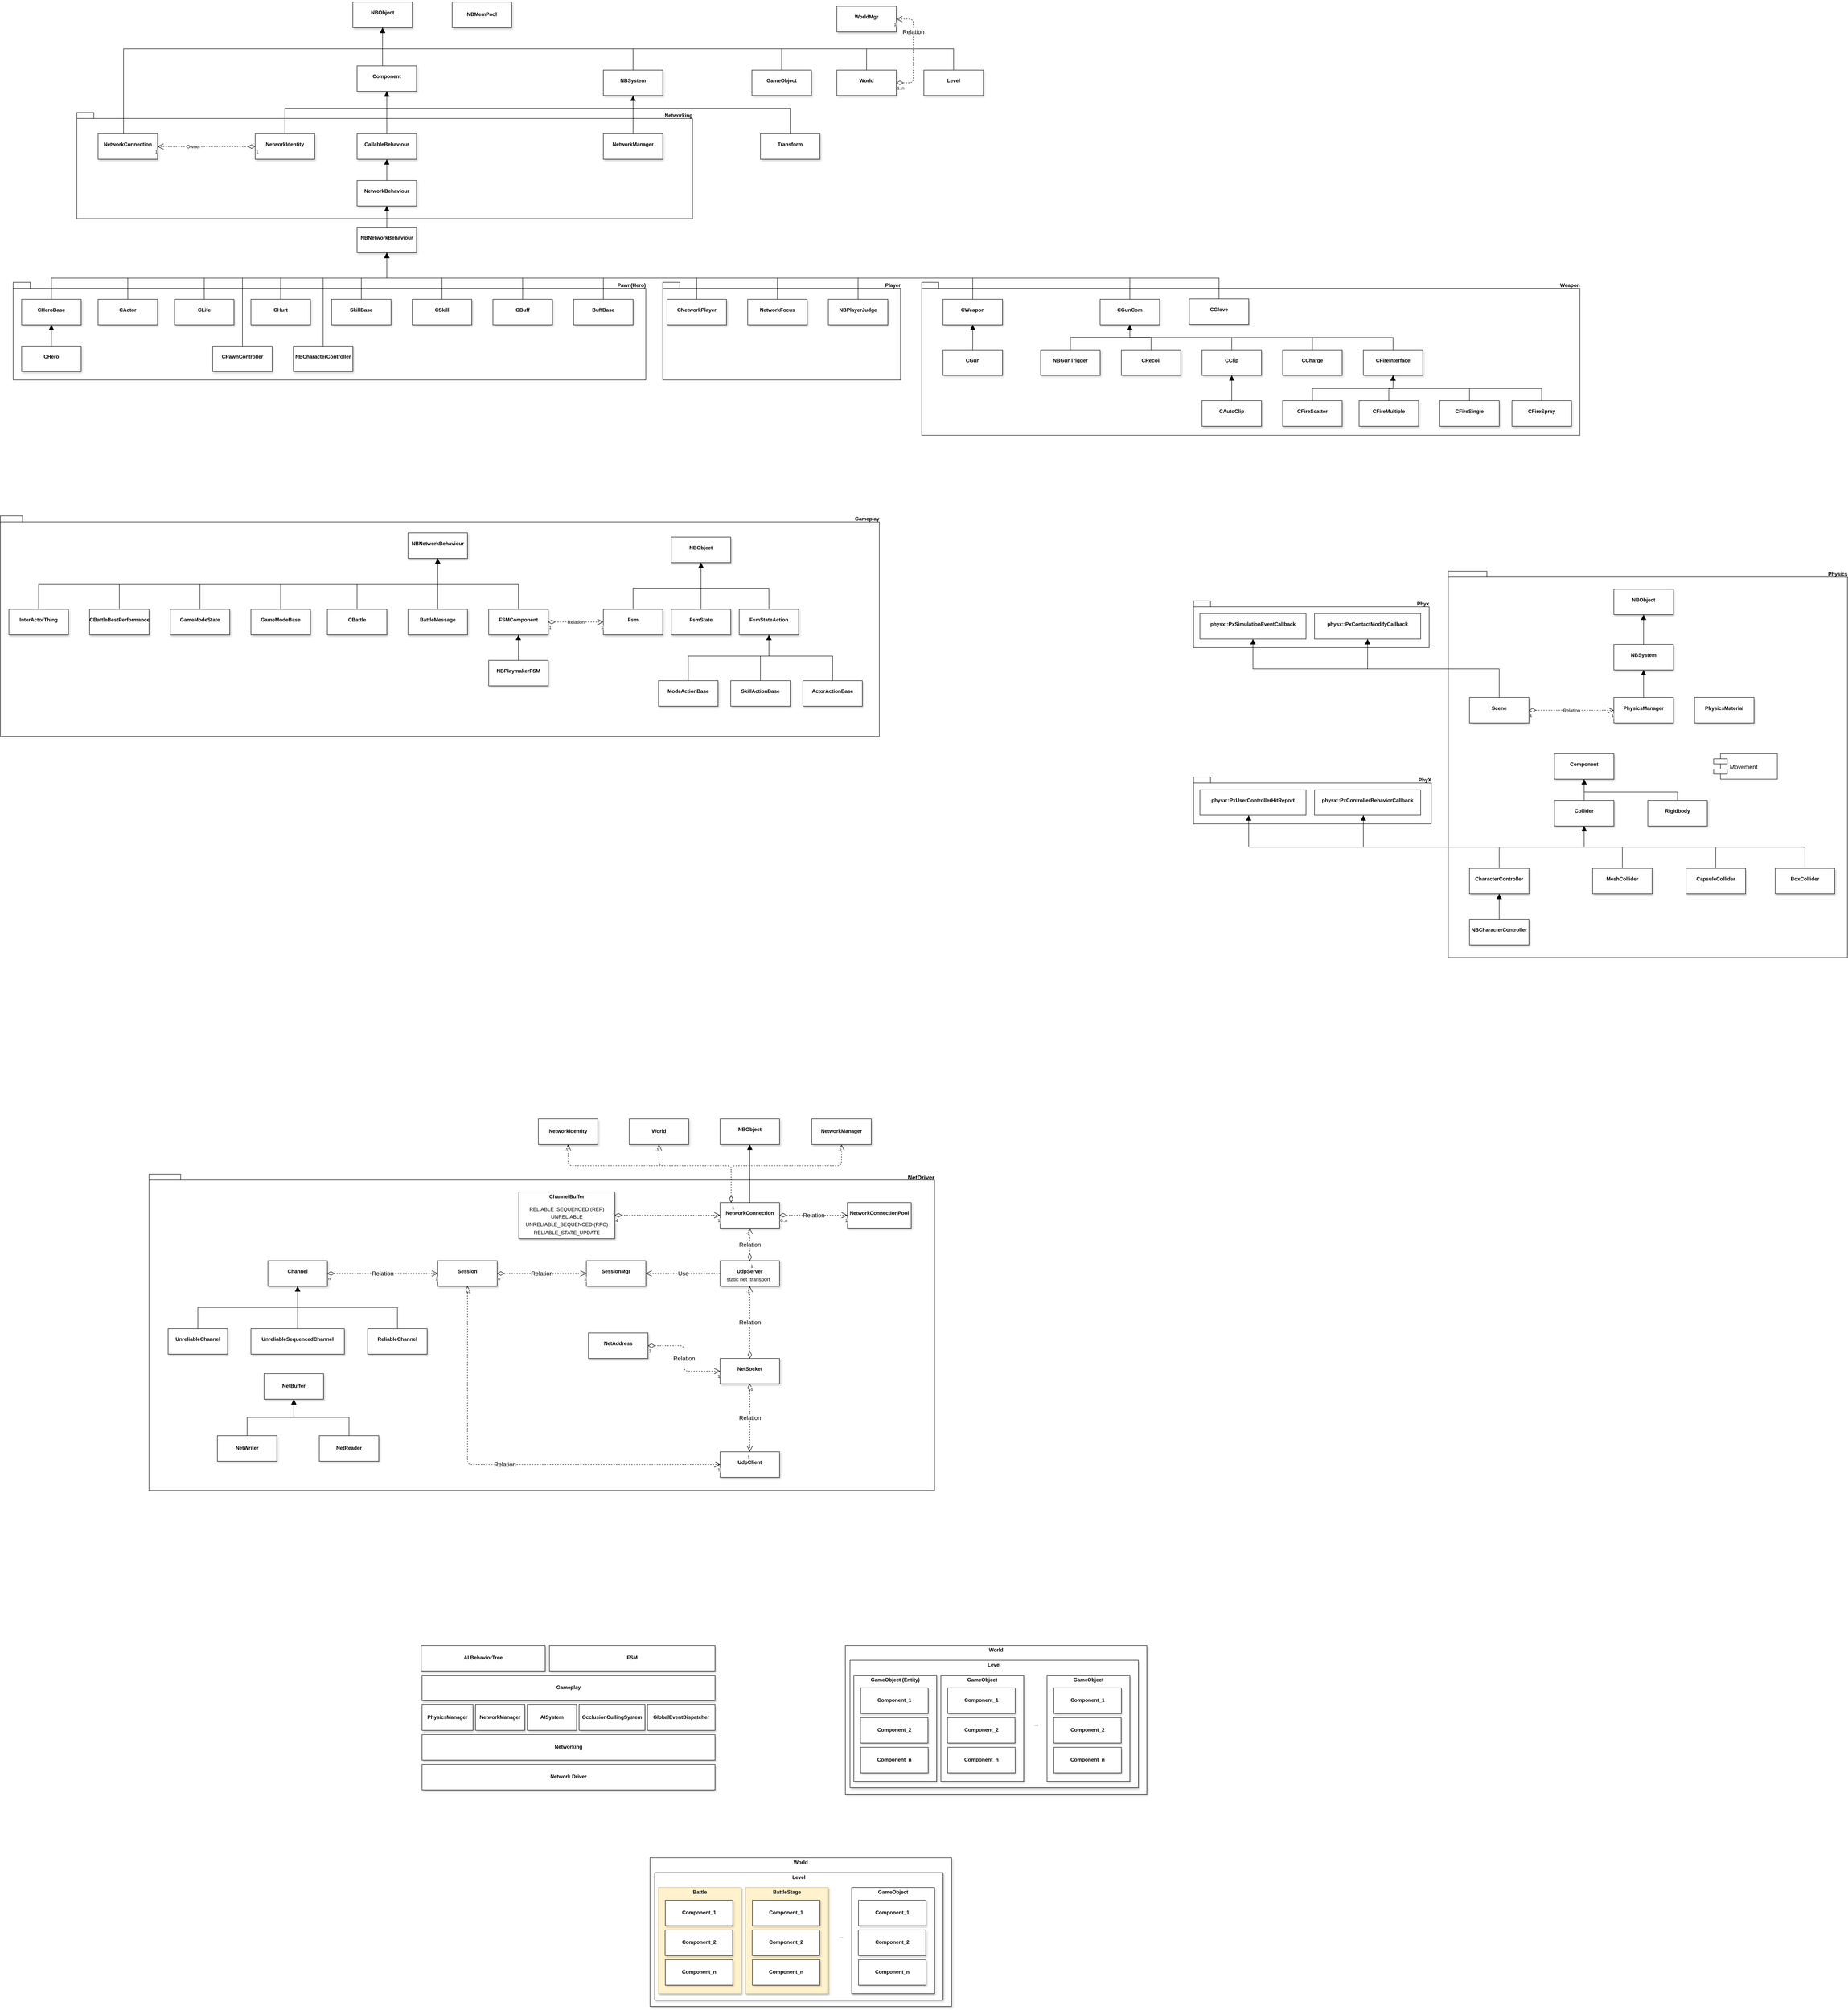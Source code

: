 <mxfile version="12.3.2" type="device" pages="6"><diagram id="M482JUN2Hux_r-ddp44V" name="Server Engine Arch"><mxGraphModel dx="2062" dy="1183" grid="1" gridSize="10" guides="1" tooltips="1" connect="1" arrows="1" fold="1" page="1" pageScale="1" pageWidth="1920" pageHeight="1200" math="0" shadow="0"><root><mxCell id="0"/><mxCell id="1" parent="0"/><mxCell id="fayKrW1zbbrONdr1RQia-131" value="Weapon" style="shape=folder;fontStyle=1;spacingTop=10;tabWidth=40;tabHeight=14;tabPosition=left;html=1;shadow=0;comic=0;align=right;overflow=fill;" parent="1" vertex="1"><mxGeometry x="2180" y="830" width="1550" height="360" as="geometry"/></mxCell><mxCell id="fayKrW1zbbrONdr1RQia-71" value="Player" style="shape=folder;fontStyle=1;spacingTop=10;tabWidth=40;tabHeight=14;tabPosition=left;html=1;shadow=0;comic=0;align=right;verticalAlign=top;overflow=fill;" parent="1" vertex="1"><mxGeometry x="1570" y="830" width="560" height="230" as="geometry"/></mxCell><mxCell id="fayKrW1zbbrONdr1RQia-62" value="Pawn(Hero)" style="shape=folder;fontStyle=1;spacingTop=10;tabWidth=40;tabHeight=14;tabPosition=left;html=1;shadow=0;comic=0;align=right;verticalAlign=top;allowArrows=0;overflow=fill;" parent="1" vertex="1"><mxGeometry x="40" y="830" width="1490" height="230" as="geometry"/></mxCell><mxCell id="fayKrW1zbbrONdr1RQia-61" value="Networking" style="shape=folder;fontStyle=1;spacingTop=10;tabWidth=40;tabHeight=14;tabPosition=left;html=1;shadow=0;comic=0;autosize=0;perimeter=rectanglePerimeter;noLabel=0;collapsible=0;container=1;moveCells=1;fixDash=0;treeFolding=0;overflow=fill;strokeOpacity=100;labelPadding=0;direction=east;snapToPoint=0;part=0;verticalAlign=top;align=right;" parent="1" vertex="1"><mxGeometry x="190" y="430" width="1450" height="250" as="geometry"><mxRectangle x="190" y="430" width="100" height="30" as="alternateBounds"/></mxGeometry></mxCell><mxCell id="fayKrW1zbbrONdr1RQia-23" style="edgeStyle=orthogonalEdgeStyle;rounded=0;comic=0;orthogonalLoop=1;jettySize=auto;html=1;shadow=0;startSize=6;endArrow=block;endFill=1;endSize=10;" parent="1" source="fayKrW1zbbrONdr1RQia-12" target="fayKrW1zbbrONdr1RQia-18" edge="1"><mxGeometry relative="1" as="geometry"><Array as="points"><mxPoint x="300" y="280"/><mxPoint x="910" y="280"/></Array></mxGeometry></mxCell><mxCell id="fayKrW1zbbrONdr1RQia-12" value="&lt;p style=&quot;margin: 0px ; margin-top: 4px ; text-align: center&quot;&gt;&lt;br&gt;&lt;b&gt;NetworkConnection&lt;/b&gt;&lt;/p&gt;" style="verticalAlign=top;align=left;overflow=fill;fontSize=12;fontFamily=Helvetica;html=1;shadow=1;" parent="1" vertex="1"><mxGeometry x="240" y="480" width="140" height="60" as="geometry"/></mxCell><mxCell id="fayKrW1zbbrONdr1RQia-26" style="edgeStyle=orthogonalEdgeStyle;rounded=0;comic=0;orthogonalLoop=1;jettySize=auto;html=1;shadow=0;startSize=6;endArrow=block;endFill=1;endSize=10;" parent="1" source="fayKrW1zbbrONdr1RQia-13" target="fayKrW1zbbrONdr1RQia-24" edge="1"><mxGeometry relative="1" as="geometry"><Array as="points"><mxPoint x="680" y="420"/><mxPoint x="920" y="420"/></Array></mxGeometry></mxCell><mxCell id="fayKrW1zbbrONdr1RQia-13" value="&lt;p style=&quot;margin: 0px ; margin-top: 4px ; text-align: center&quot;&gt;&lt;br&gt;&lt;b&gt;NetworkIdentity&lt;/b&gt;&lt;/p&gt;" style="verticalAlign=top;align=left;overflow=fill;fontSize=12;fontFamily=Helvetica;html=1;shadow=1;" parent="1" vertex="1"><mxGeometry x="610" y="480" width="140" height="60" as="geometry"/></mxCell><mxCell id="fayKrW1zbbrONdr1RQia-31" style="edgeStyle=orthogonalEdgeStyle;rounded=0;comic=0;orthogonalLoop=1;jettySize=auto;html=1;shadow=0;startSize=6;endArrow=block;endFill=1;endSize=10;" parent="1" source="fayKrW1zbbrONdr1RQia-16" target="fayKrW1zbbrONdr1RQia-28" edge="1"><mxGeometry relative="1" as="geometry"/></mxCell><mxCell id="fayKrW1zbbrONdr1RQia-16" value="&lt;p style=&quot;margin: 0px ; margin-top: 4px ; text-align: center&quot;&gt;&lt;br&gt;&lt;b&gt;NetworkManager&lt;/b&gt;&lt;/p&gt;" style="verticalAlign=top;align=left;overflow=fill;fontSize=12;fontFamily=Helvetica;html=1;shadow=1;" parent="1" vertex="1"><mxGeometry x="1430" y="480" width="140" height="60" as="geometry"/></mxCell><mxCell id="fayKrW1zbbrONdr1RQia-22" style="edgeStyle=orthogonalEdgeStyle;rounded=0;orthogonalLoop=1;jettySize=auto;html=1;endArrow=block;endFill=1;shadow=0;comic=0;snapToPoint=1;startSize=6;endSize=10;" parent="1" source="fayKrW1zbbrONdr1RQia-17" target="fayKrW1zbbrONdr1RQia-20" edge="1"><mxGeometry relative="1" as="geometry"/></mxCell><mxCell id="fayKrW1zbbrONdr1RQia-17" value="&lt;p style=&quot;margin: 0px ; margin-top: 4px ; text-align: center&quot;&gt;&lt;br&gt;&lt;b&gt;NetworkBehaviour&lt;/b&gt;&lt;/p&gt;" style="verticalAlign=top;align=left;overflow=fill;fontSize=12;fontFamily=Helvetica;html=1;part=0;shadow=1;" parent="1" vertex="1"><mxGeometry x="850" y="590" width="140" height="60" as="geometry"/></mxCell><mxCell id="fayKrW1zbbrONdr1RQia-18" value="&lt;p style=&quot;margin: 0px ; margin-top: 4px ; text-align: center&quot;&gt;&lt;br&gt;&lt;b&gt;NBObject&lt;/b&gt;&lt;/p&gt;" style="verticalAlign=top;align=left;overflow=fill;fontSize=12;fontFamily=Helvetica;html=1;shadow=1;" parent="1" vertex="1"><mxGeometry x="840" y="170" width="140" height="60" as="geometry"/></mxCell><mxCell id="fayKrW1zbbrONdr1RQia-25" style="edgeStyle=orthogonalEdgeStyle;rounded=0;comic=0;orthogonalLoop=1;jettySize=auto;html=1;shadow=0;startSize=6;endArrow=block;endFill=1;endSize=10;" parent="1" source="fayKrW1zbbrONdr1RQia-20" target="fayKrW1zbbrONdr1RQia-24" edge="1"><mxGeometry relative="1" as="geometry"/></mxCell><mxCell id="fayKrW1zbbrONdr1RQia-20" value="&lt;p style=&quot;margin: 0px ; margin-top: 4px ; text-align: center&quot;&gt;&lt;br&gt;&lt;b&gt;CallableBehaviour&lt;/b&gt;&lt;/p&gt;" style="verticalAlign=top;align=left;overflow=fill;fontSize=12;fontFamily=Helvetica;html=1;shadow=1;" parent="1" vertex="1"><mxGeometry x="850" y="480" width="140" height="60" as="geometry"/></mxCell><mxCell id="fayKrW1zbbrONdr1RQia-27" style="edgeStyle=orthogonalEdgeStyle;rounded=0;comic=0;orthogonalLoop=1;jettySize=auto;html=1;shadow=0;startSize=6;endArrow=block;endFill=1;endSize=10;" parent="1" source="fayKrW1zbbrONdr1RQia-24" target="fayKrW1zbbrONdr1RQia-18" edge="1"><mxGeometry relative="1" as="geometry"><Array as="points"><mxPoint x="910" y="250"/><mxPoint x="910" y="250"/></Array></mxGeometry></mxCell><mxCell id="fayKrW1zbbrONdr1RQia-24" value="&lt;p style=&quot;margin: 0px ; margin-top: 4px ; text-align: center&quot;&gt;&lt;br&gt;&lt;b&gt;Component&lt;/b&gt;&lt;/p&gt;" style="verticalAlign=top;align=left;overflow=fill;fontSize=12;fontFamily=Helvetica;html=1;shadow=1;" parent="1" vertex="1"><mxGeometry x="850" y="320" width="140" height="60" as="geometry"/></mxCell><mxCell id="fayKrW1zbbrONdr1RQia-29" style="edgeStyle=orthogonalEdgeStyle;rounded=0;comic=0;orthogonalLoop=1;jettySize=auto;html=1;shadow=0;startSize=6;endArrow=block;endFill=1;endSize=10;" parent="1" source="fayKrW1zbbrONdr1RQia-28" target="fayKrW1zbbrONdr1RQia-18" edge="1"><mxGeometry relative="1" as="geometry"><Array as="points"><mxPoint x="1500" y="280"/><mxPoint x="910" y="280"/></Array></mxGeometry></mxCell><mxCell id="fayKrW1zbbrONdr1RQia-28" value="&lt;p style=&quot;margin: 0px ; margin-top: 4px ; text-align: center&quot;&gt;&lt;br&gt;&lt;b&gt;NBSystem&lt;/b&gt;&lt;/p&gt;" style="verticalAlign=top;align=left;overflow=fill;fontSize=12;fontFamily=Helvetica;html=1;shadow=1;" parent="1" vertex="1"><mxGeometry x="1430" y="330" width="140" height="60" as="geometry"/></mxCell><mxCell id="fayKrW1zbbrONdr1RQia-34" value="" style="edgeStyle=orthogonalEdgeStyle;rounded=0;comic=0;orthogonalLoop=1;jettySize=auto;html=1;shadow=0;startSize=6;endArrow=block;endFill=1;endSize=10;" parent="1" source="fayKrW1zbbrONdr1RQia-33" target="fayKrW1zbbrONdr1RQia-17" edge="1"><mxGeometry relative="1" as="geometry"/></mxCell><mxCell id="fayKrW1zbbrONdr1RQia-33" value="&lt;p style=&quot;margin: 0px ; margin-top: 4px ; text-align: center&quot;&gt;&lt;br&gt;&lt;b&gt;NBNetworkBehaviour&lt;/b&gt;&lt;/p&gt;" style="verticalAlign=top;align=left;overflow=fill;fontSize=12;fontFamily=Helvetica;html=1;shadow=1;" parent="1" vertex="1"><mxGeometry x="850" y="700" width="140" height="60" as="geometry"/></mxCell><mxCell id="fayKrW1zbbrONdr1RQia-41" style="edgeStyle=orthogonalEdgeStyle;rounded=0;comic=0;orthogonalLoop=1;jettySize=auto;html=1;shadow=0;startSize=6;endArrow=block;endFill=1;endSize=10;" parent="1" source="fayKrW1zbbrONdr1RQia-35" target="fayKrW1zbbrONdr1RQia-33" edge="1"><mxGeometry relative="1" as="geometry"><Array as="points"><mxPoint x="310" y="820"/><mxPoint x="920" y="820"/></Array></mxGeometry></mxCell><mxCell id="fayKrW1zbbrONdr1RQia-35" value="&lt;p style=&quot;margin: 0px ; margin-top: 4px ; text-align: center&quot;&gt;&lt;br&gt;&lt;b&gt;CActor&lt;/b&gt;&lt;/p&gt;" style="verticalAlign=top;align=left;overflow=fill;fontSize=12;fontFamily=Helvetica;html=1;shadow=1;" parent="1" vertex="1"><mxGeometry x="240" y="870" width="140" height="60" as="geometry"/></mxCell><mxCell id="fayKrW1zbbrONdr1RQia-42" style="edgeStyle=orthogonalEdgeStyle;rounded=0;comic=0;orthogonalLoop=1;jettySize=auto;html=1;shadow=0;startSize=6;endArrow=block;endFill=1;endSize=10;" parent="1" source="fayKrW1zbbrONdr1RQia-36" target="fayKrW1zbbrONdr1RQia-33" edge="1"><mxGeometry relative="1" as="geometry"><Array as="points"><mxPoint x="490" y="820"/><mxPoint x="920" y="820"/></Array></mxGeometry></mxCell><mxCell id="fayKrW1zbbrONdr1RQia-36" value="&lt;p style=&quot;margin: 0px ; margin-top: 4px ; text-align: center&quot;&gt;&lt;br&gt;&lt;b&gt;CLife&lt;/b&gt;&lt;/p&gt;" style="verticalAlign=top;align=left;overflow=fill;fontSize=12;fontFamily=Helvetica;html=1;shadow=1;" parent="1" vertex="1"><mxGeometry x="420" y="870" width="140" height="60" as="geometry"/></mxCell><mxCell id="fayKrW1zbbrONdr1RQia-43" style="edgeStyle=orthogonalEdgeStyle;rounded=0;comic=0;orthogonalLoop=1;jettySize=auto;html=1;shadow=0;startSize=6;endArrow=block;endFill=1;endSize=10;" parent="1" source="fayKrW1zbbrONdr1RQia-37" target="fayKrW1zbbrONdr1RQia-33" edge="1"><mxGeometry relative="1" as="geometry"><Array as="points"><mxPoint x="670" y="820"/><mxPoint x="920" y="820"/></Array></mxGeometry></mxCell><mxCell id="fayKrW1zbbrONdr1RQia-37" value="&lt;p style=&quot;margin: 0px ; margin-top: 4px ; text-align: center&quot;&gt;&lt;br&gt;&lt;b&gt;CHurt&lt;/b&gt;&lt;/p&gt;" style="verticalAlign=top;align=left;overflow=fill;fontSize=12;fontFamily=Helvetica;html=1;shadow=1;" parent="1" vertex="1"><mxGeometry x="600" y="870" width="140" height="60" as="geometry"/></mxCell><mxCell id="fayKrW1zbbrONdr1RQia-44" style="edgeStyle=orthogonalEdgeStyle;rounded=0;comic=0;orthogonalLoop=1;jettySize=auto;html=1;shadow=0;startSize=6;endArrow=block;endFill=1;endSize=10;" parent="1" source="fayKrW1zbbrONdr1RQia-38" target="fayKrW1zbbrONdr1RQia-33" edge="1"><mxGeometry relative="1" as="geometry"><Array as="points"><mxPoint x="860" y="820"/><mxPoint x="920" y="820"/></Array></mxGeometry></mxCell><mxCell id="fayKrW1zbbrONdr1RQia-38" value="&lt;p style=&quot;margin: 0px ; margin-top: 4px ; text-align: center&quot;&gt;&lt;br&gt;&lt;b&gt;SkillBase&lt;/b&gt;&lt;/p&gt;" style="verticalAlign=top;align=left;overflow=fill;fontSize=12;fontFamily=Helvetica;html=1;shadow=1;" parent="1" vertex="1"><mxGeometry x="790" y="870" width="140" height="60" as="geometry"/></mxCell><mxCell id="fayKrW1zbbrONdr1RQia-45" style="edgeStyle=orthogonalEdgeStyle;rounded=0;comic=0;orthogonalLoop=1;jettySize=auto;html=1;shadow=0;startSize=6;endArrow=block;endFill=1;endSize=10;" parent="1" source="fayKrW1zbbrONdr1RQia-39" target="fayKrW1zbbrONdr1RQia-33" edge="1"><mxGeometry relative="1" as="geometry"><Array as="points"><mxPoint x="1050" y="820"/><mxPoint x="920" y="820"/></Array></mxGeometry></mxCell><mxCell id="fayKrW1zbbrONdr1RQia-39" value="&lt;p style=&quot;margin: 0px ; margin-top: 4px ; text-align: center&quot;&gt;&lt;br&gt;&lt;b&gt;CSkill&lt;/b&gt;&lt;/p&gt;" style="verticalAlign=top;align=left;overflow=fill;fontSize=12;fontFamily=Helvetica;html=1;shadow=1;" parent="1" vertex="1"><mxGeometry x="980" y="870" width="140" height="60" as="geometry"/></mxCell><mxCell id="fayKrW1zbbrONdr1RQia-49" style="edgeStyle=orthogonalEdgeStyle;rounded=0;comic=0;orthogonalLoop=1;jettySize=auto;html=1;shadow=0;startSize=6;endArrow=block;endFill=1;endSize=10;" parent="1" source="fayKrW1zbbrONdr1RQia-46" target="fayKrW1zbbrONdr1RQia-33" edge="1"><mxGeometry relative="1" as="geometry"><Array as="points"><mxPoint x="1240" y="820"/><mxPoint x="920" y="820"/></Array></mxGeometry></mxCell><mxCell id="fayKrW1zbbrONdr1RQia-46" value="&lt;p style=&quot;margin: 0px ; margin-top: 4px ; text-align: center&quot;&gt;&lt;br&gt;&lt;b&gt;CBuff&lt;/b&gt;&lt;/p&gt;" style="verticalAlign=top;align=left;overflow=fill;fontSize=12;fontFamily=Helvetica;html=1;shadow=1;" parent="1" vertex="1"><mxGeometry x="1170" y="870" width="140" height="60" as="geometry"/></mxCell><mxCell id="fayKrW1zbbrONdr1RQia-51" value="" style="edgeStyle=orthogonalEdgeStyle;rounded=0;comic=0;orthogonalLoop=1;jettySize=auto;html=1;shadow=0;startSize=6;endArrow=block;endFill=1;endSize=10;" parent="1" source="fayKrW1zbbrONdr1RQia-47" target="fayKrW1zbbrONdr1RQia-33" edge="1"><mxGeometry relative="1" as="geometry"><mxPoint x="1430" y="760" as="targetPoint"/><Array as="points"><mxPoint x="1430" y="820"/><mxPoint x="920" y="820"/></Array></mxGeometry></mxCell><mxCell id="fayKrW1zbbrONdr1RQia-47" value="&lt;p style=&quot;margin: 0px ; margin-top: 4px ; text-align: center&quot;&gt;&lt;br&gt;&lt;b&gt;BuffBase&lt;/b&gt;&lt;/p&gt;" style="verticalAlign=top;align=left;overflow=fill;fontSize=12;fontFamily=Helvetica;html=1;shadow=1;" parent="1" vertex="1"><mxGeometry x="1360" y="870" width="140" height="60" as="geometry"/></mxCell><mxCell id="fayKrW1zbbrONdr1RQia-53" style="edgeStyle=orthogonalEdgeStyle;rounded=0;comic=0;orthogonalLoop=1;jettySize=auto;html=1;shadow=0;startSize=6;endArrow=block;endFill=1;endSize=10;" parent="1" source="fayKrW1zbbrONdr1RQia-55" target="fayKrW1zbbrONdr1RQia-33" edge="1"><mxGeometry relative="1" as="geometry"><mxPoint x="130" y="840" as="sourcePoint"/><Array as="points"><mxPoint x="130" y="820"/><mxPoint x="920" y="820"/></Array></mxGeometry></mxCell><mxCell id="fayKrW1zbbrONdr1RQia-58" style="edgeStyle=orthogonalEdgeStyle;rounded=0;comic=0;orthogonalLoop=1;jettySize=auto;html=1;shadow=0;startSize=6;endArrow=block;endFill=1;endSize=10;" parent="1" source="fayKrW1zbbrONdr1RQia-54" target="fayKrW1zbbrONdr1RQia-55" edge="1"><mxGeometry relative="1" as="geometry"/></mxCell><mxCell id="fayKrW1zbbrONdr1RQia-54" value="&lt;p style=&quot;margin: 0px ; margin-top: 4px ; text-align: center&quot;&gt;&lt;br&gt;&lt;b&gt;CHero&lt;/b&gt;&lt;/p&gt;" style="verticalAlign=top;align=left;overflow=fill;fontSize=12;fontFamily=Helvetica;html=1;shadow=1;" parent="1" vertex="1"><mxGeometry x="60" y="980" width="140" height="60" as="geometry"/></mxCell><mxCell id="fayKrW1zbbrONdr1RQia-55" value="&lt;p style=&quot;margin: 0px ; margin-top: 4px ; text-align: center&quot;&gt;&lt;br&gt;&lt;b&gt;CHeroBase&lt;/b&gt;&lt;/p&gt;" style="verticalAlign=top;align=left;overflow=fill;fontSize=12;fontFamily=Helvetica;html=1;shadow=1;" parent="1" vertex="1"><mxGeometry x="60" y="870" width="140" height="60" as="geometry"/></mxCell><mxCell id="fayKrW1zbbrONdr1RQia-60" style="edgeStyle=orthogonalEdgeStyle;rounded=0;comic=0;orthogonalLoop=1;jettySize=auto;html=1;shadow=0;startSize=6;endArrow=block;endFill=1;endSize=10;" parent="1" source="fayKrW1zbbrONdr1RQia-59" target="fayKrW1zbbrONdr1RQia-33" edge="1"><mxGeometry relative="1" as="geometry"><Array as="points"><mxPoint x="1650" y="820"/><mxPoint x="920" y="820"/></Array></mxGeometry></mxCell><mxCell id="fayKrW1zbbrONdr1RQia-59" value="&lt;p style=&quot;margin: 0px ; margin-top: 4px ; text-align: center&quot;&gt;&lt;br&gt;&lt;b&gt;CNetworkPlayer&lt;/b&gt;&lt;/p&gt;" style="verticalAlign=top;align=left;overflow=fill;fontSize=12;fontFamily=Helvetica;html=1;shadow=1;" parent="1" vertex="1"><mxGeometry x="1580" y="870" width="140" height="60" as="geometry"/></mxCell><mxCell id="fayKrW1zbbrONdr1RQia-68" style="edgeStyle=orthogonalEdgeStyle;rounded=0;comic=0;orthogonalLoop=1;jettySize=auto;html=1;shadow=0;startSize=6;endArrow=block;endFill=1;endSize=10;" parent="1" source="fayKrW1zbbrONdr1RQia-63" target="fayKrW1zbbrONdr1RQia-33" edge="1"><mxGeometry relative="1" as="geometry"><Array as="points"><mxPoint x="1840" y="820"/><mxPoint x="920" y="820"/></Array></mxGeometry></mxCell><mxCell id="fayKrW1zbbrONdr1RQia-63" value="&lt;p style=&quot;margin: 0px ; margin-top: 4px ; text-align: center&quot;&gt;&lt;br&gt;&lt;b&gt;NetworkFocus&lt;/b&gt;&lt;/p&gt;" style="verticalAlign=top;align=left;overflow=fill;fontSize=12;fontFamily=Helvetica;html=1;shadow=1;comic=0;" parent="1" vertex="1"><mxGeometry x="1770" y="870" width="140" height="60" as="geometry"/></mxCell><mxCell id="fayKrW1zbbrONdr1RQia-65" style="edgeStyle=orthogonalEdgeStyle;rounded=0;comic=0;orthogonalLoop=1;jettySize=auto;html=1;shadow=0;startSize=6;endArrow=block;endFill=1;endSize=10;" parent="1" source="fayKrW1zbbrONdr1RQia-64" target="fayKrW1zbbrONdr1RQia-33" edge="1"><mxGeometry relative="1" as="geometry"><Array as="points"><mxPoint x="580" y="820"/><mxPoint x="920" y="820"/></Array></mxGeometry></mxCell><mxCell id="fayKrW1zbbrONdr1RQia-64" value="&lt;p style=&quot;margin: 0px ; margin-top: 4px ; text-align: center&quot;&gt;&lt;br&gt;&lt;b&gt;CPawnController&lt;/b&gt;&lt;/p&gt;" style="verticalAlign=top;align=left;overflow=fill;fontSize=12;fontFamily=Helvetica;html=1;shadow=1;comic=0;" parent="1" vertex="1"><mxGeometry x="510" y="980" width="140" height="60" as="geometry"/></mxCell><mxCell id="fayKrW1zbbrONdr1RQia-67" style="edgeStyle=orthogonalEdgeStyle;rounded=0;comic=0;orthogonalLoop=1;jettySize=auto;html=1;shadow=0;startSize=6;endArrow=block;endFill=1;endSize=10;" parent="1" source="fayKrW1zbbrONdr1RQia-66" target="fayKrW1zbbrONdr1RQia-33" edge="1"><mxGeometry relative="1" as="geometry"><Array as="points"><mxPoint x="770" y="820"/><mxPoint x="920" y="820"/></Array></mxGeometry></mxCell><mxCell id="fayKrW1zbbrONdr1RQia-66" value="&lt;p style=&quot;margin: 0px ; margin-top: 4px ; text-align: center&quot;&gt;&lt;br&gt;&lt;b&gt;NBCharacterController&lt;/b&gt;&lt;/p&gt;" style="verticalAlign=top;align=left;overflow=fill;fontSize=12;fontFamily=Helvetica;html=1;shadow=1;comic=0;" parent="1" vertex="1"><mxGeometry x="700" y="980" width="140" height="60" as="geometry"/></mxCell><mxCell id="fayKrW1zbbrONdr1RQia-70" style="edgeStyle=orthogonalEdgeStyle;rounded=0;comic=0;orthogonalLoop=1;jettySize=auto;html=1;shadow=0;startSize=6;endArrow=block;endFill=1;endSize=10;" parent="1" source="fayKrW1zbbrONdr1RQia-69" target="fayKrW1zbbrONdr1RQia-33" edge="1"><mxGeometry relative="1" as="geometry"><Array as="points"><mxPoint x="2030" y="820"/><mxPoint x="920" y="820"/></Array></mxGeometry></mxCell><mxCell id="fayKrW1zbbrONdr1RQia-69" value="&lt;p style=&quot;margin: 0px ; margin-top: 4px ; text-align: center&quot;&gt;&lt;br&gt;&lt;b&gt;NBPlayerJudge&lt;/b&gt;&lt;/p&gt;" style="verticalAlign=top;align=left;overflow=fill;fontSize=12;fontFamily=Helvetica;html=1;shadow=1;comic=0;" parent="1" vertex="1"><mxGeometry x="1960" y="870" width="140" height="60" as="geometry"/></mxCell><mxCell id="fayKrW1zbbrONdr1RQia-72" value="Owner" style="endArrow=open;html=1;endSize=12;startArrow=diamondThin;startSize=14;startFill=0;edgeStyle=orthogonalEdgeStyle;shadow=0;dashed=1;" parent="1" source="fayKrW1zbbrONdr1RQia-13" target="fayKrW1zbbrONdr1RQia-12" edge="1"><mxGeometry x="0.27" relative="1" as="geometry"><mxPoint x="1290" y="750" as="sourcePoint"/><mxPoint x="1450" y="750" as="targetPoint"/><Array as="points"><mxPoint x="460" y="510"/><mxPoint x="460" y="510"/></Array><mxPoint as="offset"/></mxGeometry></mxCell><mxCell id="fayKrW1zbbrONdr1RQia-73" value="1" style="resizable=0;html=1;align=left;verticalAlign=top;labelBackgroundColor=#ffffff;fontSize=10;" parent="fayKrW1zbbrONdr1RQia-72" connectable="0" vertex="1"><mxGeometry x="-1" relative="1" as="geometry"/></mxCell><mxCell id="fayKrW1zbbrONdr1RQia-74" value="1" style="resizable=0;html=1;align=right;verticalAlign=top;labelBackgroundColor=#ffffff;fontSize=10;" parent="fayKrW1zbbrONdr1RQia-72" connectable="0" vertex="1"><mxGeometry x="1" relative="1" as="geometry"/></mxCell><mxCell id="fayKrW1zbbrONdr1RQia-76" style="edgeStyle=orthogonalEdgeStyle;rounded=0;comic=0;orthogonalLoop=1;jettySize=auto;html=1;shadow=0;startSize=6;endArrow=block;endFill=1;endSize=10;" parent="1" source="fayKrW1zbbrONdr1RQia-75" target="fayKrW1zbbrONdr1RQia-18" edge="1"><mxGeometry relative="1" as="geometry"><Array as="points"><mxPoint x="1850" y="280"/><mxPoint x="910" y="280"/></Array></mxGeometry></mxCell><mxCell id="fayKrW1zbbrONdr1RQia-75" value="&lt;p style=&quot;margin: 0px ; margin-top: 4px ; text-align: center&quot;&gt;&lt;br&gt;&lt;b&gt;GameObject&lt;/b&gt;&lt;/p&gt;" style="verticalAlign=top;align=left;overflow=fill;fontSize=12;fontFamily=Helvetica;html=1;shadow=1;comic=0;" parent="1" vertex="1"><mxGeometry x="1780" y="330" width="140" height="60" as="geometry"/></mxCell><mxCell id="fayKrW1zbbrONdr1RQia-113" value="" style="group" parent="1" vertex="1" connectable="0"><mxGeometry x="10" y="1380" width="2070" height="520" as="geometry"/></mxCell><mxCell id="fayKrW1zbbrONdr1RQia-112" value="Gameplay" style="shape=folder;fontStyle=1;spacingTop=10;tabWidth=40;tabHeight=14;tabPosition=left;html=1;shadow=0;comic=0;align=right;allowArrows=0;overflow=fill;" parent="fayKrW1zbbrONdr1RQia-113" vertex="1"><mxGeometry width="2070" height="520" as="geometry"/></mxCell><mxCell id="fayKrW1zbbrONdr1RQia-77" value="&lt;p style=&quot;margin: 0px ; margin-top: 4px ; text-align: center&quot;&gt;&lt;br&gt;&lt;b&gt;NBNetworkBehaviour&lt;/b&gt;&lt;/p&gt;" style="verticalAlign=top;align=left;overflow=fill;fontSize=12;fontFamily=Helvetica;html=1;shadow=1;" parent="fayKrW1zbbrONdr1RQia-113" vertex="1"><mxGeometry x="960" y="40" width="140" height="60" as="geometry"/></mxCell><mxCell id="fayKrW1zbbrONdr1RQia-78" value="&lt;p style=&quot;margin: 0px ; margin-top: 4px ; text-align: center&quot;&gt;&lt;br&gt;&lt;b&gt;NBObject&lt;/b&gt;&lt;/p&gt;" style="verticalAlign=top;align=left;overflow=fill;fontSize=12;fontFamily=Helvetica;html=1;shadow=1;" parent="fayKrW1zbbrONdr1RQia-113" vertex="1"><mxGeometry x="1580" y="50" width="140" height="60" as="geometry"/></mxCell><mxCell id="fayKrW1zbbrONdr1RQia-82" style="edgeStyle=orthogonalEdgeStyle;rounded=0;comic=0;orthogonalLoop=1;jettySize=auto;html=1;shadow=0;startSize=6;endArrow=block;endFill=1;endSize=10;" parent="fayKrW1zbbrONdr1RQia-113" source="fayKrW1zbbrONdr1RQia-79" target="fayKrW1zbbrONdr1RQia-78" edge="1"><mxGeometry relative="1" as="geometry"><Array as="points"><mxPoint x="1490" y="170"/><mxPoint x="1650" y="170"/></Array></mxGeometry></mxCell><mxCell id="fayKrW1zbbrONdr1RQia-79" value="&lt;p style=&quot;margin: 0px ; margin-top: 4px ; text-align: center&quot;&gt;&lt;br&gt;&lt;b&gt;Fsm&lt;/b&gt;&lt;/p&gt;" style="verticalAlign=top;align=left;overflow=fill;fontSize=12;fontFamily=Helvetica;html=1;shadow=1;comic=0;" parent="fayKrW1zbbrONdr1RQia-113" vertex="1"><mxGeometry x="1420" y="220" width="140" height="60" as="geometry"/></mxCell><mxCell id="fayKrW1zbbrONdr1RQia-83" style="edgeStyle=orthogonalEdgeStyle;rounded=0;comic=0;orthogonalLoop=1;jettySize=auto;html=1;shadow=0;startSize=6;endArrow=block;endFill=1;endSize=10;" parent="fayKrW1zbbrONdr1RQia-113" source="fayKrW1zbbrONdr1RQia-80" target="fayKrW1zbbrONdr1RQia-78" edge="1"><mxGeometry relative="1" as="geometry"/></mxCell><mxCell id="fayKrW1zbbrONdr1RQia-80" value="&lt;p style=&quot;margin: 0px ; margin-top: 4px ; text-align: center&quot;&gt;&lt;br&gt;&lt;b&gt;FsmState&lt;/b&gt;&lt;/p&gt;" style="verticalAlign=top;align=left;overflow=fill;fontSize=12;fontFamily=Helvetica;html=1;shadow=1;comic=0;" parent="fayKrW1zbbrONdr1RQia-113" vertex="1"><mxGeometry x="1580" y="220" width="140" height="60" as="geometry"/></mxCell><mxCell id="fayKrW1zbbrONdr1RQia-84" style="edgeStyle=orthogonalEdgeStyle;rounded=0;comic=0;orthogonalLoop=1;jettySize=auto;html=1;shadow=0;startSize=6;endArrow=block;endFill=1;endSize=10;" parent="fayKrW1zbbrONdr1RQia-113" source="fayKrW1zbbrONdr1RQia-81" target="fayKrW1zbbrONdr1RQia-78" edge="1"><mxGeometry relative="1" as="geometry"><Array as="points"><mxPoint x="1810" y="170"/><mxPoint x="1650" y="170"/></Array></mxGeometry></mxCell><mxCell id="fayKrW1zbbrONdr1RQia-81" value="&lt;p style=&quot;margin: 0px ; margin-top: 4px ; text-align: center&quot;&gt;&lt;br&gt;&lt;b&gt;FsmStateAction&lt;/b&gt;&lt;/p&gt;" style="verticalAlign=top;align=left;overflow=fill;fontSize=12;fontFamily=Helvetica;html=1;shadow=1;comic=0;" parent="fayKrW1zbbrONdr1RQia-113" vertex="1"><mxGeometry x="1740" y="220" width="140" height="60" as="geometry"/></mxCell><mxCell id="fayKrW1zbbrONdr1RQia-88" style="edgeStyle=orthogonalEdgeStyle;rounded=0;comic=0;orthogonalLoop=1;jettySize=auto;html=1;shadow=0;startSize=6;endArrow=block;endFill=1;endSize=10;" parent="fayKrW1zbbrONdr1RQia-113" source="fayKrW1zbbrONdr1RQia-85" target="fayKrW1zbbrONdr1RQia-77" edge="1"><mxGeometry relative="1" as="geometry"><Array as="points"><mxPoint x="1220" y="160"/><mxPoint x="1030" y="160"/></Array></mxGeometry></mxCell><mxCell id="fayKrW1zbbrONdr1RQia-85" value="&lt;p style=&quot;margin: 0px ; margin-top: 4px ; text-align: center&quot;&gt;&lt;br&gt;&lt;b&gt;FSMComponent&lt;/b&gt;&lt;/p&gt;" style="verticalAlign=top;align=left;overflow=fill;fontSize=12;fontFamily=Helvetica;html=1;shadow=1;comic=0;" parent="fayKrW1zbbrONdr1RQia-113" vertex="1"><mxGeometry x="1150" y="220" width="140" height="60" as="geometry"/></mxCell><mxCell id="fayKrW1zbbrONdr1RQia-87" style="edgeStyle=orthogonalEdgeStyle;rounded=0;comic=0;orthogonalLoop=1;jettySize=auto;html=1;shadow=0;startSize=6;endArrow=block;endFill=1;endSize=10;" parent="fayKrW1zbbrONdr1RQia-113" source="fayKrW1zbbrONdr1RQia-86" target="fayKrW1zbbrONdr1RQia-85" edge="1"><mxGeometry relative="1" as="geometry"/></mxCell><mxCell id="fayKrW1zbbrONdr1RQia-86" value="&lt;p style=&quot;margin: 0px ; margin-top: 4px ; text-align: center&quot;&gt;&lt;br&gt;&lt;b&gt;NBPlaymakerFSM&lt;/b&gt;&lt;/p&gt;" style="verticalAlign=top;align=left;overflow=fill;fontSize=12;fontFamily=Helvetica;html=1;shadow=1;comic=0;" parent="fayKrW1zbbrONdr1RQia-113" vertex="1"><mxGeometry x="1150" y="340" width="140" height="60" as="geometry"/></mxCell><mxCell id="fayKrW1zbbrONdr1RQia-91" style="edgeStyle=orthogonalEdgeStyle;rounded=0;comic=0;orthogonalLoop=1;jettySize=auto;html=1;shadow=0;startSize=6;endArrow=block;endFill=1;endSize=10;" parent="fayKrW1zbbrONdr1RQia-113" source="fayKrW1zbbrONdr1RQia-89" target="fayKrW1zbbrONdr1RQia-77" edge="1"><mxGeometry relative="1" as="geometry"><mxPoint x="930" y="100" as="targetPoint"/><Array as="points"><mxPoint x="470" y="160"/><mxPoint x="1030" y="160"/></Array></mxGeometry></mxCell><mxCell id="fayKrW1zbbrONdr1RQia-89" value="&lt;p style=&quot;margin: 0px ; margin-top: 4px ; text-align: center&quot;&gt;&lt;br&gt;&lt;b&gt;GameModeState&lt;/b&gt;&lt;/p&gt;" style="verticalAlign=top;align=left;overflow=fill;fontSize=12;fontFamily=Helvetica;html=1;shadow=1;comic=0;" parent="fayKrW1zbbrONdr1RQia-113" vertex="1"><mxGeometry x="400" y="220" width="140" height="60" as="geometry"/></mxCell><mxCell id="fayKrW1zbbrONdr1RQia-92" style="edgeStyle=orthogonalEdgeStyle;rounded=0;comic=0;orthogonalLoop=1;jettySize=auto;html=1;shadow=0;startSize=6;endArrow=block;endFill=1;endSize=10;" parent="fayKrW1zbbrONdr1RQia-113" source="fayKrW1zbbrONdr1RQia-90" target="fayKrW1zbbrONdr1RQia-77" edge="1"><mxGeometry relative="1" as="geometry"><mxPoint x="930" y="100" as="targetPoint"/><Array as="points"><mxPoint x="660" y="160"/><mxPoint x="1030" y="160"/></Array></mxGeometry></mxCell><mxCell id="fayKrW1zbbrONdr1RQia-90" value="&lt;p style=&quot;margin: 0px ; margin-top: 4px ; text-align: center&quot;&gt;&lt;br&gt;&lt;b&gt;GameModeBase&lt;/b&gt;&lt;/p&gt;" style="verticalAlign=top;align=left;overflow=fill;fontSize=12;fontFamily=Helvetica;html=1;shadow=1;comic=0;" parent="fayKrW1zbbrONdr1RQia-113" vertex="1"><mxGeometry x="590" y="220" width="140" height="60" as="geometry"/></mxCell><mxCell id="fayKrW1zbbrONdr1RQia-93" value="Relation" style="endArrow=open;html=1;endSize=12;startArrow=diamondThin;startSize=14;startFill=0;edgeStyle=orthogonalEdgeStyle;shadow=0;dashed=1;" parent="fayKrW1zbbrONdr1RQia-113" source="fayKrW1zbbrONdr1RQia-85" target="fayKrW1zbbrONdr1RQia-79" edge="1"><mxGeometry relative="1" as="geometry"><mxPoint x="1280" y="160" as="sourcePoint"/><mxPoint x="1440" y="160" as="targetPoint"/></mxGeometry></mxCell><mxCell id="fayKrW1zbbrONdr1RQia-94" value="1" style="resizable=0;html=1;align=left;verticalAlign=top;labelBackgroundColor=#ffffff;fontSize=10;" parent="fayKrW1zbbrONdr1RQia-93" connectable="0" vertex="1"><mxGeometry x="-1" relative="1" as="geometry"/></mxCell><mxCell id="fayKrW1zbbrONdr1RQia-95" value="1" style="resizable=0;html=1;align=right;verticalAlign=top;labelBackgroundColor=#ffffff;fontSize=10;" parent="fayKrW1zbbrONdr1RQia-93" connectable="0" vertex="1"><mxGeometry x="1" relative="1" as="geometry"/></mxCell><mxCell id="fayKrW1zbbrONdr1RQia-97" style="edgeStyle=orthogonalEdgeStyle;rounded=0;comic=0;orthogonalLoop=1;jettySize=auto;html=1;shadow=0;startSize=6;endArrow=block;endFill=1;endSize=10;" parent="fayKrW1zbbrONdr1RQia-113" source="fayKrW1zbbrONdr1RQia-96" target="fayKrW1zbbrONdr1RQia-77" edge="1"><mxGeometry relative="1" as="geometry"><mxPoint x="930" y="100" as="targetPoint"/><Array as="points"><mxPoint x="840" y="160"/><mxPoint x="1030" y="160"/></Array></mxGeometry></mxCell><mxCell id="fayKrW1zbbrONdr1RQia-96" value="&lt;p style=&quot;margin: 0px ; margin-top: 4px ; text-align: center&quot;&gt;&lt;br&gt;&lt;b&gt;CBattle&lt;/b&gt;&lt;/p&gt;" style="verticalAlign=top;align=left;overflow=fill;fontSize=12;fontFamily=Helvetica;html=1;shadow=1;comic=0;" parent="fayKrW1zbbrONdr1RQia-113" vertex="1"><mxGeometry x="770" y="220" width="140" height="60" as="geometry"/></mxCell><mxCell id="fayKrW1zbbrONdr1RQia-99" style="edgeStyle=orthogonalEdgeStyle;rounded=0;comic=0;orthogonalLoop=1;jettySize=auto;html=1;shadow=0;startSize=6;endArrow=block;endFill=1;endSize=10;" parent="fayKrW1zbbrONdr1RQia-113" source="fayKrW1zbbrONdr1RQia-98" target="fayKrW1zbbrONdr1RQia-77" edge="1"><mxGeometry relative="1" as="geometry"><Array as="points"><mxPoint x="1030" y="130"/><mxPoint x="1030" y="130"/></Array></mxGeometry></mxCell><mxCell id="fayKrW1zbbrONdr1RQia-98" value="&lt;p style=&quot;margin: 0px ; margin-top: 4px ; text-align: center&quot;&gt;&lt;br&gt;&lt;b&gt;BattleMessage&lt;/b&gt;&lt;/p&gt;" style="verticalAlign=top;align=left;overflow=fill;fontSize=12;fontFamily=Helvetica;html=1;shadow=1;comic=0;" parent="fayKrW1zbbrONdr1RQia-113" vertex="1"><mxGeometry x="960" y="220" width="140" height="60" as="geometry"/></mxCell><mxCell id="fayKrW1zbbrONdr1RQia-102" style="edgeStyle=orthogonalEdgeStyle;rounded=0;comic=0;orthogonalLoop=1;jettySize=auto;html=1;shadow=0;startSize=6;endArrow=block;endFill=1;endSize=10;" parent="fayKrW1zbbrONdr1RQia-113" source="fayKrW1zbbrONdr1RQia-101" target="fayKrW1zbbrONdr1RQia-77" edge="1"><mxGeometry relative="1" as="geometry"><Array as="points"><mxPoint x="280" y="160"/><mxPoint x="1030" y="160"/></Array></mxGeometry></mxCell><mxCell id="fayKrW1zbbrONdr1RQia-101" value="&lt;p style=&quot;margin: 0px ; margin-top: 4px ; text-align: center&quot;&gt;&lt;br&gt;&lt;b&gt;CBattleBestPerformance&lt;/b&gt;&lt;/p&gt;" style="verticalAlign=top;align=left;overflow=fill;fontSize=12;fontFamily=Helvetica;html=1;shadow=1;comic=0;" parent="fayKrW1zbbrONdr1RQia-113" vertex="1"><mxGeometry x="210" y="220" width="140" height="60" as="geometry"/></mxCell><mxCell id="fayKrW1zbbrONdr1RQia-104" style="edgeStyle=orthogonalEdgeStyle;rounded=0;comic=0;orthogonalLoop=1;jettySize=auto;html=1;shadow=0;startSize=6;endArrow=block;endFill=1;endSize=10;" parent="fayKrW1zbbrONdr1RQia-113" source="fayKrW1zbbrONdr1RQia-103" target="fayKrW1zbbrONdr1RQia-77" edge="1"><mxGeometry relative="1" as="geometry"><Array as="points"><mxPoint x="90" y="160"/><mxPoint x="1030" y="160"/></Array></mxGeometry></mxCell><mxCell id="fayKrW1zbbrONdr1RQia-103" value="&lt;p style=&quot;margin: 0px ; margin-top: 4px ; text-align: center&quot;&gt;&lt;br&gt;&lt;b&gt;InterActorThing&lt;/b&gt;&lt;/p&gt;" style="verticalAlign=top;align=left;overflow=fill;fontSize=12;fontFamily=Helvetica;html=1;shadow=1;comic=0;" parent="fayKrW1zbbrONdr1RQia-113" vertex="1"><mxGeometry x="20" y="220" width="140" height="60" as="geometry"/></mxCell><mxCell id="fayKrW1zbbrONdr1RQia-108" style="edgeStyle=orthogonalEdgeStyle;rounded=0;comic=0;orthogonalLoop=1;jettySize=auto;html=1;shadow=0;startSize=6;endArrow=block;endFill=1;endSize=10;" parent="fayKrW1zbbrONdr1RQia-113" source="fayKrW1zbbrONdr1RQia-105" target="fayKrW1zbbrONdr1RQia-81" edge="1"><mxGeometry relative="1" as="geometry"><Array as="points"><mxPoint x="1620" y="330"/><mxPoint x="1810" y="330"/></Array></mxGeometry></mxCell><mxCell id="fayKrW1zbbrONdr1RQia-105" value="&lt;p style=&quot;margin: 0px ; margin-top: 4px ; text-align: center&quot;&gt;&lt;br&gt;&lt;b&gt;ModeActionBase&lt;/b&gt;&lt;/p&gt;" style="verticalAlign=top;align=left;overflow=fill;fontSize=12;fontFamily=Helvetica;html=1;shadow=1;comic=0;" parent="fayKrW1zbbrONdr1RQia-113" vertex="1"><mxGeometry x="1550" y="388" width="140" height="60" as="geometry"/></mxCell><mxCell id="fayKrW1zbbrONdr1RQia-109" style="edgeStyle=orthogonalEdgeStyle;rounded=0;comic=0;orthogonalLoop=1;jettySize=auto;html=1;shadow=0;startSize=6;endArrow=block;endFill=1;endSize=10;" parent="fayKrW1zbbrONdr1RQia-113" source="fayKrW1zbbrONdr1RQia-106" target="fayKrW1zbbrONdr1RQia-81" edge="1"><mxGeometry relative="1" as="geometry"><Array as="points"><mxPoint x="1960" y="330"/><mxPoint x="1810" y="330"/></Array></mxGeometry></mxCell><mxCell id="fayKrW1zbbrONdr1RQia-106" value="&lt;p style=&quot;margin: 0px ; margin-top: 4px ; text-align: center&quot;&gt;&lt;br&gt;&lt;b&gt;ActorActionBase&lt;/b&gt;&lt;/p&gt;" style="verticalAlign=top;align=left;overflow=fill;fontSize=12;fontFamily=Helvetica;html=1;shadow=1;comic=0;" parent="fayKrW1zbbrONdr1RQia-113" vertex="1"><mxGeometry x="1890" y="388" width="140" height="60" as="geometry"/></mxCell><mxCell id="fayKrW1zbbrONdr1RQia-111" style="edgeStyle=orthogonalEdgeStyle;rounded=0;comic=0;orthogonalLoop=1;jettySize=auto;html=1;shadow=0;startSize=6;endArrow=block;endFill=1;endSize=10;" parent="fayKrW1zbbrONdr1RQia-113" source="fayKrW1zbbrONdr1RQia-110" target="fayKrW1zbbrONdr1RQia-81" edge="1"><mxGeometry relative="1" as="geometry"><Array as="points"><mxPoint x="1790" y="330"/><mxPoint x="1810" y="330"/></Array></mxGeometry></mxCell><mxCell id="fayKrW1zbbrONdr1RQia-110" value="&lt;p style=&quot;margin: 0px ; margin-top: 4px ; text-align: center&quot;&gt;&lt;br&gt;&lt;b&gt;SkillActionBase&lt;/b&gt;&lt;/p&gt;" style="verticalAlign=top;align=left;overflow=fill;fontSize=12;fontFamily=Helvetica;html=1;shadow=1;comic=0;" parent="fayKrW1zbbrONdr1RQia-113" vertex="1"><mxGeometry x="1720" y="388" width="140" height="60" as="geometry"/></mxCell><mxCell id="fayKrW1zbbrONdr1RQia-117" style="edgeStyle=orthogonalEdgeStyle;rounded=0;comic=0;orthogonalLoop=1;jettySize=auto;html=1;shadow=0;startSize=6;endArrow=block;endFill=1;endSize=10;" parent="1" source="fayKrW1zbbrONdr1RQia-114" target="fayKrW1zbbrONdr1RQia-33" edge="1"><mxGeometry relative="1" as="geometry"><Array as="points"><mxPoint x="2300" y="820"/><mxPoint x="920" y="820"/></Array></mxGeometry></mxCell><mxCell id="fayKrW1zbbrONdr1RQia-114" value="&lt;p style=&quot;margin: 0px ; margin-top: 4px ; text-align: center&quot;&gt;&lt;br&gt;&lt;b&gt;CWeapon&lt;/b&gt;&lt;/p&gt;" style="verticalAlign=top;align=left;overflow=fill;fontSize=12;fontFamily=Helvetica;html=1;shadow=1;comic=0;" parent="1" vertex="1"><mxGeometry x="2230" y="870" width="140" height="60" as="geometry"/></mxCell><mxCell id="fayKrW1zbbrONdr1RQia-116" style="edgeStyle=orthogonalEdgeStyle;rounded=0;comic=0;orthogonalLoop=1;jettySize=auto;html=1;shadow=0;startSize=6;endArrow=block;endFill=1;endSize=10;" parent="1" source="fayKrW1zbbrONdr1RQia-115" target="fayKrW1zbbrONdr1RQia-114" edge="1"><mxGeometry relative="1" as="geometry"/></mxCell><mxCell id="fayKrW1zbbrONdr1RQia-115" value="&lt;p style=&quot;margin: 0px ; margin-top: 4px ; text-align: center&quot;&gt;&lt;br&gt;&lt;b&gt;CGun&lt;/b&gt;&lt;/p&gt;" style="verticalAlign=top;align=left;overflow=fill;fontSize=12;fontFamily=Helvetica;html=1;shadow=1;comic=0;" parent="1" vertex="1"><mxGeometry x="2230" y="989" width="140" height="60" as="geometry"/></mxCell><mxCell id="fayKrW1zbbrONdr1RQia-119" style="edgeStyle=orthogonalEdgeStyle;rounded=0;comic=0;orthogonalLoop=1;jettySize=auto;html=1;shadow=0;startSize=6;endArrow=block;endFill=1;endSize=10;" parent="1" source="fayKrW1zbbrONdr1RQia-118" target="fayKrW1zbbrONdr1RQia-33" edge="1"><mxGeometry relative="1" as="geometry"><Array as="points"><mxPoint x="2670" y="820"/><mxPoint x="920" y="820"/></Array></mxGeometry></mxCell><mxCell id="fayKrW1zbbrONdr1RQia-118" value="&lt;p style=&quot;margin: 0px ; margin-top: 4px ; text-align: center&quot;&gt;&lt;br&gt;&lt;b&gt;CGunCom&lt;/b&gt;&lt;/p&gt;" style="verticalAlign=top;align=left;overflow=fill;fontSize=12;fontFamily=Helvetica;html=1;shadow=1;comic=0;" parent="1" vertex="1"><mxGeometry x="2600" y="870" width="140" height="60" as="geometry"/></mxCell><mxCell id="fayKrW1zbbrONdr1RQia-127" style="edgeStyle=orthogonalEdgeStyle;rounded=0;comic=0;orthogonalLoop=1;jettySize=auto;html=1;shadow=0;startSize=6;endArrow=block;endFill=1;endSize=10;" parent="1" source="fayKrW1zbbrONdr1RQia-120" target="fayKrW1zbbrONdr1RQia-118" edge="1"><mxGeometry relative="1" as="geometry"/></mxCell><mxCell id="fayKrW1zbbrONdr1RQia-120" value="&lt;p style=&quot;margin: 0px ; margin-top: 4px ; text-align: center&quot;&gt;&lt;br&gt;&lt;b&gt;NBGunTrigger&lt;/b&gt;&lt;/p&gt;" style="verticalAlign=top;align=left;overflow=fill;fontSize=12;fontFamily=Helvetica;html=1;shadow=1;comic=0;" parent="1" vertex="1"><mxGeometry x="2460" y="989" width="140" height="60" as="geometry"/></mxCell><mxCell id="fayKrW1zbbrONdr1RQia-128" style="edgeStyle=orthogonalEdgeStyle;rounded=0;comic=0;orthogonalLoop=1;jettySize=auto;html=1;shadow=0;startSize=6;endArrow=block;endFill=1;endSize=10;" parent="1" source="fayKrW1zbbrONdr1RQia-122" target="fayKrW1zbbrONdr1RQia-118" edge="1"><mxGeometry relative="1" as="geometry"/></mxCell><mxCell id="fayKrW1zbbrONdr1RQia-122" value="&lt;p style=&quot;margin: 0px ; margin-top: 4px ; text-align: center&quot;&gt;&lt;br&gt;&lt;b&gt;CRecoil&lt;/b&gt;&lt;/p&gt;" style="verticalAlign=top;align=left;overflow=fill;fontSize=12;fontFamily=Helvetica;html=1;shadow=1;comic=0;" parent="1" vertex="1"><mxGeometry x="2650" y="989" width="140" height="60" as="geometry"/></mxCell><mxCell id="fayKrW1zbbrONdr1RQia-129" style="edgeStyle=orthogonalEdgeStyle;rounded=0;comic=0;orthogonalLoop=1;jettySize=auto;html=1;shadow=0;startSize=6;endArrow=block;endFill=1;endSize=10;" parent="1" source="fayKrW1zbbrONdr1RQia-123" target="fayKrW1zbbrONdr1RQia-118" edge="1"><mxGeometry relative="1" as="geometry"><Array as="points"><mxPoint x="2910" y="960"/><mxPoint x="2670" y="960"/></Array></mxGeometry></mxCell><mxCell id="fayKrW1zbbrONdr1RQia-123" value="&lt;p style=&quot;margin: 0px ; margin-top: 4px ; text-align: center&quot;&gt;&lt;br&gt;&lt;b&gt;CClip&lt;/b&gt;&lt;/p&gt;" style="verticalAlign=top;align=left;overflow=fill;fontSize=12;fontFamily=Helvetica;html=1;shadow=1;comic=0;" parent="1" vertex="1"><mxGeometry x="2840" y="989" width="140" height="60" as="geometry"/></mxCell><mxCell id="fayKrW1zbbrONdr1RQia-125" style="edgeStyle=orthogonalEdgeStyle;rounded=0;comic=0;orthogonalLoop=1;jettySize=auto;html=1;shadow=0;startSize=6;endArrow=block;endFill=1;endSize=10;" parent="1" source="fayKrW1zbbrONdr1RQia-124" target="fayKrW1zbbrONdr1RQia-123" edge="1"><mxGeometry relative="1" as="geometry"/></mxCell><mxCell id="fayKrW1zbbrONdr1RQia-124" value="&lt;p style=&quot;margin: 0px ; margin-top: 4px ; text-align: center&quot;&gt;&lt;br&gt;&lt;b&gt;CAutoClip&lt;/b&gt;&lt;/p&gt;" style="verticalAlign=top;align=left;overflow=fill;fontSize=12;fontFamily=Helvetica;html=1;shadow=1;comic=0;" parent="1" vertex="1"><mxGeometry x="2840" y="1109" width="140" height="60" as="geometry"/></mxCell><mxCell id="fayKrW1zbbrONdr1RQia-130" style="edgeStyle=orthogonalEdgeStyle;rounded=0;comic=0;orthogonalLoop=1;jettySize=auto;html=1;shadow=0;startSize=6;endArrow=block;endFill=1;endSize=10;" parent="1" source="fayKrW1zbbrONdr1RQia-126" target="fayKrW1zbbrONdr1RQia-118" edge="1"><mxGeometry relative="1" as="geometry"><Array as="points"><mxPoint x="3100" y="960"/><mxPoint x="2670" y="960"/></Array></mxGeometry></mxCell><mxCell id="fayKrW1zbbrONdr1RQia-126" value="&lt;p style=&quot;margin: 0px ; margin-top: 4px ; text-align: center&quot;&gt;&lt;br&gt;&lt;b&gt;CCharge&lt;/b&gt;&lt;/p&gt;" style="verticalAlign=top;align=left;overflow=fill;fontSize=12;fontFamily=Helvetica;html=1;shadow=1;comic=0;" parent="1" vertex="1"><mxGeometry x="3030" y="989" width="140" height="60" as="geometry"/></mxCell><mxCell id="fayKrW1zbbrONdr1RQia-133" style="edgeStyle=orthogonalEdgeStyle;rounded=0;comic=0;orthogonalLoop=1;jettySize=auto;html=1;shadow=0;startSize=6;endArrow=block;endFill=1;endSize=10;" parent="1" source="fayKrW1zbbrONdr1RQia-132" target="fayKrW1zbbrONdr1RQia-118" edge="1"><mxGeometry relative="1" as="geometry"><Array as="points"><mxPoint x="3290" y="960"/><mxPoint x="2670" y="960"/></Array></mxGeometry></mxCell><mxCell id="fayKrW1zbbrONdr1RQia-132" value="&lt;p style=&quot;margin: 0px ; margin-top: 4px ; text-align: center&quot;&gt;&lt;br&gt;&lt;b&gt;CFireInterface&lt;/b&gt;&lt;/p&gt;" style="verticalAlign=top;align=left;overflow=fill;fontSize=12;fontFamily=Helvetica;html=1;shadow=1;comic=0;" parent="1" vertex="1"><mxGeometry x="3220" y="989" width="140" height="60" as="geometry"/></mxCell><mxCell id="fayKrW1zbbrONdr1RQia-138" style="edgeStyle=orthogonalEdgeStyle;rounded=0;comic=0;orthogonalLoop=1;jettySize=auto;html=1;shadow=0;startSize=6;endArrow=block;endFill=1;endSize=10;" parent="1" source="fayKrW1zbbrONdr1RQia-134" target="fayKrW1zbbrONdr1RQia-132" edge="1"><mxGeometry relative="1" as="geometry"><Array as="points"><mxPoint x="3100" y="1080"/><mxPoint x="3290" y="1080"/></Array></mxGeometry></mxCell><mxCell id="fayKrW1zbbrONdr1RQia-134" value="&lt;p style=&quot;margin: 0px ; margin-top: 4px ; text-align: center&quot;&gt;&lt;br&gt;&lt;b&gt;CFireScatter&lt;/b&gt;&lt;/p&gt;" style="verticalAlign=top;align=left;overflow=fill;fontSize=12;fontFamily=Helvetica;html=1;shadow=1;comic=0;" parent="1" vertex="1"><mxGeometry x="3030" y="1109" width="140" height="60" as="geometry"/></mxCell><mxCell id="fayKrW1zbbrONdr1RQia-142" style="edgeStyle=orthogonalEdgeStyle;rounded=0;comic=0;orthogonalLoop=1;jettySize=auto;html=1;shadow=0;startSize=6;endArrow=block;endFill=1;endSize=10;" parent="1" source="fayKrW1zbbrONdr1RQia-135" target="fayKrW1zbbrONdr1RQia-132" edge="1"><mxGeometry relative="1" as="geometry"/></mxCell><mxCell id="fayKrW1zbbrONdr1RQia-135" value="&lt;p style=&quot;margin: 0px ; margin-top: 4px ; text-align: center&quot;&gt;&lt;br&gt;&lt;b&gt;CFireMultiple&lt;/b&gt;&lt;/p&gt;" style="verticalAlign=top;align=left;overflow=fill;fontSize=12;fontFamily=Helvetica;html=1;shadow=1;comic=0;" parent="1" vertex="1"><mxGeometry x="3210" y="1109" width="140" height="60" as="geometry"/></mxCell><mxCell id="fayKrW1zbbrONdr1RQia-140" style="edgeStyle=orthogonalEdgeStyle;rounded=0;comic=0;orthogonalLoop=1;jettySize=auto;html=1;shadow=0;startSize=6;endArrow=block;endFill=1;endSize=10;" parent="1" source="fayKrW1zbbrONdr1RQia-136" target="fayKrW1zbbrONdr1RQia-132" edge="1"><mxGeometry relative="1" as="geometry"><Array as="points"><mxPoint x="3470" y="1080"/><mxPoint x="3290" y="1080"/></Array></mxGeometry></mxCell><mxCell id="fayKrW1zbbrONdr1RQia-136" value="&lt;p style=&quot;margin: 0px ; margin-top: 4px ; text-align: center&quot;&gt;&lt;br&gt;&lt;b&gt;CFireSingle&lt;/b&gt;&lt;/p&gt;" style="verticalAlign=top;align=left;overflow=fill;fontSize=12;fontFamily=Helvetica;html=1;shadow=1;comic=0;" parent="1" vertex="1"><mxGeometry x="3400" y="1109" width="140" height="60" as="geometry"/></mxCell><mxCell id="fayKrW1zbbrONdr1RQia-141" style="edgeStyle=orthogonalEdgeStyle;rounded=0;comic=0;orthogonalLoop=1;jettySize=auto;html=1;shadow=0;startSize=6;endArrow=block;endFill=1;endSize=10;" parent="1" source="fayKrW1zbbrONdr1RQia-137" target="fayKrW1zbbrONdr1RQia-132" edge="1"><mxGeometry relative="1" as="geometry"><Array as="points"><mxPoint x="3640" y="1080"/><mxPoint x="3290" y="1080"/></Array></mxGeometry></mxCell><mxCell id="fayKrW1zbbrONdr1RQia-137" value="&lt;p style=&quot;margin: 0px ; margin-top: 4px ; text-align: center&quot;&gt;&lt;br&gt;&lt;b&gt;CFireSpray&lt;/b&gt;&lt;/p&gt;" style="verticalAlign=top;align=left;overflow=fill;fontSize=12;fontFamily=Helvetica;html=1;shadow=1;comic=0;" parent="1" vertex="1"><mxGeometry x="3570" y="1109" width="140" height="60" as="geometry"/></mxCell><mxCell id="fayKrW1zbbrONdr1RQia-144" style="edgeStyle=orthogonalEdgeStyle;rounded=0;comic=0;orthogonalLoop=1;jettySize=auto;html=1;shadow=0;startSize=6;endArrow=block;endFill=1;endSize=10;" parent="1" source="fayKrW1zbbrONdr1RQia-143" target="fayKrW1zbbrONdr1RQia-33" edge="1"><mxGeometry relative="1" as="geometry"><Array as="points"><mxPoint x="2880" y="820"/><mxPoint x="920" y="820"/></Array></mxGeometry></mxCell><mxCell id="fayKrW1zbbrONdr1RQia-143" value="&lt;p style=&quot;margin: 0px ; margin-top: 4px ; text-align: center&quot;&gt;&lt;br&gt;&lt;b&gt;CGlove&lt;/b&gt;&lt;/p&gt;" style="verticalAlign=top;align=left;overflow=fill;fontSize=12;fontFamily=Helvetica;html=1;shadow=1;comic=0;" parent="1" vertex="1"><mxGeometry x="2810" y="869" width="140" height="60" as="geometry"/></mxCell><mxCell id="A9E6GoTTgDEuT469ziC5-3" style="edgeStyle=orthogonalEdgeStyle;rounded=0;comic=0;orthogonalLoop=1;jettySize=auto;html=1;shadow=0;startSize=6;endArrow=block;endFill=1;endSize=10;fontSize=14;" parent="1" source="A9E6GoTTgDEuT469ziC5-1" target="fayKrW1zbbrONdr1RQia-18" edge="1"><mxGeometry relative="1" as="geometry"><Array as="points"><mxPoint x="2050" y="280"/><mxPoint x="910" y="280"/></Array></mxGeometry></mxCell><mxCell id="A9E6GoTTgDEuT469ziC5-1" value="&lt;p style=&quot;margin: 0px ; margin-top: 4px ; text-align: center&quot;&gt;&lt;br&gt;&lt;b&gt;World&lt;/b&gt;&lt;/p&gt;" style="verticalAlign=top;align=left;overflow=fill;fontSize=12;fontFamily=Helvetica;html=1;shadow=1;comic=0;" parent="1" vertex="1"><mxGeometry x="1980" y="330" width="140" height="60" as="geometry"/></mxCell><mxCell id="A9E6GoTTgDEuT469ziC5-4" style="edgeStyle=orthogonalEdgeStyle;rounded=0;comic=0;orthogonalLoop=1;jettySize=auto;html=1;shadow=0;startSize=6;endArrow=block;endFill=1;endSize=10;fontSize=14;" parent="1" source="A9E6GoTTgDEuT469ziC5-2" target="fayKrW1zbbrONdr1RQia-18" edge="1"><mxGeometry relative="1" as="geometry"><Array as="points"><mxPoint x="2255" y="280"/><mxPoint x="910" y="280"/></Array></mxGeometry></mxCell><mxCell id="A9E6GoTTgDEuT469ziC5-2" value="&lt;p style=&quot;margin: 0px ; margin-top: 4px ; text-align: center&quot;&gt;&lt;br&gt;&lt;b&gt;Level&lt;/b&gt;&lt;/p&gt;" style="verticalAlign=top;align=left;overflow=fill;fontSize=12;fontFamily=Helvetica;html=1;shadow=1;comic=0;" parent="1" vertex="1"><mxGeometry x="2185" y="330" width="140" height="60" as="geometry"/></mxCell><mxCell id="A9E6GoTTgDEuT469ziC5-6" style="edgeStyle=orthogonalEdgeStyle;rounded=0;comic=0;orthogonalLoop=1;jettySize=auto;html=1;shadow=0;startSize=6;endArrow=block;endFill=1;endSize=10;fontSize=14;" parent="1" source="A9E6GoTTgDEuT469ziC5-5" target="fayKrW1zbbrONdr1RQia-24" edge="1"><mxGeometry relative="1" as="geometry"><Array as="points"><mxPoint x="1870" y="420"/><mxPoint x="920" y="420"/></Array></mxGeometry></mxCell><mxCell id="A9E6GoTTgDEuT469ziC5-5" value="&lt;p style=&quot;margin: 0px ; margin-top: 4px ; text-align: center&quot;&gt;&lt;br&gt;&lt;b&gt;Transform&lt;/b&gt;&lt;/p&gt;" style="verticalAlign=top;align=left;overflow=fill;fontSize=12;fontFamily=Helvetica;html=1;shadow=1;comic=0;" parent="1" vertex="1"><mxGeometry x="1800" y="480" width="140" height="60" as="geometry"/></mxCell><mxCell id="A9E6GoTTgDEuT469ziC5-7" value="&lt;p style=&quot;margin: 0px ; margin-top: 4px ; text-align: center&quot;&gt;&lt;br&gt;&lt;b&gt;WorldMgr&lt;/b&gt;&lt;/p&gt;" style="verticalAlign=top;align=left;overflow=fill;fontSize=12;fontFamily=Helvetica;html=1;shadow=1;comic=0;" parent="1" vertex="1"><mxGeometry x="1980" y="180" width="140" height="60" as="geometry"/></mxCell><mxCell id="A9E6GoTTgDEuT469ziC5-13" value="Relation" style="endArrow=open;html=1;endSize=12;startArrow=diamondThin;startSize=14;startFill=0;edgeStyle=orthogonalEdgeStyle;shadow=0;dashed=1;fontSize=14;" parent="1" source="A9E6GoTTgDEuT469ziC5-1" target="A9E6GoTTgDEuT469ziC5-7" edge="1"><mxGeometry x="0.391" relative="1" as="geometry"><mxPoint x="2070" y="370" as="sourcePoint"/><mxPoint x="2330" y="110" as="targetPoint"/><Array as="points"><mxPoint x="2160" y="360"/><mxPoint x="2160" y="210"/></Array><mxPoint as="offset"/></mxGeometry></mxCell><mxCell id="A9E6GoTTgDEuT469ziC5-14" value="1..n" style="resizable=0;html=1;align=left;verticalAlign=top;labelBackgroundColor=#ffffff;fontSize=10;" parent="A9E6GoTTgDEuT469ziC5-13" connectable="0" vertex="1"><mxGeometry x="-1" relative="1" as="geometry"/></mxCell><mxCell id="A9E6GoTTgDEuT469ziC5-15" value="1" style="resizable=0;html=1;align=right;verticalAlign=top;labelBackgroundColor=#ffffff;fontSize=10;" parent="A9E6GoTTgDEuT469ziC5-13" connectable="0" vertex="1"><mxGeometry x="1" relative="1" as="geometry"/></mxCell><mxCell id="phHsh1phc58Ztsj57pdZ-1" value="" style="group" parent="1" vertex="1" connectable="0"><mxGeometry x="2820" y="1510" width="1540" height="910" as="geometry"/></mxCell><mxCell id="fayKrW1zbbrONdr1RQia-191" value="Physics" style="shape=folder;fontStyle=1;spacingTop=10;tabWidth=40;tabHeight=14;tabPosition=left;html=1;shadow=0;comic=0;align=right;overflow=fill;allowArrows=0;" parent="phHsh1phc58Ztsj57pdZ-1" vertex="1"><mxGeometry x="600" width="940" height="910" as="geometry"/></mxCell><mxCell id="fayKrW1zbbrONdr1RQia-186" value="" style="group" parent="phHsh1phc58Ztsj57pdZ-1" vertex="1" connectable="0"><mxGeometry y="70" width="555" height="110" as="geometry"/></mxCell><mxCell id="fayKrW1zbbrONdr1RQia-171" value="Phyx" style="shape=folder;fontStyle=1;spacingTop=10;tabWidth=40;tabHeight=14;tabPosition=left;html=1;shadow=0;comic=0;align=right;overflow=fill;" parent="fayKrW1zbbrONdr1RQia-186" vertex="1"><mxGeometry width="555" height="110" as="geometry"/></mxCell><mxCell id="fayKrW1zbbrONdr1RQia-172" value="&lt;p style=&quot;margin: 0px ; margin-top: 4px ; text-align: center&quot;&gt;&lt;br&gt;&lt;b&gt;physx::PxSimulationEventCallback&lt;/b&gt;&lt;/p&gt;" style="verticalAlign=top;align=left;overflow=fill;fontSize=12;fontFamily=Helvetica;html=1;shadow=0;comic=0;" parent="fayKrW1zbbrONdr1RQia-186" vertex="1"><mxGeometry x="15" y="30" width="250" height="60" as="geometry"/></mxCell><mxCell id="fayKrW1zbbrONdr1RQia-173" value="&lt;p style=&quot;margin: 0px ; margin-top: 4px ; text-align: center&quot;&gt;&lt;br&gt;&lt;b&gt;physx::PxContactModifyCallback&lt;/b&gt;&lt;/p&gt;" style="verticalAlign=top;align=left;overflow=fill;fontSize=12;fontFamily=Helvetica;html=1;shadow=0;comic=0;" parent="fayKrW1zbbrONdr1RQia-186" vertex="1"><mxGeometry x="285" y="30" width="250" height="60" as="geometry"/></mxCell><mxCell id="fayKrW1zbbrONdr1RQia-156" value="" style="group" parent="phHsh1phc58Ztsj57pdZ-1" vertex="1" connectable="0"><mxGeometry y="485" width="560" height="110" as="geometry"/></mxCell><mxCell id="fayKrW1zbbrONdr1RQia-152" value="PhyX" style="shape=folder;fontStyle=1;spacingTop=10;tabWidth=40;tabHeight=14;tabPosition=left;html=1;shadow=0;comic=0;align=right;overflow=fill;" parent="fayKrW1zbbrONdr1RQia-156" vertex="1"><mxGeometry width="560" height="110" as="geometry"/></mxCell><mxCell id="fayKrW1zbbrONdr1RQia-154" value="&lt;p style=&quot;margin: 0px ; margin-top: 4px ; text-align: center&quot;&gt;&lt;br&gt;&lt;b&gt;physx::PxUserControllerHitReport&lt;/b&gt;&lt;/p&gt;" style="verticalAlign=top;align=left;overflow=fill;fontSize=12;fontFamily=Helvetica;html=1;shadow=0;comic=0;" parent="fayKrW1zbbrONdr1RQia-156" vertex="1"><mxGeometry x="15" y="30" width="250" height="60" as="geometry"/></mxCell><mxCell id="fayKrW1zbbrONdr1RQia-155" value="&lt;p style=&quot;margin: 0px ; margin-top: 4px ; text-align: center&quot;&gt;&lt;br&gt;&lt;b&gt;physx::PxControllerBehaviorCallback&lt;/b&gt;&lt;/p&gt;" style="verticalAlign=top;align=left;overflow=fill;fontSize=12;fontFamily=Helvetica;html=1;shadow=0;comic=0;" parent="fayKrW1zbbrONdr1RQia-156" vertex="1"><mxGeometry x="285" y="30" width="250" height="60" as="geometry"/></mxCell><mxCell id="fayKrW1zbbrONdr1RQia-145" value="&lt;p style=&quot;margin: 0px ; margin-top: 4px ; text-align: center&quot;&gt;&lt;br&gt;&lt;b&gt;Collider&lt;/b&gt;&lt;/p&gt;" style="verticalAlign=top;align=left;overflow=fill;fontSize=12;fontFamily=Helvetica;html=1;shadow=1;comic=0;rounded=0;" parent="phHsh1phc58Ztsj57pdZ-1" vertex="1"><mxGeometry x="850" y="540" width="140" height="60" as="geometry"/></mxCell><mxCell id="fayKrW1zbbrONdr1RQia-146" value="&lt;p style=&quot;margin: 0px ; margin-top: 4px ; text-align: center&quot;&gt;&lt;br&gt;&lt;b&gt;Component&lt;/b&gt;&lt;/p&gt;" style="verticalAlign=top;align=left;overflow=fill;fontSize=12;fontFamily=Helvetica;html=1;shadow=1;comic=0;rounded=0;" parent="phHsh1phc58Ztsj57pdZ-1" vertex="1"><mxGeometry x="850" y="430" width="140" height="60" as="geometry"/></mxCell><mxCell id="fayKrW1zbbrONdr1RQia-147" style="edgeStyle=orthogonalEdgeStyle;rounded=0;comic=0;orthogonalLoop=1;jettySize=auto;html=1;shadow=0;startSize=6;endArrow=block;endFill=1;endSize=10;" parent="phHsh1phc58Ztsj57pdZ-1" source="fayKrW1zbbrONdr1RQia-145" target="fayKrW1zbbrONdr1RQia-146" edge="1"><mxGeometry relative="1" as="geometry"/></mxCell><mxCell id="fayKrW1zbbrONdr1RQia-150" style="edgeStyle=orthogonalEdgeStyle;rounded=0;comic=0;orthogonalLoop=1;jettySize=auto;html=1;shadow=0;startSize=6;endArrow=block;endFill=1;endSize=10;" parent="phHsh1phc58Ztsj57pdZ-1" source="fayKrW1zbbrONdr1RQia-148" target="fayKrW1zbbrONdr1RQia-145" edge="1"><mxGeometry relative="1" as="geometry"><Array as="points"><mxPoint x="720" y="650"/><mxPoint x="920" y="650"/></Array></mxGeometry></mxCell><mxCell id="fayKrW1zbbrONdr1RQia-157" style="edgeStyle=orthogonalEdgeStyle;rounded=0;comic=0;orthogonalLoop=1;jettySize=auto;html=1;shadow=0;startSize=6;endArrow=block;endFill=1;endSize=10;" parent="phHsh1phc58Ztsj57pdZ-1" source="fayKrW1zbbrONdr1RQia-148" target="fayKrW1zbbrONdr1RQia-154" edge="1"><mxGeometry relative="1" as="geometry"><Array as="points"><mxPoint x="720" y="650"/><mxPoint x="130" y="650"/></Array></mxGeometry></mxCell><mxCell id="fayKrW1zbbrONdr1RQia-158" style="edgeStyle=orthogonalEdgeStyle;rounded=0;comic=0;orthogonalLoop=1;jettySize=auto;html=1;shadow=0;startSize=6;endArrow=block;endFill=1;endSize=10;" parent="phHsh1phc58Ztsj57pdZ-1" source="fayKrW1zbbrONdr1RQia-148" target="fayKrW1zbbrONdr1RQia-155" edge="1"><mxGeometry relative="1" as="geometry"><Array as="points"><mxPoint x="720" y="650"/><mxPoint x="400" y="650"/></Array></mxGeometry></mxCell><mxCell id="fayKrW1zbbrONdr1RQia-148" value="&lt;p style=&quot;margin: 0px ; margin-top: 4px ; text-align: center&quot;&gt;&lt;br&gt;&lt;b&gt;CharacterController&lt;/b&gt;&lt;/p&gt;" style="verticalAlign=top;align=left;overflow=fill;fontSize=12;fontFamily=Helvetica;html=1;shadow=1;comic=0;rounded=0;" parent="phHsh1phc58Ztsj57pdZ-1" vertex="1"><mxGeometry x="650" y="700" width="140" height="60" as="geometry"/></mxCell><mxCell id="fayKrW1zbbrONdr1RQia-151" style="edgeStyle=orthogonalEdgeStyle;rounded=0;comic=0;orthogonalLoop=1;jettySize=auto;html=1;shadow=0;startSize=6;endArrow=block;endFill=1;endSize=10;" parent="phHsh1phc58Ztsj57pdZ-1" source="fayKrW1zbbrONdr1RQia-149" target="fayKrW1zbbrONdr1RQia-148" edge="1"><mxGeometry relative="1" as="geometry"/></mxCell><mxCell id="fayKrW1zbbrONdr1RQia-149" value="&lt;p style=&quot;margin: 0px ; margin-top: 4px ; text-align: center&quot;&gt;&lt;br&gt;&lt;b&gt;NBCharacterController&lt;/b&gt;&lt;/p&gt;" style="verticalAlign=top;align=left;overflow=fill;fontSize=12;fontFamily=Helvetica;html=1;shadow=1;comic=0;rounded=0;" parent="phHsh1phc58Ztsj57pdZ-1" vertex="1"><mxGeometry x="650" y="820" width="140" height="60" as="geometry"/></mxCell><mxCell id="fayKrW1zbbrONdr1RQia-164" style="edgeStyle=orthogonalEdgeStyle;rounded=0;comic=0;orthogonalLoop=1;jettySize=auto;html=1;shadow=0;startSize=6;endArrow=block;endFill=1;endSize=10;" parent="phHsh1phc58Ztsj57pdZ-1" source="fayKrW1zbbrONdr1RQia-159" target="fayKrW1zbbrONdr1RQia-145" edge="1"><mxGeometry relative="1" as="geometry"><Array as="points"><mxPoint x="1010" y="650"/><mxPoint x="920" y="650"/></Array></mxGeometry></mxCell><mxCell id="fayKrW1zbbrONdr1RQia-159" value="&lt;p style=&quot;margin: 0px ; margin-top: 4px ; text-align: center&quot;&gt;&lt;br&gt;&lt;b&gt;MeshCollider&lt;/b&gt;&lt;/p&gt;" style="verticalAlign=top;align=left;overflow=fill;fontSize=12;fontFamily=Helvetica;html=1;shadow=1;comic=0;rounded=0;" parent="phHsh1phc58Ztsj57pdZ-1" vertex="1"><mxGeometry x="940" y="700" width="140" height="60" as="geometry"/></mxCell><mxCell id="fayKrW1zbbrONdr1RQia-162" value="" style="edgeStyle=orthogonalEdgeStyle;rounded=0;comic=0;orthogonalLoop=1;jettySize=auto;html=1;shadow=0;startSize=6;endArrow=block;endFill=1;endSize=10;" parent="phHsh1phc58Ztsj57pdZ-1" source="fayKrW1zbbrONdr1RQia-160" target="fayKrW1zbbrONdr1RQia-145" edge="1"><mxGeometry relative="1" as="geometry"><mxPoint x="1290" y="785" as="targetPoint"/><Array as="points"><mxPoint x="1230" y="650"/><mxPoint x="920" y="650"/></Array></mxGeometry></mxCell><mxCell id="fayKrW1zbbrONdr1RQia-160" value="&lt;p style=&quot;margin: 0px ; margin-top: 4px ; text-align: center&quot;&gt;&lt;br&gt;&lt;b&gt;CapsuleCollider&lt;/b&gt;&lt;/p&gt;" style="verticalAlign=top;align=left;overflow=fill;fontSize=12;fontFamily=Helvetica;html=1;shadow=1;comic=0;rounded=0;" parent="phHsh1phc58Ztsj57pdZ-1" vertex="1"><mxGeometry x="1160" y="700" width="140" height="60" as="geometry"/></mxCell><mxCell id="fayKrW1zbbrONdr1RQia-166" style="edgeStyle=orthogonalEdgeStyle;rounded=0;comic=0;orthogonalLoop=1;jettySize=auto;html=1;shadow=0;startSize=6;endArrow=block;endFill=1;endSize=10;" parent="phHsh1phc58Ztsj57pdZ-1" source="fayKrW1zbbrONdr1RQia-165" target="fayKrW1zbbrONdr1RQia-145" edge="1"><mxGeometry relative="1" as="geometry"><Array as="points"><mxPoint x="1440" y="650"/><mxPoint x="920" y="650"/></Array></mxGeometry></mxCell><mxCell id="fayKrW1zbbrONdr1RQia-165" value="&lt;p style=&quot;margin: 0px ; margin-top: 4px ; text-align: center&quot;&gt;&lt;br&gt;&lt;b&gt;BoxCollider&lt;/b&gt;&lt;/p&gt;" style="verticalAlign=top;align=left;overflow=fill;fontSize=12;fontFamily=Helvetica;html=1;shadow=1;comic=0;rounded=0;" parent="phHsh1phc58Ztsj57pdZ-1" vertex="1"><mxGeometry x="1370" y="700" width="140" height="60" as="geometry"/></mxCell><mxCell id="fayKrW1zbbrONdr1RQia-167" value="&lt;p style=&quot;margin: 0px ; margin-top: 4px ; text-align: center&quot;&gt;&lt;br&gt;&lt;b&gt;PhysicsMaterial&lt;/b&gt;&lt;/p&gt;" style="verticalAlign=top;align=left;overflow=fill;fontSize=12;fontFamily=Helvetica;html=1;shadow=1;comic=0;rounded=0;" parent="phHsh1phc58Ztsj57pdZ-1" vertex="1"><mxGeometry x="1180" y="297.5" width="140" height="60" as="geometry"/></mxCell><mxCell id="fayKrW1zbbrONdr1RQia-169" style="edgeStyle=orthogonalEdgeStyle;rounded=0;comic=0;orthogonalLoop=1;jettySize=auto;html=1;shadow=0;startSize=6;endArrow=block;endFill=1;endSize=10;" parent="phHsh1phc58Ztsj57pdZ-1" source="fayKrW1zbbrONdr1RQia-168" target="fayKrW1zbbrONdr1RQia-146" edge="1"><mxGeometry relative="1" as="geometry"><Array as="points"><mxPoint x="1140" y="520"/><mxPoint x="920" y="520"/></Array></mxGeometry></mxCell><mxCell id="fayKrW1zbbrONdr1RQia-168" value="&lt;p style=&quot;margin: 0px ; margin-top: 4px ; text-align: center&quot;&gt;&lt;br&gt;&lt;b&gt;Rigidbody&lt;/b&gt;&lt;/p&gt;" style="verticalAlign=top;align=left;overflow=fill;fontSize=12;fontFamily=Helvetica;html=1;shadow=1;comic=0;rounded=0;" parent="phHsh1phc58Ztsj57pdZ-1" vertex="1"><mxGeometry x="1070" y="540" width="140" height="60" as="geometry"/></mxCell><mxCell id="fayKrW1zbbrONdr1RQia-174" style="edgeStyle=orthogonalEdgeStyle;rounded=0;comic=0;orthogonalLoop=1;jettySize=auto;html=1;shadow=0;startSize=6;endArrow=block;endFill=1;endSize=10;" parent="phHsh1phc58Ztsj57pdZ-1" source="fayKrW1zbbrONdr1RQia-170" target="fayKrW1zbbrONdr1RQia-172" edge="1"><mxGeometry relative="1" as="geometry"><Array as="points"><mxPoint x="720" y="230"/><mxPoint x="140" y="230"/></Array></mxGeometry></mxCell><mxCell id="fayKrW1zbbrONdr1RQia-175" style="edgeStyle=orthogonalEdgeStyle;rounded=0;comic=0;orthogonalLoop=1;jettySize=auto;html=1;shadow=0;startSize=6;endArrow=block;endFill=1;endSize=10;" parent="phHsh1phc58Ztsj57pdZ-1" source="fayKrW1zbbrONdr1RQia-170" target="fayKrW1zbbrONdr1RQia-173" edge="1"><mxGeometry relative="1" as="geometry"><Array as="points"><mxPoint x="720" y="230"/><mxPoint x="410" y="230"/></Array></mxGeometry></mxCell><mxCell id="fayKrW1zbbrONdr1RQia-170" value="&lt;p style=&quot;margin: 0px ; margin-top: 4px ; text-align: center&quot;&gt;&lt;br&gt;&lt;b&gt;Scene&lt;/b&gt;&lt;/p&gt;" style="verticalAlign=top;align=left;overflow=fill;fontSize=12;fontFamily=Helvetica;html=1;shadow=1;comic=0;rounded=0;" parent="phHsh1phc58Ztsj57pdZ-1" vertex="1"><mxGeometry x="650" y="297.5" width="140" height="60" as="geometry"/></mxCell><mxCell id="fayKrW1zbbrONdr1RQia-176" value="&lt;p style=&quot;margin: 0px ; margin-top: 4px ; text-align: center&quot;&gt;&lt;br&gt;&lt;b&gt;PhysicsManager&lt;/b&gt;&lt;/p&gt;" style="verticalAlign=top;align=left;overflow=fill;fontSize=12;fontFamily=Helvetica;html=1;shadow=1;comic=0;rounded=0;" parent="phHsh1phc58Ztsj57pdZ-1" vertex="1"><mxGeometry x="990" y="297.5" width="140" height="60" as="geometry"/></mxCell><mxCell id="fayKrW1zbbrONdr1RQia-179" value="&lt;p style=&quot;margin: 0px ; margin-top: 4px ; text-align: center&quot;&gt;&lt;br&gt;&lt;b&gt;NBSystem&lt;/b&gt;&lt;/p&gt;" style="verticalAlign=top;align=left;overflow=fill;fontSize=12;fontFamily=Helvetica;html=1;shadow=1;comic=0;rounded=0;" parent="phHsh1phc58Ztsj57pdZ-1" vertex="1"><mxGeometry x="990" y="172.5" width="140" height="60" as="geometry"/></mxCell><mxCell id="fayKrW1zbbrONdr1RQia-180" style="edgeStyle=orthogonalEdgeStyle;rounded=0;comic=0;orthogonalLoop=1;jettySize=auto;html=1;shadow=0;startSize=6;endArrow=block;endFill=1;endSize=10;" parent="phHsh1phc58Ztsj57pdZ-1" source="fayKrW1zbbrONdr1RQia-176" target="fayKrW1zbbrONdr1RQia-179" edge="1"><mxGeometry relative="1" as="geometry"/></mxCell><mxCell id="fayKrW1zbbrONdr1RQia-181" value="&lt;p style=&quot;margin: 0px ; margin-top: 4px ; text-align: center&quot;&gt;&lt;br&gt;&lt;b&gt;NBObject&lt;/b&gt;&lt;/p&gt;" style="verticalAlign=top;align=left;overflow=fill;fontSize=12;fontFamily=Helvetica;html=1;shadow=1;comic=0;rounded=0;" parent="phHsh1phc58Ztsj57pdZ-1" vertex="1"><mxGeometry x="990" y="42.5" width="140" height="60" as="geometry"/></mxCell><mxCell id="fayKrW1zbbrONdr1RQia-182" style="edgeStyle=orthogonalEdgeStyle;rounded=0;comic=0;orthogonalLoop=1;jettySize=auto;html=1;shadow=0;startSize=6;endArrow=block;endFill=1;endSize=10;" parent="phHsh1phc58Ztsj57pdZ-1" source="fayKrW1zbbrONdr1RQia-179" target="fayKrW1zbbrONdr1RQia-181" edge="1"><mxGeometry relative="1" as="geometry"/></mxCell><mxCell id="fayKrW1zbbrONdr1RQia-188" value="Relation" style="endArrow=open;html=1;endSize=12;startArrow=diamondThin;startSize=14;startFill=0;edgeStyle=orthogonalEdgeStyle;shadow=0;dashed=1;" parent="phHsh1phc58Ztsj57pdZ-1" source="fayKrW1zbbrONdr1RQia-170" target="fayKrW1zbbrONdr1RQia-176" edge="1"><mxGeometry relative="1" as="geometry"><mxPoint x="790" y="210" as="sourcePoint"/><mxPoint x="950" y="210" as="targetPoint"/></mxGeometry></mxCell><mxCell id="fayKrW1zbbrONdr1RQia-189" value="1" style="resizable=0;html=1;align=left;verticalAlign=top;labelBackgroundColor=#ffffff;fontSize=10;" parent="fayKrW1zbbrONdr1RQia-188" connectable="0" vertex="1"><mxGeometry x="-1" relative="1" as="geometry"/></mxCell><mxCell id="fayKrW1zbbrONdr1RQia-190" value="1" style="resizable=0;html=1;align=right;verticalAlign=top;labelBackgroundColor=#ffffff;fontSize=10;" parent="fayKrW1zbbrONdr1RQia-188" connectable="0" vertex="1"><mxGeometry x="1" relative="1" as="geometry"/></mxCell><mxCell id="oJwd8EyLVHNvIPsHcey3-2" value="Movement" style="shape=component;align=left;spacingLeft=36;shadow=0;comic=0;fontSize=14;" parent="phHsh1phc58Ztsj57pdZ-1" vertex="1"><mxGeometry x="1225" y="430" width="150" height="60" as="geometry"/></mxCell><mxCell id="6z_36lqKl9a69vOclyot-4" value="&lt;p style=&quot;margin: 0px ; margin-top: 4px ; text-align: center&quot;&gt;&lt;br&gt;&lt;b&gt;NBObject&lt;/b&gt;&lt;/p&gt;" style="verticalAlign=top;align=left;overflow=fill;fontSize=12;fontFamily=Helvetica;html=1;shadow=1;" parent="1" vertex="1"><mxGeometry x="1705" y="2800" width="140" height="60" as="geometry"/></mxCell><mxCell id="WEZlLUxaRnS5EzXBcN24-47" value="NetDriver" style="shape=folder;fontStyle=1;spacingTop=10;tabWidth=40;tabHeight=14;tabPosition=left;html=1;shadow=0;comic=0;fontSize=14;align=right;allowArrows=0;overflow=fill;" parent="1" vertex="1"><mxGeometry x="360" y="2930" width="1850" height="745" as="geometry"/></mxCell><mxCell id="WEZlLUxaRnS5EzXBcN24-1" value="&lt;p style=&quot;margin: 0px ; margin-top: 4px ; text-align: center&quot;&gt;&lt;br&gt;&lt;b&gt;Channel&lt;/b&gt;&lt;/p&gt;" style="verticalAlign=top;align=left;overflow=fill;fontSize=12;fontFamily=Helvetica;html=1;shadow=1;comic=0;" parent="1" vertex="1"><mxGeometry x="640" y="3134" width="140" height="60" as="geometry"/></mxCell><mxCell id="WEZlLUxaRnS5EzXBcN24-5" style="edgeStyle=orthogonalEdgeStyle;rounded=0;comic=0;orthogonalLoop=1;jettySize=auto;html=1;shadow=0;startSize=6;endArrow=block;endFill=1;endSize=10;fontSize=14;" parent="1" source="WEZlLUxaRnS5EzXBcN24-2" target="WEZlLUxaRnS5EzXBcN24-1" edge="1"><mxGeometry relative="1" as="geometry"><Array as="points"><mxPoint x="475" y="3244"/><mxPoint x="710" y="3244"/></Array></mxGeometry></mxCell><mxCell id="WEZlLUxaRnS5EzXBcN24-2" value="&lt;p style=&quot;margin: 0px ; margin-top: 4px ; text-align: center&quot;&gt;&lt;br&gt;&lt;b&gt;UnreliableChannel&lt;/b&gt;&lt;/p&gt;" style="verticalAlign=top;align=left;overflow=fill;fontSize=12;fontFamily=Helvetica;html=1;shadow=1;comic=0;" parent="1" vertex="1"><mxGeometry x="405" y="3294" width="140" height="60" as="geometry"/></mxCell><mxCell id="WEZlLUxaRnS5EzXBcN24-6" style="edgeStyle=orthogonalEdgeStyle;rounded=0;comic=0;orthogonalLoop=1;jettySize=auto;html=1;shadow=0;startSize=6;endArrow=block;endFill=1;endSize=10;fontSize=14;" parent="1" source="WEZlLUxaRnS5EzXBcN24-3" target="WEZlLUxaRnS5EzXBcN24-1" edge="1"><mxGeometry relative="1" as="geometry"/></mxCell><mxCell id="WEZlLUxaRnS5EzXBcN24-3" value="&lt;p style=&quot;margin: 0px ; margin-top: 4px ; text-align: center&quot;&gt;&lt;br&gt;&lt;b&gt;UnreliableSequencedChannel&lt;/b&gt;&lt;/p&gt;" style="verticalAlign=top;align=left;overflow=fill;fontSize=12;fontFamily=Helvetica;html=1;shadow=1;comic=0;" parent="1" vertex="1"><mxGeometry x="600" y="3294" width="220" height="60" as="geometry"/></mxCell><mxCell id="WEZlLUxaRnS5EzXBcN24-7" style="edgeStyle=orthogonalEdgeStyle;rounded=0;comic=0;orthogonalLoop=1;jettySize=auto;html=1;shadow=0;startSize=6;endArrow=block;endFill=1;endSize=10;fontSize=14;" parent="1" source="WEZlLUxaRnS5EzXBcN24-4" target="WEZlLUxaRnS5EzXBcN24-1" edge="1"><mxGeometry relative="1" as="geometry"><Array as="points"><mxPoint x="945" y="3244"/><mxPoint x="710" y="3244"/></Array></mxGeometry></mxCell><mxCell id="WEZlLUxaRnS5EzXBcN24-4" value="&lt;p style=&quot;margin: 0px ; margin-top: 4px ; text-align: center&quot;&gt;&lt;br&gt;&lt;b&gt;ReliableChannel&lt;/b&gt;&lt;/p&gt;" style="verticalAlign=top;align=left;overflow=fill;fontSize=12;fontFamily=Helvetica;html=1;shadow=1;comic=0;" parent="1" vertex="1"><mxGeometry x="875" y="3294" width="140" height="60" as="geometry"/></mxCell><mxCell id="WEZlLUxaRnS5EzXBcN24-8" value="&lt;p style=&quot;margin: 0px ; margin-top: 4px ; text-align: center&quot;&gt;&lt;br&gt;&lt;b&gt;NetAddress&lt;/b&gt;&lt;/p&gt;" style="verticalAlign=top;align=left;overflow=fill;fontSize=12;fontFamily=Helvetica;html=1;shadow=1;comic=0;" parent="1" vertex="1"><mxGeometry x="1395" y="3304" width="140" height="60" as="geometry"/></mxCell><mxCell id="WEZlLUxaRnS5EzXBcN24-10" value="Relation" style="endArrow=open;html=1;endSize=12;startArrow=diamondThin;startSize=14;startFill=0;edgeStyle=orthogonalEdgeStyle;shadow=0;fontSize=14;dashed=1;" parent="1" source="WEZlLUxaRnS5EzXBcN24-8" target="6z_36lqKl9a69vOclyot-2" edge="1"><mxGeometry relative="1" as="geometry"><mxPoint x="1575" y="3404" as="sourcePoint"/><mxPoint x="1705" y="3403" as="targetPoint"/></mxGeometry></mxCell><mxCell id="WEZlLUxaRnS5EzXBcN24-11" value="2" style="resizable=0;html=1;align=left;verticalAlign=top;labelBackgroundColor=#ffffff;fontSize=10;" parent="WEZlLUxaRnS5EzXBcN24-10" connectable="0" vertex="1"><mxGeometry x="-1" relative="1" as="geometry"/></mxCell><mxCell id="WEZlLUxaRnS5EzXBcN24-12" value="1" style="resizable=0;html=1;align=right;verticalAlign=top;labelBackgroundColor=#ffffff;fontSize=10;" parent="WEZlLUxaRnS5EzXBcN24-10" connectable="0" vertex="1"><mxGeometry x="1" relative="1" as="geometry"/></mxCell><mxCell id="WEZlLUxaRnS5EzXBcN24-18" value="&lt;p style=&quot;margin: 0px ; margin-top: 4px ; text-align: center&quot;&gt;&lt;br&gt;&lt;b&gt;Session&lt;/b&gt;&lt;/p&gt;" style="verticalAlign=top;align=left;overflow=fill;fontSize=12;fontFamily=Helvetica;html=1;shadow=1;comic=0;" parent="1" vertex="1"><mxGeometry x="1040" y="3134" width="140" height="60" as="geometry"/></mxCell><mxCell id="WEZlLUxaRnS5EzXBcN24-19" value="&lt;p style=&quot;margin: 0px ; margin-top: 4px ; text-align: center&quot;&gt;&lt;br&gt;&lt;b&gt;UdpServer&lt;/b&gt;&lt;/p&gt;&lt;p style=&quot;margin: 0px ; margin-top: 4px ; text-align: center&quot;&gt;static net_transport_&lt;/p&gt;" style="verticalAlign=top;align=left;overflow=fill;fontSize=12;fontFamily=Helvetica;html=1;shadow=1;comic=0;" parent="1" vertex="1"><mxGeometry x="1705" y="3134" width="140" height="60" as="geometry"/></mxCell><mxCell id="WEZlLUxaRnS5EzXBcN24-21" value="&lt;p style=&quot;margin: 0px ; margin-top: 4px ; text-align: center&quot;&gt;&lt;br&gt;&lt;b&gt;UdpClient&lt;/b&gt;&lt;/p&gt;" style="verticalAlign=top;align=left;overflow=fill;fontSize=12;fontFamily=Helvetica;html=1;shadow=1;comic=0;" parent="1" vertex="1"><mxGeometry x="1705" y="3584" width="140" height="60" as="geometry"/></mxCell><mxCell id="WEZlLUxaRnS5EzXBcN24-22" value="Relation" style="endArrow=open;html=1;endSize=12;startArrow=diamondThin;startSize=14;startFill=0;edgeStyle=orthogonalEdgeStyle;shadow=0;dashed=1;fontSize=14;" parent="1" source="WEZlLUxaRnS5EzXBcN24-1" target="WEZlLUxaRnS5EzXBcN24-18" edge="1"><mxGeometry relative="1" as="geometry"><mxPoint x="850" y="3034" as="sourcePoint"/><mxPoint x="1010" y="3034" as="targetPoint"/></mxGeometry></mxCell><mxCell id="WEZlLUxaRnS5EzXBcN24-23" value="n" style="resizable=0;html=1;align=left;verticalAlign=top;labelBackgroundColor=#ffffff;fontSize=10;" parent="WEZlLUxaRnS5EzXBcN24-22" connectable="0" vertex="1"><mxGeometry x="-1" relative="1" as="geometry"/></mxCell><mxCell id="WEZlLUxaRnS5EzXBcN24-24" value="1" style="resizable=0;html=1;align=right;verticalAlign=top;labelBackgroundColor=#ffffff;fontSize=10;" parent="WEZlLUxaRnS5EzXBcN24-22" connectable="0" vertex="1"><mxGeometry x="1" relative="1" as="geometry"/></mxCell><mxCell id="WEZlLUxaRnS5EzXBcN24-25" value="&lt;p style=&quot;margin: 0px ; margin-top: 4px ; text-align: center&quot;&gt;&lt;br&gt;&lt;b&gt;SessionMgr&lt;/b&gt;&lt;/p&gt;" style="verticalAlign=top;align=left;overflow=fill;fontSize=12;fontFamily=Helvetica;html=1;shadow=1;comic=0;" parent="1" vertex="1"><mxGeometry x="1390" y="3134" width="140" height="60" as="geometry"/></mxCell><mxCell id="WEZlLUxaRnS5EzXBcN24-26" value="Relation" style="endArrow=open;html=1;endSize=12;startArrow=diamondThin;startSize=14;startFill=0;edgeStyle=orthogonalEdgeStyle;shadow=0;dashed=1;fontSize=14;" parent="1" source="WEZlLUxaRnS5EzXBcN24-18" target="WEZlLUxaRnS5EzXBcN24-25" edge="1"><mxGeometry relative="1" as="geometry"><mxPoint x="1230" y="3024" as="sourcePoint"/><mxPoint x="1390" y="3024" as="targetPoint"/></mxGeometry></mxCell><mxCell id="WEZlLUxaRnS5EzXBcN24-27" value="n" style="resizable=0;html=1;align=left;verticalAlign=top;labelBackgroundColor=#ffffff;fontSize=10;" parent="WEZlLUxaRnS5EzXBcN24-26" connectable="0" vertex="1"><mxGeometry x="-1" relative="1" as="geometry"/></mxCell><mxCell id="WEZlLUxaRnS5EzXBcN24-28" value="1" style="resizable=0;html=1;align=right;verticalAlign=top;labelBackgroundColor=#ffffff;fontSize=10;" parent="WEZlLUxaRnS5EzXBcN24-26" connectable="0" vertex="1"><mxGeometry x="1" relative="1" as="geometry"/></mxCell><mxCell id="WEZlLUxaRnS5EzXBcN24-29" value="Relation" style="endArrow=open;html=1;endSize=12;startArrow=diamondThin;startSize=14;startFill=0;edgeStyle=orthogonalEdgeStyle;shadow=0;dashed=1;fontSize=14;" parent="1" source="6z_36lqKl9a69vOclyot-2" target="WEZlLUxaRnS5EzXBcN24-19" edge="1"><mxGeometry relative="1" as="geometry"><mxPoint x="1775" y="3364" as="sourcePoint"/><mxPoint x="1775" y="3244" as="targetPoint"/></mxGeometry></mxCell><mxCell id="WEZlLUxaRnS5EzXBcN24-30" value="0..n" style="resizable=0;html=1;align=left;verticalAlign=top;labelBackgroundColor=#ffffff;fontSize=10;" parent="WEZlLUxaRnS5EzXBcN24-29" connectable="0" vertex="1"><mxGeometry x="-1" relative="1" as="geometry"/></mxCell><mxCell id="WEZlLUxaRnS5EzXBcN24-31" value="1" style="resizable=0;html=1;align=right;verticalAlign=top;labelBackgroundColor=#ffffff;fontSize=10;" parent="WEZlLUxaRnS5EzXBcN24-29" connectable="0" vertex="1"><mxGeometry x="1" relative="1" as="geometry"/></mxCell><mxCell id="WEZlLUxaRnS5EzXBcN24-32" value="Relation" style="endArrow=open;html=1;endSize=12;startArrow=diamondThin;startSize=14;startFill=0;edgeStyle=orthogonalEdgeStyle;shadow=0;dashed=1;fontSize=14;" parent="1" source="6z_36lqKl9a69vOclyot-2" target="WEZlLUxaRnS5EzXBcN24-21" edge="1"><mxGeometry relative="1" as="geometry"><mxPoint x="1775" y="3442" as="sourcePoint"/><mxPoint x="1865" y="3494" as="targetPoint"/></mxGeometry></mxCell><mxCell id="WEZlLUxaRnS5EzXBcN24-33" value="1" style="resizable=0;html=1;align=left;verticalAlign=top;labelBackgroundColor=#ffffff;fontSize=10;" parent="WEZlLUxaRnS5EzXBcN24-32" connectable="0" vertex="1"><mxGeometry x="-1" relative="1" as="geometry"/></mxCell><mxCell id="WEZlLUxaRnS5EzXBcN24-34" value="1" style="resizable=0;html=1;align=right;verticalAlign=top;labelBackgroundColor=#ffffff;fontSize=10;" parent="WEZlLUxaRnS5EzXBcN24-32" connectable="0" vertex="1"><mxGeometry x="1" relative="1" as="geometry"/></mxCell><mxCell id="WEZlLUxaRnS5EzXBcN24-35" value="Relation" style="endArrow=open;html=1;endSize=12;startArrow=diamondThin;startSize=14;startFill=0;edgeStyle=orthogonalEdgeStyle;shadow=0;dashed=1;fontSize=14;" parent="1" source="WEZlLUxaRnS5EzXBcN24-18" target="WEZlLUxaRnS5EzXBcN24-21" edge="1"><mxGeometry relative="1" as="geometry"><mxPoint x="1170" y="3574" as="sourcePoint"/><mxPoint x="1330" y="3574" as="targetPoint"/><Array as="points"><mxPoint x="1110" y="3614"/></Array></mxGeometry></mxCell><mxCell id="WEZlLUxaRnS5EzXBcN24-36" value="1" style="resizable=0;html=1;align=left;verticalAlign=top;labelBackgroundColor=#ffffff;fontSize=10;" parent="WEZlLUxaRnS5EzXBcN24-35" connectable="0" vertex="1"><mxGeometry x="-1" relative="1" as="geometry"/></mxCell><mxCell id="WEZlLUxaRnS5EzXBcN24-37" value="1" style="resizable=0;html=1;align=right;verticalAlign=top;labelBackgroundColor=#ffffff;fontSize=10;" parent="WEZlLUxaRnS5EzXBcN24-35" connectable="0" vertex="1"><mxGeometry x="1" relative="1" as="geometry"/></mxCell><mxCell id="WEZlLUxaRnS5EzXBcN24-38" value="&lt;p style=&quot;margin: 0px ; margin-top: 4px ; text-align: center&quot;&gt;&lt;br&gt;&lt;b&gt;NetworkConnectionPool&lt;/b&gt;&lt;/p&gt;" style="verticalAlign=top;align=left;overflow=fill;fontSize=12;fontFamily=Helvetica;html=1;shadow=1;comic=0;" parent="1" vertex="1"><mxGeometry x="2005" y="2997" width="150" height="60" as="geometry"/></mxCell><mxCell id="6z_36lqKl9a69vOclyot-5" style="edgeStyle=orthogonalEdgeStyle;rounded=0;orthogonalLoop=1;jettySize=auto;html=1;entryX=0.5;entryY=1;entryDx=0;entryDy=0;endArrow=block;endFill=1;strokeWidth=1;endSize=10;" parent="1" source="WEZlLUxaRnS5EzXBcN24-39" target="6z_36lqKl9a69vOclyot-4" edge="1"><mxGeometry relative="1" as="geometry"/></mxCell><mxCell id="WEZlLUxaRnS5EzXBcN24-39" value="&lt;p style=&quot;margin: 0px ; margin-top: 4px ; text-align: center&quot;&gt;&lt;br&gt;&lt;b&gt;NetworkConnection&lt;/b&gt;&lt;/p&gt;" style="verticalAlign=top;align=left;overflow=fill;fontSize=12;fontFamily=Helvetica;html=1;shadow=1;comic=0;" parent="1" vertex="1"><mxGeometry x="1705" y="2997" width="140" height="60" as="geometry"/></mxCell><mxCell id="WEZlLUxaRnS5EzXBcN24-40" value="Relation" style="endArrow=open;html=1;endSize=12;startArrow=diamondThin;startSize=14;startFill=0;edgeStyle=orthogonalEdgeStyle;shadow=0;dashed=1;fontSize=14;" parent="1" source="WEZlLUxaRnS5EzXBcN24-39" target="WEZlLUxaRnS5EzXBcN24-38" edge="1"><mxGeometry relative="1" as="geometry"><mxPoint x="1810" y="2924" as="sourcePoint"/><mxPoint x="1970" y="2924" as="targetPoint"/></mxGeometry></mxCell><mxCell id="WEZlLUxaRnS5EzXBcN24-41" value="0..n" style="resizable=0;html=1;align=left;verticalAlign=top;labelBackgroundColor=#ffffff;fontSize=10;" parent="WEZlLUxaRnS5EzXBcN24-40" connectable="0" vertex="1"><mxGeometry x="-1" relative="1" as="geometry"/></mxCell><mxCell id="WEZlLUxaRnS5EzXBcN24-42" value="1" style="resizable=0;html=1;align=right;verticalAlign=top;labelBackgroundColor=#ffffff;fontSize=10;" parent="WEZlLUxaRnS5EzXBcN24-40" connectable="0" vertex="1"><mxGeometry x="1" relative="1" as="geometry"/></mxCell><mxCell id="WEZlLUxaRnS5EzXBcN24-43" value="Relation" style="endArrow=open;html=1;endSize=12;startArrow=diamondThin;startSize=14;startFill=0;edgeStyle=orthogonalEdgeStyle;shadow=0;dashed=1;fontSize=14;" parent="1" source="WEZlLUxaRnS5EzXBcN24-19" target="WEZlLUxaRnS5EzXBcN24-39" edge="1"><mxGeometry relative="1" as="geometry"><mxPoint x="1440" y="3014" as="sourcePoint"/><mxPoint x="1600" y="3014" as="targetPoint"/></mxGeometry></mxCell><mxCell id="WEZlLUxaRnS5EzXBcN24-44" value="1" style="resizable=0;html=1;align=left;verticalAlign=top;labelBackgroundColor=#ffffff;fontSize=10;" parent="WEZlLUxaRnS5EzXBcN24-43" connectable="0" vertex="1"><mxGeometry x="-1" relative="1" as="geometry"/></mxCell><mxCell id="WEZlLUxaRnS5EzXBcN24-45" value="1" style="resizable=0;html=1;align=right;verticalAlign=top;labelBackgroundColor=#ffffff;fontSize=10;" parent="WEZlLUxaRnS5EzXBcN24-43" connectable="0" vertex="1"><mxGeometry x="1" relative="1" as="geometry"/></mxCell><mxCell id="WEZlLUxaRnS5EzXBcN24-46" value="Use" style="endArrow=open;endSize=12;dashed=1;html=1;shadow=0;fontSize=14;" parent="1" source="WEZlLUxaRnS5EzXBcN24-19" target="WEZlLUxaRnS5EzXBcN24-25" edge="1"><mxGeometry width="160" relative="1" as="geometry"><mxPoint x="1270" y="3034" as="sourcePoint"/><mxPoint x="1430" y="3034" as="targetPoint"/></mxGeometry></mxCell><mxCell id="6z_36lqKl9a69vOclyot-2" value="&lt;p style=&quot;margin: 0px ; margin-top: 4px ; text-align: center&quot;&gt;&lt;br&gt;&lt;b&gt;NetSocket&lt;/b&gt;&lt;/p&gt;" style="verticalAlign=top;align=left;overflow=fill;fontSize=12;fontFamily=Helvetica;html=1;shadow=1;glass=0;" parent="1" vertex="1"><mxGeometry x="1705" y="3364" width="140" height="60" as="geometry"/></mxCell><mxCell id="6z_36lqKl9a69vOclyot-6" value="&lt;p style=&quot;margin: 0px ; margin-top: 4px ; text-align: center&quot;&gt;&lt;br&gt;&lt;/p&gt;&lt;p style=&quot;margin: 0px ; margin-top: 4px ; text-align: center&quot;&gt;World&lt;/p&gt;" style="verticalAlign=top;align=left;overflow=fill;fontSize=12;fontFamily=Helvetica;html=1;shadow=1;fontStyle=1" parent="1" vertex="1"><mxGeometry x="1491" y="2800" width="140" height="60" as="geometry"/></mxCell><mxCell id="6z_36lqKl9a69vOclyot-7" value="&lt;p style=&quot;margin: 0px ; margin-top: 4px ; text-align: center&quot;&gt;&lt;br&gt;&lt;/p&gt;&lt;p style=&quot;margin: 0px ; margin-top: 4px ; text-align: center&quot;&gt;NetworkManager&lt;/p&gt;" style="verticalAlign=top;align=left;overflow=fill;fontSize=12;fontFamily=Helvetica;html=1;shadow=1;fontStyle=1" parent="1" vertex="1"><mxGeometry x="1921" y="2800" width="140" height="60" as="geometry"/></mxCell><mxCell id="6z_36lqKl9a69vOclyot-8" value="&lt;p style=&quot;margin: 0px ; margin-top: 4px ; text-align: center&quot;&gt;&lt;br&gt;&lt;/p&gt;&lt;p style=&quot;margin: 0px ; margin-top: 4px ; text-align: center&quot;&gt;NetworkIdentity&lt;/p&gt;" style="verticalAlign=top;align=left;overflow=fill;fontSize=12;fontFamily=Helvetica;html=1;shadow=1;fontStyle=1" parent="1" vertex="1"><mxGeometry x="1277" y="2800" width="140" height="60" as="geometry"/></mxCell><mxCell id="6z_36lqKl9a69vOclyot-9" value="&lt;p style=&quot;margin: 4px 0px 0px&quot;&gt;ChannelBuffer&lt;/p&gt;&lt;p style=&quot;margin: 4px 0px 0px ; font-size: 6px&quot;&gt;&lt;br&gt;&lt;/p&gt;&lt;p style=&quot;margin: 4px 0px 0px&quot;&gt;&lt;span style=&quot;font-weight: normal&quot;&gt;RELIABLE_SEQUENCED (REP)&lt;/span&gt;&lt;/p&gt;&lt;p style=&quot;margin: 4px 0px 0px&quot;&gt;&lt;span style=&quot;font-weight: normal&quot;&gt;UNRELIABLE&lt;/span&gt;&lt;/p&gt;&lt;p style=&quot;margin: 4px 0px 0px&quot;&gt;&lt;span style=&quot;font-weight: normal&quot;&gt;UNRELIABLE_SEQUENCED (RPC)&lt;/span&gt;&lt;/p&gt;&lt;p style=&quot;margin: 4px 0px 0px&quot;&gt;&lt;span style=&quot;font-weight: normal&quot;&gt;RELIABLE_STATE_UPDATE&lt;/span&gt;&lt;/p&gt;" style="verticalAlign=top;align=center;overflow=fill;fontSize=12;fontFamily=Helvetica;html=1;shadow=1;fontStyle=1;gradientColor=none;" parent="1" vertex="1"><mxGeometry x="1231" y="2972" width="226" height="110" as="geometry"/></mxCell><mxCell id="6z_36lqKl9a69vOclyot-10" value="" style="endArrow=open;html=1;endSize=12;startArrow=diamondThin;startSize=14;startFill=0;edgeStyle=orthogonalEdgeStyle;strokeWidth=1;dashed=1;" parent="1" source="WEZlLUxaRnS5EzXBcN24-39" target="6z_36lqKl9a69vOclyot-8" edge="1"><mxGeometry x="0.394" y="-10" relative="1" as="geometry"><mxPoint x="1071" y="2840" as="sourcePoint"/><mxPoint x="1231" y="2840" as="targetPoint"/><Array as="points"><mxPoint x="1731" y="2910"/><mxPoint x="1347" y="2910"/></Array><mxPoint as="offset"/></mxGeometry></mxCell><mxCell id="6z_36lqKl9a69vOclyot-11" value="1" style="resizable=0;html=1;align=left;verticalAlign=top;labelBackgroundColor=#ffffff;fontSize=10;" parent="6z_36lqKl9a69vOclyot-10" connectable="0" vertex="1"><mxGeometry x="-1" relative="1" as="geometry"/></mxCell><mxCell id="6z_36lqKl9a69vOclyot-12" value="1" style="resizable=0;html=1;align=right;verticalAlign=top;labelBackgroundColor=#ffffff;fontSize=10;" parent="6z_36lqKl9a69vOclyot-10" connectable="0" vertex="1"><mxGeometry x="1" relative="1" as="geometry"/></mxCell><mxCell id="6z_36lqKl9a69vOclyot-13" value="" style="endArrow=open;html=1;endSize=12;startArrow=diamondThin;startSize=14;startFill=0;edgeStyle=orthogonalEdgeStyle;dashed=1;strokeWidth=1;" parent="1" source="WEZlLUxaRnS5EzXBcN24-39" target="6z_36lqKl9a69vOclyot-6" edge="1"><mxGeometry x="0.108" y="-20" relative="1" as="geometry"><mxPoint x="1551" y="2750" as="sourcePoint"/><mxPoint x="1711" y="2750" as="targetPoint"/><Array as="points"><mxPoint x="1731" y="2910"/><mxPoint x="1561" y="2910"/></Array><mxPoint as="offset"/></mxGeometry></mxCell><mxCell id="6z_36lqKl9a69vOclyot-14" value="1" style="resizable=0;html=1;align=left;verticalAlign=top;labelBackgroundColor=#ffffff;fontSize=10;" parent="6z_36lqKl9a69vOclyot-13" connectable="0" vertex="1"><mxGeometry x="-1" relative="1" as="geometry"/></mxCell><mxCell id="6z_36lqKl9a69vOclyot-15" value="1" style="resizable=0;html=1;align=right;verticalAlign=top;labelBackgroundColor=#ffffff;fontSize=10;" parent="6z_36lqKl9a69vOclyot-13" connectable="0" vertex="1"><mxGeometry x="1" relative="1" as="geometry"/></mxCell><mxCell id="6z_36lqKl9a69vOclyot-16" value="" style="endArrow=open;html=1;endSize=12;startArrow=diamondThin;startSize=14;startFill=0;edgeStyle=orthogonalEdgeStyle;dashed=1;strokeWidth=1;" parent="1" source="WEZlLUxaRnS5EzXBcN24-39" target="6z_36lqKl9a69vOclyot-7" edge="1"><mxGeometry relative="1" as="geometry"><mxPoint x="961" y="2840" as="sourcePoint"/><mxPoint x="1121" y="2840" as="targetPoint"/><Array as="points"><mxPoint x="1731" y="2910"/><mxPoint x="1991" y="2910"/></Array></mxGeometry></mxCell><mxCell id="6z_36lqKl9a69vOclyot-17" value="1" style="resizable=0;html=1;align=left;verticalAlign=top;labelBackgroundColor=#ffffff;fontSize=10;" parent="6z_36lqKl9a69vOclyot-16" connectable="0" vertex="1"><mxGeometry x="-1" relative="1" as="geometry"/></mxCell><mxCell id="6z_36lqKl9a69vOclyot-18" value="1" style="resizable=0;html=1;align=right;verticalAlign=top;labelBackgroundColor=#ffffff;fontSize=10;" parent="6z_36lqKl9a69vOclyot-16" connectable="0" vertex="1"><mxGeometry x="1" relative="1" as="geometry"/></mxCell><mxCell id="6z_36lqKl9a69vOclyot-19" value="" style="endArrow=open;html=1;endSize=12;startArrow=diamondThin;startSize=14;startFill=0;edgeStyle=orthogonalEdgeStyle;dashed=1;strokeWidth=1;" parent="1" source="6z_36lqKl9a69vOclyot-9" target="WEZlLUxaRnS5EzXBcN24-39" edge="1"><mxGeometry relative="1" as="geometry"><mxPoint x="1041" y="2870" as="sourcePoint"/><mxPoint x="1201" y="2870" as="targetPoint"/></mxGeometry></mxCell><mxCell id="6z_36lqKl9a69vOclyot-20" value="4" style="resizable=0;html=1;align=left;verticalAlign=top;labelBackgroundColor=#ffffff;fontSize=10;" parent="6z_36lqKl9a69vOclyot-19" connectable="0" vertex="1"><mxGeometry x="-1" relative="1" as="geometry"/></mxCell><mxCell id="6z_36lqKl9a69vOclyot-21" value="1" style="resizable=0;html=1;align=right;verticalAlign=top;labelBackgroundColor=#ffffff;fontSize=10;" parent="6z_36lqKl9a69vOclyot-19" connectable="0" vertex="1"><mxGeometry x="1" relative="1" as="geometry"/></mxCell><mxCell id="6z_36lqKl9a69vOclyot-22" value="&lt;p style=&quot;margin: 0px ; margin-top: 4px ; text-align: center&quot;&gt;&lt;b&gt;&lt;br&gt;&lt;/b&gt;&lt;/p&gt;&lt;p style=&quot;margin: 0px ; margin-top: 4px ; text-align: center&quot;&gt;&lt;b&gt;NBMemPool&lt;/b&gt;&lt;/p&gt;" style="verticalAlign=top;align=left;overflow=fill;fontSize=12;fontFamily=Helvetica;html=1;shadow=1;" parent="1" vertex="1"><mxGeometry x="1074" y="170" width="140" height="60" as="geometry"/></mxCell><mxCell id="6z_36lqKl9a69vOclyot-27" style="edgeStyle=orthogonalEdgeStyle;rounded=0;orthogonalLoop=1;jettySize=auto;html=1;endArrow=block;endFill=1;endSize=10;strokeWidth=1;" parent="1" source="6z_36lqKl9a69vOclyot-23" target="6z_36lqKl9a69vOclyot-26" edge="1"><mxGeometry relative="1" as="geometry"/></mxCell><mxCell id="6z_36lqKl9a69vOclyot-23" value="&lt;p style=&quot;margin: 0px ; margin-top: 4px ; text-align: center&quot;&gt;&lt;br&gt;&lt;/p&gt;&lt;p style=&quot;margin: 0px ; margin-top: 4px ; text-align: center&quot;&gt;NetWriter&lt;/p&gt;" style="verticalAlign=top;align=left;overflow=fill;fontSize=12;fontFamily=Helvetica;html=1;shadow=1;fontStyle=1" parent="1" vertex="1"><mxGeometry x="521" y="3546" width="140" height="60" as="geometry"/></mxCell><mxCell id="6z_36lqKl9a69vOclyot-28" style="edgeStyle=orthogonalEdgeStyle;rounded=0;orthogonalLoop=1;jettySize=auto;html=1;endArrow=block;endFill=1;endSize=10;strokeWidth=1;" parent="1" source="6z_36lqKl9a69vOclyot-24" target="6z_36lqKl9a69vOclyot-26" edge="1"><mxGeometry relative="1" as="geometry"/></mxCell><mxCell id="6z_36lqKl9a69vOclyot-24" value="&lt;p style=&quot;margin: 0px ; margin-top: 4px ; text-align: center&quot;&gt;&lt;br&gt;&lt;/p&gt;&lt;p style=&quot;margin: 0px ; margin-top: 4px ; text-align: center&quot;&gt;NetReader&lt;/p&gt;" style="verticalAlign=top;align=left;overflow=fill;fontSize=12;fontFamily=Helvetica;html=1;shadow=1;fontStyle=1" parent="1" vertex="1"><mxGeometry x="761" y="3546" width="140" height="60" as="geometry"/></mxCell><mxCell id="6z_36lqKl9a69vOclyot-26" value="&lt;p style=&quot;margin: 0px ; margin-top: 4px ; text-align: center&quot;&gt;&lt;br&gt;&lt;/p&gt;&lt;p style=&quot;margin: 0px ; margin-top: 4px ; text-align: center&quot;&gt;NetBuffer&lt;/p&gt;" style="verticalAlign=top;align=left;overflow=fill;fontSize=12;fontFamily=Helvetica;html=1;shadow=1;fontStyle=1" parent="1" vertex="1"><mxGeometry x="631" y="3400" width="140" height="60" as="geometry"/></mxCell><mxCell id="qEW9TCcHa-xZkg1gDMdj-1" value="&lt;p style=&quot;margin: 4px 0px 0px&quot;&gt;&lt;br&gt;&lt;/p&gt;&lt;p style=&quot;margin: 4px 0px 0px&quot;&gt;Network Driver&lt;/p&gt;" style="verticalAlign=middle;align=center;overflow=fill;fontSize=12;fontFamily=Helvetica;html=1;shadow=1;fontStyle=1" parent="1" vertex="1"><mxGeometry x="1003" y="4320" width="690" height="60" as="geometry"/></mxCell><mxCell id="qEW9TCcHa-xZkg1gDMdj-3" value="&lt;p style=&quot;margin: 4px 0px 0px&quot;&gt;&lt;br&gt;&lt;/p&gt;&lt;p style=&quot;margin: 4px 0px 0px&quot;&gt;PhysicsManager&lt;/p&gt;" style="verticalAlign=middle;align=center;overflow=fill;fontSize=12;fontFamily=Helvetica;html=1;shadow=1;fontStyle=1" parent="1" vertex="1"><mxGeometry x="1003" y="4180" width="120" height="60" as="geometry"/></mxCell><mxCell id="qEW9TCcHa-xZkg1gDMdj-4" value="&lt;p style=&quot;margin: 4px 0px 0px&quot;&gt;&lt;br&gt;&lt;/p&gt;&lt;p style=&quot;margin: 4px 0px 0px&quot;&gt;GlobalEventDispatcher&lt;/p&gt;" style="verticalAlign=middle;align=center;overflow=fill;fontSize=12;fontFamily=Helvetica;html=1;shadow=1;fontStyle=1" parent="1" vertex="1"><mxGeometry x="1534" y="4180" width="159" height="60" as="geometry"/></mxCell><mxCell id="qEW9TCcHa-xZkg1gDMdj-5" value="&lt;p style=&quot;margin: 4px 0px 0px&quot;&gt;&lt;br&gt;&lt;/p&gt;&lt;p style=&quot;margin: 4px 0px 0px&quot;&gt;AISystem&lt;/p&gt;" style="verticalAlign=middle;align=center;overflow=fill;fontSize=12;fontFamily=Helvetica;html=1;shadow=1;fontStyle=1" parent="1" vertex="1"><mxGeometry x="1251" y="4180" width="116" height="60" as="geometry"/></mxCell><mxCell id="qEW9TCcHa-xZkg1gDMdj-6" value="&lt;p style=&quot;margin: 4px 0px 0px&quot;&gt;&lt;br&gt;&lt;/p&gt;&lt;p style=&quot;margin: 4px 0px 0px&quot;&gt;OcclusionCullingSystem&lt;/p&gt;" style="verticalAlign=middle;align=center;overflow=fill;fontSize=12;fontFamily=Helvetica;html=1;shadow=1;fontStyle=1" parent="1" vertex="1"><mxGeometry x="1373" y="4180" width="155" height="60" as="geometry"/></mxCell><mxCell id="qEW9TCcHa-xZkg1gDMdj-7" value="&lt;p style=&quot;margin: 4px 0px 0px&quot;&gt;&lt;br&gt;&lt;/p&gt;&lt;p style=&quot;margin: 4px 0px 0px&quot;&gt;Networking&lt;/p&gt;" style="verticalAlign=middle;align=center;overflow=fill;fontSize=12;fontFamily=Helvetica;html=1;shadow=1;fontStyle=1" parent="1" vertex="1"><mxGeometry x="1003" y="4250" width="690" height="60" as="geometry"/></mxCell><mxCell id="qEW9TCcHa-xZkg1gDMdj-8" value="&lt;p style=&quot;margin: 4px 0px 0px&quot;&gt;&lt;br&gt;&lt;/p&gt;&lt;p style=&quot;margin: 4px 0px 0px&quot;&gt;Gameplay&lt;/p&gt;" style="verticalAlign=middle;align=center;overflow=fill;fontSize=12;fontFamily=Helvetica;html=1;shadow=1;fontStyle=1" parent="1" vertex="1"><mxGeometry x="1003" y="4110" width="690" height="60" as="geometry"/></mxCell><mxCell id="qEW9TCcHa-xZkg1gDMdj-10" value="&lt;p style=&quot;margin: 4px 0px 0px&quot;&gt;&lt;br&gt;&lt;/p&gt;&lt;p style=&quot;margin: 4px 0px 0px&quot;&gt;NetworkManager&lt;/p&gt;" style="verticalAlign=middle;align=center;overflow=fill;fontSize=12;fontFamily=Helvetica;html=1;shadow=1;fontStyle=1" parent="1" vertex="1"><mxGeometry x="1129" y="4180" width="116" height="60" as="geometry"/></mxCell><mxCell id="qEW9TCcHa-xZkg1gDMdj-11" value="&lt;p style=&quot;margin: 4px 0px 0px&quot;&gt;&lt;span&gt;&lt;br&gt;&lt;/span&gt;&lt;/p&gt;&lt;p style=&quot;margin: 4px 0px 0px&quot;&gt;&lt;span&gt;FSM&lt;/span&gt;&lt;br&gt;&lt;/p&gt;" style="verticalAlign=middle;align=center;overflow=fill;fontSize=12;fontFamily=Helvetica;html=1;shadow=1;fontStyle=1" parent="1" vertex="1"><mxGeometry x="1303" y="4040" width="390" height="60" as="geometry"/></mxCell><mxCell id="qEW9TCcHa-xZkg1gDMdj-12" value="&lt;p style=&quot;margin: 4px 0px 0px&quot;&gt;&lt;span&gt;&lt;br&gt;&lt;/span&gt;&lt;/p&gt;&lt;p style=&quot;margin: 4px 0px 0px&quot;&gt;&lt;span&gt;AI BehaviorTree&lt;/span&gt;&lt;br&gt;&lt;/p&gt;" style="verticalAlign=middle;align=center;overflow=fill;fontSize=12;fontFamily=Helvetica;html=1;shadow=1;fontStyle=1;horizontal=1;" parent="1" vertex="1"><mxGeometry x="1001" y="4040" width="292" height="60" as="geometry"/></mxCell><mxCell id="f_OIUbWR19Nd5-eIn_6u-28" value="" style="group" parent="1" vertex="1" connectable="0"><mxGeometry x="2000" y="4040" width="710" height="350" as="geometry"/></mxCell><mxCell id="f_OIUbWR19Nd5-eIn_6u-14" value="&lt;p style=&quot;margin: 4px 0px 0px&quot;&gt;World&lt;/p&gt;" style="verticalAlign=middle;align=center;overflow=fill;fontSize=12;fontFamily=Helvetica;html=1;shadow=1;fontStyle=1" parent="f_OIUbWR19Nd5-eIn_6u-28" vertex="1"><mxGeometry width="710" height="350" as="geometry"/></mxCell><mxCell id="f_OIUbWR19Nd5-eIn_6u-9" value="&lt;p style=&quot;margin: 4px 0px 0px&quot;&gt;Level&lt;/p&gt;" style="verticalAlign=middle;align=center;overflow=fill;fontSize=12;fontFamily=Helvetica;html=1;shadow=1;fontStyle=1" parent="f_OIUbWR19Nd5-eIn_6u-28" vertex="1"><mxGeometry x="11" y="35" width="679" height="300" as="geometry"/></mxCell><mxCell id="f_OIUbWR19Nd5-eIn_6u-16" value="" style="group" parent="f_OIUbWR19Nd5-eIn_6u-28" vertex="1" connectable="0"><mxGeometry x="20" y="70" width="195" height="250" as="geometry"/></mxCell><mxCell id="f_OIUbWR19Nd5-eIn_6u-10" value="&lt;p style=&quot;margin: 4px 0px 0px&quot;&gt;GameObject (Entity)&lt;/p&gt;" style="verticalAlign=middle;align=center;overflow=fill;fontSize=12;fontFamily=Helvetica;html=1;shadow=1;fontStyle=1" parent="f_OIUbWR19Nd5-eIn_6u-16" vertex="1"><mxGeometry width="195" height="250" as="geometry"/></mxCell><mxCell id="f_OIUbWR19Nd5-eIn_6u-11" value="&lt;p style=&quot;margin: 4px 0px 0px&quot;&gt;&lt;br&gt;&lt;/p&gt;&lt;p style=&quot;margin: 4px 0px 0px&quot;&gt;Component_1&lt;/p&gt;" style="verticalAlign=middle;align=center;overflow=fill;fontSize=12;fontFamily=Helvetica;html=1;shadow=1;fontStyle=1" parent="f_OIUbWR19Nd5-eIn_6u-16" vertex="1"><mxGeometry x="16" y="30" width="159" height="60" as="geometry"/></mxCell><mxCell id="f_OIUbWR19Nd5-eIn_6u-12" value="&lt;p style=&quot;margin: 4px 0px 0px&quot;&gt;&lt;br&gt;&lt;/p&gt;&lt;p style=&quot;margin: 4px 0px 0px&quot;&gt;Component_2&lt;/p&gt;" style="verticalAlign=middle;align=center;overflow=fill;fontSize=12;fontFamily=Helvetica;html=1;shadow=1;fontStyle=1" parent="f_OIUbWR19Nd5-eIn_6u-16" vertex="1"><mxGeometry x="15.5" y="100" width="159" height="60" as="geometry"/></mxCell><mxCell id="f_OIUbWR19Nd5-eIn_6u-13" value="&lt;p style=&quot;margin: 4px 0px 0px&quot;&gt;&lt;br&gt;&lt;/p&gt;&lt;p style=&quot;margin: 4px 0px 0px&quot;&gt;Component_n&lt;/p&gt;" style="verticalAlign=middle;align=center;overflow=fill;fontSize=12;fontFamily=Helvetica;html=1;shadow=1;fontStyle=1" parent="f_OIUbWR19Nd5-eIn_6u-16" vertex="1"><mxGeometry x="16" y="170" width="159" height="60" as="geometry"/></mxCell><mxCell id="f_OIUbWR19Nd5-eIn_6u-17" value="" style="group" parent="f_OIUbWR19Nd5-eIn_6u-28" vertex="1" connectable="0"><mxGeometry x="225" y="70" width="195" height="250" as="geometry"/></mxCell><mxCell id="f_OIUbWR19Nd5-eIn_6u-18" value="&lt;p style=&quot;margin: 4px 0px 0px&quot;&gt;GameObject&lt;/p&gt;" style="verticalAlign=middle;align=center;overflow=fill;fontSize=12;fontFamily=Helvetica;html=1;shadow=1;fontStyle=1" parent="f_OIUbWR19Nd5-eIn_6u-17" vertex="1"><mxGeometry width="195" height="250" as="geometry"/></mxCell><mxCell id="f_OIUbWR19Nd5-eIn_6u-19" value="&lt;p style=&quot;margin: 4px 0px 0px&quot;&gt;&lt;br&gt;&lt;/p&gt;&lt;p style=&quot;margin: 4px 0px 0px&quot;&gt;Component_1&lt;/p&gt;" style="verticalAlign=middle;align=center;overflow=fill;fontSize=12;fontFamily=Helvetica;html=1;shadow=1;fontStyle=1" parent="f_OIUbWR19Nd5-eIn_6u-17" vertex="1"><mxGeometry x="16" y="30" width="159" height="60" as="geometry"/></mxCell><mxCell id="f_OIUbWR19Nd5-eIn_6u-20" value="&lt;p style=&quot;margin: 4px 0px 0px&quot;&gt;&lt;br&gt;&lt;/p&gt;&lt;p style=&quot;margin: 4px 0px 0px&quot;&gt;Component_2&lt;/p&gt;" style="verticalAlign=middle;align=center;overflow=fill;fontSize=12;fontFamily=Helvetica;html=1;shadow=1;fontStyle=1" parent="f_OIUbWR19Nd5-eIn_6u-17" vertex="1"><mxGeometry x="15.5" y="100" width="159" height="60" as="geometry"/></mxCell><mxCell id="f_OIUbWR19Nd5-eIn_6u-21" value="&lt;p style=&quot;margin: 4px 0px 0px&quot;&gt;&lt;br&gt;&lt;/p&gt;&lt;p style=&quot;margin: 4px 0px 0px&quot;&gt;Component_n&lt;/p&gt;" style="verticalAlign=middle;align=center;overflow=fill;fontSize=12;fontFamily=Helvetica;html=1;shadow=1;fontStyle=1" parent="f_OIUbWR19Nd5-eIn_6u-17" vertex="1"><mxGeometry x="16" y="170" width="159" height="60" as="geometry"/></mxCell><mxCell id="f_OIUbWR19Nd5-eIn_6u-22" value="" style="group" parent="f_OIUbWR19Nd5-eIn_6u-28" vertex="1" connectable="0"><mxGeometry x="475" y="70" width="195" height="250" as="geometry"/></mxCell><mxCell id="f_OIUbWR19Nd5-eIn_6u-23" value="&lt;p style=&quot;margin: 4px 0px 0px&quot;&gt;GameObject&lt;/p&gt;" style="verticalAlign=middle;align=center;overflow=fill;fontSize=12;fontFamily=Helvetica;html=1;shadow=1;fontStyle=1" parent="f_OIUbWR19Nd5-eIn_6u-22" vertex="1"><mxGeometry width="195" height="250" as="geometry"/></mxCell><mxCell id="f_OIUbWR19Nd5-eIn_6u-24" value="&lt;p style=&quot;margin: 4px 0px 0px&quot;&gt;&lt;br&gt;&lt;/p&gt;&lt;p style=&quot;margin: 4px 0px 0px&quot;&gt;Component_1&lt;/p&gt;" style="verticalAlign=middle;align=center;overflow=fill;fontSize=12;fontFamily=Helvetica;html=1;shadow=1;fontStyle=1" parent="f_OIUbWR19Nd5-eIn_6u-22" vertex="1"><mxGeometry x="16" y="30" width="159" height="60" as="geometry"/></mxCell><mxCell id="f_OIUbWR19Nd5-eIn_6u-25" value="&lt;p style=&quot;margin: 4px 0px 0px&quot;&gt;&lt;br&gt;&lt;/p&gt;&lt;p style=&quot;margin: 4px 0px 0px&quot;&gt;Component_2&lt;/p&gt;" style="verticalAlign=middle;align=center;overflow=fill;fontSize=12;fontFamily=Helvetica;html=1;shadow=1;fontStyle=1" parent="f_OIUbWR19Nd5-eIn_6u-22" vertex="1"><mxGeometry x="15.5" y="100" width="159" height="60" as="geometry"/></mxCell><mxCell id="f_OIUbWR19Nd5-eIn_6u-26" value="&lt;p style=&quot;margin: 4px 0px 0px&quot;&gt;&lt;br&gt;&lt;/p&gt;&lt;p style=&quot;margin: 4px 0px 0px&quot;&gt;Component_n&lt;/p&gt;" style="verticalAlign=middle;align=center;overflow=fill;fontSize=12;fontFamily=Helvetica;html=1;shadow=1;fontStyle=1" parent="f_OIUbWR19Nd5-eIn_6u-22" vertex="1"><mxGeometry x="16" y="170" width="159" height="60" as="geometry"/></mxCell><mxCell id="f_OIUbWR19Nd5-eIn_6u-27" value="..." style="text;html=1;strokeColor=none;fillColor=none;align=center;verticalAlign=middle;whiteSpace=wrap;rounded=0;" parent="f_OIUbWR19Nd5-eIn_6u-28" vertex="1"><mxGeometry x="430" y="175" width="40" height="20" as="geometry"/></mxCell><mxCell id="f_OIUbWR19Nd5-eIn_6u-29" value="" style="group" parent="1" vertex="1" connectable="0"><mxGeometry x="1540" y="4540" width="710" height="350" as="geometry"/></mxCell><mxCell id="f_OIUbWR19Nd5-eIn_6u-30" value="&lt;p style=&quot;margin: 4px 0px 0px&quot;&gt;World&lt;/p&gt;" style="verticalAlign=middle;align=center;overflow=fill;fontSize=12;fontFamily=Helvetica;html=1;shadow=1;fontStyle=1" parent="f_OIUbWR19Nd5-eIn_6u-29" vertex="1"><mxGeometry width="710" height="350" as="geometry"/></mxCell><mxCell id="f_OIUbWR19Nd5-eIn_6u-31" value="&lt;p style=&quot;margin: 4px 0px 0px&quot;&gt;Level&lt;/p&gt;" style="verticalAlign=middle;align=center;overflow=fill;fontSize=12;fontFamily=Helvetica;html=1;shadow=1;fontStyle=1" parent="f_OIUbWR19Nd5-eIn_6u-29" vertex="1"><mxGeometry x="11" y="35" width="679" height="300" as="geometry"/></mxCell><mxCell id="f_OIUbWR19Nd5-eIn_6u-32" value="" style="group;fillColor=#fff2cc;strokeColor=#d6b656;" parent="f_OIUbWR19Nd5-eIn_6u-29" vertex="1" connectable="0"><mxGeometry x="20" y="70" width="195" height="250" as="geometry"/></mxCell><mxCell id="f_OIUbWR19Nd5-eIn_6u-33" value="&lt;p style=&quot;margin: 4px 0px 0px&quot;&gt;Battle&lt;/p&gt;" style="verticalAlign=middle;align=center;overflow=fill;fontSize=12;fontFamily=Helvetica;html=1;shadow=1;fontStyle=1;fillColor=#fff2cc;strokeColor=#d6b656;" parent="f_OIUbWR19Nd5-eIn_6u-32" vertex="1"><mxGeometry width="195" height="250" as="geometry"/></mxCell><mxCell id="f_OIUbWR19Nd5-eIn_6u-34" value="&lt;p style=&quot;margin: 4px 0px 0px&quot;&gt;&lt;br&gt;&lt;/p&gt;&lt;p style=&quot;margin: 4px 0px 0px&quot;&gt;Component_1&lt;/p&gt;" style="verticalAlign=middle;align=center;overflow=fill;fontSize=12;fontFamily=Helvetica;html=1;shadow=1;fontStyle=1" parent="f_OIUbWR19Nd5-eIn_6u-32" vertex="1"><mxGeometry x="16" y="30" width="159" height="60" as="geometry"/></mxCell><mxCell id="f_OIUbWR19Nd5-eIn_6u-35" value="&lt;p style=&quot;margin: 4px 0px 0px&quot;&gt;&lt;br&gt;&lt;/p&gt;&lt;p style=&quot;margin: 4px 0px 0px&quot;&gt;Component_2&lt;/p&gt;" style="verticalAlign=middle;align=center;overflow=fill;fontSize=12;fontFamily=Helvetica;html=1;shadow=1;fontStyle=1" parent="f_OIUbWR19Nd5-eIn_6u-32" vertex="1"><mxGeometry x="15.5" y="100" width="159" height="60" as="geometry"/></mxCell><mxCell id="f_OIUbWR19Nd5-eIn_6u-36" value="&lt;p style=&quot;margin: 4px 0px 0px&quot;&gt;&lt;br&gt;&lt;/p&gt;&lt;p style=&quot;margin: 4px 0px 0px&quot;&gt;Component_n&lt;/p&gt;" style="verticalAlign=middle;align=center;overflow=fill;fontSize=12;fontFamily=Helvetica;html=1;shadow=1;fontStyle=1" parent="f_OIUbWR19Nd5-eIn_6u-32" vertex="1"><mxGeometry x="16" y="170" width="159" height="60" as="geometry"/></mxCell><mxCell id="f_OIUbWR19Nd5-eIn_6u-37" value="" style="group" parent="f_OIUbWR19Nd5-eIn_6u-29" vertex="1" connectable="0"><mxGeometry x="225" y="70" width="195" height="250" as="geometry"/></mxCell><mxCell id="f_OIUbWR19Nd5-eIn_6u-38" value="&lt;p style=&quot;margin: 4px 0px 0px&quot;&gt;BattleStage&lt;/p&gt;" style="verticalAlign=middle;align=center;overflow=fill;fontSize=12;fontFamily=Helvetica;html=1;shadow=1;fontStyle=1;fillColor=#fff2cc;strokeColor=#d6b656;" parent="f_OIUbWR19Nd5-eIn_6u-37" vertex="1"><mxGeometry width="195" height="250" as="geometry"/></mxCell><mxCell id="f_OIUbWR19Nd5-eIn_6u-39" value="&lt;p style=&quot;margin: 4px 0px 0px&quot;&gt;&lt;br&gt;&lt;/p&gt;&lt;p style=&quot;margin: 4px 0px 0px&quot;&gt;Component_1&lt;/p&gt;" style="verticalAlign=middle;align=center;overflow=fill;fontSize=12;fontFamily=Helvetica;html=1;shadow=1;fontStyle=1" parent="f_OIUbWR19Nd5-eIn_6u-37" vertex="1"><mxGeometry x="16" y="30" width="159" height="60" as="geometry"/></mxCell><mxCell id="f_OIUbWR19Nd5-eIn_6u-40" value="&lt;p style=&quot;margin: 4px 0px 0px&quot;&gt;&lt;br&gt;&lt;/p&gt;&lt;p style=&quot;margin: 4px 0px 0px&quot;&gt;Component_2&lt;/p&gt;" style="verticalAlign=middle;align=center;overflow=fill;fontSize=12;fontFamily=Helvetica;html=1;shadow=1;fontStyle=1" parent="f_OIUbWR19Nd5-eIn_6u-37" vertex="1"><mxGeometry x="15.5" y="100" width="159" height="60" as="geometry"/></mxCell><mxCell id="f_OIUbWR19Nd5-eIn_6u-41" value="&lt;p style=&quot;margin: 4px 0px 0px&quot;&gt;&lt;br&gt;&lt;/p&gt;&lt;p style=&quot;margin: 4px 0px 0px&quot;&gt;Component_n&lt;/p&gt;" style="verticalAlign=middle;align=center;overflow=fill;fontSize=12;fontFamily=Helvetica;html=1;shadow=1;fontStyle=1" parent="f_OIUbWR19Nd5-eIn_6u-37" vertex="1"><mxGeometry x="16" y="170" width="159" height="60" as="geometry"/></mxCell><mxCell id="f_OIUbWR19Nd5-eIn_6u-42" value="" style="group" parent="f_OIUbWR19Nd5-eIn_6u-29" vertex="1" connectable="0"><mxGeometry x="475" y="70" width="195" height="250" as="geometry"/></mxCell><mxCell id="f_OIUbWR19Nd5-eIn_6u-43" value="&lt;p style=&quot;margin: 4px 0px 0px&quot;&gt;GameObject&lt;/p&gt;" style="verticalAlign=middle;align=center;overflow=fill;fontSize=12;fontFamily=Helvetica;html=1;shadow=1;fontStyle=1" parent="f_OIUbWR19Nd5-eIn_6u-42" vertex="1"><mxGeometry width="195" height="250" as="geometry"/></mxCell><mxCell id="f_OIUbWR19Nd5-eIn_6u-44" value="&lt;p style=&quot;margin: 4px 0px 0px&quot;&gt;&lt;br&gt;&lt;/p&gt;&lt;p style=&quot;margin: 4px 0px 0px&quot;&gt;Component_1&lt;/p&gt;" style="verticalAlign=middle;align=center;overflow=fill;fontSize=12;fontFamily=Helvetica;html=1;shadow=1;fontStyle=1" parent="f_OIUbWR19Nd5-eIn_6u-42" vertex="1"><mxGeometry x="16" y="30" width="159" height="60" as="geometry"/></mxCell><mxCell id="f_OIUbWR19Nd5-eIn_6u-45" value="&lt;p style=&quot;margin: 4px 0px 0px&quot;&gt;&lt;br&gt;&lt;/p&gt;&lt;p style=&quot;margin: 4px 0px 0px&quot;&gt;Component_2&lt;/p&gt;" style="verticalAlign=middle;align=center;overflow=fill;fontSize=12;fontFamily=Helvetica;html=1;shadow=1;fontStyle=1" parent="f_OIUbWR19Nd5-eIn_6u-42" vertex="1"><mxGeometry x="15.5" y="100" width="159" height="60" as="geometry"/></mxCell><mxCell id="f_OIUbWR19Nd5-eIn_6u-46" value="&lt;p style=&quot;margin: 4px 0px 0px&quot;&gt;&lt;br&gt;&lt;/p&gt;&lt;p style=&quot;margin: 4px 0px 0px&quot;&gt;Component_n&lt;/p&gt;" style="verticalAlign=middle;align=center;overflow=fill;fontSize=12;fontFamily=Helvetica;html=1;shadow=1;fontStyle=1" parent="f_OIUbWR19Nd5-eIn_6u-42" vertex="1"><mxGeometry x="16" y="170" width="159" height="60" as="geometry"/></mxCell><mxCell id="f_OIUbWR19Nd5-eIn_6u-47" value="..." style="text;html=1;strokeColor=none;fillColor=none;align=center;verticalAlign=middle;whiteSpace=wrap;rounded=0;" parent="f_OIUbWR19Nd5-eIn_6u-29" vertex="1"><mxGeometry x="430" y="175" width="40" height="20" as="geometry"/></mxCell></root></mxGraphModel></diagram><diagram id="4bZyI5ejLQQhM1kEKZHg" name="GameObject - Physics"><mxGraphModel dx="2062" dy="1183" grid="1" gridSize="10" guides="1" tooltips="1" connect="1" arrows="1" fold="1" page="1" pageScale="1" pageWidth="1920" pageHeight="1200" math="0" shadow="0"><root><mxCell id="HXn8m68lvfCKL03j4Zkv-0"/><mxCell id="HXn8m68lvfCKL03j4Zkv-1" parent="HXn8m68lvfCKL03j4Zkv-0"/><mxCell id="HXn8m68lvfCKL03j4Zkv-18" value="" style="html=1;shadow=0;dashed=0;align=center;verticalAlign=middle;shape=mxgraph.arrows2.arrow;dy=0.6;dx=40;direction=south;notch=0;comic=0;" parent="HXn8m68lvfCKL03j4Zkv-1" vertex="1"><mxGeometry x="525" y="115" width="70" height="360" as="geometry"/></mxCell><mxCell id="HXn8m68lvfCKL03j4Zkv-2" value="GameObject" style="html=1;shadow=0;comic=0;align=left;overflow=fill;fontStyle=1" parent="HXn8m68lvfCKL03j4Zkv-1" vertex="1"><mxGeometry x="100" y="120" width="270" height="355" as="geometry"/></mxCell><mxCell id="HXn8m68lvfCKL03j4Zkv-6" value="Collider" style="html=1;shadow=0;comic=0;align=right;" parent="HXn8m68lvfCKL03j4Zkv-1" vertex="1"><mxGeometry x="170" y="145" width="180" height="90" as="geometry"/></mxCell><mxCell id="HXn8m68lvfCKL03j4Zkv-7" value="" style="shape=component;jettyWidth=8;jettyHeight=4;" parent="HXn8m68lvfCKL03j4Zkv-6" vertex="1"><mxGeometry x="1" width="20" height="20" relative="1" as="geometry"><mxPoint x="-27" y="7" as="offset"/></mxGeometry></mxCell><mxCell id="HXn8m68lvfCKL03j4Zkv-8" value="Rigidbody" style="html=1;shadow=0;comic=0;align=right;" parent="HXn8m68lvfCKL03j4Zkv-1" vertex="1"><mxGeometry x="170" y="255" width="180" height="90" as="geometry"/></mxCell><mxCell id="HXn8m68lvfCKL03j4Zkv-9" value="" style="shape=component;jettyWidth=8;jettyHeight=4;" parent="HXn8m68lvfCKL03j4Zkv-8" vertex="1"><mxGeometry x="1" width="20" height="20" relative="1" as="geometry"><mxPoint x="-27" y="7" as="offset"/></mxGeometry></mxCell><mxCell id="HXn8m68lvfCKL03j4Zkv-10" value="..." style="html=1;shadow=0;comic=0;align=right;" parent="HXn8m68lvfCKL03j4Zkv-1" vertex="1"><mxGeometry x="170" y="365" width="180" height="90" as="geometry"/></mxCell><mxCell id="HXn8m68lvfCKL03j4Zkv-11" value="" style="shape=component;jettyWidth=8;jettyHeight=4;" parent="HXn8m68lvfCKL03j4Zkv-10" vertex="1"><mxGeometry x="1" width="20" height="20" relative="1" as="geometry"><mxPoint x="-27" y="7" as="offset"/></mxGeometry></mxCell><mxCell id="HXn8m68lvfCKL03j4Zkv-14" value="用PhysicsManager创建与指定Collider一致的形状，如果没有Rigidbody则创建StaticActor" style="shape=note;whiteSpace=wrap;html=1;size=14;verticalAlign=top;align=left;spacingTop=-6;shadow=0;comic=0;fontStyle=0;fontSize=14;" parent="HXn8m68lvfCKL03j4Zkv-1" vertex="1"><mxGeometry x="450" y="150" width="220" height="80" as="geometry"/></mxCell><mxCell id="HXn8m68lvfCKL03j4Zkv-15" value="用PhysicsManager创建DynamicActor并设置重力质量等数据" style="shape=note;whiteSpace=wrap;html=1;size=14;verticalAlign=top;align=left;spacingTop=-6;shadow=0;comic=0;fontSize=14;" parent="HXn8m68lvfCKL03j4Zkv-1" vertex="1"><mxGeometry x="450" y="260" width="220" height="75" as="geometry"/></mxCell><mxCell id="HXn8m68lvfCKL03j4Zkv-16" value="Awake" style="html=1;shadow=0;comic=0;align=center;" parent="HXn8m68lvfCKL03j4Zkv-1" vertex="1"><mxGeometry x="505" y="50" width="110" height="50" as="geometry"/></mxCell></root></mxGraphModel></diagram><diagram id="EBTInRyPfTbOfv6rgYUa" name="Gameplay"><mxGraphModel dx="3982" dy="1183" grid="1" gridSize="10" guides="1" tooltips="1" connect="1" arrows="1" fold="1" page="1" pageScale="1" pageWidth="1920" pageHeight="1200" math="0" shadow="0"><root><mxCell id="PbwK_Bnhs0Ci9gT3mfA8-0"/><mxCell id="PbwK_Bnhs0Ci9gT3mfA8-1" parent="PbwK_Bnhs0Ci9gT3mfA8-0"/><mxCell id="w68DiGAuKbdCK0WioqjZ-7" value="" style="html=1;strokeWidth=1;fontSize=12;align=left;dashed=1;fillColor=#ffffff;" parent="PbwK_Bnhs0Ci9gT3mfA8-1" vertex="1"><mxGeometry x="240" y="2060" width="2000" height="450" as="geometry"/></mxCell><mxCell id="w68DiGAuKbdCK0WioqjZ-6" value="" style="html=1;strokeWidth=1;fontSize=12;align=left;dashed=1;" parent="PbwK_Bnhs0Ci9gT3mfA8-1" vertex="1"><mxGeometry x="2250" y="2060" width="160" height="450" as="geometry"/></mxCell><mxCell id="w68DiGAuKbdCK0WioqjZ-5" value="" style="html=1;strokeWidth=1;fontSize=12;align=left;dashed=1;" parent="PbwK_Bnhs0Ci9gT3mfA8-1" vertex="1"><mxGeometry x="2420" y="2060" width="1390" height="450" as="geometry"/></mxCell><mxCell id="w68DiGAuKbdCK0WioqjZ-4" value="" style="html=1;strokeWidth=1;fontSize=12;align=left;dashed=1;" parent="PbwK_Bnhs0Ci9gT3mfA8-1" vertex="1"><mxGeometry x="3830" y="2060" width="1520" height="450" as="geometry"/></mxCell><mxCell id="SUFUr_Pwh3A0FvNq2jpz-63" value="&lt;p style=&quot;margin: 0px ; margin-top: 4px ; text-align: center&quot;&gt;NBSystem&lt;/p&gt;" style="verticalAlign=top;align=left;overflow=fill;fontSize=12;fontFamily=Helvetica;html=1;shadow=0;comic=0;fontStyle=1" parent="PbwK_Bnhs0Ci9gT3mfA8-1" vertex="1"><mxGeometry x="520" y="1640" width="730" height="110" as="geometry"/></mxCell><mxCell id="u1jTxppeYeM8_KQZBEsc-2" style="edgeStyle=orthogonalEdgeStyle;rounded=0;orthogonalLoop=1;jettySize=auto;html=1;endArrow=block;endFill=1;endSize=10;" parent="PbwK_Bnhs0Ci9gT3mfA8-1" source="2qddL8L0STry_vRa8yvy-2" target="u1jTxppeYeM8_KQZBEsc-1" edge="1"><mxGeometry relative="1" as="geometry"/></mxCell><mxCell id="2qddL8L0STry_vRa8yvy-2" value="&lt;p style=&quot;margin: 0px ; margin-top: 4px ; text-align: center&quot;&gt;&lt;br&gt;&lt;b&gt;NBNetworkBehaviour&lt;/b&gt;&lt;/p&gt;" style="verticalAlign=top;align=left;overflow=fill;fontSize=12;fontFamily=Helvetica;html=1;fillColor=#f5f5f5;strokeColor=#666666;fontColor=#333333;" parent="PbwK_Bnhs0Ci9gT3mfA8-1" vertex="1"><mxGeometry x="1680" y="1960" width="140" height="60" as="geometry"/></mxCell><mxCell id="2qddL8L0STry_vRa8yvy-3" value="&lt;p style=&quot;margin: 0px ; margin-top: 4px ; text-align: center&quot;&gt;&lt;br&gt;&lt;b&gt;NBObject&lt;/b&gt;&lt;/p&gt;" style="verticalAlign=top;align=left;overflow=fill;fontSize=12;fontFamily=Helvetica;html=1;fillColor=#f5f5f5;strokeColor=#666666;fontColor=#333333;" parent="PbwK_Bnhs0Ci9gT3mfA8-1" vertex="1"><mxGeometry x="2340" y="1000" width="140" height="60" as="geometry"/></mxCell><mxCell id="2qddL8L0STry_vRa8yvy-4" style="edgeStyle=orthogonalEdgeStyle;rounded=0;comic=0;orthogonalLoop=1;jettySize=auto;html=1;shadow=0;startSize=6;endArrow=block;endFill=1;endSize=10;" parent="PbwK_Bnhs0Ci9gT3mfA8-1" source="2qddL8L0STry_vRa8yvy-5" target="2qddL8L0STry_vRa8yvy-3" edge="1"><mxGeometry relative="1" as="geometry"><Array as="points"><mxPoint x="2250" y="1190"/><mxPoint x="2410" y="1190"/></Array></mxGeometry></mxCell><mxCell id="2qddL8L0STry_vRa8yvy-5" value="&lt;p style=&quot;margin: 0px ; margin-top: 4px ; text-align: center&quot;&gt;&lt;br&gt;&lt;b&gt;Fsm&lt;/b&gt;&lt;/p&gt;" style="verticalAlign=top;align=left;overflow=fill;fontSize=12;fontFamily=Helvetica;html=1;shadow=0;comic=0;fillColor=#e1d5e7;strokeColor=#9673a6;" parent="PbwK_Bnhs0Ci9gT3mfA8-1" vertex="1"><mxGeometry x="2180" y="1240" width="140" height="60" as="geometry"/></mxCell><mxCell id="2qddL8L0STry_vRa8yvy-6" style="edgeStyle=orthogonalEdgeStyle;rounded=0;comic=0;orthogonalLoop=1;jettySize=auto;html=1;shadow=0;startSize=6;endArrow=block;endFill=1;endSize=10;" parent="PbwK_Bnhs0Ci9gT3mfA8-1" source="2qddL8L0STry_vRa8yvy-7" target="2qddL8L0STry_vRa8yvy-3" edge="1"><mxGeometry relative="1" as="geometry"/></mxCell><mxCell id="2qddL8L0STry_vRa8yvy-7" value="&lt;p style=&quot;margin: 0px ; margin-top: 4px ; text-align: center&quot;&gt;&lt;br&gt;&lt;b&gt;FsmState&lt;/b&gt;&lt;/p&gt;" style="verticalAlign=top;align=left;overflow=fill;fontSize=12;fontFamily=Helvetica;html=1;shadow=0;comic=0;fillColor=#e1d5e7;strokeColor=#9673a6;" parent="PbwK_Bnhs0Ci9gT3mfA8-1" vertex="1"><mxGeometry x="2340" y="1240" width="140" height="60" as="geometry"/></mxCell><mxCell id="2qddL8L0STry_vRa8yvy-8" style="edgeStyle=orthogonalEdgeStyle;rounded=0;comic=0;orthogonalLoop=1;jettySize=auto;html=1;shadow=0;startSize=6;endArrow=block;endFill=1;endSize=10;" parent="PbwK_Bnhs0Ci9gT3mfA8-1" source="2qddL8L0STry_vRa8yvy-9" target="2qddL8L0STry_vRa8yvy-3" edge="1"><mxGeometry relative="1" as="geometry"><Array as="points"><mxPoint x="2570" y="1190"/><mxPoint x="2410" y="1190"/></Array></mxGeometry></mxCell><mxCell id="2qddL8L0STry_vRa8yvy-9" value="&lt;p style=&quot;margin: 0px ; margin-top: 4px ; text-align: center&quot;&gt;&lt;br&gt;&lt;b&gt;FsmStateAction&lt;/b&gt;&lt;/p&gt;" style="verticalAlign=top;align=left;overflow=fill;fontSize=12;fontFamily=Helvetica;html=1;shadow=0;comic=0;fillColor=#e1d5e7;strokeColor=#9673a6;" parent="PbwK_Bnhs0Ci9gT3mfA8-1" vertex="1"><mxGeometry x="2500" y="1240" width="140" height="60" as="geometry"/></mxCell><mxCell id="u1jTxppeYeM8_KQZBEsc-16" style="edgeStyle=orthogonalEdgeStyle;rounded=0;orthogonalLoop=1;jettySize=auto;html=1;endArrow=block;endFill=1;endSize=10;" parent="PbwK_Bnhs0Ci9gT3mfA8-1" source="2qddL8L0STry_vRa8yvy-11" target="u1jTxppeYeM8_KQZBEsc-5" edge="1"><mxGeometry relative="1" as="geometry"><Array as="points"><mxPoint x="1990" y="1270"/><mxPoint x="1750" y="1270"/></Array></mxGeometry></mxCell><mxCell id="2qddL8L0STry_vRa8yvy-11" value="&lt;p style=&quot;margin: 0px ; margin-top: 4px ; text-align: center&quot;&gt;&lt;br&gt;&lt;b&gt;FSMComponent&lt;/b&gt;&lt;/p&gt;" style="verticalAlign=top;align=left;overflow=fill;fontSize=12;fontFamily=Helvetica;html=1;shadow=0;comic=0;fillColor=#fff2cc;strokeColor=#d6b656;" parent="PbwK_Bnhs0Ci9gT3mfA8-1" vertex="1"><mxGeometry x="1920" y="1330" width="140" height="60" as="geometry"/></mxCell><mxCell id="2qddL8L0STry_vRa8yvy-12" style="edgeStyle=orthogonalEdgeStyle;rounded=0;comic=0;orthogonalLoop=1;jettySize=auto;html=1;shadow=0;startSize=6;endArrow=block;endFill=1;endSize=10;" parent="PbwK_Bnhs0Ci9gT3mfA8-1" source="2qddL8L0STry_vRa8yvy-13" target="2qddL8L0STry_vRa8yvy-11" edge="1"><mxGeometry relative="1" as="geometry"/></mxCell><mxCell id="2qddL8L0STry_vRa8yvy-13" value="&lt;p style=&quot;margin: 0px ; margin-top: 4px ; text-align: center&quot;&gt;&lt;br&gt;&lt;b&gt;NBPlaymakerFSM&lt;/b&gt;&lt;/p&gt;" style="verticalAlign=top;align=left;overflow=fill;fontSize=12;fontFamily=Helvetica;html=1;shadow=0;comic=0;fillColor=#fff2cc;strokeColor=#d6b656;" parent="PbwK_Bnhs0Ci9gT3mfA8-1" vertex="1"><mxGeometry x="1920" y="1450" width="140" height="60" as="geometry"/></mxCell><mxCell id="2qddL8L0STry_vRa8yvy-14" style="edgeStyle=orthogonalEdgeStyle;rounded=0;comic=0;orthogonalLoop=1;jettySize=auto;html=1;shadow=0;startSize=6;endArrow=block;endFill=1;endSize=10;" parent="PbwK_Bnhs0Ci9gT3mfA8-1" source="2qddL8L0STry_vRa8yvy-15" target="2qddL8L0STry_vRa8yvy-2" edge="1"><mxGeometry relative="1" as="geometry"><mxPoint x="1650" y="2020" as="targetPoint"/><Array as="points"><mxPoint x="1190" y="2080"/><mxPoint x="1750" y="2080"/></Array></mxGeometry></mxCell><mxCell id="2qddL8L0STry_vRa8yvy-15" value="&lt;p style=&quot;margin: 0px ; margin-top: 4px ; text-align: center&quot;&gt;&lt;br&gt;&lt;b&gt;GameModeState&lt;/b&gt;&lt;/p&gt;" style="verticalAlign=top;align=left;overflow=fill;fontSize=12;fontFamily=Helvetica;html=1;shadow=0;comic=0;fillColor=#d5e8d4;strokeColor=#82b366;" parent="PbwK_Bnhs0Ci9gT3mfA8-1" vertex="1"><mxGeometry x="1120" y="2140" width="140" height="60" as="geometry"/></mxCell><mxCell id="2qddL8L0STry_vRa8yvy-16" style="edgeStyle=orthogonalEdgeStyle;rounded=0;comic=0;orthogonalLoop=1;jettySize=auto;html=1;shadow=0;startSize=6;endArrow=block;endFill=1;endSize=10;" parent="PbwK_Bnhs0Ci9gT3mfA8-1" source="2qddL8L0STry_vRa8yvy-17" target="2qddL8L0STry_vRa8yvy-2" edge="1"><mxGeometry relative="1" as="geometry"><mxPoint x="1650" y="2020" as="targetPoint"/><Array as="points"><mxPoint x="1380" y="2080"/><mxPoint x="1750" y="2080"/></Array></mxGeometry></mxCell><mxCell id="2qddL8L0STry_vRa8yvy-17" value="&lt;p style=&quot;margin: 0px ; margin-top: 4px ; text-align: center&quot;&gt;&lt;br&gt;&lt;b&gt;GameModeBase&lt;/b&gt;&lt;/p&gt;" style="verticalAlign=top;align=left;overflow=fill;fontSize=12;fontFamily=Helvetica;html=1;shadow=0;comic=0;fillColor=#d5e8d4;strokeColor=#82b366;" parent="PbwK_Bnhs0Ci9gT3mfA8-1" vertex="1"><mxGeometry x="1310" y="2140" width="140" height="60" as="geometry"/></mxCell><mxCell id="2qddL8L0STry_vRa8yvy-18" value="" style="endArrow=open;html=1;endSize=12;startArrow=diamondThin;startSize=14;startFill=0;edgeStyle=orthogonalEdgeStyle;shadow=0;dashed=1;" parent="PbwK_Bnhs0Ci9gT3mfA8-1" source="2qddL8L0STry_vRa8yvy-11" target="2qddL8L0STry_vRa8yvy-5" edge="1"><mxGeometry relative="1" as="geometry"><mxPoint x="1990" y="1230" as="sourcePoint"/><mxPoint x="2150" y="1230" as="targetPoint"/></mxGeometry></mxCell><mxCell id="2qddL8L0STry_vRa8yvy-19" value="1" style="resizable=0;html=1;align=left;verticalAlign=top;labelBackgroundColor=#ffffff;fontSize=10;" parent="2qddL8L0STry_vRa8yvy-18" connectable="0" vertex="1"><mxGeometry x="-1" relative="1" as="geometry"/></mxCell><mxCell id="2qddL8L0STry_vRa8yvy-20" value="1" style="resizable=0;html=1;align=right;verticalAlign=top;labelBackgroundColor=#ffffff;fontSize=10;" parent="2qddL8L0STry_vRa8yvy-18" connectable="0" vertex="1"><mxGeometry x="1" relative="1" as="geometry"/></mxCell><mxCell id="2qddL8L0STry_vRa8yvy-21" style="edgeStyle=orthogonalEdgeStyle;rounded=0;comic=0;orthogonalLoop=1;jettySize=auto;html=1;shadow=0;startSize=6;endArrow=block;endFill=1;endSize=10;" parent="PbwK_Bnhs0Ci9gT3mfA8-1" source="2qddL8L0STry_vRa8yvy-22" target="2qddL8L0STry_vRa8yvy-2" edge="1"><mxGeometry relative="1" as="geometry"><mxPoint x="1650" y="2020" as="targetPoint"/><Array as="points"><mxPoint x="1560" y="2080"/><mxPoint x="1750" y="2080"/></Array></mxGeometry></mxCell><mxCell id="2qddL8L0STry_vRa8yvy-22" value="&lt;p style=&quot;margin: 0px ; margin-top: 4px ; text-align: center&quot;&gt;&lt;br&gt;&lt;b&gt;CBattle&lt;/b&gt;&lt;/p&gt;" style="verticalAlign=top;align=left;overflow=fill;fontSize=12;fontFamily=Helvetica;html=1;shadow=0;comic=0;fillColor=#d5e8d4;strokeColor=#82b366;" parent="PbwK_Bnhs0Ci9gT3mfA8-1" vertex="1"><mxGeometry x="1490" y="2140" width="140" height="60" as="geometry"/></mxCell><mxCell id="2qddL8L0STry_vRa8yvy-23" style="edgeStyle=orthogonalEdgeStyle;rounded=0;comic=0;orthogonalLoop=1;jettySize=auto;html=1;shadow=0;startSize=6;endArrow=block;endFill=1;endSize=10;" parent="PbwK_Bnhs0Ci9gT3mfA8-1" source="2qddL8L0STry_vRa8yvy-24" target="2qddL8L0STry_vRa8yvy-2" edge="1"><mxGeometry relative="1" as="geometry"><Array as="points"><mxPoint x="1750" y="2050"/><mxPoint x="1750" y="2050"/></Array></mxGeometry></mxCell><mxCell id="2qddL8L0STry_vRa8yvy-24" value="&lt;p style=&quot;margin: 0px ; margin-top: 4px ; text-align: center&quot;&gt;&lt;br&gt;&lt;b&gt;BattleMessage&lt;/b&gt;&lt;/p&gt;" style="verticalAlign=top;align=left;overflow=fill;fontSize=12;fontFamily=Helvetica;html=1;shadow=0;comic=0;fillColor=#d5e8d4;strokeColor=#82b366;" parent="PbwK_Bnhs0Ci9gT3mfA8-1" vertex="1"><mxGeometry x="1680" y="2140" width="140" height="60" as="geometry"/></mxCell><mxCell id="2qddL8L0STry_vRa8yvy-25" style="edgeStyle=orthogonalEdgeStyle;rounded=0;comic=0;orthogonalLoop=1;jettySize=auto;html=1;shadow=0;startSize=6;endArrow=block;endFill=1;endSize=10;" parent="PbwK_Bnhs0Ci9gT3mfA8-1" source="2qddL8L0STry_vRa8yvy-26" target="2qddL8L0STry_vRa8yvy-2" edge="1"><mxGeometry relative="1" as="geometry"><Array as="points"><mxPoint x="2140" y="2080"/><mxPoint x="1750" y="2080"/></Array></mxGeometry></mxCell><mxCell id="2qddL8L0STry_vRa8yvy-26" value="&lt;p style=&quot;margin: 0px ; margin-top: 4px ; text-align: center&quot;&gt;&lt;br&gt;&lt;b&gt;CBattleBestPerformance&lt;/b&gt;&lt;/p&gt;" style="verticalAlign=top;align=left;overflow=fill;fontSize=12;fontFamily=Helvetica;html=1;shadow=0;comic=0;fillColor=#d5e8d4;strokeColor=#82b366;" parent="PbwK_Bnhs0Ci9gT3mfA8-1" vertex="1"><mxGeometry x="2070" y="2140" width="140" height="60" as="geometry"/></mxCell><mxCell id="2qddL8L0STry_vRa8yvy-27" style="edgeStyle=orthogonalEdgeStyle;rounded=0;comic=0;orthogonalLoop=1;jettySize=auto;html=1;shadow=0;startSize=6;endArrow=block;endFill=1;endSize=10;" parent="PbwK_Bnhs0Ci9gT3mfA8-1" source="2qddL8L0STry_vRa8yvy-28" target="2qddL8L0STry_vRa8yvy-2" edge="1"><mxGeometry relative="1" as="geometry"><Array as="points"><mxPoint x="1950" y="2080"/><mxPoint x="1750" y="2080"/></Array></mxGeometry></mxCell><mxCell id="2qddL8L0STry_vRa8yvy-28" value="&lt;p style=&quot;margin: 0px ; margin-top: 4px ; text-align: center&quot;&gt;&lt;br&gt;&lt;b&gt;InterActorThing&lt;/b&gt;&lt;/p&gt;" style="verticalAlign=top;align=left;overflow=fill;fontSize=12;fontFamily=Helvetica;html=1;shadow=0;comic=0;fillColor=#d5e8d4;strokeColor=#82b366;" parent="PbwK_Bnhs0Ci9gT3mfA8-1" vertex="1"><mxGeometry x="1880" y="2140" width="140" height="60" as="geometry"/></mxCell><mxCell id="2qddL8L0STry_vRa8yvy-29" style="edgeStyle=orthogonalEdgeStyle;rounded=0;comic=0;orthogonalLoop=1;jettySize=auto;html=1;shadow=0;startSize=6;endArrow=block;endFill=1;endSize=10;" parent="PbwK_Bnhs0Ci9gT3mfA8-1" source="2qddL8L0STry_vRa8yvy-30" target="2qddL8L0STry_vRa8yvy-9" edge="1"><mxGeometry relative="1" as="geometry"><Array as="points"><mxPoint x="2410" y="1350"/><mxPoint x="2570" y="1350"/></Array></mxGeometry></mxCell><mxCell id="2qddL8L0STry_vRa8yvy-30" value="&lt;p style=&quot;margin: 0px ; margin-top: 4px ; text-align: center&quot;&gt;&lt;br&gt;&lt;b&gt;ModeActionBase&lt;/b&gt;&lt;/p&gt;" style="verticalAlign=top;align=left;overflow=fill;fontSize=12;fontFamily=Helvetica;html=1;shadow=0;comic=0;fillColor=#e1d5e7;strokeColor=#9673a6;" parent="PbwK_Bnhs0Ci9gT3mfA8-1" vertex="1"><mxGeometry x="2340" y="1408" width="140" height="60" as="geometry"/></mxCell><mxCell id="2qddL8L0STry_vRa8yvy-31" style="edgeStyle=orthogonalEdgeStyle;rounded=0;comic=0;orthogonalLoop=1;jettySize=auto;html=1;shadow=0;startSize=6;endArrow=block;endFill=1;endSize=10;" parent="PbwK_Bnhs0Ci9gT3mfA8-1" source="2qddL8L0STry_vRa8yvy-32" target="2qddL8L0STry_vRa8yvy-9" edge="1"><mxGeometry relative="1" as="geometry"><Array as="points"><mxPoint x="2730" y="1350"/><mxPoint x="2570" y="1350"/></Array></mxGeometry></mxCell><mxCell id="2qddL8L0STry_vRa8yvy-32" value="&lt;p style=&quot;margin: 0px ; margin-top: 4px ; text-align: center&quot;&gt;&lt;br&gt;&lt;b&gt;ActorActionBase&lt;/b&gt;&lt;/p&gt;" style="verticalAlign=top;align=left;overflow=fill;fontSize=12;fontFamily=Helvetica;html=1;shadow=0;comic=0;fillColor=#e1d5e7;strokeColor=#9673a6;" parent="PbwK_Bnhs0Ci9gT3mfA8-1" vertex="1"><mxGeometry x="2660" y="1408" width="140" height="60" as="geometry"/></mxCell><mxCell id="2qddL8L0STry_vRa8yvy-33" style="edgeStyle=orthogonalEdgeStyle;rounded=0;comic=0;orthogonalLoop=1;jettySize=auto;html=1;shadow=0;startSize=6;endArrow=block;endFill=1;endSize=10;" parent="PbwK_Bnhs0Ci9gT3mfA8-1" source="2qddL8L0STry_vRa8yvy-34" target="2qddL8L0STry_vRa8yvy-9" edge="1"><mxGeometry relative="1" as="geometry"><Array as="points"><mxPoint x="2570" y="1380"/><mxPoint x="2570" y="1380"/></Array></mxGeometry></mxCell><mxCell id="2qddL8L0STry_vRa8yvy-34" value="&lt;p style=&quot;margin: 0px ; margin-top: 4px ; text-align: center&quot;&gt;&lt;br&gt;&lt;b&gt;SkillActionBase&lt;/b&gt;&lt;/p&gt;" style="verticalAlign=top;align=left;overflow=fill;fontSize=12;fontFamily=Helvetica;html=1;shadow=0;comic=0;fillColor=#e1d5e7;strokeColor=#9673a6;" parent="PbwK_Bnhs0Ci9gT3mfA8-1" vertex="1"><mxGeometry x="2500" y="1408" width="140" height="60" as="geometry"/></mxCell><mxCell id="u1jTxppeYeM8_KQZBEsc-8" style="edgeStyle=orthogonalEdgeStyle;rounded=0;orthogonalLoop=1;jettySize=auto;html=1;endArrow=block;endFill=1;endSize=10;" parent="PbwK_Bnhs0Ci9gT3mfA8-1" source="u1jTxppeYeM8_KQZBEsc-0" target="u1jTxppeYeM8_KQZBEsc-7" edge="1"><mxGeometry relative="1" as="geometry"/></mxCell><mxCell id="u1jTxppeYeM8_KQZBEsc-0" value="&lt;p style=&quot;margin: 0px ; margin-top: 4px ; text-align: center&quot;&gt;&lt;br&gt;&lt;/p&gt;&lt;p style=&quot;margin: 0px ; margin-top: 4px ; text-align: center&quot;&gt;GlobalEventCenter&lt;/p&gt;" style="verticalAlign=top;align=left;overflow=fill;fontSize=12;fontFamily=Helvetica;html=1;shadow=0;comic=0;fontStyle=1;fillColor=#fff2cc;strokeColor=#d6b656;" parent="PbwK_Bnhs0Ci9gT3mfA8-1" vertex="1"><mxGeometry x="1150" y="1330" width="140" height="60" as="geometry"/></mxCell><mxCell id="u1jTxppeYeM8_KQZBEsc-4" style="edgeStyle=orthogonalEdgeStyle;rounded=0;orthogonalLoop=1;jettySize=auto;html=1;endArrow=block;endFill=1;endSize=10;" parent="PbwK_Bnhs0Ci9gT3mfA8-1" source="u1jTxppeYeM8_KQZBEsc-1" target="u1jTxppeYeM8_KQZBEsc-3" edge="1"><mxGeometry relative="1" as="geometry"/></mxCell><mxCell id="u1jTxppeYeM8_KQZBEsc-1" value="&lt;p style=&quot;margin: 0px ; margin-top: 4px ; text-align: center&quot;&gt;&lt;br&gt;&lt;/p&gt;&lt;p style=&quot;margin: 0px ; margin-top: 4px ; text-align: center&quot;&gt;NetworkBehaviour&lt;/p&gt;" style="verticalAlign=top;align=left;overflow=fill;fontSize=12;fontFamily=Helvetica;html=1;shadow=0;comic=0;fontStyle=1;fillColor=#f5f5f5;strokeColor=#666666;fontColor=#333333;" parent="PbwK_Bnhs0Ci9gT3mfA8-1" vertex="1"><mxGeometry x="1680" y="1850" width="140" height="60" as="geometry"/></mxCell><mxCell id="u1jTxppeYeM8_KQZBEsc-6" style="edgeStyle=orthogonalEdgeStyle;rounded=0;orthogonalLoop=1;jettySize=auto;html=1;entryX=0.5;entryY=1;entryDx=0;entryDy=0;endArrow=block;endFill=1;endSize=10;" parent="PbwK_Bnhs0Ci9gT3mfA8-1" source="u1jTxppeYeM8_KQZBEsc-3" target="u1jTxppeYeM8_KQZBEsc-5" edge="1"><mxGeometry relative="1" as="geometry"/></mxCell><mxCell id="u1jTxppeYeM8_KQZBEsc-3" value="&lt;p style=&quot;margin: 0px ; margin-top: 4px ; text-align: center&quot;&gt;&lt;br&gt;&lt;/p&gt;&lt;p style=&quot;margin: 0px ; margin-top: 4px ; text-align: center&quot;&gt;CallableBehaviour&lt;/p&gt;" style="verticalAlign=top;align=left;overflow=fill;fontSize=12;fontFamily=Helvetica;html=1;shadow=0;comic=0;fontStyle=1;fillColor=#f5f5f5;strokeColor=#666666;fontColor=#333333;" parent="PbwK_Bnhs0Ci9gT3mfA8-1" vertex="1"><mxGeometry x="1680" y="1330" width="140" height="60" as="geometry"/></mxCell><mxCell id="SUFUr_Pwh3A0FvNq2jpz-65" style="edgeStyle=orthogonalEdgeStyle;rounded=0;orthogonalLoop=1;jettySize=auto;html=1;endArrow=block;endFill=1;endSize=10;fontSize=12;" parent="PbwK_Bnhs0Ci9gT3mfA8-1" source="u1jTxppeYeM8_KQZBEsc-5" target="2qddL8L0STry_vRa8yvy-3" edge="1"><mxGeometry relative="1" as="geometry"><Array as="points"><mxPoint x="1750" y="1100"/><mxPoint x="2410" y="1100"/></Array></mxGeometry></mxCell><mxCell id="u1jTxppeYeM8_KQZBEsc-5" value="&lt;p style=&quot;margin: 0px ; margin-top: 4px ; text-align: center&quot;&gt;&lt;br&gt;&lt;/p&gt;&lt;p style=&quot;margin: 0px ; margin-top: 4px ; text-align: center&quot;&gt;Component&lt;/p&gt;" style="verticalAlign=top;align=left;overflow=fill;fontSize=12;fontFamily=Helvetica;html=1;shadow=0;comic=0;fontStyle=1;fillColor=#f5f5f5;strokeColor=#666666;fontColor=#333333;" parent="PbwK_Bnhs0Ci9gT3mfA8-1" vertex="1"><mxGeometry x="1680" y="1130" width="140" height="60" as="geometry"/></mxCell><mxCell id="u1jTxppeYeM8_KQZBEsc-7" value="&lt;p style=&quot;margin: 0px ; margin-top: 4px ; text-align: center&quot;&gt;&lt;br&gt;&lt;/p&gt;&lt;p style=&quot;margin: 0px ; margin-top: 4px ; text-align: center&quot;&gt;NBSystem&lt;/p&gt;" style="verticalAlign=top;align=left;overflow=fill;fontSize=12;fontFamily=Helvetica;html=1;shadow=0;comic=0;fontStyle=1;fillColor=#f5f5f5;strokeColor=#666666;fontColor=#333333;" parent="PbwK_Bnhs0Ci9gT3mfA8-1" vertex="1"><mxGeometry x="1150" y="1220" width="140" height="60" as="geometry"/></mxCell><mxCell id="u1jTxppeYeM8_KQZBEsc-10" style="edgeStyle=orthogonalEdgeStyle;rounded=0;orthogonalLoop=1;jettySize=auto;html=1;endArrow=block;endFill=1;endSize=10;" parent="PbwK_Bnhs0Ci9gT3mfA8-1" source="u1jTxppeYeM8_KQZBEsc-9" target="u1jTxppeYeM8_KQZBEsc-5" edge="1"><mxGeometry relative="1" as="geometry"><Array as="points"><mxPoint x="1490" y="1270"/><mxPoint x="1750" y="1270"/></Array></mxGeometry></mxCell><mxCell id="u1jTxppeYeM8_KQZBEsc-9" value="&lt;p style=&quot;margin: 0px ; margin-top: 4px ; text-align: center&quot;&gt;&lt;br&gt;&lt;/p&gt;&lt;p style=&quot;margin: 0px ; margin-top: 4px ; text-align: center&quot;&gt;CEventDispatcher&lt;/p&gt;" style="verticalAlign=top;align=left;overflow=fill;fontSize=12;fontFamily=Helvetica;html=1;shadow=0;comic=0;fontStyle=1;fillColor=#fff2cc;strokeColor=#d6b656;" parent="PbwK_Bnhs0Ci9gT3mfA8-1" vertex="1"><mxGeometry x="1420" y="1330" width="140" height="60" as="geometry"/></mxCell><mxCell id="u1jTxppeYeM8_KQZBEsc-12" value="" style="endArrow=open;html=1;endSize=12;startArrow=diamondThin;startSize=14;startFill=0;edgeStyle=orthogonalEdgeStyle;dashed=1;" parent="PbwK_Bnhs0Ci9gT3mfA8-1" source="u1jTxppeYeM8_KQZBEsc-0" target="u1jTxppeYeM8_KQZBEsc-9" edge="1"><mxGeometry relative="1" as="geometry"><mxPoint x="1250" y="1570" as="sourcePoint"/><mxPoint x="1410" y="1570" as="targetPoint"/><Array as="points"><mxPoint x="1380" y="1360"/><mxPoint x="1380" y="1360"/></Array></mxGeometry></mxCell><mxCell id="u1jTxppeYeM8_KQZBEsc-13" value="1" style="resizable=0;html=1;align=left;verticalAlign=top;labelBackgroundColor=#ffffff;fontSize=10;" parent="u1jTxppeYeM8_KQZBEsc-12" connectable="0" vertex="1"><mxGeometry x="-1" relative="1" as="geometry"/></mxCell><mxCell id="u1jTxppeYeM8_KQZBEsc-14" value="1" style="resizable=0;html=1;align=right;verticalAlign=top;labelBackgroundColor=#ffffff;fontSize=10;" parent="u1jTxppeYeM8_KQZBEsc-12" connectable="0" vertex="1"><mxGeometry x="1" relative="1" as="geometry"/></mxCell><mxCell id="u1jTxppeYeM8_KQZBEsc-15" value="" style="line;strokeWidth=2;fillColor=none;align=left;verticalAlign=middle;spacingTop=-1;spacingLeft=3;spacingRight=3;rotatable=0;labelPosition=right;points=[];portConstraint=eastwest;dashed=1;" parent="PbwK_Bnhs0Ci9gT3mfA8-1" vertex="1"><mxGeometry x="10" y="1796" width="3090" height="8" as="geometry"/></mxCell><mxCell id="u1jTxppeYeM8_KQZBEsc-17" value="Non-Replicated" style="text;align=center;fontStyle=1;verticalAlign=middle;spacingLeft=3;spacingRight=3;strokeColor=none;rotatable=0;points=[[0,0.5],[1,0.5]];portConstraint=eastwest;dashed=1;fontSize=18;" parent="PbwK_Bnhs0Ci9gT3mfA8-1" vertex="1"><mxGeometry x="-30" y="1424" width="120" height="26" as="geometry"/></mxCell><mxCell id="u1jTxppeYeM8_KQZBEsc-18" value="Replicated" style="text;align=center;fontStyle=1;verticalAlign=middle;spacingLeft=3;spacingRight=3;strokeColor=none;rotatable=0;points=[[0,0.5],[1,0.5]];portConstraint=eastwest;dashed=1;fontSize=18;" parent="PbwK_Bnhs0Ci9gT3mfA8-1" vertex="1"><mxGeometry x="-10" y="2060" width="120" height="26" as="geometry"/></mxCell><mxCell id="K24id4N_0n8uTuK8i7Jk-1" style="edgeStyle=orthogonalEdgeStyle;rounded=0;orthogonalLoop=1;jettySize=auto;html=1;endArrow=block;endFill=1;endSize=10;fontSize=16;" parent="PbwK_Bnhs0Ci9gT3mfA8-1" source="u1jTxppeYeM8_KQZBEsc-19" target="2qddL8L0STry_vRa8yvy-2" edge="1"><mxGeometry relative="1" as="geometry"><Array as="points"><mxPoint x="2330" y="2080"/><mxPoint x="1750" y="2080"/></Array></mxGeometry></mxCell><mxCell id="u1jTxppeYeM8_KQZBEsc-19" value="&lt;p style=&quot;margin: 0px ; margin-top: 4px ; text-align: center&quot;&gt;&lt;br&gt;&lt;/p&gt;&lt;p style=&quot;margin: 0px ; margin-top: 4px ; text-align: center&quot;&gt;CNetworkPlayer&lt;/p&gt;" style="verticalAlign=top;align=left;overflow=fill;fontSize=12;fontFamily=Helvetica;html=1;shadow=0;comic=0;fontStyle=1;fillColor=#dae8fc;strokeColor=#6c8ebf;" parent="PbwK_Bnhs0Ci9gT3mfA8-1" vertex="1"><mxGeometry x="2260" y="2140" width="140" height="60" as="geometry"/></mxCell><mxCell id="K24id4N_0n8uTuK8i7Jk-2" style="edgeStyle=orthogonalEdgeStyle;rounded=0;orthogonalLoop=1;jettySize=auto;html=1;endArrow=block;endFill=1;endSize=10;fontSize=16;" parent="PbwK_Bnhs0Ci9gT3mfA8-1" source="K24id4N_0n8uTuK8i7Jk-0" target="2qddL8L0STry_vRa8yvy-2" edge="1"><mxGeometry relative="1" as="geometry"><Array as="points"><mxPoint x="2510" y="2080"/><mxPoint x="1750" y="2080"/></Array></mxGeometry></mxCell><mxCell id="K24id4N_0n8uTuK8i7Jk-0" value="&lt;p style=&quot;margin: 0px ; margin-top: 4px ; text-align: center&quot;&gt;&lt;br&gt;&lt;/p&gt;&lt;p style=&quot;margin: 0px ; margin-top: 4px ; text-align: center&quot;&gt;CHurt&lt;/p&gt;" style="verticalAlign=top;align=left;overflow=fill;fontSize=12;fontFamily=Helvetica;html=1;shadow=0;comic=0;fontStyle=1;fillColor=#fff2cc;strokeColor=#d6b656;" parent="PbwK_Bnhs0Ci9gT3mfA8-1" vertex="1"><mxGeometry x="2440" y="2140" width="140" height="60" as="geometry"/></mxCell><mxCell id="c-mT7vPjrSu6n6WlB5A5-2" style="edgeStyle=orthogonalEdgeStyle;rounded=0;orthogonalLoop=1;jettySize=auto;html=1;endArrow=block;endFill=1;endSize=10;fontSize=16;" parent="PbwK_Bnhs0Ci9gT3mfA8-1" source="c-mT7vPjrSu6n6WlB5A5-0" target="2qddL8L0STry_vRa8yvy-2" edge="1"><mxGeometry relative="1" as="geometry"><Array as="points"><mxPoint x="2690" y="2080"/><mxPoint x="1750" y="2080"/></Array></mxGeometry></mxCell><mxCell id="c-mT7vPjrSu6n6WlB5A5-0" value="&lt;p style=&quot;margin: 0px ; margin-top: 4px ; text-align: center&quot;&gt;&lt;br&gt;&lt;/p&gt;&lt;p style=&quot;margin: 0px ; margin-top: 4px ; text-align: center&quot;&gt;CActor&lt;/p&gt;" style="verticalAlign=top;align=left;overflow=fill;fontSize=12;fontFamily=Helvetica;html=1;shadow=0;comic=0;fontStyle=1;fillColor=#fff2cc;strokeColor=#d6b656;" parent="PbwK_Bnhs0Ci9gT3mfA8-1" vertex="1"><mxGeometry x="2620" y="2140" width="140" height="60" as="geometry"/></mxCell><mxCell id="c-mT7vPjrSu6n6WlB5A5-3" style="edgeStyle=orthogonalEdgeStyle;rounded=0;orthogonalLoop=1;jettySize=auto;html=1;endArrow=block;endFill=1;endSize=10;fontSize=16;" parent="PbwK_Bnhs0Ci9gT3mfA8-1" source="c-mT7vPjrSu6n6WlB5A5-1" target="2qddL8L0STry_vRa8yvy-2" edge="1"><mxGeometry relative="1" as="geometry"><Array as="points"><mxPoint x="2870" y="2080"/><mxPoint x="1750" y="2080"/></Array></mxGeometry></mxCell><mxCell id="c-mT7vPjrSu6n6WlB5A5-1" value="&lt;p style=&quot;margin: 0px ; margin-top: 4px ; text-align: center&quot;&gt;&lt;br&gt;&lt;/p&gt;&lt;p style=&quot;margin: 0px ; margin-top: 4px ; text-align: center&quot;&gt;CLife&lt;/p&gt;" style="verticalAlign=top;align=left;overflow=fill;fontSize=12;fontFamily=Helvetica;html=1;shadow=0;comic=0;fontStyle=1;fillColor=#fff2cc;strokeColor=#d6b656;" parent="PbwK_Bnhs0Ci9gT3mfA8-1" vertex="1"><mxGeometry x="2800" y="2140" width="140" height="60" as="geometry"/></mxCell><mxCell id="SUFUr_Pwh3A0FvNq2jpz-0" value="&lt;p style=&quot;margin: 0px ; margin-top: 4px ; text-align: center&quot;&gt;&lt;br&gt;&lt;/p&gt;&lt;p style=&quot;margin: 0px ; margin-top: 4px ; text-align: center&quot;&gt;World&lt;/p&gt;" style="verticalAlign=top;align=left;overflow=fill;fontSize=12;fontFamily=Helvetica;html=1;shadow=0;comic=0;fontStyle=1;fillColor=#fff2cc;strokeColor=#d6b656;" parent="PbwK_Bnhs0Ci9gT3mfA8-1" vertex="1"><mxGeometry x="920" y="1330" width="140" height="60" as="geometry"/></mxCell><mxCell id="SUFUr_Pwh3A0FvNq2jpz-1" value="" style="endArrow=open;html=1;endSize=12;startArrow=diamondThin;startSize=14;startFill=0;edgeStyle=orthogonalEdgeStyle;fontSize=16;dashed=1;" parent="PbwK_Bnhs0Ci9gT3mfA8-1" source="u1jTxppeYeM8_KQZBEsc-0" target="SUFUr_Pwh3A0FvNq2jpz-0" edge="1"><mxGeometry relative="1" as="geometry"><mxPoint x="920" y="1440" as="sourcePoint"/><mxPoint x="1080" y="1440" as="targetPoint"/><Array as="points"><mxPoint x="1150" y="1360"/><mxPoint x="1150" y="1360"/></Array></mxGeometry></mxCell><mxCell id="SUFUr_Pwh3A0FvNq2jpz-2" value="1" style="resizable=0;html=1;align=left;verticalAlign=top;labelBackgroundColor=#ffffff;fontSize=10;" parent="SUFUr_Pwh3A0FvNq2jpz-1" connectable="0" vertex="1"><mxGeometry x="-1" relative="1" as="geometry"/></mxCell><mxCell id="SUFUr_Pwh3A0FvNq2jpz-3" value="1" style="resizable=0;html=1;align=right;verticalAlign=top;labelBackgroundColor=#ffffff;fontSize=10;" parent="SUFUr_Pwh3A0FvNq2jpz-1" connectable="0" vertex="1"><mxGeometry x="1" relative="1" as="geometry"/></mxCell><mxCell id="SUFUr_Pwh3A0FvNq2jpz-4" value="&lt;p style=&quot;margin: 0px ; margin-top: 4px ; text-align: center&quot;&gt;&lt;br&gt;&lt;/p&gt;&lt;p style=&quot;margin: 0px ; margin-top: 4px ; text-align: center&quot;&gt;GameObject&lt;/p&gt;" style="verticalAlign=top;align=left;overflow=fill;fontSize=12;fontFamily=Helvetica;html=1;shadow=0;comic=0;fontStyle=1;fillColor=#fff2cc;strokeColor=#d6b656;" parent="PbwK_Bnhs0Ci9gT3mfA8-1" vertex="1"><mxGeometry x="340" y="1570" width="140" height="60" as="geometry"/></mxCell><mxCell id="SUFUr_Pwh3A0FvNq2jpz-5" value="" style="endArrow=open;html=1;endSize=12;startArrow=diamondThin;startSize=14;startFill=0;edgeStyle=orthogonalEdgeStyle;dashed=1;fontSize=16;" parent="PbwK_Bnhs0Ci9gT3mfA8-1" source="SUFUr_Pwh3A0FvNq2jpz-4" target="SUFUr_Pwh3A0FvNq2jpz-0" edge="1"><mxGeometry relative="1" as="geometry"><mxPoint x="1020" y="1560" as="sourcePoint"/><mxPoint x="1180" y="1560" as="targetPoint"/><Array as="points"><mxPoint x="410" y="1440"/><mxPoint x="950" y="1440"/></Array></mxGeometry></mxCell><mxCell id="SUFUr_Pwh3A0FvNq2jpz-6" value="0..n" style="resizable=0;html=1;align=left;verticalAlign=top;labelBackgroundColor=#ffffff;fontSize=10;" parent="SUFUr_Pwh3A0FvNq2jpz-5" connectable="0" vertex="1"><mxGeometry x="-1" relative="1" as="geometry"/></mxCell><mxCell id="SUFUr_Pwh3A0FvNq2jpz-7" value="1" style="resizable=0;html=1;align=right;verticalAlign=top;labelBackgroundColor=#ffffff;fontSize=10;" parent="SUFUr_Pwh3A0FvNq2jpz-5" connectable="0" vertex="1"><mxGeometry x="1" relative="1" as="geometry"/></mxCell><mxCell id="SUFUr_Pwh3A0FvNq2jpz-8" value="&lt;p style=&quot;margin: 0px ; margin-top: 4px ; text-align: center&quot;&gt;&lt;br&gt;&lt;/p&gt;&lt;p style=&quot;margin: 0px ; margin-top: 4px ; text-align: center&quot;&gt;Level&lt;/p&gt;" style="verticalAlign=top;align=left;overflow=fill;fontSize=12;fontFamily=Helvetica;html=1;shadow=0;comic=0;fontStyle=1;fillColor=#fff2cc;strokeColor=#d6b656;" parent="PbwK_Bnhs0Ci9gT3mfA8-1" vertex="1"><mxGeometry x="540" y="1330" width="140" height="60" as="geometry"/></mxCell><mxCell id="SUFUr_Pwh3A0FvNq2jpz-12" value="&lt;p style=&quot;margin: 0px ; margin-top: 4px ; text-align: center&quot;&gt;&lt;br&gt;&lt;/p&gt;&lt;p style=&quot;margin: 0px ; margin-top: 4px ; text-align: center&quot;&gt;NetworkManager&lt;/p&gt;" style="verticalAlign=top;align=left;overflow=fill;fontSize=12;fontFamily=Helvetica;html=1;shadow=0;comic=0;fontStyle=1;fillColor=#fff2cc;strokeColor=#d6b656;" parent="PbwK_Bnhs0Ci9gT3mfA8-1" vertex="1"><mxGeometry x="550" y="1670" width="140" height="60" as="geometry"/></mxCell><mxCell id="SUFUr_Pwh3A0FvNq2jpz-13" value="&lt;p style=&quot;margin: 0px ; margin-top: 4px ; text-align: center&quot;&gt;&lt;br&gt;&lt;/p&gt;&lt;p style=&quot;margin: 0px ; margin-top: 4px ; text-align: center&quot;&gt;PhysicsManager&lt;/p&gt;" style="verticalAlign=top;align=left;overflow=fill;fontSize=12;fontFamily=Helvetica;html=1;shadow=0;comic=0;fontStyle=1;fillColor=#fff2cc;strokeColor=#d6b656;" parent="PbwK_Bnhs0Ci9gT3mfA8-1" vertex="1"><mxGeometry x="730" y="1670" width="140" height="60" as="geometry"/></mxCell><mxCell id="SUFUr_Pwh3A0FvNq2jpz-14" value="&lt;p style=&quot;margin: 0px ; margin-top: 4px ; text-align: center&quot;&gt;&lt;br&gt;&lt;/p&gt;&lt;p style=&quot;margin: 0px ; margin-top: 4px ; text-align: center&quot;&gt;NBMemPool&lt;/p&gt;" style="verticalAlign=top;align=left;overflow=fill;fontSize=12;fontFamily=Helvetica;html=1;shadow=0;comic=0;fontStyle=1;fillColor=#fff2cc;strokeColor=#d6b656;" parent="PbwK_Bnhs0Ci9gT3mfA8-1" vertex="1"><mxGeometry x="910" y="1550" width="140" height="60" as="geometry"/></mxCell><mxCell id="SUFUr_Pwh3A0FvNq2jpz-15" value="&lt;p style=&quot;margin: 0px ; margin-top: 4px ; text-align: center&quot;&gt;&lt;br&gt;&lt;/p&gt;&lt;p style=&quot;margin: 0px ; margin-top: 4px ; text-align: center&quot;&gt;NavMesh&lt;/p&gt;" style="verticalAlign=top;align=left;overflow=fill;fontSize=12;fontFamily=Helvetica;html=1;shadow=0;comic=0;fontStyle=1;fillColor=#fff2cc;strokeColor=#d6b656;" parent="PbwK_Bnhs0Ci9gT3mfA8-1" vertex="1"><mxGeometry x="1080" y="1670" width="140" height="60" as="geometry"/></mxCell><mxCell id="SUFUr_Pwh3A0FvNq2jpz-16" value="" style="endArrow=open;html=1;endSize=12;startArrow=diamondThin;startSize=14;startFill=0;edgeStyle=orthogonalEdgeStyle;dashed=1;fontSize=16;" parent="PbwK_Bnhs0Ci9gT3mfA8-1" source="SUFUr_Pwh3A0FvNq2jpz-12" target="SUFUr_Pwh3A0FvNq2jpz-0" edge="1"><mxGeometry relative="1" as="geometry"><mxPoint x="460" y="1520" as="sourcePoint"/><mxPoint x="960" y="1400" as="targetPoint"/><Array as="points"><mxPoint x="620" y="1450"/><mxPoint x="970" y="1450"/></Array></mxGeometry></mxCell><mxCell id="SUFUr_Pwh3A0FvNq2jpz-17" value="1" style="resizable=0;html=1;align=left;verticalAlign=top;labelBackgroundColor=#ffffff;fontSize=10;" parent="SUFUr_Pwh3A0FvNq2jpz-16" connectable="0" vertex="1"><mxGeometry x="-1" relative="1" as="geometry"/></mxCell><mxCell id="SUFUr_Pwh3A0FvNq2jpz-18" value="1" style="resizable=0;html=1;align=right;verticalAlign=top;labelBackgroundColor=#ffffff;fontSize=10;" parent="SUFUr_Pwh3A0FvNq2jpz-16" connectable="0" vertex="1"><mxGeometry x="1" relative="1" as="geometry"/></mxCell><mxCell id="SUFUr_Pwh3A0FvNq2jpz-19" value="" style="endArrow=open;html=1;endSize=12;startArrow=diamondThin;startSize=14;startFill=0;edgeStyle=orthogonalEdgeStyle;dashed=1;fontSize=16;" parent="PbwK_Bnhs0Ci9gT3mfA8-1" source="SUFUr_Pwh3A0FvNq2jpz-13" target="SUFUr_Pwh3A0FvNq2jpz-0" edge="1"><mxGeometry relative="1" as="geometry"><mxPoint x="630" y="1580" as="sourcePoint"/><mxPoint x="965" y="1400" as="targetPoint"/><Array as="points"><mxPoint x="800" y="1460"/><mxPoint x="1000" y="1460"/></Array></mxGeometry></mxCell><mxCell id="SUFUr_Pwh3A0FvNq2jpz-20" value="1" style="resizable=0;html=1;align=left;verticalAlign=top;labelBackgroundColor=#ffffff;fontSize=10;" parent="SUFUr_Pwh3A0FvNq2jpz-19" connectable="0" vertex="1"><mxGeometry x="-1" relative="1" as="geometry"/></mxCell><mxCell id="SUFUr_Pwh3A0FvNq2jpz-21" value="1" style="resizable=0;html=1;align=right;verticalAlign=top;labelBackgroundColor=#ffffff;fontSize=10;" parent="SUFUr_Pwh3A0FvNq2jpz-19" connectable="0" vertex="1"><mxGeometry x="1" relative="1" as="geometry"/></mxCell><mxCell id="SUFUr_Pwh3A0FvNq2jpz-22" value="" style="endArrow=open;html=1;endSize=12;startArrow=diamondThin;startSize=14;startFill=0;edgeStyle=orthogonalEdgeStyle;dashed=1;fontSize=16;" parent="PbwK_Bnhs0Ci9gT3mfA8-1" source="SUFUr_Pwh3A0FvNq2jpz-14" target="SUFUr_Pwh3A0FvNq2jpz-0" edge="1"><mxGeometry relative="1" as="geometry"><mxPoint x="810" y="1580" as="sourcePoint"/><mxPoint x="1000" y="1400" as="targetPoint"/><Array as="points"><mxPoint x="970" y="1470"/><mxPoint x="1030" y="1470"/></Array></mxGeometry></mxCell><mxCell id="SUFUr_Pwh3A0FvNq2jpz-23" value="1" style="resizable=0;html=1;align=left;verticalAlign=top;labelBackgroundColor=#ffffff;fontSize=10;" parent="SUFUr_Pwh3A0FvNq2jpz-22" connectable="0" vertex="1"><mxGeometry x="-1" relative="1" as="geometry"/></mxCell><mxCell id="SUFUr_Pwh3A0FvNq2jpz-24" value="1" style="resizable=0;html=1;align=right;verticalAlign=top;labelBackgroundColor=#ffffff;fontSize=10;" parent="SUFUr_Pwh3A0FvNq2jpz-22" connectable="0" vertex="1"><mxGeometry x="1" relative="1" as="geometry"/></mxCell><mxCell id="SUFUr_Pwh3A0FvNq2jpz-25" value="" style="endArrow=open;html=1;endSize=12;startArrow=diamondThin;startSize=14;startFill=0;edgeStyle=orthogonalEdgeStyle;dashed=1;fontSize=16;" parent="PbwK_Bnhs0Ci9gT3mfA8-1" source="SUFUr_Pwh3A0FvNq2jpz-15" target="SUFUr_Pwh3A0FvNq2jpz-0" edge="1"><mxGeometry relative="1" as="geometry"><mxPoint x="820" y="1590" as="sourcePoint"/><mxPoint x="1010" y="1410" as="targetPoint"/><Array as="points"><mxPoint x="1150" y="1460"/><mxPoint x="1050" y="1460"/></Array></mxGeometry></mxCell><mxCell id="SUFUr_Pwh3A0FvNq2jpz-26" value="1" style="resizable=0;html=1;align=left;verticalAlign=top;labelBackgroundColor=#ffffff;fontSize=10;" parent="SUFUr_Pwh3A0FvNq2jpz-25" connectable="0" vertex="1"><mxGeometry x="-1" relative="1" as="geometry"/></mxCell><mxCell id="SUFUr_Pwh3A0FvNq2jpz-27" value="1" style="resizable=0;html=1;align=right;verticalAlign=top;labelBackgroundColor=#ffffff;fontSize=10;" parent="SUFUr_Pwh3A0FvNq2jpz-25" connectable="0" vertex="1"><mxGeometry x="1" relative="1" as="geometry"/></mxCell><mxCell id="SUFUr_Pwh3A0FvNq2jpz-28" value="" style="endArrow=block;startArrow=block;endFill=1;startFill=1;html=1;dashed=1;fontSize=16;" parent="PbwK_Bnhs0Ci9gT3mfA8-1" source="SUFUr_Pwh3A0FvNq2jpz-8" target="SUFUr_Pwh3A0FvNq2jpz-0" edge="1"><mxGeometry width="160" relative="1" as="geometry"><mxPoint x="720" y="1360" as="sourcePoint"/><mxPoint x="880" y="1360" as="targetPoint"/></mxGeometry></mxCell><mxCell id="SUFUr_Pwh3A0FvNq2jpz-29" value="" style="endArrow=open;html=1;endSize=12;startArrow=diamondThin;startSize=14;startFill=0;edgeStyle=orthogonalEdgeStyle;dashed=1;fontSize=16;" parent="PbwK_Bnhs0Ci9gT3mfA8-1" source="SUFUr_Pwh3A0FvNq2jpz-4" target="SUFUr_Pwh3A0FvNq2jpz-8" edge="1"><mxGeometry relative="1" as="geometry"><mxPoint x="420" y="1580" as="sourcePoint"/><mxPoint x="960" y="1400" as="targetPoint"/><Array as="points"><mxPoint x="390" y="1360"/></Array></mxGeometry></mxCell><mxCell id="SUFUr_Pwh3A0FvNq2jpz-30" value="0..n" style="resizable=0;html=1;align=left;verticalAlign=top;labelBackgroundColor=#ffffff;fontSize=10;" parent="SUFUr_Pwh3A0FvNq2jpz-29" connectable="0" vertex="1"><mxGeometry x="-1" relative="1" as="geometry"/></mxCell><mxCell id="SUFUr_Pwh3A0FvNq2jpz-31" value="1" style="resizable=0;html=1;align=right;verticalAlign=top;labelBackgroundColor=#ffffff;fontSize=10;" parent="SUFUr_Pwh3A0FvNq2jpz-29" connectable="0" vertex="1"><mxGeometry x="1" relative="1" as="geometry"/></mxCell><mxCell id="SUFUr_Pwh3A0FvNq2jpz-33" value="" style="endArrow=open;html=1;endSize=12;startArrow=diamondThin;startSize=14;startFill=0;edgeStyle=orthogonalEdgeStyle;dashed=1;fontSize=16;" parent="PbwK_Bnhs0Ci9gT3mfA8-1" source="u1jTxppeYeM8_KQZBEsc-5" target="SUFUr_Pwh3A0FvNq2jpz-8" edge="1"><mxGeometry relative="1" as="geometry"><mxPoint x="580" y="1175" as="sourcePoint"/><mxPoint x="750" y="965" as="targetPoint"/><Array as="points"><mxPoint x="610" y="1170"/></Array></mxGeometry></mxCell><mxCell id="SUFUr_Pwh3A0FvNq2jpz-34" value="0..n" style="resizable=0;html=1;align=left;verticalAlign=top;labelBackgroundColor=#ffffff;fontSize=10;" parent="SUFUr_Pwh3A0FvNq2jpz-33" connectable="0" vertex="1"><mxGeometry x="-1" relative="1" as="geometry"/></mxCell><mxCell id="SUFUr_Pwh3A0FvNq2jpz-35" value="1" style="resizable=0;html=1;align=right;verticalAlign=top;labelBackgroundColor=#ffffff;fontSize=10;" parent="SUFUr_Pwh3A0FvNq2jpz-33" connectable="0" vertex="1"><mxGeometry x="1" relative="1" as="geometry"/></mxCell><mxCell id="S3JEo01drGvubUtijxYT-0" value="Level中以SOA的方式管理所有GameObject的组件，以提高内存利用效率&lt;br&gt;（REF：&lt;span style=&quot;text-align: left;&quot;&gt;https://en.wikipedia.org/wiki/AoS_and_SoA，GDC2017 OW ECS视频&amp;nbsp;from Tim Ford&lt;/span&gt;）" style="text;html=1;align=center;verticalAlign=middle;resizable=0;points=[];;labelBackgroundColor=none;fontSize=12;fontColor=#000000;fontStyle=0" parent="SUFUr_Pwh3A0FvNq2jpz-33" vertex="1" connectable="0"><mxGeometry x="-0.096" y="-2" relative="1" as="geometry"><mxPoint as="offset"/></mxGeometry></mxCell><mxCell id="SUFUr_Pwh3A0FvNq2jpz-39" value="" style="endArrow=open;endFill=1;endSize=12;html=1;dashed=1;fontSize=16;edgeStyle=orthogonalEdgeStyle;" parent="PbwK_Bnhs0Ci9gT3mfA8-1" source="u1jTxppeYeM8_KQZBEsc-5" target="SUFUr_Pwh3A0FvNq2jpz-4" edge="1"><mxGeometry width="160" relative="1" as="geometry"><mxPoint x="950" y="1030" as="sourcePoint"/><mxPoint x="1110" y="1030" as="targetPoint"/><Array as="points"><mxPoint x="370" y="1140"/></Array></mxGeometry></mxCell><mxCell id="SUFUr_Pwh3A0FvNq2jpz-42" value="SetGameObject()" style="text;html=1;align=center;verticalAlign=middle;resizable=0;points=[];;labelBackgroundColor=none;fontSize=12;" parent="SUFUr_Pwh3A0FvNq2jpz-39" vertex="1" connectable="0"><mxGeometry x="-0.339" relative="1" as="geometry"><mxPoint x="-5" y="-10" as="offset"/></mxGeometry></mxCell><mxCell id="SUFUr_Pwh3A0FvNq2jpz-44" value="&lt;p style=&quot;margin: 0px ; margin-top: 4px ; text-align: center&quot;&gt;&lt;br&gt;&lt;/p&gt;&lt;p style=&quot;margin: 0px ; margin-top: 4px ; text-align: center&quot;&gt;EventCenter&lt;/p&gt;" style="verticalAlign=top;align=left;overflow=fill;fontSize=12;fontFamily=Helvetica;html=1;shadow=0;comic=0;fontStyle=1;fillColor=#fff2cc;strokeColor=#d6b656;" parent="PbwK_Bnhs0Ci9gT3mfA8-1" vertex="1"><mxGeometry x="1260" y="1550" width="140" height="60" as="geometry"/></mxCell><mxCell id="SUFUr_Pwh3A0FvNq2jpz-45" value="&lt;p style=&quot;margin: 0px ; margin-top: 4px ; text-align: center&quot;&gt;&lt;br&gt;&lt;/p&gt;&lt;p style=&quot;margin: 0px ; margin-top: 4px ; text-align: center&quot;&gt;Event&lt;/p&gt;" style="verticalAlign=top;align=left;overflow=fill;fontSize=12;fontFamily=Helvetica;html=1;shadow=0;comic=0;fontStyle=1;fillColor=#fff2cc;strokeColor=#d6b656;" parent="PbwK_Bnhs0Ci9gT3mfA8-1" vertex="1"><mxGeometry x="1430" y="1550" width="140" height="60" as="geometry"/></mxCell><mxCell id="SUFUr_Pwh3A0FvNq2jpz-46" value="" style="endArrow=open;html=1;endSize=12;startArrow=diamondThin;startSize=14;startFill=0;edgeStyle=orthogonalEdgeStyle;dashed=1;" parent="PbwK_Bnhs0Ci9gT3mfA8-1" source="SUFUr_Pwh3A0FvNq2jpz-45" target="u1jTxppeYeM8_KQZBEsc-0" edge="1"><mxGeometry relative="1" as="geometry"><mxPoint x="1300" y="1370" as="sourcePoint"/><mxPoint x="1430" y="1370" as="targetPoint"/><Array as="points"><mxPoint x="1450" y="1460"/><mxPoint x="1180" y="1460"/></Array></mxGeometry></mxCell><mxCell id="SUFUr_Pwh3A0FvNq2jpz-47" value="0..n" style="resizable=0;html=1;align=left;verticalAlign=top;labelBackgroundColor=#ffffff;fontSize=10;" parent="SUFUr_Pwh3A0FvNq2jpz-46" connectable="0" vertex="1"><mxGeometry x="-1" relative="1" as="geometry"/></mxCell><mxCell id="SUFUr_Pwh3A0FvNq2jpz-48" value="1" style="resizable=0;html=1;align=right;verticalAlign=top;labelBackgroundColor=#ffffff;fontSize=10;" parent="SUFUr_Pwh3A0FvNq2jpz-46" connectable="0" vertex="1"><mxGeometry x="1" relative="1" as="geometry"/></mxCell><mxCell id="SUFUr_Pwh3A0FvNq2jpz-61" value="events" style="text;html=1;align=center;verticalAlign=middle;resizable=0;points=[];;labelBackgroundColor=none;fontSize=12;" parent="SUFUr_Pwh3A0FvNq2jpz-46" vertex="1" connectable="0"><mxGeometry x="-0.647" y="3" relative="1" as="geometry"><mxPoint as="offset"/></mxGeometry></mxCell><mxCell id="SUFUr_Pwh3A0FvNq2jpz-50" value="" style="endArrow=open;html=1;endSize=12;startArrow=diamondThin;startSize=14;startFill=0;edgeStyle=orthogonalEdgeStyle;dashed=1;fontSize=12;" parent="PbwK_Bnhs0Ci9gT3mfA8-1" source="SUFUr_Pwh3A0FvNq2jpz-44" target="u1jTxppeYeM8_KQZBEsc-0" edge="1"><mxGeometry relative="1" as="geometry"><mxPoint x="490" y="1710" as="sourcePoint"/><mxPoint x="650" y="1710" as="targetPoint"/><Array as="points"><mxPoint x="1330" y="1440"/><mxPoint x="1200" y="1440"/></Array></mxGeometry></mxCell><mxCell id="SUFUr_Pwh3A0FvNq2jpz-51" value="1" style="resizable=0;html=1;align=left;verticalAlign=top;labelBackgroundColor=#ffffff;fontSize=10;" parent="SUFUr_Pwh3A0FvNq2jpz-50" connectable="0" vertex="1"><mxGeometry x="-1" relative="1" as="geometry"/></mxCell><mxCell id="SUFUr_Pwh3A0FvNq2jpz-52" value="1" style="resizable=0;html=1;align=right;verticalAlign=top;labelBackgroundColor=#ffffff;fontSize=10;" parent="SUFUr_Pwh3A0FvNq2jpz-50" connectable="0" vertex="1"><mxGeometry x="1" relative="1" as="geometry"/></mxCell><mxCell id="SUFUr_Pwh3A0FvNq2jpz-57" value="global_event_center_" style="text;html=1;align=center;verticalAlign=middle;resizable=0;points=[];;labelBackgroundColor=none;fontSize=12;" parent="SUFUr_Pwh3A0FvNq2jpz-50" vertex="1" connectable="0"><mxGeometry x="-0.092" y="-3" relative="1" as="geometry"><mxPoint x="-29" y="-7" as="offset"/></mxGeometry></mxCell><mxCell id="SUFUr_Pwh3A0FvNq2jpz-53" value="" style="endArrow=open;html=1;endSize=12;startArrow=diamondThin;startSize=14;startFill=0;edgeStyle=orthogonalEdgeStyle;dashed=1;" parent="PbwK_Bnhs0Ci9gT3mfA8-1" source="SUFUr_Pwh3A0FvNq2jpz-44" target="u1jTxppeYeM8_KQZBEsc-9" edge="1"><mxGeometry relative="1" as="geometry"><mxPoint x="1510" y="1580" as="sourcePoint"/><mxPoint x="1230" y="1400" as="targetPoint"/><Array as="points"><mxPoint x="1380" y="1440"/><mxPoint x="1520" y="1440"/></Array></mxGeometry></mxCell><mxCell id="SUFUr_Pwh3A0FvNq2jpz-54" value="1" style="resizable=0;html=1;align=left;verticalAlign=top;labelBackgroundColor=#ffffff;fontSize=10;" parent="SUFUr_Pwh3A0FvNq2jpz-53" connectable="0" vertex="1"><mxGeometry x="-1" relative="1" as="geometry"/></mxCell><mxCell id="SUFUr_Pwh3A0FvNq2jpz-55" value="1" style="resizable=0;html=1;align=right;verticalAlign=top;labelBackgroundColor=#ffffff;fontSize=10;" parent="SUFUr_Pwh3A0FvNq2jpz-53" connectable="0" vertex="1"><mxGeometry x="1" relative="1" as="geometry"/></mxCell><mxCell id="SUFUr_Pwh3A0FvNq2jpz-56" value="self_event_center_" style="text;html=1;align=center;verticalAlign=middle;resizable=0;points=[];;labelBackgroundColor=none;fontSize=12;" parent="SUFUr_Pwh3A0FvNq2jpz-53" vertex="1" connectable="0"><mxGeometry x="0.121" y="-1" relative="1" as="geometry"><mxPoint x="29" y="-11" as="offset"/></mxGeometry></mxCell><mxCell id="SUFUr_Pwh3A0FvNq2jpz-58" value="" style="endArrow=open;html=1;endSize=12;startArrow=diamondThin;startSize=14;startFill=0;edgeStyle=orthogonalEdgeStyle;dashed=1;" parent="PbwK_Bnhs0Ci9gT3mfA8-1" source="SUFUr_Pwh3A0FvNq2jpz-45" target="u1jTxppeYeM8_KQZBEsc-9" edge="1"><mxGeometry relative="1" as="geometry"><mxPoint x="1460" y="1580" as="sourcePoint"/><mxPoint x="1190" y="1400" as="targetPoint"/><Array as="points"><mxPoint x="1540" y="1520"/><mxPoint x="1540" y="1520"/></Array></mxGeometry></mxCell><mxCell id="SUFUr_Pwh3A0FvNq2jpz-59" value="0..n" style="resizable=0;html=1;align=left;verticalAlign=top;labelBackgroundColor=#ffffff;fontSize=10;" parent="SUFUr_Pwh3A0FvNq2jpz-58" connectable="0" vertex="1"><mxGeometry x="-1" relative="1" as="geometry"/></mxCell><mxCell id="SUFUr_Pwh3A0FvNq2jpz-60" value="1" style="resizable=0;html=1;align=right;verticalAlign=top;labelBackgroundColor=#ffffff;fontSize=10;" parent="SUFUr_Pwh3A0FvNq2jpz-58" connectable="0" vertex="1"><mxGeometry x="1" relative="1" as="geometry"/></mxCell><mxCell id="SUFUr_Pwh3A0FvNq2jpz-62" value="events" style="text;html=1;align=center;verticalAlign=middle;resizable=0;points=[];;labelBackgroundColor=none;fontSize=12;" parent="SUFUr_Pwh3A0FvNq2jpz-58" vertex="1" connectable="0"><mxGeometry x="-0.107" y="1" relative="1" as="geometry"><mxPoint as="offset"/></mxGeometry></mxCell><mxCell id="SUFUr_Pwh3A0FvNq2jpz-106" value="1. 调用Trigger触发事件的时候会先触发私有事件再将事件存储到全局事件队列，由EventSystem的Tick统一执行&#10;2. 调用TriggerImmediate触发事件的时候同样会先触发私有事件再触发全局事件，与Trigger不同的是它不会先把事件存储到队列，而是直接执行事件处理函数&#10;3. TriggerSelf只会触发私有事件&#10;4. Trigger和TriggerImmediate都会先调用私有事件处理，因此如果事件源和事件接收对象是同一个同象，那么使用RegisterGlobal和RegisterSelf接口监听事件都会执行私有事件处理。&#10;5. 是否私有事件是以GameObject作为边界的，GameObject内部的就是私有事件，GameObject之间的就是全局事件" style="text;align=left;fontStyle=1;verticalAlign=top;spacingLeft=3;spacingRight=3;strokeColor=none;rotatable=0;points=[[0,0.5],[1,0.5]];portConstraint=eastwest;fontSize=12;" parent="PbwK_Bnhs0Ci9gT3mfA8-1" vertex="1"><mxGeometry x="995" y="3160" width="1010" height="90" as="geometry"/></mxCell><mxCell id="SUFUr_Pwh3A0FvNq2jpz-107" value="" style="group" parent="PbwK_Bnhs0Ci9gT3mfA8-1" vertex="1" connectable="0"><mxGeometry x="990" y="2670" width="460" height="386" as="geometry"/></mxCell><mxCell id="SUFUr_Pwh3A0FvNq2jpz-102" value="" style="html=1;fontSize=12;" parent="SUFUr_Pwh3A0FvNq2jpz-107" vertex="1"><mxGeometry y="26" width="460" height="360" as="geometry"/></mxCell><mxCell id="SUFUr_Pwh3A0FvNq2jpz-80" value="EventDispatcher" style="shape=umlLifeline;perimeter=lifelinePerimeter;whiteSpace=wrap;html=1;container=1;collapsible=0;recursiveResize=0;outlineConnect=0;fontSize=12;" parent="SUFUr_Pwh3A0FvNq2jpz-107" vertex="1"><mxGeometry x="55" y="56" width="100" height="300" as="geometry"/></mxCell><mxCell id="SUFUr_Pwh3A0FvNq2jpz-81" value="" style="html=1;points=[];perimeter=orthogonalPerimeter;fontSize=12;" parent="SUFUr_Pwh3A0FvNq2jpz-80" vertex="1"><mxGeometry x="45" y="70" width="10" height="190" as="geometry"/></mxCell><mxCell id="SUFUr_Pwh3A0FvNq2jpz-82" value="EventCenter&lt;br&gt;(self)" style="shape=umlLifeline;perimeter=lifelinePerimeter;whiteSpace=wrap;html=1;container=1;collapsible=0;recursiveResize=0;outlineConnect=0;fontSize=12;" parent="SUFUr_Pwh3A0FvNq2jpz-107" vertex="1"><mxGeometry x="305" y="56" width="100" height="300" as="geometry"/></mxCell><mxCell id="SUFUr_Pwh3A0FvNq2jpz-83" value="" style="html=1;points=[];perimeter=orthogonalPerimeter;fontSize=12;" parent="SUFUr_Pwh3A0FvNq2jpz-82" vertex="1"><mxGeometry x="45" y="70" width="10" height="80" as="geometry"/></mxCell><mxCell id="SUFUr_Pwh3A0FvNq2jpz-86" value="trigger" style="html=1;verticalAlign=bottom;endArrow=block;entryX=0;entryY=0;fontSize=12;exitX=0.833;exitY=0;exitDx=0;exitDy=0;exitPerimeter=0;" parent="SUFUr_Pwh3A0FvNq2jpz-107" source="SUFUr_Pwh3A0FvNq2jpz-81" target="SUFUr_Pwh3A0FvNq2jpz-83" edge="1"><mxGeometry x="-0.035" relative="1" as="geometry"><mxPoint x="280" y="116" as="sourcePoint"/><mxPoint as="offset"/></mxGeometry></mxCell><mxCell id="SUFUr_Pwh3A0FvNq2jpz-87" value="return" style="html=1;verticalAlign=bottom;endArrow=open;dashed=1;endSize=8;exitX=0;exitY=0.95;fontSize=12;" parent="SUFUr_Pwh3A0FvNq2jpz-107" source="SUFUr_Pwh3A0FvNq2jpz-83" target="SUFUr_Pwh3A0FvNq2jpz-81" edge="1"><mxGeometry relative="1" as="geometry"><mxPoint x="280" y="192" as="targetPoint"/></mxGeometry></mxCell><mxCell id="SUFUr_Pwh3A0FvNq2jpz-103" value="TriggerSelf" style="text;align=center;fontStyle=1;verticalAlign=middle;spacingLeft=3;spacingRight=3;strokeColor=none;rotatable=0;points=[[0,0.5],[1,0.5]];portConstraint=eastwest;dashed=1;fontSize=16;" parent="SUFUr_Pwh3A0FvNq2jpz-107" vertex="1"><mxGeometry x="170" width="120" height="26" as="geometry"/></mxCell><mxCell id="SUFUr_Pwh3A0FvNq2jpz-108" value="" style="group" parent="PbwK_Bnhs0Ci9gT3mfA8-1" vertex="1" connectable="0"><mxGeometry x="230" y="2670" width="680" height="386" as="geometry"/></mxCell><mxCell id="SUFUr_Pwh3A0FvNq2jpz-101" value="" style="html=1;fontSize=12;" parent="SUFUr_Pwh3A0FvNq2jpz-108" vertex="1"><mxGeometry y="26" width="680" height="360" as="geometry"/></mxCell><mxCell id="SUFUr_Pwh3A0FvNq2jpz-69" value="EventDispatcher" style="shape=umlLifeline;perimeter=lifelinePerimeter;whiteSpace=wrap;html=1;container=1;collapsible=0;recursiveResize=0;outlineConnect=0;fontSize=12;" parent="SUFUr_Pwh3A0FvNq2jpz-108" vertex="1"><mxGeometry x="30" y="52" width="100" height="300" as="geometry"/></mxCell><mxCell id="SUFUr_Pwh3A0FvNq2jpz-72" value="" style="html=1;points=[];perimeter=orthogonalPerimeter;fontSize=12;" parent="SUFUr_Pwh3A0FvNq2jpz-69" vertex="1"><mxGeometry x="45" y="70" width="10" height="190" as="geometry"/></mxCell><mxCell id="SUFUr_Pwh3A0FvNq2jpz-70" value="EventCenter&lt;br&gt;(self)" style="shape=umlLifeline;perimeter=lifelinePerimeter;whiteSpace=wrap;html=1;container=1;collapsible=0;recursiveResize=0;outlineConnect=0;fontSize=12;" parent="SUFUr_Pwh3A0FvNq2jpz-108" vertex="1"><mxGeometry x="280" y="52" width="100" height="300" as="geometry"/></mxCell><mxCell id="SUFUr_Pwh3A0FvNq2jpz-73" value="" style="html=1;points=[];perimeter=orthogonalPerimeter;fontSize=12;" parent="SUFUr_Pwh3A0FvNq2jpz-70" vertex="1"><mxGeometry x="45" y="70" width="10" height="80" as="geometry"/></mxCell><mxCell id="SUFUr_Pwh3A0FvNq2jpz-71" value="EventCenter&lt;br&gt;(global)" style="shape=umlLifeline;perimeter=lifelinePerimeter;whiteSpace=wrap;html=1;container=1;collapsible=0;recursiveResize=0;outlineConnect=0;fontSize=12;" parent="SUFUr_Pwh3A0FvNq2jpz-108" vertex="1"><mxGeometry x="540" y="52" width="100" height="300" as="geometry"/></mxCell><mxCell id="SUFUr_Pwh3A0FvNq2jpz-77" value="" style="html=1;points=[];perimeter=orthogonalPerimeter;fontSize=12;" parent="SUFUr_Pwh3A0FvNq2jpz-71" vertex="1"><mxGeometry x="45" y="180" width="10" height="80" as="geometry"/></mxCell><mxCell id="SUFUr_Pwh3A0FvNq2jpz-74" value="trigger" style="html=1;verticalAlign=bottom;endArrow=block;entryX=0;entryY=0;fontSize=12;exitX=0.833;exitY=0;exitDx=0;exitDy=0;exitPerimeter=0;" parent="SUFUr_Pwh3A0FvNq2jpz-108" source="SUFUr_Pwh3A0FvNq2jpz-72" target="SUFUr_Pwh3A0FvNq2jpz-73" edge="1"><mxGeometry x="-0.035" relative="1" as="geometry"><mxPoint x="255" y="112" as="sourcePoint"/><mxPoint as="offset"/></mxGeometry></mxCell><mxCell id="SUFUr_Pwh3A0FvNq2jpz-75" value="return" style="html=1;verticalAlign=bottom;endArrow=open;dashed=1;endSize=8;exitX=0;exitY=0.95;fontSize=12;" parent="SUFUr_Pwh3A0FvNq2jpz-108" source="SUFUr_Pwh3A0FvNq2jpz-73" target="SUFUr_Pwh3A0FvNq2jpz-72" edge="1"><mxGeometry relative="1" as="geometry"><mxPoint x="255" y="188" as="targetPoint"/></mxGeometry></mxCell><mxCell id="SUFUr_Pwh3A0FvNq2jpz-78" value="&lt;b&gt;&lt;font color=&quot;#ff0516&quot;&gt;Inqueue&lt;/font&gt;&lt;/b&gt;" style="html=1;verticalAlign=bottom;endArrow=block;entryX=0;entryY=0;fontSize=12;" parent="SUFUr_Pwh3A0FvNq2jpz-108" source="SUFUr_Pwh3A0FvNq2jpz-72" target="SUFUr_Pwh3A0FvNq2jpz-77" edge="1"><mxGeometry x="0.26" relative="1" as="geometry"><mxPoint x="515" y="232" as="sourcePoint"/><mxPoint as="offset"/></mxGeometry></mxCell><mxCell id="SUFUr_Pwh3A0FvNq2jpz-79" value="return" style="html=1;verticalAlign=bottom;endArrow=open;dashed=1;endSize=8;exitX=0;exitY=0.95;fontSize=12;" parent="SUFUr_Pwh3A0FvNq2jpz-108" source="SUFUr_Pwh3A0FvNq2jpz-77" target="SUFUr_Pwh3A0FvNq2jpz-72" edge="1"><mxGeometry relative="1" as="geometry"><mxPoint x="100" y="308" as="targetPoint"/></mxGeometry></mxCell><mxCell id="SUFUr_Pwh3A0FvNq2jpz-100" value="Trigger" style="text;align=center;fontStyle=1;verticalAlign=middle;spacingLeft=3;spacingRight=3;strokeColor=none;rotatable=0;points=[[0,0.5],[1,0.5]];portConstraint=eastwest;dashed=1;fontSize=16;" parent="SUFUr_Pwh3A0FvNq2jpz-108" vertex="1"><mxGeometry x="270" width="120" height="26" as="geometry"/></mxCell><mxCell id="SUFUr_Pwh3A0FvNq2jpz-109" value="" style="group" parent="PbwK_Bnhs0Ci9gT3mfA8-1" vertex="1" connectable="0"><mxGeometry x="230" y="3130" width="680" height="386" as="geometry"/></mxCell><mxCell id="SUFUr_Pwh3A0FvNq2jpz-104" value="" style="html=1;fontSize=12;" parent="SUFUr_Pwh3A0FvNq2jpz-109" vertex="1"><mxGeometry y="26" width="680" height="360" as="geometry"/></mxCell><mxCell id="SUFUr_Pwh3A0FvNq2jpz-90" value="EventDispatcher" style="shape=umlLifeline;perimeter=lifelinePerimeter;whiteSpace=wrap;html=1;container=1;collapsible=0;recursiveResize=0;outlineConnect=0;fontSize=12;" parent="SUFUr_Pwh3A0FvNq2jpz-109" vertex="1"><mxGeometry x="30" y="56" width="100" height="300" as="geometry"/></mxCell><mxCell id="SUFUr_Pwh3A0FvNq2jpz-91" value="" style="html=1;points=[];perimeter=orthogonalPerimeter;fontSize=12;" parent="SUFUr_Pwh3A0FvNq2jpz-90" vertex="1"><mxGeometry x="45" y="70" width="10" height="190" as="geometry"/></mxCell><mxCell id="SUFUr_Pwh3A0FvNq2jpz-92" value="EventCenter&lt;br&gt;(self)" style="shape=umlLifeline;perimeter=lifelinePerimeter;whiteSpace=wrap;html=1;container=1;collapsible=0;recursiveResize=0;outlineConnect=0;fontSize=12;" parent="SUFUr_Pwh3A0FvNq2jpz-109" vertex="1"><mxGeometry x="280" y="56" width="100" height="300" as="geometry"/></mxCell><mxCell id="SUFUr_Pwh3A0FvNq2jpz-93" value="" style="html=1;points=[];perimeter=orthogonalPerimeter;fontSize=12;" parent="SUFUr_Pwh3A0FvNq2jpz-92" vertex="1"><mxGeometry x="45" y="70" width="10" height="80" as="geometry"/></mxCell><mxCell id="SUFUr_Pwh3A0FvNq2jpz-94" value="EventCenter&lt;br&gt;(global)" style="shape=umlLifeline;perimeter=lifelinePerimeter;whiteSpace=wrap;html=1;container=1;collapsible=0;recursiveResize=0;outlineConnect=0;fontSize=12;" parent="SUFUr_Pwh3A0FvNq2jpz-109" vertex="1"><mxGeometry x="540" y="56" width="100" height="300" as="geometry"/></mxCell><mxCell id="SUFUr_Pwh3A0FvNq2jpz-95" value="" style="html=1;points=[];perimeter=orthogonalPerimeter;fontSize=12;" parent="SUFUr_Pwh3A0FvNq2jpz-94" vertex="1"><mxGeometry x="45" y="180" width="10" height="80" as="geometry"/></mxCell><mxCell id="SUFUr_Pwh3A0FvNq2jpz-96" value="trigger" style="html=1;verticalAlign=bottom;endArrow=block;entryX=0;entryY=0;fontSize=12;exitX=0.833;exitY=0;exitDx=0;exitDy=0;exitPerimeter=0;" parent="SUFUr_Pwh3A0FvNq2jpz-109" source="SUFUr_Pwh3A0FvNq2jpz-91" target="SUFUr_Pwh3A0FvNq2jpz-93" edge="1"><mxGeometry x="-0.035" relative="1" as="geometry"><mxPoint x="255" y="116" as="sourcePoint"/><mxPoint as="offset"/></mxGeometry></mxCell><mxCell id="SUFUr_Pwh3A0FvNq2jpz-97" value="return" style="html=1;verticalAlign=bottom;endArrow=open;dashed=1;endSize=8;exitX=0;exitY=0.95;fontSize=12;" parent="SUFUr_Pwh3A0FvNq2jpz-109" source="SUFUr_Pwh3A0FvNq2jpz-93" target="SUFUr_Pwh3A0FvNq2jpz-91" edge="1"><mxGeometry relative="1" as="geometry"><mxPoint x="255" y="192" as="targetPoint"/></mxGeometry></mxCell><mxCell id="SUFUr_Pwh3A0FvNq2jpz-98" value="&lt;b&gt;&lt;font color=&quot;#ff0516&quot;&gt;Trigger&lt;/font&gt;&lt;/b&gt;" style="html=1;verticalAlign=bottom;endArrow=block;entryX=0;entryY=0;fontSize=12;" parent="SUFUr_Pwh3A0FvNq2jpz-109" source="SUFUr_Pwh3A0FvNq2jpz-91" target="SUFUr_Pwh3A0FvNq2jpz-95" edge="1"><mxGeometry x="0.26" relative="1" as="geometry"><mxPoint x="515" y="236" as="sourcePoint"/><mxPoint as="offset"/></mxGeometry></mxCell><mxCell id="SUFUr_Pwh3A0FvNq2jpz-99" value="return" style="html=1;verticalAlign=bottom;endArrow=open;dashed=1;endSize=8;exitX=0;exitY=0.95;fontSize=12;" parent="SUFUr_Pwh3A0FvNq2jpz-109" source="SUFUr_Pwh3A0FvNq2jpz-95" target="SUFUr_Pwh3A0FvNq2jpz-91" edge="1"><mxGeometry relative="1" as="geometry"><mxPoint x="100" y="312" as="targetPoint"/></mxGeometry></mxCell><mxCell id="SUFUr_Pwh3A0FvNq2jpz-105" value="TriggerImmediate" style="text;align=center;fontStyle=1;verticalAlign=middle;spacingLeft=3;spacingRight=3;strokeColor=none;rotatable=0;points=[[0,0.5],[1,0.5]];portConstraint=eastwest;dashed=1;fontSize=16;" parent="SUFUr_Pwh3A0FvNq2jpz-109" vertex="1"><mxGeometry x="270" width="120" height="26" as="geometry"/></mxCell><mxCell id="vcXxlb3LXnz8aUlYpF27-1" style="edgeStyle=orthogonalEdgeStyle;rounded=0;orthogonalLoop=1;jettySize=auto;html=1;endArrow=block;endFill=1;endSize=10;fontSize=12;" parent="PbwK_Bnhs0Ci9gT3mfA8-1" source="vcXxlb3LXnz8aUlYpF27-0" target="2qddL8L0STry_vRa8yvy-2" edge="1"><mxGeometry relative="1" as="geometry"><Array as="points"><mxPoint x="990" y="2080"/><mxPoint x="1750" y="2080"/></Array></mxGeometry></mxCell><mxCell id="vcXxlb3LXnz8aUlYpF27-0" value="&lt;p style=&quot;margin: 0px ; margin-top: 4px ; text-align: center&quot;&gt;&lt;br&gt;&lt;/p&gt;&lt;p style=&quot;margin: 0px ; margin-top: 4px ; text-align: center&quot;&gt;GameModeTeamManager&lt;/p&gt;" style="verticalAlign=top;align=left;overflow=fill;fontSize=12;fontFamily=Helvetica;html=1;shadow=0;comic=0;fillColor=#d5e8d4;strokeColor=#82b366;fontStyle=1" parent="PbwK_Bnhs0Ci9gT3mfA8-1" vertex="1"><mxGeometry x="920" y="2140" width="140" height="60" as="geometry"/></mxCell><mxCell id="vcXxlb3LXnz8aUlYpF27-3" style="edgeStyle=orthogonalEdgeStyle;rounded=0;orthogonalLoop=1;jettySize=auto;html=1;endArrow=block;endFill=1;endSize=10;fontSize=12;" parent="PbwK_Bnhs0Ci9gT3mfA8-1" source="vcXxlb3LXnz8aUlYpF27-2" target="2qddL8L0STry_vRa8yvy-2" edge="1"><mxGeometry relative="1" as="geometry"><Array as="points"><mxPoint x="775" y="2080"/><mxPoint x="1750" y="2080"/></Array></mxGeometry></mxCell><mxCell id="vcXxlb3LXnz8aUlYpF27-2" value="&lt;p style=&quot;margin: 0px ; margin-top: 4px ; text-align: center&quot;&gt;&lt;br&gt;&lt;/p&gt;&lt;p style=&quot;margin: 0px ; margin-top: 4px ; text-align: center&quot;&gt;GameModeRuleComponent&lt;/p&gt;" style="verticalAlign=top;align=left;overflow=fill;fontSize=12;fontFamily=Helvetica;html=1;shadow=0;comic=0;fillColor=#d5e8d4;strokeColor=#82b366;fontStyle=1" parent="PbwK_Bnhs0Ci9gT3mfA8-1" vertex="1"><mxGeometry x="690" y="2140" width="170" height="60" as="geometry"/></mxCell><mxCell id="vcXxlb3LXnz8aUlYpF27-5" style="edgeStyle=orthogonalEdgeStyle;rounded=0;orthogonalLoop=1;jettySize=auto;html=1;endArrow=block;endFill=1;endSize=10;fontSize=12;" parent="PbwK_Bnhs0Ci9gT3mfA8-1" source="vcXxlb3LXnz8aUlYpF27-4" target="2qddL8L0STry_vRa8yvy-2" edge="1"><mxGeometry relative="1" as="geometry"><Array as="points"><mxPoint x="560" y="2080"/><mxPoint x="1750" y="2080"/></Array></mxGeometry></mxCell><mxCell id="vcXxlb3LXnz8aUlYpF27-4" value="&lt;p style=&quot;margin: 0px ; margin-top: 4px ; text-align: center&quot;&gt;&lt;br&gt;&lt;/p&gt;&lt;p style=&quot;margin: 0px ; margin-top: 4px ; text-align: center&quot;&gt;GameModeBuffManager&lt;/p&gt;" style="verticalAlign=top;align=left;overflow=fill;fontSize=12;fontFamily=Helvetica;html=1;shadow=0;comic=0;fillColor=#d5e8d4;strokeColor=#82b366;fontStyle=1" parent="PbwK_Bnhs0Ci9gT3mfA8-1" vertex="1"><mxGeometry x="490" y="2140" width="140" height="60" as="geometry"/></mxCell><mxCell id="Qti8zz3bkugZJHI8W2kT-25" style="edgeStyle=orthogonalEdgeStyle;rounded=0;orthogonalLoop=1;jettySize=auto;html=1;endArrow=block;endFill=1;endSize=10;fontSize=12;" parent="PbwK_Bnhs0Ci9gT3mfA8-1" source="Qti8zz3bkugZJHI8W2kT-0" target="2qddL8L0STry_vRa8yvy-2" edge="1"><mxGeometry relative="1" as="geometry"><Array as="points"><mxPoint x="3920" y="2080"/><mxPoint x="1750" y="2080"/></Array></mxGeometry></mxCell><mxCell id="Qti8zz3bkugZJHI8W2kT-0" value="&lt;p style=&quot;margin: 0px ; margin-top: 4px ; text-align: center&quot;&gt;&lt;br&gt;&lt;b&gt;CWeapon&lt;/b&gt;&lt;/p&gt;" style="verticalAlign=top;align=left;overflow=fill;fontSize=12;fontFamily=Helvetica;html=1;shadow=0;comic=0;fillColor=#f8cecc;strokeColor=#b85450;" parent="PbwK_Bnhs0Ci9gT3mfA8-1" vertex="1"><mxGeometry x="3850" y="2141" width="140" height="60" as="geometry"/></mxCell><mxCell id="Qti8zz3bkugZJHI8W2kT-1" style="edgeStyle=orthogonalEdgeStyle;rounded=0;comic=0;orthogonalLoop=1;jettySize=auto;html=1;shadow=0;startSize=6;endArrow=block;endFill=1;endSize=10;" parent="PbwK_Bnhs0Ci9gT3mfA8-1" source="Qti8zz3bkugZJHI8W2kT-2" target="Qti8zz3bkugZJHI8W2kT-0" edge="1"><mxGeometry relative="1" as="geometry"/></mxCell><mxCell id="Qti8zz3bkugZJHI8W2kT-2" value="&lt;p style=&quot;margin: 0px ; margin-top: 4px ; text-align: center&quot;&gt;&lt;br&gt;&lt;b&gt;CGun&lt;/b&gt;&lt;/p&gt;" style="verticalAlign=top;align=left;overflow=fill;fontSize=12;fontFamily=Helvetica;html=1;shadow=0;comic=0;fillColor=#f8cecc;strokeColor=#b85450;" parent="PbwK_Bnhs0Ci9gT3mfA8-1" vertex="1"><mxGeometry x="3850" y="2260" width="140" height="60" as="geometry"/></mxCell><mxCell id="Qti8zz3bkugZJHI8W2kT-26" style="edgeStyle=orthogonalEdgeStyle;rounded=0;orthogonalLoop=1;jettySize=auto;html=1;endArrow=block;endFill=1;endSize=10;fontSize=12;" parent="PbwK_Bnhs0Ci9gT3mfA8-1" source="Qti8zz3bkugZJHI8W2kT-3" target="2qddL8L0STry_vRa8yvy-2" edge="1"><mxGeometry relative="1" as="geometry"><Array as="points"><mxPoint x="4290" y="2080"/><mxPoint x="1750" y="2080"/></Array></mxGeometry></mxCell><mxCell id="Qti8zz3bkugZJHI8W2kT-3" value="&lt;p style=&quot;margin: 0px ; margin-top: 4px ; text-align: center&quot;&gt;&lt;br&gt;&lt;b&gt;CGunCom&lt;/b&gt;&lt;/p&gt;" style="verticalAlign=top;align=left;overflow=fill;fontSize=12;fontFamily=Helvetica;html=1;shadow=0;comic=0;fillColor=#f8cecc;strokeColor=#b85450;" parent="PbwK_Bnhs0Ci9gT3mfA8-1" vertex="1"><mxGeometry x="4220" y="2141" width="140" height="60" as="geometry"/></mxCell><mxCell id="Qti8zz3bkugZJHI8W2kT-4" style="edgeStyle=orthogonalEdgeStyle;rounded=0;comic=0;orthogonalLoop=1;jettySize=auto;html=1;shadow=0;startSize=6;endArrow=block;endFill=1;endSize=10;" parent="PbwK_Bnhs0Ci9gT3mfA8-1" source="Qti8zz3bkugZJHI8W2kT-5" target="Qti8zz3bkugZJHI8W2kT-3" edge="1"><mxGeometry relative="1" as="geometry"/></mxCell><mxCell id="Qti8zz3bkugZJHI8W2kT-5" value="&lt;p style=&quot;margin: 0px ; margin-top: 4px ; text-align: center&quot;&gt;&lt;br&gt;&lt;b&gt;NBGunTrigger&lt;/b&gt;&lt;/p&gt;" style="verticalAlign=top;align=left;overflow=fill;fontSize=12;fontFamily=Helvetica;html=1;shadow=0;comic=0;fillColor=#f8cecc;strokeColor=#b85450;" parent="PbwK_Bnhs0Ci9gT3mfA8-1" vertex="1"><mxGeometry x="4080" y="2260" width="140" height="60" as="geometry"/></mxCell><mxCell id="Qti8zz3bkugZJHI8W2kT-6" style="edgeStyle=orthogonalEdgeStyle;rounded=0;comic=0;orthogonalLoop=1;jettySize=auto;html=1;shadow=0;startSize=6;endArrow=block;endFill=1;endSize=10;" parent="PbwK_Bnhs0Ci9gT3mfA8-1" source="Qti8zz3bkugZJHI8W2kT-7" target="Qti8zz3bkugZJHI8W2kT-3" edge="1"><mxGeometry relative="1" as="geometry"/></mxCell><mxCell id="Qti8zz3bkugZJHI8W2kT-7" value="&lt;p style=&quot;margin: 0px ; margin-top: 4px ; text-align: center&quot;&gt;&lt;br&gt;&lt;b&gt;CRecoil&lt;/b&gt;&lt;/p&gt;" style="verticalAlign=top;align=left;overflow=fill;fontSize=12;fontFamily=Helvetica;html=1;shadow=0;comic=0;fillColor=#f8cecc;strokeColor=#b85450;" parent="PbwK_Bnhs0Ci9gT3mfA8-1" vertex="1"><mxGeometry x="4270" y="2260" width="140" height="60" as="geometry"/></mxCell><mxCell id="Qti8zz3bkugZJHI8W2kT-8" style="edgeStyle=orthogonalEdgeStyle;rounded=0;comic=0;orthogonalLoop=1;jettySize=auto;html=1;shadow=0;startSize=6;endArrow=block;endFill=1;endSize=10;" parent="PbwK_Bnhs0Ci9gT3mfA8-1" source="Qti8zz3bkugZJHI8W2kT-9" target="Qti8zz3bkugZJHI8W2kT-3" edge="1"><mxGeometry relative="1" as="geometry"><Array as="points"><mxPoint x="4530" y="2231"/><mxPoint x="4290" y="2231"/></Array></mxGeometry></mxCell><mxCell id="Qti8zz3bkugZJHI8W2kT-9" value="&lt;p style=&quot;margin: 0px ; margin-top: 4px ; text-align: center&quot;&gt;&lt;br&gt;&lt;b&gt;CClip&lt;/b&gt;&lt;/p&gt;" style="verticalAlign=top;align=left;overflow=fill;fontSize=12;fontFamily=Helvetica;html=1;shadow=0;comic=0;fillColor=#f8cecc;strokeColor=#b85450;" parent="PbwK_Bnhs0Ci9gT3mfA8-1" vertex="1"><mxGeometry x="4460" y="2260" width="140" height="60" as="geometry"/></mxCell><mxCell id="Qti8zz3bkugZJHI8W2kT-10" style="edgeStyle=orthogonalEdgeStyle;rounded=0;comic=0;orthogonalLoop=1;jettySize=auto;html=1;shadow=0;startSize=6;endArrow=block;endFill=1;endSize=10;" parent="PbwK_Bnhs0Ci9gT3mfA8-1" source="Qti8zz3bkugZJHI8W2kT-11" target="Qti8zz3bkugZJHI8W2kT-9" edge="1"><mxGeometry relative="1" as="geometry"/></mxCell><mxCell id="Qti8zz3bkugZJHI8W2kT-11" value="&lt;p style=&quot;margin: 0px ; margin-top: 4px ; text-align: center&quot;&gt;&lt;br&gt;&lt;b&gt;CAutoClip&lt;/b&gt;&lt;/p&gt;" style="verticalAlign=top;align=left;overflow=fill;fontSize=12;fontFamily=Helvetica;html=1;shadow=0;comic=0;fillColor=#f8cecc;strokeColor=#b85450;" parent="PbwK_Bnhs0Ci9gT3mfA8-1" vertex="1"><mxGeometry x="4460" y="2380" width="140" height="60" as="geometry"/></mxCell><mxCell id="Qti8zz3bkugZJHI8W2kT-12" style="edgeStyle=orthogonalEdgeStyle;rounded=0;comic=0;orthogonalLoop=1;jettySize=auto;html=1;shadow=0;startSize=6;endArrow=block;endFill=1;endSize=10;" parent="PbwK_Bnhs0Ci9gT3mfA8-1" source="Qti8zz3bkugZJHI8W2kT-13" target="Qti8zz3bkugZJHI8W2kT-3" edge="1"><mxGeometry relative="1" as="geometry"><Array as="points"><mxPoint x="4720" y="2231"/><mxPoint x="4290" y="2231"/></Array></mxGeometry></mxCell><mxCell id="Qti8zz3bkugZJHI8W2kT-13" value="&lt;p style=&quot;margin: 0px ; margin-top: 4px ; text-align: center&quot;&gt;&lt;br&gt;&lt;b&gt;CCharge&lt;/b&gt;&lt;/p&gt;" style="verticalAlign=top;align=left;overflow=fill;fontSize=12;fontFamily=Helvetica;html=1;shadow=0;comic=0;fillColor=#f8cecc;strokeColor=#b85450;" parent="PbwK_Bnhs0Ci9gT3mfA8-1" vertex="1"><mxGeometry x="4650" y="2260" width="140" height="60" as="geometry"/></mxCell><mxCell id="Qti8zz3bkugZJHI8W2kT-14" style="edgeStyle=orthogonalEdgeStyle;rounded=0;comic=0;orthogonalLoop=1;jettySize=auto;html=1;shadow=0;startSize=6;endArrow=block;endFill=1;endSize=10;" parent="PbwK_Bnhs0Ci9gT3mfA8-1" source="Qti8zz3bkugZJHI8W2kT-15" target="Qti8zz3bkugZJHI8W2kT-3" edge="1"><mxGeometry relative="1" as="geometry"><Array as="points"><mxPoint x="4910" y="2231"/><mxPoint x="4290" y="2231"/></Array></mxGeometry></mxCell><mxCell id="Qti8zz3bkugZJHI8W2kT-15" value="&lt;p style=&quot;margin: 0px ; margin-top: 4px ; text-align: center&quot;&gt;&lt;br&gt;&lt;b&gt;CFireInterface&lt;/b&gt;&lt;/p&gt;" style="verticalAlign=top;align=left;overflow=fill;fontSize=12;fontFamily=Helvetica;html=1;shadow=0;comic=0;fillColor=#f8cecc;strokeColor=#b85450;" parent="PbwK_Bnhs0Ci9gT3mfA8-1" vertex="1"><mxGeometry x="4840" y="2260" width="140" height="60" as="geometry"/></mxCell><mxCell id="Qti8zz3bkugZJHI8W2kT-16" style="edgeStyle=orthogonalEdgeStyle;rounded=0;comic=0;orthogonalLoop=1;jettySize=auto;html=1;shadow=0;startSize=6;endArrow=block;endFill=1;endSize=10;" parent="PbwK_Bnhs0Ci9gT3mfA8-1" source="Qti8zz3bkugZJHI8W2kT-17" target="Qti8zz3bkugZJHI8W2kT-15" edge="1"><mxGeometry relative="1" as="geometry"><Array as="points"><mxPoint x="4720" y="2351"/><mxPoint x="4910" y="2351"/></Array></mxGeometry></mxCell><mxCell id="Qti8zz3bkugZJHI8W2kT-17" value="&lt;p style=&quot;margin: 0px ; margin-top: 4px ; text-align: center&quot;&gt;&lt;br&gt;&lt;b&gt;CFireScatter&lt;/b&gt;&lt;/p&gt;" style="verticalAlign=top;align=left;overflow=fill;fontSize=12;fontFamily=Helvetica;html=1;shadow=0;comic=0;fillColor=#f8cecc;strokeColor=#b85450;" parent="PbwK_Bnhs0Ci9gT3mfA8-1" vertex="1"><mxGeometry x="4650" y="2380" width="140" height="60" as="geometry"/></mxCell><mxCell id="Qti8zz3bkugZJHI8W2kT-18" style="edgeStyle=orthogonalEdgeStyle;rounded=0;comic=0;orthogonalLoop=1;jettySize=auto;html=1;shadow=0;startSize=6;endArrow=block;endFill=1;endSize=10;" parent="PbwK_Bnhs0Ci9gT3mfA8-1" source="Qti8zz3bkugZJHI8W2kT-19" target="Qti8zz3bkugZJHI8W2kT-15" edge="1"><mxGeometry relative="1" as="geometry"/></mxCell><mxCell id="Qti8zz3bkugZJHI8W2kT-19" value="&lt;p style=&quot;margin: 0px ; margin-top: 4px ; text-align: center&quot;&gt;&lt;br&gt;&lt;b&gt;CFireMultiple&lt;/b&gt;&lt;/p&gt;" style="verticalAlign=top;align=left;overflow=fill;fontSize=12;fontFamily=Helvetica;html=1;shadow=0;comic=0;fillColor=#f8cecc;strokeColor=#b85450;" parent="PbwK_Bnhs0Ci9gT3mfA8-1" vertex="1"><mxGeometry x="4840" y="2380" width="140" height="60" as="geometry"/></mxCell><mxCell id="Qti8zz3bkugZJHI8W2kT-20" style="edgeStyle=orthogonalEdgeStyle;rounded=0;comic=0;orthogonalLoop=1;jettySize=auto;html=1;shadow=0;startSize=6;endArrow=block;endFill=1;endSize=10;" parent="PbwK_Bnhs0Ci9gT3mfA8-1" source="Qti8zz3bkugZJHI8W2kT-21" target="Qti8zz3bkugZJHI8W2kT-15" edge="1"><mxGeometry relative="1" as="geometry"><Array as="points"><mxPoint x="5090" y="2351"/><mxPoint x="4910" y="2351"/></Array></mxGeometry></mxCell><mxCell id="Qti8zz3bkugZJHI8W2kT-21" value="&lt;p style=&quot;margin: 0px ; margin-top: 4px ; text-align: center&quot;&gt;&lt;br&gt;&lt;b&gt;CFireSingle&lt;/b&gt;&lt;/p&gt;" style="verticalAlign=top;align=left;overflow=fill;fontSize=12;fontFamily=Helvetica;html=1;shadow=0;comic=0;fillColor=#f8cecc;strokeColor=#b85450;" parent="PbwK_Bnhs0Ci9gT3mfA8-1" vertex="1"><mxGeometry x="5020" y="2380" width="140" height="60" as="geometry"/></mxCell><mxCell id="Qti8zz3bkugZJHI8W2kT-22" style="edgeStyle=orthogonalEdgeStyle;rounded=0;comic=0;orthogonalLoop=1;jettySize=auto;html=1;shadow=0;startSize=6;endArrow=block;endFill=1;endSize=10;" parent="PbwK_Bnhs0Ci9gT3mfA8-1" source="Qti8zz3bkugZJHI8W2kT-23" target="Qti8zz3bkugZJHI8W2kT-15" edge="1"><mxGeometry relative="1" as="geometry"><Array as="points"><mxPoint x="5260" y="2351"/><mxPoint x="4910" y="2351"/></Array></mxGeometry></mxCell><mxCell id="Qti8zz3bkugZJHI8W2kT-23" value="&lt;p style=&quot;margin: 0px ; margin-top: 4px ; text-align: center&quot;&gt;&lt;br&gt;&lt;b&gt;CFireSpray&lt;/b&gt;&lt;/p&gt;" style="verticalAlign=top;align=left;overflow=fill;fontSize=12;fontFamily=Helvetica;html=1;shadow=0;comic=0;fillColor=#f8cecc;strokeColor=#b85450;" parent="PbwK_Bnhs0Ci9gT3mfA8-1" vertex="1"><mxGeometry x="5190" y="2380" width="140" height="60" as="geometry"/></mxCell><mxCell id="Qti8zz3bkugZJHI8W2kT-27" style="edgeStyle=orthogonalEdgeStyle;rounded=0;orthogonalLoop=1;jettySize=auto;html=1;endArrow=block;endFill=1;endSize=10;fontSize=12;" parent="PbwK_Bnhs0Ci9gT3mfA8-1" source="Qti8zz3bkugZJHI8W2kT-24" target="2qddL8L0STry_vRa8yvy-2" edge="1"><mxGeometry relative="1" as="geometry"><Array as="points"><mxPoint x="4500" y="2080"/><mxPoint x="1750" y="2080"/></Array></mxGeometry></mxCell><mxCell id="Qti8zz3bkugZJHI8W2kT-24" value="&lt;p style=&quot;margin: 0px ; margin-top: 4px ; text-align: center&quot;&gt;&lt;br&gt;&lt;b&gt;CGlove&lt;/b&gt;&lt;/p&gt;" style="verticalAlign=top;align=left;overflow=fill;fontSize=12;fontFamily=Helvetica;html=1;shadow=0;comic=0;fillColor=#f8cecc;strokeColor=#b85450;" parent="PbwK_Bnhs0Ci9gT3mfA8-1" vertex="1"><mxGeometry x="4430" y="2140" width="140" height="60" as="geometry"/></mxCell><mxCell id="GsgNMs9sf3viR6hHVwsf-2" style="edgeStyle=orthogonalEdgeStyle;rounded=0;orthogonalLoop=1;jettySize=auto;html=1;endArrow=block;endFill=1;endSize=10;fontSize=12;" parent="PbwK_Bnhs0Ci9gT3mfA8-1" source="GsgNMs9sf3viR6hHVwsf-0" target="GsgNMs9sf3viR6hHVwsf-1" edge="1"><mxGeometry relative="1" as="geometry"/></mxCell><mxCell id="GsgNMs9sf3viR6hHVwsf-0" value="&lt;p style=&quot;margin: 0px ; margin-top: 4px ; text-align: center&quot;&gt;&lt;br&gt;&lt;b&gt;CHero&lt;/b&gt;&lt;/p&gt;" style="verticalAlign=top;align=left;overflow=fill;fontSize=12;fontFamily=Helvetica;html=1;fillColor=#fff2cc;strokeColor=#d6b656;" parent="PbwK_Bnhs0Ci9gT3mfA8-1" vertex="1"><mxGeometry x="2990" y="2260" width="140" height="60" as="geometry"/></mxCell><mxCell id="GsgNMs9sf3viR6hHVwsf-3" style="edgeStyle=orthogonalEdgeStyle;rounded=0;orthogonalLoop=1;jettySize=auto;html=1;endArrow=block;endFill=1;endSize=10;fontSize=12;" parent="PbwK_Bnhs0Ci9gT3mfA8-1" source="GsgNMs9sf3viR6hHVwsf-1" target="2qddL8L0STry_vRa8yvy-2" edge="1"><mxGeometry relative="1" as="geometry"><Array as="points"><mxPoint x="3060" y="2080"/><mxPoint x="1750" y="2080"/></Array></mxGeometry></mxCell><mxCell id="GsgNMs9sf3viR6hHVwsf-1" value="&lt;p style=&quot;margin: 0px ; margin-top: 4px ; text-align: center&quot;&gt;&lt;br&gt;&lt;b&gt;CHeroBase&lt;/b&gt;&lt;/p&gt;" style="verticalAlign=top;align=left;overflow=fill;fontSize=12;fontFamily=Helvetica;html=1;fillColor=#fff2cc;strokeColor=#d6b656;" parent="PbwK_Bnhs0Ci9gT3mfA8-1" vertex="1"><mxGeometry x="2990" y="2141" width="140" height="60" as="geometry"/></mxCell><mxCell id="w68DiGAuKbdCK0WioqjZ-1" style="edgeStyle=orthogonalEdgeStyle;rounded=0;orthogonalLoop=1;jettySize=auto;html=1;endArrow=block;endFill=1;endSize=10;fontSize=12;" parent="PbwK_Bnhs0Ci9gT3mfA8-1" source="w68DiGAuKbdCK0WioqjZ-0" target="2qddL8L0STry_vRa8yvy-2" edge="1"><mxGeometry relative="1" as="geometry"><Array as="points"><mxPoint x="345" y="2080"/><mxPoint x="1750" y="2080"/></Array></mxGeometry></mxCell><mxCell id="w68DiGAuKbdCK0WioqjZ-0" value="&lt;p style=&quot;margin: 0px ; margin-top: 4px ; text-align: center&quot;&gt;&lt;br&gt;&lt;/p&gt;&lt;p style=&quot;margin: 0px ; margin-top: 4px ; text-align: center&quot;&gt;GameModeRebornComponent&lt;/p&gt;" style="verticalAlign=top;align=left;overflow=fill;fontSize=12;fontFamily=Helvetica;html=1;shadow=0;comic=0;fillColor=#d5e8d4;strokeColor=#82b366;fontStyle=1" parent="PbwK_Bnhs0Ci9gT3mfA8-1" vertex="1"><mxGeometry x="260" y="2140" width="180" height="60" as="geometry"/></mxCell><mxCell id="w68DiGAuKbdCK0WioqjZ-8" value="GameMode" style="text;align=center;fontStyle=1;verticalAlign=middle;spacingLeft=3;spacingRight=3;rotatable=0;points=[[0,0.5],[1,0.5]];portConstraint=eastwest;dashed=1;fontSize=18;fontColor=#000000;labelBackgroundColor=none;" parent="PbwK_Bnhs0Ci9gT3mfA8-1" vertex="1"><mxGeometry x="1160" y="2484" width="120" height="26" as="geometry"/></mxCell><mxCell id="w68DiGAuKbdCK0WioqjZ-9" value="Player" style="text;align=center;fontStyle=1;verticalAlign=middle;spacingLeft=3;spacingRight=3;rotatable=0;points=[[0,0.5],[1,0.5]];portConstraint=eastwest;dashed=1;fontSize=18;fontColor=#000000;labelBackgroundColor=none;" parent="PbwK_Bnhs0Ci9gT3mfA8-1" vertex="1"><mxGeometry x="2270" y="2484" width="120" height="26" as="geometry"/></mxCell><mxCell id="w68DiGAuKbdCK0WioqjZ-10" value="Pawn" style="text;align=center;fontStyle=1;verticalAlign=middle;spacingLeft=3;spacingRight=3;rotatable=0;points=[[0,0.5],[1,0.5]];portConstraint=eastwest;dashed=1;fontSize=18;fontColor=#000000;labelBackgroundColor=none;" parent="PbwK_Bnhs0Ci9gT3mfA8-1" vertex="1"><mxGeometry x="3040" y="2484" width="120" height="26" as="geometry"/></mxCell><mxCell id="w68DiGAuKbdCK0WioqjZ-11" value="Weapon" style="text;align=center;fontStyle=1;verticalAlign=middle;spacingLeft=3;spacingRight=3;rotatable=0;points=[[0,0.5],[1,0.5]];portConstraint=eastwest;dashed=1;fontSize=18;fontColor=#000000;labelBackgroundColor=none;" parent="PbwK_Bnhs0Ci9gT3mfA8-1" vertex="1"><mxGeometry x="4530" y="2484" width="120" height="26" as="geometry"/></mxCell><mxCell id="w68DiGAuKbdCK0WioqjZ-12" value="" style="endArrow=none;dashed=1;html=1;fontSize=12;fontColor=#000000;strokeWidth=2;" parent="PbwK_Bnhs0Ci9gT3mfA8-1" edge="1"><mxGeometry width="50" height="50" relative="1" as="geometry"><mxPoint x="120" y="2590" as="sourcePoint"/><mxPoint x="120" y="1070" as="targetPoint"/></mxGeometry></mxCell><mxCell id="diO6AdjZAd2tO60-1pUv-4" style="edgeStyle=orthogonalEdgeStyle;rounded=0;orthogonalLoop=1;jettySize=auto;html=1;endArrow=block;endFill=1;endSize=10;strokeWidth=1;fontSize=12;fontColor=#000000;" parent="PbwK_Bnhs0Ci9gT3mfA8-1" source="diO6AdjZAd2tO60-1pUv-0" target="2qddL8L0STry_vRa8yvy-2" edge="1"><mxGeometry relative="1" as="geometry"><Array as="points"><mxPoint x="3230" y="2080"/><mxPoint x="1750" y="2080"/></Array></mxGeometry></mxCell><mxCell id="diO6AdjZAd2tO60-1pUv-0" value="&lt;p style=&quot;margin: 0px ; margin-top: 4px ; text-align: center&quot;&gt;&lt;br&gt;&lt;/p&gt;&lt;p style=&quot;margin: 0px ; margin-top: 4px ; text-align: center&quot;&gt;CBuff&lt;/p&gt;" style="verticalAlign=top;align=left;overflow=fill;fontSize=12;fontFamily=Helvetica;html=1;shadow=0;comic=0;fontStyle=1;fillColor=#fff2cc;strokeColor=#d6b656;" parent="PbwK_Bnhs0Ci9gT3mfA8-1" vertex="1"><mxGeometry x="3160" y="2140" width="140" height="60" as="geometry"/></mxCell><mxCell id="diO6AdjZAd2tO60-1pUv-5" style="edgeStyle=orthogonalEdgeStyle;rounded=0;orthogonalLoop=1;jettySize=auto;html=1;endArrow=block;endFill=1;endSize=10;strokeWidth=1;fontSize=12;fontColor=#000000;" parent="PbwK_Bnhs0Ci9gT3mfA8-1" source="diO6AdjZAd2tO60-1pUv-1" target="2qddL8L0STry_vRa8yvy-2" edge="1"><mxGeometry relative="1" as="geometry"><Array as="points"><mxPoint x="3400" y="2080"/><mxPoint x="1750" y="2080"/></Array></mxGeometry></mxCell><mxCell id="diO6AdjZAd2tO60-1pUv-1" value="&lt;p style=&quot;margin: 0px ; margin-top: 4px ; text-align: center&quot;&gt;&lt;br&gt;&lt;/p&gt;&lt;p style=&quot;margin: 0px ; margin-top: 4px ; text-align: center&quot;&gt;BuffBase&lt;/p&gt;" style="verticalAlign=top;align=left;overflow=fill;fontSize=12;fontFamily=Helvetica;html=1;shadow=0;comic=0;fontStyle=1;fillColor=#fff2cc;strokeColor=#d6b656;" parent="PbwK_Bnhs0Ci9gT3mfA8-1" vertex="1"><mxGeometry x="3330" y="2140" width="140" height="60" as="geometry"/></mxCell><mxCell id="diO6AdjZAd2tO60-1pUv-6" style="edgeStyle=orthogonalEdgeStyle;rounded=0;orthogonalLoop=1;jettySize=auto;html=1;endArrow=block;endFill=1;endSize=10;strokeWidth=1;fontSize=12;fontColor=#000000;" parent="PbwK_Bnhs0Ci9gT3mfA8-1" source="diO6AdjZAd2tO60-1pUv-2" target="2qddL8L0STry_vRa8yvy-2" edge="1"><mxGeometry relative="1" as="geometry"><Array as="points"><mxPoint x="3560" y="2080"/><mxPoint x="1750" y="2080"/></Array></mxGeometry></mxCell><mxCell id="diO6AdjZAd2tO60-1pUv-2" value="&lt;p style=&quot;margin: 0px ; margin-top: 4px ; text-align: center&quot;&gt;&lt;br&gt;&lt;/p&gt;&lt;p style=&quot;margin: 0px ; margin-top: 4px ; text-align: center&quot;&gt;CSkill&lt;/p&gt;" style="verticalAlign=top;align=left;overflow=fill;fontSize=12;fontFamily=Helvetica;html=1;shadow=0;comic=0;fontStyle=1;fillColor=#fff2cc;strokeColor=#d6b656;" parent="PbwK_Bnhs0Ci9gT3mfA8-1" vertex="1"><mxGeometry x="3490" y="2140" width="140" height="60" as="geometry"/></mxCell><mxCell id="diO6AdjZAd2tO60-1pUv-7" style="edgeStyle=orthogonalEdgeStyle;rounded=0;orthogonalLoop=1;jettySize=auto;html=1;endArrow=block;endFill=1;endSize=10;strokeWidth=1;fontSize=12;fontColor=#000000;" parent="PbwK_Bnhs0Ci9gT3mfA8-1" source="diO6AdjZAd2tO60-1pUv-3" target="2qddL8L0STry_vRa8yvy-2" edge="1"><mxGeometry relative="1" as="geometry"><Array as="points"><mxPoint x="3720" y="2080"/><mxPoint x="1750" y="2080"/></Array></mxGeometry></mxCell><mxCell id="diO6AdjZAd2tO60-1pUv-3" value="&lt;p style=&quot;margin: 0px ; margin-top: 4px ; text-align: center&quot;&gt;&lt;br&gt;&lt;/p&gt;&lt;p style=&quot;margin: 0px ; margin-top: 4px ; text-align: center&quot;&gt;SkillBase&lt;/p&gt;" style="verticalAlign=top;align=left;overflow=fill;fontSize=12;fontFamily=Helvetica;html=1;shadow=0;comic=0;fontStyle=1;fillColor=#fff2cc;strokeColor=#d6b656;" parent="PbwK_Bnhs0Ci9gT3mfA8-1" vertex="1"><mxGeometry x="3650" y="2140" width="140" height="60" as="geometry"/></mxCell><mxCell id="diO6AdjZAd2tO60-1pUv-9" style="edgeStyle=orthogonalEdgeStyle;rounded=0;orthogonalLoop=1;jettySize=auto;html=1;endArrow=block;endFill=1;endSize=10;strokeWidth=1;fontSize=12;fontColor=#000000;" parent="PbwK_Bnhs0Ci9gT3mfA8-1" source="diO6AdjZAd2tO60-1pUv-8" target="2qddL8L0STry_vRa8yvy-2" edge="1"><mxGeometry relative="1" as="geometry"><Array as="points"><mxPoint x="2780" y="2080"/><mxPoint x="1750" y="2080"/></Array></mxGeometry></mxCell><mxCell id="diO6AdjZAd2tO60-1pUv-8" value="&lt;p style=&quot;margin: 0px ; margin-top: 4px ; text-align: center&quot;&gt;&lt;br&gt;&lt;/p&gt;&lt;p style=&quot;margin: 0px ; margin-top: 4px ; text-align: center&quot;&gt;CPawnController&lt;/p&gt;" style="verticalAlign=top;align=left;overflow=fill;fontSize=12;fontFamily=Helvetica;html=1;fillColor=#fff2cc;strokeColor=#d6b656;fontStyle=1" parent="PbwK_Bnhs0Ci9gT3mfA8-1" vertex="1"><mxGeometry x="2710" y="2260" width="140" height="60" as="geometry"/></mxCell><mxCell id="diO6AdjZAd2tO60-1pUv-11" style="edgeStyle=orthogonalEdgeStyle;rounded=0;orthogonalLoop=1;jettySize=auto;html=1;endArrow=block;endFill=1;endSize=10;strokeWidth=1;fontSize=12;fontColor=#000000;" parent="PbwK_Bnhs0Ci9gT3mfA8-1" source="diO6AdjZAd2tO60-1pUv-10" target="2qddL8L0STry_vRa8yvy-2" edge="1"><mxGeometry relative="1" as="geometry"><Array as="points"><mxPoint x="2600" y="2080"/><mxPoint x="1750" y="2080"/></Array></mxGeometry></mxCell><mxCell id="diO6AdjZAd2tO60-1pUv-10" value="&lt;p style=&quot;margin: 0px ; margin-top: 4px ; text-align: center&quot;&gt;&lt;br&gt;&lt;/p&gt;&lt;p style=&quot;margin: 0px ; margin-top: 4px ; text-align: center&quot;&gt;NBCharacterController&lt;/p&gt;" style="verticalAlign=top;align=left;overflow=fill;fontSize=12;fontFamily=Helvetica;html=1;fillColor=#fff2cc;strokeColor=#d6b656;fontStyle=1" parent="PbwK_Bnhs0Ci9gT3mfA8-1" vertex="1"><mxGeometry x="2530" y="2260" width="140" height="60" as="geometry"/></mxCell><mxCell id="diO6AdjZAd2tO60-1pUv-13" style="edgeStyle=orthogonalEdgeStyle;rounded=0;orthogonalLoop=1;jettySize=auto;html=1;endArrow=block;endFill=1;endSize=10;strokeWidth=1;fontSize=12;fontColor=#000000;" parent="PbwK_Bnhs0Ci9gT3mfA8-1" source="diO6AdjZAd2tO60-1pUv-12" target="2qddL8L0STry_vRa8yvy-2" edge="1"><mxGeometry relative="1" as="geometry"><Array as="points"><mxPoint x="3320" y="2080"/><mxPoint x="1750" y="2080"/></Array></mxGeometry></mxCell><mxCell id="diO6AdjZAd2tO60-1pUv-12" value="&lt;p style=&quot;margin: 0px ; margin-top: 4px ; text-align: center&quot;&gt;&lt;br&gt;&lt;/p&gt;&lt;p style=&quot;margin: 0px ; margin-top: 4px ; text-align: center&quot;&gt;CharacterController&lt;/p&gt;" style="verticalAlign=top;align=left;overflow=fill;fontSize=12;fontFamily=Helvetica;html=1;fillColor=#fff2cc;strokeColor=#d6b656;fontStyle=1" parent="PbwK_Bnhs0Ci9gT3mfA8-1" vertex="1"><mxGeometry x="3250" y="2260" width="140" height="60" as="geometry"/></mxCell><mxCell id="diO6AdjZAd2tO60-1pUv-14" value="" style="endArrow=open;html=1;endSize=12;startArrow=diamondThin;startSize=14;startFill=0;edgeStyle=orthogonalEdgeStyle;strokeWidth=1;fontSize=12;fontColor=#000000;dashed=1;" parent="PbwK_Bnhs0Ci9gT3mfA8-1" source="diO6AdjZAd2tO60-1pUv-8" target="diO6AdjZAd2tO60-1pUv-10" edge="1"><mxGeometry x="-0.167" relative="1" as="geometry"><mxPoint x="2790" y="2390" as="sourcePoint"/><mxPoint x="2950" y="2390" as="targetPoint"/><Array as="points"><mxPoint x="2780" y="2350"/><mxPoint x="2600" y="2350"/></Array><mxPoint as="offset"/></mxGeometry></mxCell><mxCell id="diO6AdjZAd2tO60-1pUv-15" value="1" style="resizable=0;html=1;align=left;verticalAlign=top;labelBackgroundColor=#ffffff;fontSize=10;" parent="diO6AdjZAd2tO60-1pUv-14" connectable="0" vertex="1"><mxGeometry x="-1" relative="1" as="geometry"/></mxCell><mxCell id="diO6AdjZAd2tO60-1pUv-16" value="1" style="resizable=0;html=1;align=right;verticalAlign=top;labelBackgroundColor=#ffffff;fontSize=10;" parent="diO6AdjZAd2tO60-1pUv-14" connectable="0" vertex="1"><mxGeometry x="1" relative="1" as="geometry"/></mxCell><mxCell id="diO6AdjZAd2tO60-1pUv-17" value="" style="endArrow=open;html=1;endSize=12;startArrow=diamondThin;startSize=14;startFill=0;edgeStyle=orthogonalEdgeStyle;strokeWidth=1;fontSize=12;fontColor=#000000;dashed=1;" parent="PbwK_Bnhs0Ci9gT3mfA8-1" source="c-mT7vPjrSu6n6WlB5A5-0" target="diO6AdjZAd2tO60-1pUv-10" edge="1"><mxGeometry x="-0.167" relative="1" as="geometry"><mxPoint x="2790" y="2330" as="sourcePoint"/><mxPoint x="2610" y="2330" as="targetPoint"/><Array as="points"><mxPoint x="2650" y="2250"/><mxPoint x="2650" y="2250"/></Array><mxPoint as="offset"/></mxGeometry></mxCell><mxCell id="diO6AdjZAd2tO60-1pUv-18" value="1" style="resizable=0;html=1;align=left;verticalAlign=top;labelBackgroundColor=#ffffff;fontSize=10;" parent="diO6AdjZAd2tO60-1pUv-17" connectable="0" vertex="1"><mxGeometry x="-1" relative="1" as="geometry"/></mxCell><mxCell id="diO6AdjZAd2tO60-1pUv-19" value="1" style="resizable=0;html=1;align=right;verticalAlign=top;labelBackgroundColor=#ffffff;fontSize=10;" parent="diO6AdjZAd2tO60-1pUv-17" connectable="0" vertex="1"><mxGeometry x="1" relative="1" as="geometry"/></mxCell><mxCell id="diO6AdjZAd2tO60-1pUv-20" value="" style="endArrow=open;html=1;endSize=12;startArrow=diamondThin;startSize=14;startFill=0;edgeStyle=orthogonalEdgeStyle;strokeWidth=1;fontSize=12;fontColor=#000000;dashed=1;" parent="PbwK_Bnhs0Ci9gT3mfA8-1" source="diO6AdjZAd2tO60-1pUv-0" target="diO6AdjZAd2tO60-1pUv-10" edge="1"><mxGeometry x="-0.167" relative="1" as="geometry"><mxPoint x="2800" y="2340" as="sourcePoint"/><mxPoint x="2620" y="2340" as="targetPoint"/><Array as="points"><mxPoint x="3190" y="2360"/><mxPoint x="2580" y="2360"/></Array><mxPoint as="offset"/></mxGeometry></mxCell><mxCell id="diO6AdjZAd2tO60-1pUv-21" value="1" style="resizable=0;html=1;align=left;verticalAlign=top;labelBackgroundColor=#ffffff;fontSize=10;" parent="diO6AdjZAd2tO60-1pUv-20" connectable="0" vertex="1"><mxGeometry x="-1" relative="1" as="geometry"/></mxCell><mxCell id="diO6AdjZAd2tO60-1pUv-22" value="1" style="resizable=0;html=1;align=right;verticalAlign=top;labelBackgroundColor=#ffffff;fontSize=10;" parent="diO6AdjZAd2tO60-1pUv-20" connectable="0" vertex="1"><mxGeometry x="1" relative="1" as="geometry"/></mxCell><mxCell id="diO6AdjZAd2tO60-1pUv-23" value="" style="endArrow=open;html=1;endSize=12;startArrow=diamondThin;startSize=14;startFill=0;edgeStyle=orthogonalEdgeStyle;strokeWidth=1;fontSize=12;fontColor=#000000;dashed=1;" parent="PbwK_Bnhs0Ci9gT3mfA8-1" source="diO6AdjZAd2tO60-1pUv-12" target="diO6AdjZAd2tO60-1pUv-10" edge="1"><mxGeometry x="-0.167" relative="1" as="geometry"><mxPoint x="2810" y="2350" as="sourcePoint"/><mxPoint x="2630" y="2350" as="targetPoint"/><Array as="points"><mxPoint x="3320" y="2370"/><mxPoint x="2560" y="2370"/></Array><mxPoint as="offset"/></mxGeometry></mxCell><mxCell id="diO6AdjZAd2tO60-1pUv-24" value="1" style="resizable=0;html=1;align=left;verticalAlign=top;labelBackgroundColor=#ffffff;fontSize=10;" parent="diO6AdjZAd2tO60-1pUv-23" connectable="0" vertex="1"><mxGeometry x="-1" relative="1" as="geometry"/></mxCell><mxCell id="diO6AdjZAd2tO60-1pUv-25" value="1" style="resizable=0;html=1;align=right;verticalAlign=top;labelBackgroundColor=#ffffff;fontSize=10;" parent="diO6AdjZAd2tO60-1pUv-23" connectable="0" vertex="1"><mxGeometry x="1" relative="1" as="geometry"/></mxCell></root></mxGraphModel></diagram><diagram id="FQBLpyHzkIH4Dv8kq7-e" name="Physics"><mxGraphModel dx="142" dy="-17" grid="1" gridSize="10" guides="1" tooltips="1" connect="1" arrows="1" fold="1" page="1" pageScale="1" pageWidth="1920" pageHeight="1200" math="0" shadow="0"><root><mxCell id="T4cPeUW1Zss4sxNLIe6o-0"/><mxCell id="T4cPeUW1Zss4sxNLIe6o-1" parent="T4cPeUW1Zss4sxNLIe6o-0"/><mxCell id="wJ_NkUQPjDAJYoxQEd16-2" value="" style="group" parent="T4cPeUW1Zss4sxNLIe6o-1" vertex="1" connectable="0"><mxGeometry x="2240" y="1460" width="555" height="110" as="geometry"/></mxCell><mxCell id="wJ_NkUQPjDAJYoxQEd16-3" value="Phyx" style="shape=folder;fontStyle=1;spacingTop=10;tabWidth=40;tabHeight=14;tabPosition=left;html=1;shadow=0;comic=0;align=right;overflow=fill;" parent="wJ_NkUQPjDAJYoxQEd16-2" vertex="1"><mxGeometry width="555" height="110" as="geometry"/></mxCell><mxCell id="wJ_NkUQPjDAJYoxQEd16-4" value="&lt;p style=&quot;margin: 0px ; margin-top: 4px ; text-align: center&quot;&gt;&lt;br&gt;&lt;b&gt;physx::PxSimulationEventCallback&lt;/b&gt;&lt;/p&gt;" style="verticalAlign=top;align=left;overflow=fill;fontSize=12;fontFamily=Helvetica;html=1;shadow=0;comic=0;" parent="wJ_NkUQPjDAJYoxQEd16-2" vertex="1"><mxGeometry x="15" y="30" width="250" height="60" as="geometry"/></mxCell><mxCell id="wJ_NkUQPjDAJYoxQEd16-5" value="&lt;p style=&quot;margin: 0px ; margin-top: 4px ; text-align: center&quot;&gt;&lt;br&gt;&lt;b&gt;physx::PxContactModifyCallback&lt;/b&gt;&lt;/p&gt;" style="verticalAlign=top;align=left;overflow=fill;fontSize=12;fontFamily=Helvetica;html=1;shadow=0;comic=0;" parent="wJ_NkUQPjDAJYoxQEd16-2" vertex="1"><mxGeometry x="285" y="30" width="250" height="60" as="geometry"/></mxCell><mxCell id="wJ_NkUQPjDAJYoxQEd16-6" value="" style="group" parent="T4cPeUW1Zss4sxNLIe6o-1" vertex="1" connectable="0"><mxGeometry x="2240" y="1875" width="560" height="110" as="geometry"/></mxCell><mxCell id="wJ_NkUQPjDAJYoxQEd16-7" value="PhyX" style="shape=folder;fontStyle=1;spacingTop=10;tabWidth=40;tabHeight=14;tabPosition=left;html=1;shadow=0;comic=0;align=right;overflow=fill;" parent="wJ_NkUQPjDAJYoxQEd16-6" vertex="1"><mxGeometry width="560" height="110" as="geometry"/></mxCell><mxCell id="wJ_NkUQPjDAJYoxQEd16-8" value="&lt;p style=&quot;margin: 0px ; margin-top: 4px ; text-align: center&quot;&gt;&lt;br&gt;&lt;b&gt;physx::PxUserControllerHitReport&lt;/b&gt;&lt;/p&gt;" style="verticalAlign=top;align=left;overflow=fill;fontSize=12;fontFamily=Helvetica;html=1;shadow=0;comic=0;" parent="wJ_NkUQPjDAJYoxQEd16-6" vertex="1"><mxGeometry x="15" y="30" width="250" height="60" as="geometry"/></mxCell><mxCell id="wJ_NkUQPjDAJYoxQEd16-9" value="&lt;p style=&quot;margin: 0px ; margin-top: 4px ; text-align: center&quot;&gt;&lt;br&gt;&lt;b&gt;physx::PxControllerBehaviorCallback&lt;/b&gt;&lt;/p&gt;" style="verticalAlign=top;align=left;overflow=fill;fontSize=12;fontFamily=Helvetica;html=1;shadow=0;comic=0;" parent="wJ_NkUQPjDAJYoxQEd16-6" vertex="1"><mxGeometry x="285" y="30" width="250" height="60" as="geometry"/></mxCell><mxCell id="wJ_NkUQPjDAJYoxQEd16-10" value="&lt;p style=&quot;margin: 0px ; margin-top: 4px ; text-align: center&quot;&gt;&lt;br&gt;&lt;b&gt;Collider&lt;/b&gt;&lt;/p&gt;" style="verticalAlign=top;align=left;overflow=fill;fontSize=12;fontFamily=Helvetica;html=1;shadow=0;comic=0;" parent="T4cPeUW1Zss4sxNLIe6o-1" vertex="1"><mxGeometry x="3090" y="1930" width="140" height="60" as="geometry"/></mxCell><mxCell id="wJ_NkUQPjDAJYoxQEd16-11" value="&lt;p style=&quot;margin: 0px ; margin-top: 4px ; text-align: center&quot;&gt;&lt;br&gt;&lt;b&gt;Component&lt;/b&gt;&lt;/p&gt;" style="verticalAlign=top;align=left;overflow=fill;fontSize=12;fontFamily=Helvetica;html=1;shadow=0;comic=0;" parent="T4cPeUW1Zss4sxNLIe6o-1" vertex="1"><mxGeometry x="3090" y="1820" width="140" height="60" as="geometry"/></mxCell><mxCell id="wJ_NkUQPjDAJYoxQEd16-12" style="edgeStyle=orthogonalEdgeStyle;rounded=0;comic=0;orthogonalLoop=1;jettySize=auto;html=1;shadow=0;startSize=6;endArrow=block;endFill=1;endSize=10;" parent="T4cPeUW1Zss4sxNLIe6o-1" source="wJ_NkUQPjDAJYoxQEd16-10" target="wJ_NkUQPjDAJYoxQEd16-11" edge="1"><mxGeometry relative="1" as="geometry"/></mxCell><mxCell id="wJ_NkUQPjDAJYoxQEd16-13" style="edgeStyle=orthogonalEdgeStyle;rounded=0;comic=0;orthogonalLoop=1;jettySize=auto;html=1;shadow=0;startSize=6;endArrow=block;endFill=1;endSize=10;" parent="T4cPeUW1Zss4sxNLIe6o-1" source="wJ_NkUQPjDAJYoxQEd16-16" target="wJ_NkUQPjDAJYoxQEd16-10" edge="1"><mxGeometry relative="1" as="geometry"><Array as="points"><mxPoint x="2960" y="2040"/><mxPoint x="3160" y="2040"/></Array></mxGeometry></mxCell><mxCell id="wJ_NkUQPjDAJYoxQEd16-14" style="edgeStyle=orthogonalEdgeStyle;rounded=0;comic=0;orthogonalLoop=1;jettySize=auto;html=1;shadow=0;startSize=6;endArrow=block;endFill=1;endSize=10;" parent="T4cPeUW1Zss4sxNLIe6o-1" source="wJ_NkUQPjDAJYoxQEd16-16" target="wJ_NkUQPjDAJYoxQEd16-8" edge="1"><mxGeometry relative="1" as="geometry"><Array as="points"><mxPoint x="2960" y="2040"/><mxPoint x="2370" y="2040"/></Array></mxGeometry></mxCell><mxCell id="wJ_NkUQPjDAJYoxQEd16-15" style="edgeStyle=orthogonalEdgeStyle;rounded=0;comic=0;orthogonalLoop=1;jettySize=auto;html=1;shadow=0;startSize=6;endArrow=block;endFill=1;endSize=10;" parent="T4cPeUW1Zss4sxNLIe6o-1" source="wJ_NkUQPjDAJYoxQEd16-16" target="wJ_NkUQPjDAJYoxQEd16-9" edge="1"><mxGeometry relative="1" as="geometry"><Array as="points"><mxPoint x="2960" y="2040"/><mxPoint x="2640" y="2040"/></Array></mxGeometry></mxCell><mxCell id="wJ_NkUQPjDAJYoxQEd16-16" value="&lt;p style=&quot;margin: 0px ; margin-top: 4px ; text-align: center&quot;&gt;&lt;br&gt;&lt;b&gt;CharacterController&lt;/b&gt;&lt;/p&gt;" style="verticalAlign=top;align=left;overflow=fill;fontSize=12;fontFamily=Helvetica;html=1;shadow=0;comic=0;" parent="T4cPeUW1Zss4sxNLIe6o-1" vertex="1"><mxGeometry x="2890" y="2090" width="140" height="60" as="geometry"/></mxCell><mxCell id="wJ_NkUQPjDAJYoxQEd16-17" style="edgeStyle=orthogonalEdgeStyle;rounded=0;comic=0;orthogonalLoop=1;jettySize=auto;html=1;shadow=0;startSize=6;endArrow=block;endFill=1;endSize=10;" parent="T4cPeUW1Zss4sxNLIe6o-1" source="wJ_NkUQPjDAJYoxQEd16-18" target="wJ_NkUQPjDAJYoxQEd16-16" edge="1"><mxGeometry relative="1" as="geometry"/></mxCell><mxCell id="wJ_NkUQPjDAJYoxQEd16-18" value="&lt;p style=&quot;margin: 0px ; margin-top: 4px ; text-align: center&quot;&gt;&lt;br&gt;&lt;b&gt;NBCharacterController&lt;/b&gt;&lt;/p&gt;" style="verticalAlign=top;align=left;overflow=fill;fontSize=12;fontFamily=Helvetica;html=1;shadow=0;comic=0;" parent="T4cPeUW1Zss4sxNLIe6o-1" vertex="1"><mxGeometry x="2890" y="2210" width="140" height="60" as="geometry"/></mxCell><mxCell id="wJ_NkUQPjDAJYoxQEd16-19" style="edgeStyle=orthogonalEdgeStyle;rounded=0;comic=0;orthogonalLoop=1;jettySize=auto;html=1;shadow=0;startSize=6;endArrow=block;endFill=1;endSize=10;" parent="T4cPeUW1Zss4sxNLIe6o-1" source="wJ_NkUQPjDAJYoxQEd16-20" target="wJ_NkUQPjDAJYoxQEd16-10" edge="1"><mxGeometry relative="1" as="geometry"><Array as="points"><mxPoint x="3250" y="2040"/><mxPoint x="3160" y="2040"/></Array></mxGeometry></mxCell><mxCell id="wJ_NkUQPjDAJYoxQEd16-20" value="&lt;p style=&quot;margin: 0px ; margin-top: 4px ; text-align: center&quot;&gt;&lt;br&gt;&lt;b&gt;MeshCollider&lt;/b&gt;&lt;/p&gt;" style="verticalAlign=top;align=left;overflow=fill;fontSize=12;fontFamily=Helvetica;html=1;shadow=0;comic=0;" parent="T4cPeUW1Zss4sxNLIe6o-1" vertex="1"><mxGeometry x="3180" y="2090" width="140" height="60" as="geometry"/></mxCell><mxCell id="wJ_NkUQPjDAJYoxQEd16-21" value="" style="edgeStyle=orthogonalEdgeStyle;rounded=0;comic=0;orthogonalLoop=1;jettySize=auto;html=1;shadow=0;startSize=6;endArrow=block;endFill=1;endSize=10;" parent="T4cPeUW1Zss4sxNLIe6o-1" source="wJ_NkUQPjDAJYoxQEd16-22" target="wJ_NkUQPjDAJYoxQEd16-10" edge="1"><mxGeometry relative="1" as="geometry"><mxPoint x="3530" y="2175" as="targetPoint"/><Array as="points"><mxPoint x="3470" y="2040"/><mxPoint x="3160" y="2040"/></Array></mxGeometry></mxCell><mxCell id="wJ_NkUQPjDAJYoxQEd16-22" value="&lt;p style=&quot;margin: 0px ; margin-top: 4px ; text-align: center&quot;&gt;&lt;br&gt;&lt;b&gt;CapsuleCollider&lt;/b&gt;&lt;/p&gt;" style="verticalAlign=top;align=left;overflow=fill;fontSize=12;fontFamily=Helvetica;html=1;shadow=0;comic=0;" parent="T4cPeUW1Zss4sxNLIe6o-1" vertex="1"><mxGeometry x="3400" y="2090" width="140" height="60" as="geometry"/></mxCell><mxCell id="wJ_NkUQPjDAJYoxQEd16-23" style="edgeStyle=orthogonalEdgeStyle;rounded=0;comic=0;orthogonalLoop=1;jettySize=auto;html=1;shadow=0;startSize=6;endArrow=block;endFill=1;endSize=10;" parent="T4cPeUW1Zss4sxNLIe6o-1" source="wJ_NkUQPjDAJYoxQEd16-24" target="wJ_NkUQPjDAJYoxQEd16-10" edge="1"><mxGeometry relative="1" as="geometry"><Array as="points"><mxPoint x="3680" y="2040"/><mxPoint x="3160" y="2040"/></Array></mxGeometry></mxCell><mxCell id="wJ_NkUQPjDAJYoxQEd16-24" value="&lt;p style=&quot;margin: 0px ; margin-top: 4px ; text-align: center&quot;&gt;&lt;br&gt;&lt;b&gt;BoxCollider&lt;/b&gt;&lt;/p&gt;" style="verticalAlign=top;align=left;overflow=fill;fontSize=12;fontFamily=Helvetica;html=1;shadow=0;comic=0;" parent="T4cPeUW1Zss4sxNLIe6o-1" vertex="1"><mxGeometry x="3610" y="2090" width="140" height="60" as="geometry"/></mxCell><mxCell id="wJ_NkUQPjDAJYoxQEd16-25" value="&lt;p style=&quot;margin: 0px ; margin-top: 4px ; text-align: center&quot;&gt;&lt;br&gt;&lt;b&gt;PhysicsMaterial&lt;/b&gt;&lt;/p&gt;" style="verticalAlign=top;align=left;overflow=fill;fontSize=12;fontFamily=Helvetica;html=1;shadow=0;comic=0;" parent="T4cPeUW1Zss4sxNLIe6o-1" vertex="1"><mxGeometry x="3420" y="1687.5" width="140" height="60" as="geometry"/></mxCell><mxCell id="wJ_NkUQPjDAJYoxQEd16-26" style="edgeStyle=orthogonalEdgeStyle;rounded=0;comic=0;orthogonalLoop=1;jettySize=auto;html=1;shadow=0;startSize=6;endArrow=block;endFill=1;endSize=10;" parent="T4cPeUW1Zss4sxNLIe6o-1" source="wJ_NkUQPjDAJYoxQEd16-27" target="wJ_NkUQPjDAJYoxQEd16-11" edge="1"><mxGeometry relative="1" as="geometry"><Array as="points"><mxPoint x="3380" y="1910"/><mxPoint x="3160" y="1910"/></Array></mxGeometry></mxCell><mxCell id="wJ_NkUQPjDAJYoxQEd16-27" value="&lt;p style=&quot;margin: 0px ; margin-top: 4px ; text-align: center&quot;&gt;&lt;br&gt;&lt;b&gt;Rigidbody&lt;/b&gt;&lt;/p&gt;" style="verticalAlign=top;align=left;overflow=fill;fontSize=12;fontFamily=Helvetica;html=1;shadow=0;comic=0;" parent="T4cPeUW1Zss4sxNLIe6o-1" vertex="1"><mxGeometry x="3310" y="1930" width="140" height="60" as="geometry"/></mxCell><mxCell id="wJ_NkUQPjDAJYoxQEd16-28" style="edgeStyle=orthogonalEdgeStyle;rounded=0;comic=0;orthogonalLoop=1;jettySize=auto;html=1;shadow=0;startSize=6;endArrow=block;endFill=1;endSize=10;" parent="T4cPeUW1Zss4sxNLIe6o-1" source="wJ_NkUQPjDAJYoxQEd16-30" target="wJ_NkUQPjDAJYoxQEd16-4" edge="1"><mxGeometry relative="1" as="geometry"><Array as="points"><mxPoint x="2960" y="1620"/><mxPoint x="2380" y="1620"/></Array></mxGeometry></mxCell><mxCell id="wJ_NkUQPjDAJYoxQEd16-29" style="edgeStyle=orthogonalEdgeStyle;rounded=0;comic=0;orthogonalLoop=1;jettySize=auto;html=1;shadow=0;startSize=6;endArrow=block;endFill=1;endSize=10;" parent="T4cPeUW1Zss4sxNLIe6o-1" source="wJ_NkUQPjDAJYoxQEd16-30" target="wJ_NkUQPjDAJYoxQEd16-5" edge="1"><mxGeometry relative="1" as="geometry"><Array as="points"><mxPoint x="2960" y="1620"/><mxPoint x="2650" y="1620"/></Array></mxGeometry></mxCell><mxCell id="wJ_NkUQPjDAJYoxQEd16-30" value="&lt;p style=&quot;margin: 0px ; margin-top: 4px ; text-align: center&quot;&gt;&lt;br&gt;&lt;b&gt;Scene&lt;/b&gt;&lt;/p&gt;" style="verticalAlign=top;align=left;overflow=fill;fontSize=12;fontFamily=Helvetica;html=1;shadow=0;comic=0;" parent="T4cPeUW1Zss4sxNLIe6o-1" vertex="1"><mxGeometry x="2890" y="1687.5" width="140" height="60" as="geometry"/></mxCell><mxCell id="wJ_NkUQPjDAJYoxQEd16-31" value="&lt;p style=&quot;margin: 0px ; margin-top: 4px ; text-align: center&quot;&gt;&lt;br&gt;&lt;b&gt;PhysicsManager&lt;/b&gt;&lt;/p&gt;" style="verticalAlign=top;align=left;overflow=fill;fontSize=12;fontFamily=Helvetica;html=1;shadow=0;comic=0;" parent="T4cPeUW1Zss4sxNLIe6o-1" vertex="1"><mxGeometry x="3230" y="1687.5" width="140" height="60" as="geometry"/></mxCell><mxCell id="wJ_NkUQPjDAJYoxQEd16-32" value="&lt;p style=&quot;margin: 0px ; margin-top: 4px ; text-align: center&quot;&gt;&lt;br&gt;&lt;b&gt;NBSystem&lt;/b&gt;&lt;/p&gt;" style="verticalAlign=top;align=left;overflow=fill;fontSize=12;fontFamily=Helvetica;html=1;shadow=0;comic=0;" parent="T4cPeUW1Zss4sxNLIe6o-1" vertex="1"><mxGeometry x="3230" y="1562.5" width="140" height="60" as="geometry"/></mxCell><mxCell id="wJ_NkUQPjDAJYoxQEd16-33" style="edgeStyle=orthogonalEdgeStyle;rounded=0;comic=0;orthogonalLoop=1;jettySize=auto;html=1;shadow=0;startSize=6;endArrow=block;endFill=1;endSize=10;" parent="T4cPeUW1Zss4sxNLIe6o-1" source="wJ_NkUQPjDAJYoxQEd16-31" target="wJ_NkUQPjDAJYoxQEd16-32" edge="1"><mxGeometry relative="1" as="geometry"/></mxCell><mxCell id="wJ_NkUQPjDAJYoxQEd16-34" value="&lt;p style=&quot;margin: 0px ; margin-top: 4px ; text-align: center&quot;&gt;&lt;br&gt;&lt;b&gt;NBObject&lt;/b&gt;&lt;/p&gt;" style="verticalAlign=top;align=left;overflow=fill;fontSize=12;fontFamily=Helvetica;html=1;shadow=0;comic=0;" parent="T4cPeUW1Zss4sxNLIe6o-1" vertex="1"><mxGeometry x="3230" y="1432.5" width="140" height="60" as="geometry"/></mxCell><mxCell id="wJ_NkUQPjDAJYoxQEd16-35" style="edgeStyle=orthogonalEdgeStyle;rounded=0;comic=0;orthogonalLoop=1;jettySize=auto;html=1;shadow=0;startSize=6;endArrow=block;endFill=1;endSize=10;" parent="T4cPeUW1Zss4sxNLIe6o-1" source="wJ_NkUQPjDAJYoxQEd16-32" target="wJ_NkUQPjDAJYoxQEd16-34" edge="1"><mxGeometry relative="1" as="geometry"/></mxCell><mxCell id="wJ_NkUQPjDAJYoxQEd16-36" value="Relation" style="endArrow=open;html=1;endSize=12;startArrow=diamondThin;startSize=14;startFill=0;edgeStyle=orthogonalEdgeStyle;shadow=0;dashed=1;" parent="T4cPeUW1Zss4sxNLIe6o-1" source="wJ_NkUQPjDAJYoxQEd16-30" target="wJ_NkUQPjDAJYoxQEd16-31" edge="1"><mxGeometry relative="1" as="geometry"><mxPoint x="3030" y="1600" as="sourcePoint"/><mxPoint x="3190" y="1600" as="targetPoint"/></mxGeometry></mxCell><mxCell id="wJ_NkUQPjDAJYoxQEd16-37" value="1" style="resizable=0;html=1;align=left;verticalAlign=top;labelBackgroundColor=#ffffff;fontSize=10;" parent="wJ_NkUQPjDAJYoxQEd16-36" connectable="0" vertex="1"><mxGeometry x="-1" relative="1" as="geometry"/></mxCell><mxCell id="wJ_NkUQPjDAJYoxQEd16-38" value="1" style="resizable=0;html=1;align=right;verticalAlign=top;labelBackgroundColor=#ffffff;fontSize=10;" parent="wJ_NkUQPjDAJYoxQEd16-36" connectable="0" vertex="1"><mxGeometry x="1" relative="1" as="geometry"/></mxCell><mxCell id="wJ_NkUQPjDAJYoxQEd16-39" value="Movement" style="shape=component;align=left;spacingLeft=36;shadow=0;comic=0;fontSize=14;" parent="T4cPeUW1Zss4sxNLIe6o-1" vertex="1"><mxGeometry x="3605" y="1300" width="150" height="60" as="geometry"/></mxCell></root></mxGraphModel></diagram><diagram id="UgtZkJenIA3PEe3t_wt8" name="AI"><mxGraphModel dx="2062" dy="1183" grid="1" gridSize="10" guides="1" tooltips="1" connect="1" arrows="1" fold="1" page="1" pageScale="1" pageWidth="1920" pageHeight="1200" math="0" shadow="0"><root><mxCell id="Z-FRF2gU5E6ZLa36KF-y-0"/><mxCell id="Z-FRF2gU5E6ZLa36KF-y-1" parent="Z-FRF2gU5E6ZLa36KF-y-0"/><mxCell id="5jJ3GtFKWNUPDYHdz3vT-1" style="edgeStyle=orthogonalEdgeStyle;rounded=0;orthogonalLoop=1;jettySize=auto;html=1;endArrow=block;endFill=1;endSize=10;strokeWidth=1;fontSize=12;fontColor=#000000;" parent="Z-FRF2gU5E6ZLa36KF-y-1" source="5jJ3GtFKWNUPDYHdz3vT-2" target="5jJ3GtFKWNUPDYHdz3vT-0" edge="1"><mxGeometry relative="1" as="geometry"><mxPoint x="890" y="480" as="sourcePoint"/></mxGeometry></mxCell><mxCell id="5jJ3GtFKWNUPDYHdz3vT-0" value="&lt;p style=&quot;margin: 0px ; margin-top: 4px ; text-align: center&quot;&gt;&lt;br&gt;&lt;/p&gt;&lt;p style=&quot;margin: 0px ; margin-top: 4px ; text-align: center&quot;&gt;NBNetworkBehaviour&lt;/p&gt;" style="verticalAlign=top;align=left;overflow=fill;fontSize=12;fontFamily=Helvetica;html=1;shadow=0;comic=0;fontStyle=1" parent="Z-FRF2gU5E6ZLa36KF-y-1" vertex="1"><mxGeometry x="820" y="340" width="140" height="60" as="geometry"/></mxCell><mxCell id="5jJ3GtFKWNUPDYHdz3vT-2" value="&lt;p style=&quot;margin: 0px ; margin-top: 4px ; text-align: center&quot;&gt;&lt;br&gt;&lt;/p&gt;&lt;p style=&quot;margin: 0px ; margin-top: 4px ; text-align: center&quot;&gt;AIBehaviour&lt;/p&gt;" style="verticalAlign=top;align=left;overflow=fill;fontSize=12;fontFamily=Helvetica;html=1;shadow=0;comic=0;fontStyle=1" parent="Z-FRF2gU5E6ZLa36KF-y-1" vertex="1"><mxGeometry x="820" y="480" width="140" height="60" as="geometry"/></mxCell><mxCell id="5jJ3GtFKWNUPDYHdz3vT-5" style="edgeStyle=orthogonalEdgeStyle;rounded=0;orthogonalLoop=1;jettySize=auto;html=1;endArrow=block;endFill=1;endSize=10;strokeWidth=1;fontSize=12;fontColor=#000000;" parent="Z-FRF2gU5E6ZLa36KF-y-1" source="5jJ3GtFKWNUPDYHdz3vT-4" target="5jJ3GtFKWNUPDYHdz3vT-0" edge="1"><mxGeometry relative="1" as="geometry"><Array as="points"><mxPoint x="1100" y="440"/><mxPoint x="890" y="440"/></Array></mxGeometry></mxCell><mxCell id="5jJ3GtFKWNUPDYHdz3vT-4" value="&lt;p style=&quot;margin: 0px ; margin-top: 4px ; text-align: center&quot;&gt;&lt;br&gt;&lt;/p&gt;&lt;p style=&quot;margin: 0px ; margin-top: 4px ; text-align: center&quot;&gt;AICompVisible&lt;/p&gt;" style="verticalAlign=top;align=left;overflow=fill;fontSize=12;fontFamily=Helvetica;html=1;shadow=0;comic=0;fontStyle=1" parent="Z-FRF2gU5E6ZLa36KF-y-1" vertex="1"><mxGeometry x="1030" y="480" width="140" height="60" as="geometry"/></mxCell><mxCell id="5jJ3GtFKWNUPDYHdz3vT-7" style="edgeStyle=orthogonalEdgeStyle;rounded=0;orthogonalLoop=1;jettySize=auto;html=1;endArrow=block;endFill=1;endSize=10;strokeWidth=1;fontSize=12;fontColor=#000000;" parent="Z-FRF2gU5E6ZLa36KF-y-1" source="5jJ3GtFKWNUPDYHdz3vT-6" target="5jJ3GtFKWNUPDYHdz3vT-2" edge="1"><mxGeometry relative="1" as="geometry"/></mxCell><mxCell id="5jJ3GtFKWNUPDYHdz3vT-6" value="&lt;p style=&quot;margin: 0px ; margin-top: 4px ; text-align: center&quot;&gt;&lt;br&gt;&lt;/p&gt;&lt;p style=&quot;margin: 0px ; margin-top: 4px ; text-align: center&quot;&gt;AIHeroComponent&lt;/p&gt;" style="verticalAlign=top;align=left;overflow=fill;fontSize=12;fontFamily=Helvetica;html=1;shadow=0;comic=0;fontStyle=1" parent="Z-FRF2gU5E6ZLa36KF-y-1" vertex="1"><mxGeometry x="820" y="600" width="140" height="60" as="geometry"/></mxCell><mxCell id="5jJ3GtFKWNUPDYHdz3vT-8" value="&lt;p style=&quot;margin: 0px ; margin-top: 4px ; text-align: center&quot;&gt;&lt;br&gt;&lt;/p&gt;&lt;p style=&quot;margin: 0px ; margin-top: 4px ; text-align: center&quot;&gt;AgentConfig&lt;/p&gt;" style="verticalAlign=top;align=left;overflow=fill;fontSize=12;fontFamily=Helvetica;html=1;shadow=0;comic=0;fontStyle=1;rounded=1;fillColor=#d5e8d4;strokeColor=#82b366;" parent="Z-FRF2gU5E6ZLa36KF-y-1" vertex="1"><mxGeometry x="140" y="240" width="140" height="60" as="geometry"/></mxCell><mxCell id="5jJ3GtFKWNUPDYHdz3vT-9" value="&lt;p style=&quot;margin: 0px ; margin-top: 4px ; text-align: center&quot;&gt;&lt;br&gt;&lt;/p&gt;&lt;p style=&quot;margin: 0px ; margin-top: 4px ; text-align: center&quot;&gt;AIEnemyInfo&lt;/p&gt;" style="verticalAlign=top;align=left;overflow=fill;fontSize=12;fontFamily=Helvetica;html=1;shadow=0;comic=0;fontStyle=1;rounded=1;fillColor=#d5e8d4;strokeColor=#82b366;" parent="Z-FRF2gU5E6ZLa36KF-y-1" vertex="1"><mxGeometry x="340" y="240" width="140" height="60" as="geometry"/></mxCell><mxCell id="5jJ3GtFKWNUPDYHdz3vT-12" style="edgeStyle=orthogonalEdgeStyle;rounded=0;orthogonalLoop=1;jettySize=auto;html=1;endArrow=block;endFill=1;endSize=10;strokeWidth=1;fontSize=12;fontColor=#000000;" parent="Z-FRF2gU5E6ZLa36KF-y-1" source="5jJ3GtFKWNUPDYHdz3vT-10" target="5jJ3GtFKWNUPDYHdz3vT-11" edge="1"><mxGeometry relative="1" as="geometry"/></mxCell><mxCell id="5jJ3GtFKWNUPDYHdz3vT-10" value="&lt;p style=&quot;margin: 0px ; margin-top: 4px ; text-align: center&quot;&gt;&lt;br&gt;&lt;/p&gt;&lt;p style=&quot;margin: 0px ; margin-top: 4px ; text-align: center&quot;&gt;CNavigation&lt;/p&gt;" style="verticalAlign=top;align=left;overflow=fill;fontSize=12;fontFamily=Helvetica;html=1;shadow=0;comic=0;fontStyle=1" parent="Z-FRF2gU5E6ZLa36KF-y-1" vertex="1"><mxGeometry x="400" y="710" width="140" height="60" as="geometry"/></mxCell><mxCell id="5jJ3GtFKWNUPDYHdz3vT-11" value="&lt;p style=&quot;margin: 0px ; margin-top: 4px ; text-align: center&quot;&gt;&lt;br&gt;&lt;/p&gt;&lt;p style=&quot;margin: 0px ; margin-top: 4px ; text-align: center&quot;&gt;Component&lt;/p&gt;" style="verticalAlign=top;align=left;overflow=fill;fontSize=12;fontFamily=Helvetica;html=1;shadow=0;comic=0;fontStyle=1" parent="Z-FRF2gU5E6ZLa36KF-y-1" vertex="1"><mxGeometry x="400" y="600" width="140" height="60" as="geometry"/></mxCell><mxCell id="5jJ3GtFKWNUPDYHdz3vT-14" style="edgeStyle=orthogonalEdgeStyle;rounded=0;orthogonalLoop=1;jettySize=auto;html=1;endArrow=block;endFill=1;endSize=10;strokeWidth=1;fontSize=12;fontColor=#000000;" parent="Z-FRF2gU5E6ZLa36KF-y-1" source="5jJ3GtFKWNUPDYHdz3vT-13" target="5jJ3GtFKWNUPDYHdz3vT-2" edge="1"><mxGeometry relative="1" as="geometry"><Array as="points"><mxPoint x="700" y="570"/><mxPoint x="890" y="570"/></Array></mxGeometry></mxCell><mxCell id="5jJ3GtFKWNUPDYHdz3vT-13" value="&lt;p style=&quot;margin: 0px ; margin-top: 4px ; text-align: center&quot;&gt;&lt;br&gt;&lt;/p&gt;&lt;p style=&quot;margin: 0px ; margin-top: 4px ; text-align: center&quot;&gt;AIPlayerController&lt;/p&gt;" style="verticalAlign=top;align=left;overflow=fill;fontSize=12;fontFamily=Helvetica;html=1;shadow=0;comic=0;fontStyle=1" parent="Z-FRF2gU5E6ZLa36KF-y-1" vertex="1"><mxGeometry x="630" y="600" width="140" height="60" as="geometry"/></mxCell><mxCell id="5jJ3GtFKWNUPDYHdz3vT-18" value="" style="edgeStyle=orthogonalEdgeStyle;rounded=0;orthogonalLoop=1;jettySize=auto;html=1;endArrow=block;endFill=1;endSize=10;strokeWidth=1;fontSize=12;fontColor=#000000;" parent="Z-FRF2gU5E6ZLa36KF-y-1" source="5jJ3GtFKWNUPDYHdz3vT-15" target="5jJ3GtFKWNUPDYHdz3vT-17" edge="1"><mxGeometry relative="1" as="geometry"/></mxCell><mxCell id="5jJ3GtFKWNUPDYHdz3vT-15" value="&lt;p style=&quot;margin: 0px ; margin-top: 4px ; text-align: center&quot;&gt;&lt;br&gt;&lt;/p&gt;&lt;p style=&quot;margin: 0px ; margin-top: 4px ; text-align: center&quot;&gt;AISystem&lt;/p&gt;" style="verticalAlign=top;align=left;overflow=fill;fontSize=12;fontFamily=Helvetica;html=1;shadow=0;comic=0;fontStyle=1" parent="Z-FRF2gU5E6ZLa36KF-y-1" vertex="1"><mxGeometry x="140" y="740" width="140" height="60" as="geometry"/></mxCell><mxCell id="5jJ3GtFKWNUPDYHdz3vT-17" value="&lt;p style=&quot;margin: 0px ; margin-top: 4px ; text-align: center&quot;&gt;&lt;br&gt;&lt;/p&gt;&lt;p style=&quot;margin: 0px ; margin-top: 4px ; text-align: center&quot;&gt;NBSystem&lt;/p&gt;" style="verticalAlign=top;align=left;overflow=fill;fontSize=12;fontFamily=Helvetica;html=1;shadow=0;comic=0;fontStyle=1" parent="Z-FRF2gU5E6ZLa36KF-y-1" vertex="1"><mxGeometry x="140" y="600" width="140" height="60" as="geometry"/></mxCell><mxCell id="5jJ3GtFKWNUPDYHdz3vT-21" value="" style="edgeStyle=orthogonalEdgeStyle;rounded=0;orthogonalLoop=1;jettySize=auto;html=1;endArrow=block;endFill=1;endSize=10;strokeWidth=1;fontSize=12;fontColor=#000000;" parent="Z-FRF2gU5E6ZLa36KF-y-1" source="5jJ3GtFKWNUPDYHdz3vT-19" target="5jJ3GtFKWNUPDYHdz3vT-20" edge="1"><mxGeometry relative="1" as="geometry"><Array as="points"><mxPoint x="460" y="1030"/><mxPoint x="770" y="1030"/></Array></mxGeometry></mxCell><mxCell id="5jJ3GtFKWNUPDYHdz3vT-19" value="&lt;p style=&quot;margin: 0px ; margin-top: 4px ; text-align: center&quot;&gt;&lt;br&gt;&lt;/p&gt;&lt;p style=&quot;margin: 0px ; margin-top: 4px ; text-align: center&quot;&gt;AITeamModeBase&lt;/p&gt;" style="verticalAlign=top;align=left;overflow=fill;fontSize=12;fontFamily=Helvetica;html=1;shadow=0;comic=0;fontStyle=1" parent="Z-FRF2gU5E6ZLa36KF-y-1" vertex="1"><mxGeometry x="390" y="1060" width="140" height="60" as="geometry"/></mxCell><mxCell id="5jJ3GtFKWNUPDYHdz3vT-20" value="&lt;p style=&quot;margin: 0px ; margin-top: 4px ; text-align: center&quot;&gt;&lt;br&gt;&lt;/p&gt;&lt;p style=&quot;margin: 0px ; margin-top: 4px ; text-align: center&quot;&gt;NBObject&lt;/p&gt;" style="verticalAlign=top;align=left;overflow=fill;fontSize=12;fontFamily=Helvetica;html=1;shadow=0;comic=0;fontStyle=1" parent="Z-FRF2gU5E6ZLa36KF-y-1" vertex="1"><mxGeometry x="700" y="920" width="140" height="60" as="geometry"/></mxCell><mxCell id="5jJ3GtFKWNUPDYHdz3vT-25" style="edgeStyle=orthogonalEdgeStyle;rounded=0;orthogonalLoop=1;jettySize=auto;html=1;endArrow=block;endFill=1;endSize=10;strokeWidth=1;fontSize=12;fontColor=#000000;" parent="Z-FRF2gU5E6ZLa36KF-y-1" source="5jJ3GtFKWNUPDYHdz3vT-24" target="5jJ3GtFKWNUPDYHdz3vT-19" edge="1"><mxGeometry relative="1" as="geometry"/></mxCell><mxCell id="5jJ3GtFKWNUPDYHdz3vT-24" value="&lt;p style=&quot;margin: 0px ; margin-top: 4px ; text-align: center&quot;&gt;&lt;br&gt;&lt;/p&gt;&lt;p style=&quot;margin: 0px ; margin-top: 4px ; text-align: center&quot;&gt;AITeamHacker&lt;/p&gt;" style="verticalAlign=top;align=left;overflow=fill;fontSize=12;fontFamily=Helvetica;html=1;shadow=0;comic=0;fontStyle=1" parent="Z-FRF2gU5E6ZLa36KF-y-1" vertex="1"><mxGeometry x="260" y="1210" width="140" height="60" as="geometry"/></mxCell><mxCell id="5jJ3GtFKWNUPDYHdz3vT-27" style="edgeStyle=orthogonalEdgeStyle;rounded=0;orthogonalLoop=1;jettySize=auto;html=1;endArrow=block;endFill=1;endSize=10;strokeWidth=1;fontSize=12;fontColor=#000000;" parent="Z-FRF2gU5E6ZLa36KF-y-1" source="5jJ3GtFKWNUPDYHdz3vT-26" target="5jJ3GtFKWNUPDYHdz3vT-19" edge="1"><mxGeometry relative="1" as="geometry"/></mxCell><mxCell id="5jJ3GtFKWNUPDYHdz3vT-26" value="&lt;p style=&quot;margin: 0px ; margin-top: 4px ; text-align: center&quot;&gt;&lt;br&gt;&lt;/p&gt;&lt;p style=&quot;margin: 0px ; margin-top: 4px ; text-align: center&quot;&gt;AITeamKingOfHill&lt;/p&gt;" style="verticalAlign=top;align=left;overflow=fill;fontSize=12;fontFamily=Helvetica;html=1;shadow=0;comic=0;fontStyle=1" parent="Z-FRF2gU5E6ZLa36KF-y-1" vertex="1"><mxGeometry x="440" y="1210" width="140" height="60" as="geometry"/></mxCell><mxCell id="5jJ3GtFKWNUPDYHdz3vT-29" style="edgeStyle=orthogonalEdgeStyle;rounded=0;orthogonalLoop=1;jettySize=auto;html=1;endArrow=block;endFill=1;endSize=10;strokeWidth=1;fontSize=12;fontColor=#000000;" parent="Z-FRF2gU5E6ZLa36KF-y-1" source="5jJ3GtFKWNUPDYHdz3vT-28" target="5jJ3GtFKWNUPDYHdz3vT-2" edge="1"><mxGeometry relative="1" as="geometry"><Array as="points"><mxPoint x="1080" y="570"/><mxPoint x="890" y="570"/></Array></mxGeometry></mxCell><mxCell id="5jJ3GtFKWNUPDYHdz3vT-28" value="&lt;p style=&quot;margin: 0px ; margin-top: 4px ; text-align: center&quot;&gt;&lt;br&gt;&lt;/p&gt;&lt;p style=&quot;margin: 0px ; margin-top: 4px ; text-align: center&quot;&gt;AITeamLeader&lt;/p&gt;" style="verticalAlign=top;align=left;overflow=fill;fontSize=12;fontFamily=Helvetica;html=1;shadow=0;comic=0;fontStyle=1" parent="Z-FRF2gU5E6ZLa36KF-y-1" vertex="1"><mxGeometry x="1010" y="600" width="140" height="60" as="geometry"/></mxCell><mxCell id="5jJ3GtFKWNUPDYHdz3vT-32" value="" style="edgeStyle=orthogonalEdgeStyle;rounded=0;orthogonalLoop=1;jettySize=auto;html=1;endArrow=block;endFill=1;endSize=10;strokeWidth=1;fontSize=12;fontColor=#000000;" parent="Z-FRF2gU5E6ZLa36KF-y-1" source="5jJ3GtFKWNUPDYHdz3vT-30" target="5jJ3GtFKWNUPDYHdz3vT-31" edge="1"><mxGeometry relative="1" as="geometry"/></mxCell><mxCell id="5jJ3GtFKWNUPDYHdz3vT-30" value="&lt;p style=&quot;margin: 0px ; margin-top: 4px ; text-align: center&quot;&gt;&lt;br&gt;&lt;/p&gt;&lt;p style=&quot;margin: 0px ; margin-top: 4px ; text-align: center&quot;&gt;NBAgentBase&lt;/p&gt;" style="verticalAlign=top;align=left;overflow=fill;fontSize=12;fontFamily=Helvetica;html=1;shadow=0;comic=0;fontStyle=1" parent="Z-FRF2gU5E6ZLa36KF-y-1" vertex="1"><mxGeometry x="1430" y="620" width="140" height="60" as="geometry"/></mxCell><mxCell id="5jJ3GtFKWNUPDYHdz3vT-31" value="&lt;p style=&quot;margin: 4px 0px 0px;&quot;&gt;&lt;br&gt;&lt;/p&gt;&lt;p style=&quot;margin: 4px 0px 0px;&quot;&gt;behaviac::Agent&lt;/p&gt;&lt;p style=&quot;margin: 4px 0px 0px;&quot;&gt;（挂载BT的对象基类）&lt;/p&gt;" style="verticalAlign=middle;align=center;overflow=fill;fontSize=12;fontFamily=Helvetica;html=1;shadow=0;comic=0;fontStyle=1;fillColor=#f8cecc;strokeColor=#b85450;" parent="Z-FRF2gU5E6ZLa36KF-y-1" vertex="1"><mxGeometry x="1430" y="480" width="140" height="60" as="geometry"/></mxCell><mxCell id="5jJ3GtFKWNUPDYHdz3vT-34" style="edgeStyle=orthogonalEdgeStyle;rounded=0;orthogonalLoop=1;jettySize=auto;html=1;endArrow=block;endFill=1;endSize=10;strokeWidth=1;fontSize=12;fontColor=#000000;" parent="Z-FRF2gU5E6ZLa36KF-y-1" source="5jJ3GtFKWNUPDYHdz3vT-33" target="5jJ3GtFKWNUPDYHdz3vT-6" edge="1"><mxGeometry relative="1" as="geometry"/></mxCell><mxCell id="5jJ3GtFKWNUPDYHdz3vT-33" value="&lt;p style=&quot;margin: 0px ; margin-top: 4px ; text-align: center&quot;&gt;&lt;br&gt;&lt;/p&gt;&lt;p style=&quot;margin: 0px ; margin-top: 4px ; text-align: center&quot;&gt;NBAgentController&lt;/p&gt;" style="verticalAlign=top;align=left;overflow=fill;fontSize=12;fontFamily=Helvetica;html=1;shadow=0;comic=0;fontStyle=1" parent="Z-FRF2gU5E6ZLa36KF-y-1" vertex="1"><mxGeometry x="820" y="720" width="140" height="60" as="geometry"/></mxCell><mxCell id="5jJ3GtFKWNUPDYHdz3vT-36" style="edgeStyle=orthogonalEdgeStyle;rounded=0;orthogonalLoop=1;jettySize=auto;html=1;endArrow=block;endFill=1;endSize=10;strokeWidth=1;fontSize=12;fontColor=#000000;" parent="Z-FRF2gU5E6ZLa36KF-y-1" source="5jJ3GtFKWNUPDYHdz3vT-35" target="5jJ3GtFKWNUPDYHdz3vT-6" edge="1"><mxGeometry relative="1" as="geometry"><Array as="points"><mxPoint x="1080" y="690"/><mxPoint x="890" y="690"/></Array></mxGeometry></mxCell><mxCell id="5jJ3GtFKWNUPDYHdz3vT-35" value="&lt;p style=&quot;margin: 0px ; margin-top: 4px ; text-align: center&quot;&gt;&lt;br&gt;&lt;/p&gt;&lt;p style=&quot;margin: 0px ; margin-top: 4px ; text-align: center&quot;&gt;NBAgentDebugger&lt;/p&gt;" style="verticalAlign=top;align=left;overflow=fill;fontSize=12;fontFamily=Helvetica;html=1;shadow=0;comic=0;fontStyle=1" parent="Z-FRF2gU5E6ZLa36KF-y-1" vertex="1"><mxGeometry x="1010" y="720" width="140" height="60" as="geometry"/></mxCell><mxCell id="5jJ3GtFKWNUPDYHdz3vT-40" style="edgeStyle=orthogonalEdgeStyle;rounded=0;orthogonalLoop=1;jettySize=auto;html=1;endArrow=block;endFill=1;endSize=10;strokeWidth=1;fontSize=12;fontColor=#000000;" parent="Z-FRF2gU5E6ZLa36KF-y-1" source="5jJ3GtFKWNUPDYHdz3vT-37" target="5jJ3GtFKWNUPDYHdz3vT-38" edge="1"><mxGeometry relative="1" as="geometry"/></mxCell><mxCell id="5jJ3GtFKWNUPDYHdz3vT-37" value="&lt;p style=&quot;margin: 0px ; margin-top: 4px ; text-align: center&quot;&gt;&lt;br&gt;&lt;/p&gt;&lt;p style=&quot;margin: 0px ; margin-top: 4px ; text-align: center&quot;&gt;NBHackerTeamAgent&lt;/p&gt;" style="verticalAlign=top;align=left;overflow=fill;fontSize=12;fontFamily=Helvetica;html=1;shadow=0;comic=0;fontStyle=1" parent="Z-FRF2gU5E6ZLa36KF-y-1" vertex="1"><mxGeometry x="1620" y="730" width="140" height="60" as="geometry"/></mxCell><mxCell id="5jJ3GtFKWNUPDYHdz3vT-39" style="edgeStyle=orthogonalEdgeStyle;rounded=0;orthogonalLoop=1;jettySize=auto;html=1;endArrow=block;endFill=1;endSize=10;strokeWidth=1;fontSize=12;fontColor=#000000;" parent="Z-FRF2gU5E6ZLa36KF-y-1" source="5jJ3GtFKWNUPDYHdz3vT-38" target="5jJ3GtFKWNUPDYHdz3vT-31" edge="1"><mxGeometry relative="1" as="geometry"><Array as="points"><mxPoint x="1690" y="590"/><mxPoint x="1500" y="590"/></Array></mxGeometry></mxCell><mxCell id="5jJ3GtFKWNUPDYHdz3vT-38" value="&lt;p style=&quot;margin: 0px ; margin-top: 4px ; text-align: center&quot;&gt;&lt;br&gt;&lt;/p&gt;&lt;p style=&quot;margin: 0px ; margin-top: 4px ; text-align: center&quot;&gt;NBTeamAgent&lt;/p&gt;" style="verticalAlign=top;align=left;overflow=fill;fontSize=12;fontFamily=Helvetica;html=1;shadow=0;comic=0;fontStyle=1" parent="Z-FRF2gU5E6ZLa36KF-y-1" vertex="1"><mxGeometry x="1620" y="620" width="140" height="60" as="geometry"/></mxCell><mxCell id="5jJ3GtFKWNUPDYHdz3vT-42" style="edgeStyle=orthogonalEdgeStyle;rounded=0;orthogonalLoop=1;jettySize=auto;html=1;endArrow=block;endFill=1;endSize=10;strokeWidth=1;fontSize=12;fontColor=#000000;" parent="Z-FRF2gU5E6ZLa36KF-y-1" source="5jJ3GtFKWNUPDYHdz3vT-41" target="5jJ3GtFKWNUPDYHdz3vT-6" edge="1"><mxGeometry relative="1" as="geometry"><Array as="points"><mxPoint x="700" y="690"/><mxPoint x="890" y="690"/></Array></mxGeometry></mxCell><mxCell id="5jJ3GtFKWNUPDYHdz3vT-41" value="&lt;p style=&quot;margin: 0px ; margin-top: 4px ; text-align: center&quot;&gt;&lt;br&gt;&lt;/p&gt;&lt;p style=&quot;margin: 0px ; margin-top: 4px ; text-align: center&quot;&gt;NBCController&lt;/p&gt;" style="verticalAlign=top;align=left;overflow=fill;fontSize=12;fontFamily=Helvetica;html=1;shadow=0;comic=0;fontStyle=1" parent="Z-FRF2gU5E6ZLa36KF-y-1" vertex="1"><mxGeometry x="630" y="720" width="140" height="60" as="geometry"/></mxCell><mxCell id="5jJ3GtFKWNUPDYHdz3vT-46" style="edgeStyle=orthogonalEdgeStyle;rounded=0;orthogonalLoop=1;jettySize=auto;html=1;endArrow=block;endFill=1;endSize=10;strokeWidth=1;fontSize=12;fontColor=#000000;" parent="Z-FRF2gU5E6ZLa36KF-y-1" source="5jJ3GtFKWNUPDYHdz3vT-43" target="5jJ3GtFKWNUPDYHdz3vT-20" edge="1"><mxGeometry relative="1" as="geometry"><Array as="points"><mxPoint x="660" y="1030"/><mxPoint x="770" y="1030"/></Array></mxGeometry></mxCell><mxCell id="5jJ3GtFKWNUPDYHdz3vT-43" value="&lt;p style=&quot;margin: 0px ; margin-top: 4px ; text-align: center&quot;&gt;&lt;br&gt;&lt;/p&gt;&lt;p style=&quot;margin: 0px ; margin-top: 4px ; text-align: center&quot;&gt;AIGoal&lt;/p&gt;" style="verticalAlign=top;align=left;overflow=fill;fontSize=12;fontFamily=Helvetica;html=1;shadow=0;comic=0;fontStyle=1" parent="Z-FRF2gU5E6ZLa36KF-y-1" vertex="1"><mxGeometry x="590" y="1060" width="140" height="60" as="geometry"/></mxCell><mxCell id="5jJ3GtFKWNUPDYHdz3vT-47" style="edgeStyle=orthogonalEdgeStyle;rounded=0;orthogonalLoop=1;jettySize=auto;html=1;endArrow=block;endFill=1;endSize=10;strokeWidth=1;fontSize=12;fontColor=#000000;" parent="Z-FRF2gU5E6ZLa36KF-y-1" source="5jJ3GtFKWNUPDYHdz3vT-44" target="5jJ3GtFKWNUPDYHdz3vT-20" edge="1"><mxGeometry relative="1" as="geometry"><Array as="points"><mxPoint x="860" y="1030"/><mxPoint x="770" y="1030"/></Array></mxGeometry></mxCell><mxCell id="5jJ3GtFKWNUPDYHdz3vT-44" value="&lt;p style=&quot;margin: 0px ; margin-top: 4px ; text-align: center&quot;&gt;&lt;br&gt;&lt;/p&gt;&lt;p style=&quot;margin: 0px ; margin-top: 4px ; text-align: center&quot;&gt;AIHeroAction&lt;/p&gt;" style="verticalAlign=top;align=left;overflow=fill;fontSize=12;fontFamily=Helvetica;html=1;shadow=0;comic=0;fontStyle=1" parent="Z-FRF2gU5E6ZLa36KF-y-1" vertex="1"><mxGeometry x="790" y="1060" width="140" height="60" as="geometry"/></mxCell><mxCell id="5jJ3GtFKWNUPDYHdz3vT-48" style="edgeStyle=orthogonalEdgeStyle;rounded=0;orthogonalLoop=1;jettySize=auto;html=1;endArrow=block;endFill=1;endSize=10;strokeWidth=1;fontSize=12;fontColor=#000000;" parent="Z-FRF2gU5E6ZLa36KF-y-1" source="5jJ3GtFKWNUPDYHdz3vT-45" target="5jJ3GtFKWNUPDYHdz3vT-20" edge="1"><mxGeometry relative="1" as="geometry"><Array as="points"><mxPoint x="1060" y="1030"/><mxPoint x="770" y="1030"/></Array></mxGeometry></mxCell><mxCell id="5jJ3GtFKWNUPDYHdz3vT-45" value="&lt;p style=&quot;margin: 0px ; margin-top: 4px ; text-align: center&quot;&gt;&lt;br&gt;&lt;/p&gt;&lt;p style=&quot;margin: 0px ; margin-top: 4px ; text-align: center&quot;&gt;AIAction&lt;/p&gt;" style="verticalAlign=top;align=left;overflow=fill;fontSize=12;fontFamily=Helvetica;html=1;shadow=0;comic=0;fontStyle=1" parent="Z-FRF2gU5E6ZLa36KF-y-1" vertex="1"><mxGeometry x="990" y="1060" width="140" height="60" as="geometry"/></mxCell><mxCell id="ETmLM3Ryog87Gj_4WPln-0" value="" style="endArrow=open;html=1;endSize=12;startArrow=diamondThin;startSize=14;startFill=0;edgeStyle=orthogonalEdgeStyle;strokeWidth=1;fontSize=12;fontColor=#000000;dashed=1;" parent="Z-FRF2gU5E6ZLa36KF-y-1" source="5jJ3GtFKWNUPDYHdz3vT-30" target="5jJ3GtFKWNUPDYHdz3vT-33" edge="1"><mxGeometry relative="1" as="geometry"><mxPoint x="990" y="910" as="sourcePoint"/><mxPoint x="1150" y="910" as="targetPoint"/><Array as="points"><mxPoint x="1470" y="830"/><mxPoint x="960" y="830"/></Array></mxGeometry></mxCell><mxCell id="ETmLM3Ryog87Gj_4WPln-1" value="1" style="resizable=0;html=1;align=left;verticalAlign=top;labelBackgroundColor=#ffffff;fontSize=10;" parent="ETmLM3Ryog87Gj_4WPln-0" connectable="0" vertex="1"><mxGeometry x="-1" relative="1" as="geometry"/></mxCell><mxCell id="ETmLM3Ryog87Gj_4WPln-2" value="1" style="resizable=0;html=1;align=right;verticalAlign=top;labelBackgroundColor=#ffffff;fontSize=10;" parent="ETmLM3Ryog87Gj_4WPln-0" connectable="0" vertex="1"><mxGeometry x="1" relative="1" as="geometry"/></mxCell><mxCell id="ETmLM3Ryog87Gj_4WPln-3" value="" style="endArrow=open;html=1;endSize=12;startArrow=diamondThin;startSize=14;startFill=0;edgeStyle=orthogonalEdgeStyle;strokeWidth=1;fontSize=12;fontColor=#000000;dashed=1;exitX=0.5;exitY=1;exitDx=0;exitDy=0;" parent="Z-FRF2gU5E6ZLa36KF-y-1" source="5jJ3GtFKWNUPDYHdz3vT-10" target="5jJ3GtFKWNUPDYHdz3vT-33" edge="1"><mxGeometry relative="1" as="geometry"><mxPoint x="1480" y="690" as="sourcePoint"/><mxPoint x="900" y="770" as="targetPoint"/><Array as="points"><mxPoint x="470" y="830"/><mxPoint x="860" y="830"/></Array></mxGeometry></mxCell><mxCell id="ETmLM3Ryog87Gj_4WPln-4" value="1" style="resizable=0;html=1;align=left;verticalAlign=top;labelBackgroundColor=#ffffff;fontSize=10;" parent="ETmLM3Ryog87Gj_4WPln-3" connectable="0" vertex="1"><mxGeometry x="-1" relative="1" as="geometry"/></mxCell><mxCell id="ETmLM3Ryog87Gj_4WPln-5" value="1" style="resizable=0;html=1;align=right;verticalAlign=top;labelBackgroundColor=#ffffff;fontSize=10;" parent="ETmLM3Ryog87Gj_4WPln-3" connectable="0" vertex="1"><mxGeometry x="1" relative="1" as="geometry"/></mxCell><mxCell id="ETmLM3Ryog87Gj_4WPln-6" value="" style="endArrow=open;html=1;endSize=12;startArrow=diamondThin;startSize=14;startFill=0;edgeStyle=orthogonalEdgeStyle;strokeWidth=1;fontSize=12;fontColor=#000000;dashed=1;" parent="Z-FRF2gU5E6ZLa36KF-y-1" source="5jJ3GtFKWNUPDYHdz3vT-28" target="5jJ3GtFKWNUPDYHdz3vT-33" edge="1"><mxGeometry relative="1" as="geometry"><mxPoint x="1490" y="700" as="sourcePoint"/><mxPoint x="910" y="800" as="targetPoint"/><Array as="points"><mxPoint x="1220" y="630"/><mxPoint x="1220" y="850"/><mxPoint x="920" y="850"/></Array></mxGeometry></mxCell><mxCell id="ETmLM3Ryog87Gj_4WPln-7" value="1" style="resizable=0;html=1;align=left;verticalAlign=top;labelBackgroundColor=#ffffff;fontSize=10;" parent="ETmLM3Ryog87Gj_4WPln-6" connectable="0" vertex="1"><mxGeometry x="-1" relative="1" as="geometry"/></mxCell><mxCell id="ETmLM3Ryog87Gj_4WPln-8" value="1" style="resizable=0;html=1;align=right;verticalAlign=top;labelBackgroundColor=#ffffff;fontSize=10;" parent="ETmLM3Ryog87Gj_4WPln-6" connectable="0" vertex="1"><mxGeometry x="1" relative="1" as="geometry"/></mxCell><mxCell id="ETmLM3Ryog87Gj_4WPln-9" value="" style="endArrow=open;html=1;endSize=12;startArrow=diamondThin;startSize=14;startFill=0;edgeStyle=orthogonalEdgeStyle;strokeWidth=1;fontSize=12;fontColor=#000000;dashed=1;" parent="Z-FRF2gU5E6ZLa36KF-y-1" source="5jJ3GtFKWNUPDYHdz3vT-44" target="5jJ3GtFKWNUPDYHdz3vT-33" edge="1"><mxGeometry relative="1" as="geometry"><mxPoint x="1500" y="710" as="sourcePoint"/><mxPoint x="920" y="810" as="targetPoint"/><Array as="points"><mxPoint x="900" y="820"/><mxPoint x="900" y="820"/></Array></mxGeometry></mxCell><mxCell id="ETmLM3Ryog87Gj_4WPln-10" value="1" style="resizable=0;html=1;align=left;verticalAlign=top;labelBackgroundColor=#ffffff;fontSize=10;" parent="ETmLM3Ryog87Gj_4WPln-9" connectable="0" vertex="1"><mxGeometry x="-1" relative="1" as="geometry"/></mxCell><mxCell id="ETmLM3Ryog87Gj_4WPln-11" value="1" style="resizable=0;html=1;align=right;verticalAlign=top;labelBackgroundColor=#ffffff;fontSize=10;" parent="ETmLM3Ryog87Gj_4WPln-9" connectable="0" vertex="1"><mxGeometry x="1" relative="1" as="geometry"/></mxCell><mxCell id="ETmLM3Ryog87Gj_4WPln-12" value="" style="endArrow=open;html=1;endSize=12;startArrow=diamondThin;startSize=14;startFill=0;edgeStyle=orthogonalEdgeStyle;strokeWidth=1;fontSize=12;fontColor=#000000;dashed=1;" parent="Z-FRF2gU5E6ZLa36KF-y-1" source="5jJ3GtFKWNUPDYHdz3vT-45" target="5jJ3GtFKWNUPDYHdz3vT-33" edge="1"><mxGeometry relative="1" as="geometry"><mxPoint x="1510" y="720" as="sourcePoint"/><mxPoint x="930" y="820" as="targetPoint"/><Array as="points"><mxPoint x="1090" y="870"/><mxPoint x="940" y="870"/></Array></mxGeometry></mxCell><mxCell id="ETmLM3Ryog87Gj_4WPln-13" value="0..n" style="resizable=0;html=1;align=left;verticalAlign=top;labelBackgroundColor=#ffffff;fontSize=10;" parent="ETmLM3Ryog87Gj_4WPln-12" connectable="0" vertex="1"><mxGeometry x="-1" relative="1" as="geometry"/></mxCell><mxCell id="ETmLM3Ryog87Gj_4WPln-14" value="1" style="resizable=0;html=1;align=right;verticalAlign=top;labelBackgroundColor=#ffffff;fontSize=10;" parent="ETmLM3Ryog87Gj_4WPln-12" connectable="0" vertex="1"><mxGeometry x="1" relative="1" as="geometry"/></mxCell><mxCell id="ETmLM3Ryog87Gj_4WPln-15" value="" style="endArrow=open;html=1;endSize=12;startArrow=diamondThin;startSize=14;startFill=0;edgeStyle=orthogonalEdgeStyle;strokeWidth=1;fontSize=12;fontColor=#000000;dashed=1;" parent="Z-FRF2gU5E6ZLa36KF-y-1" source="5jJ3GtFKWNUPDYHdz3vT-43" target="5jJ3GtFKWNUPDYHdz3vT-33" edge="1"><mxGeometry relative="1" as="geometry"><mxPoint x="1520" y="730" as="sourcePoint"/><mxPoint x="940" y="830" as="targetPoint"/><Array as="points"><mxPoint x="630" y="880"/><mxPoint x="880" y="880"/></Array></mxGeometry></mxCell><mxCell id="ETmLM3Ryog87Gj_4WPln-16" value="0..n" style="resizable=0;html=1;align=left;verticalAlign=top;labelBackgroundColor=#ffffff;fontSize=10;" parent="ETmLM3Ryog87Gj_4WPln-15" connectable="0" vertex="1"><mxGeometry x="-1" relative="1" as="geometry"/></mxCell><mxCell id="ETmLM3Ryog87Gj_4WPln-17" value="1" style="resizable=0;html=1;align=right;verticalAlign=top;labelBackgroundColor=#ffffff;fontSize=10;" parent="ETmLM3Ryog87Gj_4WPln-15" connectable="0" vertex="1"><mxGeometry x="1" relative="1" as="geometry"/></mxCell><mxCell id="ETmLM3Ryog87Gj_4WPln-18" value="在System的Tick()中找到Level中所有的NBAgentController执行AIUpdate" style="endArrow=open;endSize=12;dashed=1;html=1;strokeWidth=1;fontSize=12;fontColor=#000000;edgeStyle=orthogonalEdgeStyle;fontStyle=0;labelBackgroundColor=none;" parent="Z-FRF2gU5E6ZLa36KF-y-1" source="5jJ3GtFKWNUPDYHdz3vT-15" target="5jJ3GtFKWNUPDYHdz3vT-33" edge="1"><mxGeometry x="-0.247" y="-10" width="160" relative="1" as="geometry"><mxPoint x="240" y="870" as="sourcePoint"/><mxPoint x="400" y="870" as="targetPoint"/><Array as="points"><mxPoint x="210" y="860"/><mxPoint x="840" y="860"/></Array><mxPoint as="offset"/></mxGeometry></mxCell></root></mxGraphModel></diagram><diagram id="FnIXuUgN5giBTpPPF4Kz" name="Networking"><mxGraphModel dx="3982" dy="-1217" grid="1" gridSize="5" guides="1" tooltips="1" connect="1" arrows="1" fold="1" page="1" pageScale="1" pageWidth="1920" pageHeight="1200" math="0" shadow="0"><root><mxCell id="48DKVhAMs5vvj6t5UbV9-0"/><mxCell id="48DKVhAMs5vvj6t5UbV9-1" parent="48DKVhAMs5vvj6t5UbV9-0"/><mxCell id="p-vJ-VbIuE17SoeVI1gg-83" value="" style="rounded=0;whiteSpace=wrap;html=1;shadow=0;labelBackgroundColor=none;strokeWidth=1;fillColor=#eeeeee;fontSize=12;align=center;strokeColor=#36393d;" parent="48DKVhAMs5vvj6t5UbV9-1" vertex="1"><mxGeometry x="1233" y="10060" width="2922" height="390" as="geometry"/></mxCell><mxCell id="p-vJ-VbIuE17SoeVI1gg-71" value="" style="html=1;rounded=0;shadow=0;labelBackgroundColor=none;strokeWidth=1;fillColor=#eeeeee;fontSize=12;align=center;strokeColor=#36393d;" parent="48DKVhAMs5vvj6t5UbV9-1" vertex="1"><mxGeometry x="1233" y="9620" width="2922" height="390" as="geometry"/></mxCell><mxCell id="p-vJ-VbIuE17SoeVI1gg-46" value="" style="rounded=0;whiteSpace=wrap;html=1;shadow=0;labelBackgroundColor=none;strokeWidth=1;fillColor=#f5f5f5;fontSize=100;fontColor=#333333;align=left;strokeColor=#666666;" parent="48DKVhAMs5vvj6t5UbV9-1" vertex="1"><mxGeometry x="1233" y="8750" width="2922" height="825" as="geometry"/></mxCell><mxCell id="LR_7v-SCsuBrDhYyWbVi-242" value="" style="group" parent="48DKVhAMs5vvj6t5UbV9-1" vertex="1" connectable="0"><mxGeometry x="245" y="4735" width="550" height="202" as="geometry"/></mxCell><mxCell id="KOh0tWaVr6RJZiPD4PjI-71" value="&lt;p style=&quot;margin: 0px ; margin-top: 4px ; text-align: center&quot;&gt;&lt;br&gt;&lt;/p&gt;&lt;p style=&quot;margin: 0px ; margin-top: 4px ; text-align: center&quot;&gt;Game Client&lt;/p&gt;" style="verticalAlign=top;align=left;overflow=fill;fontSize=12;fontFamily=Helvetica;html=1;shadow=1;comic=0;fontStyle=1" parent="LR_7v-SCsuBrDhYyWbVi-242" vertex="1"><mxGeometry y="2" width="140" height="200" as="geometry"/></mxCell><mxCell id="KOh0tWaVr6RJZiPD4PjI-83" value="&lt;p style=&quot;margin: 4px 0px 0px&quot;&gt;&lt;br&gt;&lt;/p&gt;&lt;p style=&quot;margin: 4px 0px 0px&quot;&gt;PVP Server&lt;/p&gt;&lt;p style=&quot;margin: 4px 0px 0px&quot;&gt;&lt;br&gt;&lt;/p&gt;&lt;p style=&quot;margin: 4px 0px 0px&quot;&gt;Engine.Loop&lt;/p&gt;" style="verticalAlign=middle;align=center;overflow=fill;fontSize=12;fontFamily=Helvetica;html=1;shadow=1;comic=0;fontStyle=1" parent="LR_7v-SCsuBrDhYyWbVi-242" vertex="1"><mxGeometry x="410" width="140" height="198" as="geometry"/></mxCell><mxCell id="LR_7v-SCsuBrDhYyWbVi-50" value="Command" style="html=1;shadow=0;dashed=0;align=center;verticalAlign=middle;shape=mxgraph.arrows2.arrow;dy=0.6;dx=40;notch=0;labelBackgroundColor=none;" parent="LR_7v-SCsuBrDhYyWbVi-242" vertex="1"><mxGeometry x="155" y="62" width="245" height="70" as="geometry"/></mxCell><mxCell id="LR_7v-SCsuBrDhYyWbVi-51" value="RPC" style="html=1;shadow=0;dashed=0;align=center;verticalAlign=middle;shape=mxgraph.arrows2.arrow;dy=0.6;dx=40;flipH=1;notch=0;labelBackgroundColor=none;" parent="LR_7v-SCsuBrDhYyWbVi-242" vertex="1"><mxGeometry x="150" width="250" height="70" as="geometry"/></mxCell><mxCell id="LR_7v-SCsuBrDhYyWbVi-52" value="REPLICATION" style="html=1;shadow=0;dashed=0;align=center;verticalAlign=middle;shape=mxgraph.arrows2.arrow;dy=0.6;dx=40;flipH=1;notch=0;labelBackgroundColor=none;" parent="LR_7v-SCsuBrDhYyWbVi-242" vertex="1"><mxGeometry x="155" y="132" width="245" height="70" as="geometry"/></mxCell><mxCell id="PrwcsWXhzQ5KBx09M6Ly-113" value="" style="group" parent="48DKVhAMs5vvj6t5UbV9-1" vertex="1" connectable="0"><mxGeometry x="55" y="5060" width="3290" height="1645" as="geometry"/></mxCell><mxCell id="PrwcsWXhzQ5KBx09M6Ly-110" value="" style="rounded=0;whiteSpace=wrap;html=1;shadow=0;labelBackgroundColor=none;strokeWidth=1;fillColor=#f5f5f5;fontSize=16;fontColor=#333333;align=left;strokeColor=#666666;" parent="PrwcsWXhzQ5KBx09M6Ly-113" vertex="1"><mxGeometry x="4" y="610" width="3271" height="790" as="geometry"/></mxCell><mxCell id="PrwcsWXhzQ5KBx09M6Ly-107" value="" style="html=1;rounded=0;shadow=0;labelBackgroundColor=none;strokeWidth=1;fillColor=#f5f5f5;fontSize=16;fontColor=#333333;align=left;strokeColor=#666666;" parent="PrwcsWXhzQ5KBx09M6Ly-113" vertex="1"><mxGeometry x="3" y="173" width="3272" height="427" as="geometry"/></mxCell><mxCell id="LR_7v-SCsuBrDhYyWbVi-119" value="" style="html=1;shadow=0;labelBackgroundColor=none;align=left;fillColor=none;connectable=0;allowArrows=0;" parent="PrwcsWXhzQ5KBx09M6Ly-113" vertex="1"><mxGeometry x="3" y="40" width="3272" height="1605" as="geometry"/></mxCell><mxCell id="LR_7v-SCsuBrDhYyWbVi-243" value="RPC是在游戏中提供了一类接口，使得可以在游戏过程中把数据直接存储在Channel中，然后通过UDP Socket发送到客户端" style="rounded=1;whiteSpace=wrap;html=1;shadow=1;labelBackgroundColor=none;align=left;verticalAlign=top;" parent="PrwcsWXhzQ5KBx09M6Ly-113" vertex="1"><mxGeometry x="2735" y="1265" width="365" height="87" as="geometry"/></mxCell><mxCell id="PrwcsWXhzQ5KBx09M6Ly-101" value="同步数据和RPC数据是如何产生的？" style="text;align=left;fontStyle=1;verticalAlign=middle;spacingLeft=3;spacingRight=3;strokeColor=none;rotatable=0;points=[[0,0.5],[1,0.5]];portConstraint=eastwest;rounded=0;shadow=0;labelBackgroundColor=none;fillColor=none;fontSize=16;fontColor=#000000;html=1;" parent="PrwcsWXhzQ5KBx09M6Ly-113" vertex="1"><mxGeometry x="3" y="14" width="282" height="26" as="geometry"/></mxCell><mxCell id="LR_7v-SCsuBrDhYyWbVi-128" value="NetworkManager" style="shape=umlLifeline;perimeter=lifelinePerimeter;whiteSpace=wrap;html=1;container=1;collapsible=0;recursiveResize=0;outlineConnect=0;rounded=0;shadow=1;glass=0;comic=0;gradientColor=none;align=center;fontStyle=1" parent="PrwcsWXhzQ5KBx09M6Ly-113" vertex="1"><mxGeometry x="1362" y="85" width="102" height="1500" as="geometry"/></mxCell><mxCell id="LR_7v-SCsuBrDhYyWbVi-129" value="" style="html=1;points=[];perimeter=orthogonalPerimeter;rounded=0;shadow=0;glass=0;comic=0;gradientColor=none;align=left;verticalAlign=top;spacingLeft=10;spacingTop=-10;" parent="LR_7v-SCsuBrDhYyWbVi-128" vertex="1"><mxGeometry x="46" y="535" width="10" height="405" as="geometry"/></mxCell><mxCell id="LR_7v-SCsuBrDhYyWbVi-174" value="NetStart" style="html=1;points=[];perimeter=orthogonalPerimeter;rounded=0;shadow=0;glass=0;comic=0;gradientColor=none;align=left;verticalAlign=top;spacingLeft=10;spacingTop=-10;" parent="LR_7v-SCsuBrDhYyWbVi-128" vertex="1"><mxGeometry x="46" y="975" width="10" height="135" as="geometry"/></mxCell><mxCell id="LR_7v-SCsuBrDhYyWbVi-181" value="" style="html=1;points=[];perimeter=orthogonalPerimeter;rounded=0;shadow=0;glass=0;comic=0;gradientColor=none;align=left;verticalAlign=top;spacingLeft=10;spacingTop=-10;" parent="LR_7v-SCsuBrDhYyWbVi-128" vertex="1"><mxGeometry x="46" y="535" width="10" height="750" as="geometry"/></mxCell><mxCell id="LR_7v-SCsuBrDhYyWbVi-186" value="" style="html=1;verticalAlign=bottom;endArrow=block;" parent="LR_7v-SCsuBrDhYyWbVi-128" target="LR_7v-SCsuBrDhYyWbVi-185" edge="1"><mxGeometry width="80" relative="1" as="geometry"><mxPoint x="58" y="1195" as="sourcePoint"/><mxPoint x="138" y="1195" as="targetPoint"/></mxGeometry></mxCell><mxCell id="LR_7v-SCsuBrDhYyWbVi-131" value="NetworkIdentity" style="shape=umlLifeline;perimeter=lifelinePerimeter;whiteSpace=wrap;html=1;container=1;collapsible=0;recursiveResize=0;outlineConnect=0;rounded=0;shadow=1;glass=0;comic=0;gradientColor=none;align=center;fontStyle=1" parent="PrwcsWXhzQ5KBx09M6Ly-113" vertex="1"><mxGeometry x="1565" y="85" width="102" height="1480" as="geometry"/></mxCell><mxCell id="LR_7v-SCsuBrDhYyWbVi-132" value="" style="html=1;points=[];perimeter=orthogonalPerimeter;rounded=0;shadow=0;glass=0;comic=0;gradientColor=none;align=left;verticalAlign=top;spacingLeft=10;spacingTop=-10;" parent="LR_7v-SCsuBrDhYyWbVi-131" vertex="1"><mxGeometry x="46" y="550" width="10" height="375" as="geometry"/></mxCell><mxCell id="LR_7v-SCsuBrDhYyWbVi-175" value="NetStart" style="html=1;points=[];perimeter=orthogonalPerimeter;rounded=0;shadow=0;glass=0;comic=0;gradientColor=none;align=left;verticalAlign=top;spacingLeft=10;spacingTop=-10;" parent="LR_7v-SCsuBrDhYyWbVi-131" vertex="1"><mxGeometry x="46" y="990" width="10" height="170" as="geometry"/></mxCell><mxCell id="LR_7v-SCsuBrDhYyWbVi-183" value="" style="html=1;points=[];perimeter=orthogonalPerimeter;shadow=0;labelBackgroundColor=none;align=center;" parent="LR_7v-SCsuBrDhYyWbVi-131" vertex="1"><mxGeometry x="51" y="1120" width="10" height="25" as="geometry"/></mxCell><mxCell id="LR_7v-SCsuBrDhYyWbVi-184" value="SendSpawnMessage" style="edgeStyle=orthogonalEdgeStyle;html=1;align=left;spacingLeft=2;endArrow=block;rounded=0;entryX=1;entryY=0;labelBackgroundColor=none;" parent="LR_7v-SCsuBrDhYyWbVi-131" target="LR_7v-SCsuBrDhYyWbVi-183" edge="1"><mxGeometry relative="1" as="geometry"><mxPoint x="56" y="1100" as="sourcePoint"/><Array as="points"><mxPoint x="81" y="1100"/></Array></mxGeometry></mxCell><mxCell id="LR_7v-SCsuBrDhYyWbVi-133" value="" style="html=1;verticalAlign=bottom;endArrow=block;" parent="PrwcsWXhzQ5KBx09M6Ly-113" edge="1"><mxGeometry width="80" relative="1" as="geometry"><mxPoint x="1420" y="640" as="sourcePoint"/><mxPoint x="1610" y="640" as="targetPoint"/></mxGeometry></mxCell><mxCell id="PrwcsWXhzQ5KBx09M6Ly-111" value="NetUpdate" style="text;html=1;align=center;verticalAlign=middle;resizable=0;points=[];;labelBackgroundColor=none;fontSize=12;fontColor=#000000;" parent="LR_7v-SCsuBrDhYyWbVi-133" vertex="1" connectable="0"><mxGeometry x="-0.386" y="-3" relative="1" as="geometry"><mxPoint x="19.5" y="2" as="offset"/></mxGeometry></mxCell><mxCell id="LR_7v-SCsuBrDhYyWbVi-135" value="Replication" style="html=1;points=[];perimeter=orthogonalPerimeter;rounded=0;shadow=0;glass=0;comic=0;gradientColor=none;align=left;verticalAlign=top;spacingLeft=10;spacingTop=-10;" parent="PrwcsWXhzQ5KBx09M6Ly-113" vertex="1"><mxGeometry x="1616" y="640" width="10" height="135" as="geometry"/></mxCell><mxCell id="LR_7v-SCsuBrDhYyWbVi-136" value="NetworkBehaviour" style="shape=umlLifeline;perimeter=lifelinePerimeter;whiteSpace=wrap;html=1;container=1;collapsible=0;recursiveResize=0;outlineConnect=0;rounded=0;shadow=1;glass=0;comic=0;gradientColor=none;align=center;fontStyle=1" parent="PrwcsWXhzQ5KBx09M6Ly-113" vertex="1"><mxGeometry x="1785" y="85" width="110" height="1475" as="geometry"/></mxCell><mxCell id="LR_7v-SCsuBrDhYyWbVi-137" value="1. SaveDirtyBits&lt;br&gt;2. DoSerialize&lt;br&gt;3. ClearDirtyBits" style="html=1;points=[];perimeter=orthogonalPerimeter;rounded=0;shadow=0;glass=0;comic=0;gradientColor=none;align=left;verticalAlign=top;spacingLeft=10;spacingTop=-10;" parent="LR_7v-SCsuBrDhYyWbVi-136" vertex="1"><mxGeometry x="50" y="580" width="10" height="90" as="geometry"/></mxCell><mxCell id="LR_7v-SCsuBrDhYyWbVi-177" value="OnNetStart" style="html=1;points=[];perimeter=orthogonalPerimeter;rounded=0;shadow=0;glass=0;comic=0;gradientColor=none;align=left;verticalAlign=top;spacingLeft=10;spacingTop=-10;" parent="LR_7v-SCsuBrDhYyWbVi-136" vertex="1"><mxGeometry x="50" y="1015" width="10" height="65" as="geometry"/></mxCell><mxCell id="LR_7v-SCsuBrDhYyWbVi-138" value="DoSerialize" style="html=1;points=[];perimeter=orthogonalPerimeter;rounded=0;shadow=0;glass=0;comic=0;gradientColor=none;align=left;verticalAlign=top;spacingLeft=10;spacingTop=-10;" parent="PrwcsWXhzQ5KBx09M6Ly-113" vertex="1"><mxGeometry x="1621" y="655" width="10" height="110" as="geometry"/></mxCell><mxCell id="LR_7v-SCsuBrDhYyWbVi-139" value="" style="html=1;verticalAlign=bottom;endArrow=block;" parent="PrwcsWXhzQ5KBx09M6Ly-113" edge="1"><mxGeometry x="0.168" y="10" width="80" relative="1" as="geometry"><mxPoint x="1631" y="670.192" as="sourcePoint"/><mxPoint x="1836" y="670.192" as="targetPoint"/><mxPoint as="offset"/></mxGeometry></mxCell><mxCell id="LR_7v-SCsuBrDhYyWbVi-140" value="DoSerialize" style="text;html=1;align=center;verticalAlign=middle;resizable=0;points=[];;labelBackgroundColor=none;" parent="LR_7v-SCsuBrDhYyWbVi-139" vertex="1" connectable="0"><mxGeometry x="0.242" relative="1" as="geometry"><mxPoint x="-3" y="5" as="offset"/></mxGeometry></mxCell><mxCell id="LR_7v-SCsuBrDhYyWbVi-141" value="return" style="html=1;verticalAlign=bottom;endArrow=open;dashed=1;endSize=8;labelBackgroundColor=none;" parent="PrwcsWXhzQ5KBx09M6Ly-113" edge="1"><mxGeometry relative="1" as="geometry"><mxPoint x="1831" y="750" as="sourcePoint"/><mxPoint x="1631" y="750" as="targetPoint"/></mxGeometry></mxCell><mxCell id="LR_7v-SCsuBrDhYyWbVi-142" value="NetworkConnection" style="shape=umlLifeline;perimeter=lifelinePerimeter;whiteSpace=wrap;html=1;container=1;collapsible=0;recursiveResize=0;outlineConnect=0;rounded=0;shadow=1;glass=0;comic=0;gradientColor=none;align=center;fontStyle=1" parent="PrwcsWXhzQ5KBx09M6Ly-113" vertex="1"><mxGeometry x="2038" y="85" width="142" height="1495" as="geometry"/></mxCell><mxCell id="LR_7v-SCsuBrDhYyWbVi-143" value="" style="html=1;points=[];perimeter=orthogonalPerimeter;rounded=0;shadow=0;glass=0;comic=0;gradientColor=none;align=left;verticalAlign=top;spacingLeft=10;spacingTop=-10;" parent="LR_7v-SCsuBrDhYyWbVi-142" vertex="1"><mxGeometry x="66" y="710" width="10" height="200" as="geometry"/></mxCell><mxCell id="LR_7v-SCsuBrDhYyWbVi-150" value="" style="html=1;verticalAlign=bottom;endArrow=block;" parent="LR_7v-SCsuBrDhYyWbVi-142" edge="1"><mxGeometry width="80" relative="1" as="geometry"><mxPoint x="87" y="750" as="sourcePoint"/><mxPoint x="377" y="750" as="targetPoint"/></mxGeometry></mxCell><mxCell id="LR_7v-SCsuBrDhYyWbVi-151" value="Add" style="text;html=1;align=center;verticalAlign=middle;resizable=0;points=[];;labelBackgroundColor=none;" parent="LR_7v-SCsuBrDhYyWbVi-150" vertex="1" connectable="0"><mxGeometry x="-0.11" y="4" relative="1" as="geometry"><mxPoint as="offset"/></mxGeometry></mxCell><mxCell id="LR_7v-SCsuBrDhYyWbVi-185" value="Tick" style="html=1;points=[];perimeter=orthogonalPerimeter;rounded=0;shadow=0;glass=0;comic=0;gradientColor=none;align=left;verticalAlign=top;spacingLeft=10;spacingTop=-10;" parent="LR_7v-SCsuBrDhYyWbVi-142" vertex="1"><mxGeometry x="66" y="1190" width="10" height="85" as="geometry"/></mxCell><mxCell id="LR_7v-SCsuBrDhYyWbVi-144" value="" style="html=1;verticalAlign=bottom;endArrow=block;" parent="PrwcsWXhzQ5KBx09M6Ly-113" target="LR_7v-SCsuBrDhYyWbVi-143" edge="1"><mxGeometry width="80" relative="1" as="geometry"><mxPoint x="1621" y="800" as="sourcePoint"/><mxPoint x="1811" y="800" as="targetPoint"/></mxGeometry></mxCell><mxCell id="LR_7v-SCsuBrDhYyWbVi-145" value="SendReplication" style="text;html=1;align=center;verticalAlign=middle;resizable=0;points=[];;labelBackgroundColor=none;fontStyle=0" parent="LR_7v-SCsuBrDhYyWbVi-144" vertex="1" connectable="0"><mxGeometry x="0.2" y="3" relative="1" as="geometry"><mxPoint x="-16" y="8" as="offset"/></mxGeometry></mxCell><mxCell id="LR_7v-SCsuBrDhYyWbVi-146" value="ChannelBuffer" style="shape=umlLifeline;perimeter=lifelinePerimeter;whiteSpace=wrap;html=1;container=1;collapsible=0;recursiveResize=0;outlineConnect=0;rounded=0;shadow=1;glass=0;comic=0;gradientColor=none;align=center;fontStyle=1" parent="PrwcsWXhzQ5KBx09M6Ly-113" vertex="1"><mxGeometry x="2350" y="85" width="142" height="1485" as="geometry"/></mxCell><mxCell id="LR_7v-SCsuBrDhYyWbVi-147" value="" style="html=1;points=[];perimeter=orthogonalPerimeter;rounded=0;shadow=0;glass=0;comic=0;gradientColor=none;align=left;verticalAlign=top;spacingLeft=10;spacingTop=-10;" parent="LR_7v-SCsuBrDhYyWbVi-146" vertex="1"><mxGeometry x="66" y="745" width="10" height="50" as="geometry"/></mxCell><mxCell id="LR_7v-SCsuBrDhYyWbVi-148" value="SendMsg" style="html=1;points=[];perimeter=orthogonalPerimeter;rounded=0;shadow=0;glass=0;comic=0;gradientColor=none;align=left;verticalAlign=top;spacingLeft=10;spacingTop=-10;" parent="PrwcsWXhzQ5KBx09M6Ly-113" vertex="1"><mxGeometry x="2109" y="800" width="10" height="185" as="geometry"/></mxCell><mxCell id="LR_7v-SCsuBrDhYyWbVi-149" value="SendToClient" style="html=1;points=[];perimeter=orthogonalPerimeter;rounded=0;shadow=0;glass=0;comic=0;gradientColor=none;align=left;verticalAlign=top;spacingLeft=10;spacingTop=-10;" parent="PrwcsWXhzQ5KBx09M6Ly-113" vertex="1"><mxGeometry x="2114" y="815" width="10" height="160" as="geometry"/></mxCell><mxCell id="LR_7v-SCsuBrDhYyWbVi-152" value="UdpServer" style="shape=umlLifeline;perimeter=lifelinePerimeter;whiteSpace=wrap;html=1;container=1;collapsible=0;recursiveResize=0;outlineConnect=0;rounded=0;shadow=1;glass=0;comic=0;gradientColor=none;align=center;fontStyle=1" parent="PrwcsWXhzQ5KBx09M6Ly-113" vertex="1"><mxGeometry x="2600" y="85" width="142" height="940" as="geometry"/></mxCell><mxCell id="LR_7v-SCsuBrDhYyWbVi-153" value="Send" style="html=1;points=[];perimeter=orthogonalPerimeter;rounded=0;shadow=0;glass=0;comic=0;gradientColor=none;align=left;verticalAlign=top;spacingLeft=10;spacingTop=-10;" parent="LR_7v-SCsuBrDhYyWbVi-152" vertex="1"><mxGeometry x="66" y="810" width="10" height="70" as="geometry"/></mxCell><mxCell id="LR_7v-SCsuBrDhYyWbVi-162" value="SendData" style="html=1;verticalAlign=bottom;endArrow=block;labelBackgroundColor=none;" parent="LR_7v-SCsuBrDhYyWbVi-152" target="LR_7v-SCsuBrDhYyWbVi-161" edge="1"><mxGeometry width="80" relative="1" as="geometry"><mxPoint x="75" y="825" as="sourcePoint"/><mxPoint x="155" y="825" as="targetPoint"/></mxGeometry></mxCell><mxCell id="LR_7v-SCsuBrDhYyWbVi-156" value="return" style="html=1;verticalAlign=bottom;endArrow=open;dashed=1;endSize=8;labelBackgroundColor=none;" parent="PrwcsWXhzQ5KBx09M6Ly-113" target="LR_7v-SCsuBrDhYyWbVi-149" edge="1"><mxGeometry relative="1" as="geometry"><mxPoint x="2415" y="870" as="sourcePoint"/><mxPoint x="2245" y="870" as="targetPoint"/></mxGeometry></mxCell><mxCell id="LR_7v-SCsuBrDhYyWbVi-157" value="" style="html=1;verticalAlign=bottom;endArrow=block;" parent="PrwcsWXhzQ5KBx09M6Ly-113" target="LR_7v-SCsuBrDhYyWbVi-153" edge="1"><mxGeometry width="80" relative="1" as="geometry"><mxPoint x="2125" y="900" as="sourcePoint"/><mxPoint x="2415" y="900" as="targetPoint"/></mxGeometry></mxCell><mxCell id="LR_7v-SCsuBrDhYyWbVi-158" value="Send" style="text;html=1;align=center;verticalAlign=middle;resizable=0;points=[];;labelBackgroundColor=none;" parent="LR_7v-SCsuBrDhYyWbVi-157" vertex="1" connectable="0"><mxGeometry x="-0.11" y="4" relative="1" as="geometry"><mxPoint x="4" y="9" as="offset"/></mxGeometry></mxCell><mxCell id="LR_7v-SCsuBrDhYyWbVi-159" value="FlushChannel" style="html=1;points=[];perimeter=orthogonalPerimeter;rounded=0;shadow=0;glass=0;comic=0;gradientColor=none;align=left;verticalAlign=top;spacingLeft=10;spacingTop=-10;" parent="PrwcsWXhzQ5KBx09M6Ly-113" vertex="1"><mxGeometry x="2119" y="885" width="10" height="80" as="geometry"/></mxCell><mxCell id="LR_7v-SCsuBrDhYyWbVi-160" value="Session" style="shape=umlLifeline;perimeter=lifelinePerimeter;whiteSpace=wrap;html=1;container=1;collapsible=0;recursiveResize=0;outlineConnect=0;rounded=0;shadow=1;glass=0;comic=0;gradientColor=none;align=center;fontStyle=1" parent="PrwcsWXhzQ5KBx09M6Ly-113" vertex="1"><mxGeometry x="2845" y="85" width="115" height="940" as="geometry"/></mxCell><mxCell id="LR_7v-SCsuBrDhYyWbVi-161" value="" style="html=1;points=[];perimeter=orthogonalPerimeter;rounded=0;shadow=0;glass=0;comic=0;gradientColor=none;align=left;verticalAlign=top;spacingLeft=10;spacingTop=-10;" parent="LR_7v-SCsuBrDhYyWbVi-160" vertex="1"><mxGeometry x="53" y="820" width="10" height="58" as="geometry"/></mxCell><mxCell id="LR_7v-SCsuBrDhYyWbVi-163" value="Channel" style="shape=umlLifeline;perimeter=lifelinePerimeter;whiteSpace=wrap;html=1;container=1;collapsible=0;recursiveResize=0;outlineConnect=0;rounded=0;shadow=1;glass=0;comic=0;gradientColor=none;align=center;fontStyle=1" parent="PrwcsWXhzQ5KBx09M6Ly-113" vertex="1"><mxGeometry x="3090" y="85" width="115" height="940" as="geometry"/></mxCell><mxCell id="LR_7v-SCsuBrDhYyWbVi-164" value="" style="html=1;points=[];perimeter=orthogonalPerimeter;rounded=0;shadow=0;glass=0;comic=0;gradientColor=none;align=left;verticalAlign=top;spacingLeft=10;spacingTop=-10;" parent="LR_7v-SCsuBrDhYyWbVi-163" vertex="1"><mxGeometry x="53" y="830" width="10" height="35" as="geometry"/></mxCell><mxCell id="LR_7v-SCsuBrDhYyWbVi-165" value="WriteData" style="html=1;verticalAlign=bottom;endArrow=block;labelBackgroundColor=none;" parent="PrwcsWXhzQ5KBx09M6Ly-113" target="LR_7v-SCsuBrDhYyWbVi-164" edge="1"><mxGeometry width="80" relative="1" as="geometry"><mxPoint x="2910" y="920" as="sourcePoint"/><mxPoint x="3133" y="920" as="targetPoint"/></mxGeometry></mxCell><mxCell id="LR_7v-SCsuBrDhYyWbVi-166" value="return" style="html=1;verticalAlign=bottom;endArrow=open;dashed=1;endSize=8;labelBackgroundColor=none;" parent="PrwcsWXhzQ5KBx09M6Ly-113" target="LR_7v-SCsuBrDhYyWbVi-161" edge="1"><mxGeometry relative="1" as="geometry"><mxPoint x="3140" y="945" as="sourcePoint"/><mxPoint x="3060" y="945" as="targetPoint"/></mxGeometry></mxCell><mxCell id="LR_7v-SCsuBrDhYyWbVi-167" value="return" style="html=1;verticalAlign=bottom;endArrow=open;dashed=1;endSize=8;labelBackgroundColor=none;" parent="PrwcsWXhzQ5KBx09M6Ly-113" edge="1"><mxGeometry relative="1" as="geometry"><mxPoint x="2895" y="960" as="sourcePoint"/><mxPoint x="2675" y="960" as="targetPoint"/></mxGeometry></mxCell><mxCell id="LR_7v-SCsuBrDhYyWbVi-168" value="return" style="html=1;verticalAlign=bottom;endArrow=open;dashed=1;endSize=8;labelBackgroundColor=none;" parent="PrwcsWXhzQ5KBx09M6Ly-113" edge="1"><mxGeometry relative="1" as="geometry"><mxPoint x="2665" y="955" as="sourcePoint"/><mxPoint x="2130" y="955" as="targetPoint"/></mxGeometry></mxCell><mxCell id="LR_7v-SCsuBrDhYyWbVi-169" value="return" style="html=1;verticalAlign=bottom;endArrow=open;dashed=1;endSize=8;labelBackgroundColor=none;" parent="PrwcsWXhzQ5KBx09M6Ly-113" target="LR_7v-SCsuBrDhYyWbVi-132" edge="1"><mxGeometry relative="1" as="geometry"><mxPoint x="2100" y="990" as="sourcePoint"/><mxPoint x="2020" y="990" as="targetPoint"/></mxGeometry></mxCell><mxCell id="LR_7v-SCsuBrDhYyWbVi-170" value="return" style="html=1;verticalAlign=bottom;endArrow=open;dashed=1;endSize=8;labelBackgroundColor=none;" parent="PrwcsWXhzQ5KBx09M6Ly-113" edge="1"><mxGeometry x="0.042" y="-1" relative="1" as="geometry"><mxPoint x="1610" y="1006" as="sourcePoint"/><mxPoint x="1418" y="1006" as="targetPoint"/><mxPoint as="offset"/></mxGeometry></mxCell><mxCell id="LR_7v-SCsuBrDhYyWbVi-171" value="return" style="html=1;verticalAlign=bottom;endArrow=open;dashed=1;endSize=8;labelBackgroundColor=none;" parent="PrwcsWXhzQ5KBx09M6Ly-113" edge="1"><mxGeometry relative="1" as="geometry"><mxPoint x="1404" y="1365" as="sourcePoint"/><mxPoint x="1180" y="1365" as="targetPoint"/></mxGeometry></mxCell><mxCell id="LR_7v-SCsuBrDhYyWbVi-178" value="" style="html=1;verticalAlign=bottom;endArrow=block;" parent="PrwcsWXhzQ5KBx09M6Ly-113" target="LR_7v-SCsuBrDhYyWbVi-177" edge="1"><mxGeometry width="80" relative="1" as="geometry"><mxPoint x="1621" y="1105" as="sourcePoint"/><mxPoint x="1811" y="1105" as="targetPoint"/></mxGeometry></mxCell><mxCell id="LR_7v-SCsuBrDhYyWbVi-179" value="return" style="html=1;verticalAlign=bottom;endArrow=open;dashed=1;endSize=8;labelBackgroundColor=none;" parent="PrwcsWXhzQ5KBx09M6Ly-113" edge="1"><mxGeometry relative="1" as="geometry"><mxPoint x="1832" y="1160" as="sourcePoint"/><mxPoint x="1620" y="1160" as="targetPoint"/></mxGeometry></mxCell><mxCell id="LR_7v-SCsuBrDhYyWbVi-180" value="return" style="html=1;verticalAlign=bottom;endArrow=open;dashed=1;endSize=8;labelBackgroundColor=none;" parent="PrwcsWXhzQ5KBx09M6Ly-113" edge="1"><mxGeometry relative="1" as="geometry"><mxPoint x="1607" y="1245" as="sourcePoint"/><mxPoint x="1418" y="1245" as="targetPoint"/></mxGeometry></mxCell><mxCell id="LR_7v-SCsuBrDhYyWbVi-187" value="return" style="html=1;verticalAlign=bottom;endArrow=open;dashed=1;endSize=8;labelBackgroundColor=none;" parent="PrwcsWXhzQ5KBx09M6Ly-113" target="LR_7v-SCsuBrDhYyWbVi-181" edge="1"><mxGeometry relative="1" as="geometry"><mxPoint x="2104" y="1355" as="sourcePoint"/><mxPoint x="1915" y="1355" as="targetPoint"/></mxGeometry></mxCell><mxCell id="LR_7v-SCsuBrDhYyWbVi-188" value="NetworkManager" style="html=1;shadow=0;labelBackgroundColor=none;align=center;fontStyle=1" parent="PrwcsWXhzQ5KBx09M6Ly-113" vertex="1"><mxGeometry x="1358" y="1555" width="110" height="50" as="geometry"/></mxCell><mxCell id="LR_7v-SCsuBrDhYyWbVi-189" value="NetworkIdentity" style="html=1;shadow=0;labelBackgroundColor=none;align=center;fontStyle=1" parent="PrwcsWXhzQ5KBx09M6Ly-113" vertex="1"><mxGeometry x="1561" y="1555" width="110" height="50" as="geometry"/></mxCell><mxCell id="LR_7v-SCsuBrDhYyWbVi-190" value="NetworkBehaviour" style="html=1;shadow=0;labelBackgroundColor=none;align=center;fontStyle=1" parent="PrwcsWXhzQ5KBx09M6Ly-113" vertex="1"><mxGeometry x="1785" y="1560" width="110" height="50" as="geometry"/></mxCell><mxCell id="LR_7v-SCsuBrDhYyWbVi-191" value="NetworkConnection" style="html=1;shadow=0;labelBackgroundColor=none;align=center;fontStyle=1" parent="PrwcsWXhzQ5KBx09M6Ly-113" vertex="1"><mxGeometry x="2054" y="1560" width="110" height="50" as="geometry"/></mxCell><mxCell id="LR_7v-SCsuBrDhYyWbVi-192" value="ChannelBuffer" style="html=1;shadow=0;labelBackgroundColor=none;align=center;fontStyle=1" parent="PrwcsWXhzQ5KBx09M6Ly-113" vertex="1"><mxGeometry x="2366" y="1560" width="110" height="50" as="geometry"/></mxCell><mxCell id="LR_7v-SCsuBrDhYyWbVi-193" value="UdpServer" style="html=1;shadow=0;labelBackgroundColor=none;align=center;fontStyle=1" parent="PrwcsWXhzQ5KBx09M6Ly-113" vertex="1"><mxGeometry x="2616" y="1020" width="110" height="50" as="geometry"/></mxCell><mxCell id="LR_7v-SCsuBrDhYyWbVi-194" value="Session" style="html=1;shadow=0;labelBackgroundColor=none;align=center;fontStyle=1" parent="PrwcsWXhzQ5KBx09M6Ly-113" vertex="1"><mxGeometry x="2847.5" y="1020" width="110" height="50" as="geometry"/></mxCell><mxCell id="LR_7v-SCsuBrDhYyWbVi-195" value="Channel" style="html=1;shadow=0;labelBackgroundColor=none;align=center;fontStyle=1" parent="PrwcsWXhzQ5KBx09M6Ly-113" vertex="1"><mxGeometry x="3092.5" y="1020" width="110" height="50" as="geometry"/></mxCell><mxCell id="LR_7v-SCsuBrDhYyWbVi-94" value="WorldMgr" style="shape=umlLifeline;perimeter=lifelinePerimeter;whiteSpace=wrap;html=1;container=1;collapsible=0;recursiveResize=0;outlineConnect=0;rounded=0;shadow=1;glass=0;comic=0;gradientColor=none;align=center;fontStyle=1" parent="PrwcsWXhzQ5KBx09M6Ly-113" vertex="1"><mxGeometry x="51" y="84" width="102" height="1471" as="geometry"/></mxCell><mxCell id="LR_7v-SCsuBrDhYyWbVi-95" value="Tick" style="html=1;points=[];perimeter=orthogonalPerimeter;rounded=0;shadow=0;glass=0;comic=0;gradientColor=none;align=left;verticalAlign=top;spacingLeft=10;spacingTop=-10;" parent="LR_7v-SCsuBrDhYyWbVi-94" vertex="1"><mxGeometry x="45" y="114" width="10" height="381" as="geometry"/></mxCell><mxCell id="LR_7v-SCsuBrDhYyWbVi-100" value="" style="html=1;verticalAlign=bottom;endArrow=block;" parent="LR_7v-SCsuBrDhYyWbVi-94" target="LR_7v-SCsuBrDhYyWbVi-97" edge="1"><mxGeometry x="0.168" y="10" width="80" relative="1" as="geometry"><mxPoint x="54.047" y="139.615" as="sourcePoint"/><mxPoint x="134.047" y="139.615" as="targetPoint"/><mxPoint as="offset"/></mxGeometry></mxCell><mxCell id="LR_7v-SCsuBrDhYyWbVi-96" value="World" style="shape=umlLifeline;perimeter=lifelinePerimeter;whiteSpace=wrap;html=1;container=1;collapsible=0;recursiveResize=0;outlineConnect=0;rounded=0;shadow=1;glass=0;comic=0;gradientColor=none;align=center;fontStyle=1" parent="PrwcsWXhzQ5KBx09M6Ly-113" vertex="1"><mxGeometry x="240" y="84" width="102" height="1471" as="geometry"/></mxCell><mxCell id="LR_7v-SCsuBrDhYyWbVi-97" value="Tick" style="html=1;points=[];perimeter=orthogonalPerimeter;rounded=0;shadow=0;glass=0;comic=0;gradientColor=none;align=left;verticalAlign=top;spacingLeft=10;spacingTop=-10;" parent="LR_7v-SCsuBrDhYyWbVi-96" vertex="1"><mxGeometry x="45" y="114" width="10" height="511" as="geometry"/></mxCell><mxCell id="LR_7v-SCsuBrDhYyWbVi-101" value="" style="html=1;points=[];perimeter=orthogonalPerimeter;shadow=1;labelBackgroundColor=none;align=left;" parent="LR_7v-SCsuBrDhYyWbVi-96" vertex="1"><mxGeometry x="50.047" y="177.692" width="10" height="50.769" as="geometry"/></mxCell><mxCell id="LR_7v-SCsuBrDhYyWbVi-102" value="FixedTick" style="edgeStyle=orthogonalEdgeStyle;html=1;align=left;spacingLeft=2;endArrow=block;rounded=0;entryX=1;entryY=0;labelBackgroundColor=none;" parent="LR_7v-SCsuBrDhYyWbVi-96" target="LR_7v-SCsuBrDhYyWbVi-101" edge="1"><mxGeometry relative="1" as="geometry"><mxPoint x="55.047" y="152.308" as="sourcePoint"/><Array as="points"><mxPoint x="80.047" y="152.308"/></Array></mxGeometry></mxCell><mxCell id="LR_7v-SCsuBrDhYyWbVi-103" value="" style="html=1;points=[];perimeter=orthogonalPerimeter;shadow=0;labelBackgroundColor=none;align=left;" parent="LR_7v-SCsuBrDhYyWbVi-96" vertex="1"><mxGeometry x="51" y="279.231" width="10" height="209.423" as="geometry"/></mxCell><mxCell id="LR_7v-SCsuBrDhYyWbVi-104" value="SlowTick" style="edgeStyle=orthogonalEdgeStyle;html=1;align=left;spacingLeft=2;endArrow=block;rounded=0;entryX=1;entryY=0;labelBackgroundColor=none;" parent="LR_7v-SCsuBrDhYyWbVi-96" target="LR_7v-SCsuBrDhYyWbVi-103" edge="1"><mxGeometry relative="1" as="geometry"><mxPoint x="56.047" y="253.846" as="sourcePoint"/><Array as="points"><mxPoint x="81.047" y="253.846"/></Array></mxGeometry></mxCell><mxCell id="LR_7v-SCsuBrDhYyWbVi-108" value="" style="html=1;verticalAlign=bottom;endArrow=block;" parent="PrwcsWXhzQ5KBx09M6Ly-113" edge="1"><mxGeometry x="0.168" y="10" width="80" relative="1" as="geometry"><mxPoint x="301" y="446.154" as="sourcePoint"/><mxPoint x="520.953" y="446.154" as="targetPoint"/><mxPoint as="offset"/></mxGeometry></mxCell><mxCell id="LR_7v-SCsuBrDhYyWbVi-111" value="" style="html=1;verticalAlign=bottom;endArrow=block;" parent="PrwcsWXhzQ5KBx09M6Ly-113" edge="1"><mxGeometry x="0.168" y="10" width="80" relative="1" as="geometry"><mxPoint x="530" y="455.192" as="sourcePoint"/><mxPoint x="735" y="455.192" as="targetPoint"/><mxPoint as="offset"/></mxGeometry></mxCell><mxCell id="LR_7v-SCsuBrDhYyWbVi-114" value="" style="html=1;verticalAlign=bottom;endArrow=block;" parent="PrwcsWXhzQ5KBx09M6Ly-113" edge="1"><mxGeometry x="0.168" y="10" width="80" relative="1" as="geometry"><mxPoint x="745" y="465.231" as="sourcePoint"/><mxPoint x="990" y="465.231" as="targetPoint"/><mxPoint as="offset"/></mxGeometry></mxCell><mxCell id="LR_7v-SCsuBrDhYyWbVi-115" value="return" style="html=1;verticalAlign=bottom;endArrow=open;dashed=1;endSize=8;labelBackgroundColor=none;" parent="PrwcsWXhzQ5KBx09M6Ly-113" target="LR_7v-SCsuBrDhYyWbVi-110" edge="1"><mxGeometry relative="1" as="geometry"><mxPoint x="985" y="528.654" as="sourcePoint"/><mxPoint x="890" y="528.654" as="targetPoint"/></mxGeometry></mxCell><mxCell id="LR_7v-SCsuBrDhYyWbVi-116" value="return" style="html=1;verticalAlign=bottom;endArrow=open;dashed=1;endSize=8;labelBackgroundColor=none;" parent="PrwcsWXhzQ5KBx09M6Ly-113" edge="1"><mxGeometry relative="1" as="geometry"><mxPoint x="735" y="547.692" as="sourcePoint"/><mxPoint x="530" y="547.692" as="targetPoint"/></mxGeometry></mxCell><mxCell id="LR_7v-SCsuBrDhYyWbVi-117" value="return" style="html=1;verticalAlign=bottom;endArrow=open;dashed=1;endSize=8;labelBackgroundColor=none;" parent="PrwcsWXhzQ5KBx09M6Ly-113" edge="1"><mxGeometry relative="1" as="geometry"><mxPoint x="520" y="566.731" as="sourcePoint"/><mxPoint x="300" y="566.731" as="targetPoint"/></mxGeometry></mxCell><mxCell id="LR_7v-SCsuBrDhYyWbVi-118" value="return" style="html=1;verticalAlign=bottom;endArrow=open;dashed=1;endSize=8;labelBackgroundColor=none;" parent="PrwcsWXhzQ5KBx09M6Ly-113" edge="1"><mxGeometry relative="1" as="geometry"><mxPoint x="285" y="573.077" as="sourcePoint"/><mxPoint x="105" y="573.077" as="targetPoint"/></mxGeometry></mxCell><mxCell id="LR_7v-SCsuBrDhYyWbVi-123" value="System" style="shape=umlLifeline;perimeter=lifelinePerimeter;whiteSpace=wrap;html=1;container=1;collapsible=0;recursiveResize=0;outlineConnect=0;rounded=0;shadow=1;glass=0;comic=0;align=center;fontStyle=1;fillColor=#f5f5f5;strokeColor=#666666;fontColor=#333333;" parent="PrwcsWXhzQ5KBx09M6Ly-113" vertex="1"><mxGeometry x="1125" y="84" width="102" height="1481" as="geometry"/></mxCell><mxCell id="LR_7v-SCsuBrDhYyWbVi-124" value="" style="html=1;points=[];perimeter=orthogonalPerimeter;rounded=0;shadow=0;glass=0;comic=0;gradientColor=none;align=left;verticalAlign=top;spacingLeft=10;spacingTop=-10;" parent="LR_7v-SCsuBrDhYyWbVi-123" vertex="1"><mxGeometry x="46" y="535" width="10" height="760" as="geometry"/></mxCell><mxCell id="LR_7v-SCsuBrDhYyWbVi-130" value="" style="html=1;verticalAlign=bottom;endArrow=block;" parent="LR_7v-SCsuBrDhYyWbVi-123" target="LR_7v-SCsuBrDhYyWbVi-129" edge="1"><mxGeometry width="80" relative="1" as="geometry"><mxPoint x="55" y="541" as="sourcePoint"/><mxPoint x="145" y="541" as="targetPoint"/></mxGeometry></mxCell><mxCell id="LR_7v-SCsuBrDhYyWbVi-125" value="" style="html=1;verticalAlign=bottom;endArrow=block;" parent="PrwcsWXhzQ5KBx09M6Ly-113" edge="1"><mxGeometry x="0.168" y="10" width="80" relative="1" as="geometry"><mxPoint x="295" y="620" as="sourcePoint"/><mxPoint x="1170" y="620" as="targetPoint"/><mxPoint as="offset"/></mxGeometry></mxCell><mxCell id="LR_7v-SCsuBrDhYyWbVi-126" value="return" style="html=1;verticalAlign=bottom;endArrow=open;dashed=1;endSize=8;labelBackgroundColor=none;" parent="PrwcsWXhzQ5KBx09M6Ly-113" target="LR_7v-SCsuBrDhYyWbVi-97" edge="1"><mxGeometry relative="1" as="geometry"><mxPoint x="1170" y="680.154" as="sourcePoint"/><mxPoint x="930" y="680.154" as="targetPoint"/></mxGeometry></mxCell><mxCell id="PrwcsWXhzQ5KBx09M6Ly-102" value="WorldMgr" style="html=1;shadow=0;labelBackgroundColor=none;align=center;fontStyle=1" parent="PrwcsWXhzQ5KBx09M6Ly-113" vertex="1"><mxGeometry x="47" y="1555" width="110" height="50" as="geometry"/></mxCell><mxCell id="PrwcsWXhzQ5KBx09M6Ly-103" value="World" style="html=1;shadow=0;labelBackgroundColor=none;align=center;fontStyle=1" parent="PrwcsWXhzQ5KBx09M6Ly-113" vertex="1"><mxGeometry x="236" y="1555" width="110" height="50" as="geometry"/></mxCell><mxCell id="PrwcsWXhzQ5KBx09M6Ly-104" value="Level" style="html=1;shadow=0;labelBackgroundColor=none;align=center;fontStyle=1" parent="PrwcsWXhzQ5KBx09M6Ly-113" vertex="1"><mxGeometry x="471" y="1555" width="110" height="50" as="geometry"/></mxCell><mxCell id="PrwcsWXhzQ5KBx09M6Ly-105" value="GameObject" style="html=1;shadow=0;labelBackgroundColor=none;align=center;fontStyle=1" parent="PrwcsWXhzQ5KBx09M6Ly-113" vertex="1"><mxGeometry x="686" y="1555" width="110" height="50" as="geometry"/></mxCell><mxCell id="PrwcsWXhzQ5KBx09M6Ly-108" value="游戏逻辑循环" style="text;align=center;fontStyle=1;verticalAlign=top;spacingLeft=3;spacingRight=3;strokeColor=none;rotatable=0;points=[[0,0.5],[1,0.5]];portConstraint=eastwest;rounded=0;shadow=0;labelBackgroundColor=none;fillColor=none;fontSize=100;fontColor=#D6D6D6;fillOpacity=50;" parent="PrwcsWXhzQ5KBx09M6Ly-113" vertex="1"><mxGeometry x="430" y="210" width="630" height="155" as="geometry"/></mxCell><mxCell id="LR_7v-SCsuBrDhYyWbVi-176" value="" style="html=1;verticalAlign=bottom;endArrow=block;" parent="PrwcsWXhzQ5KBx09M6Ly-113" edge="1"><mxGeometry width="80" relative="1" as="geometry"><mxPoint x="1418" y="1080" as="sourcePoint"/><mxPoint x="1608" y="1080" as="targetPoint"/></mxGeometry></mxCell><mxCell id="PrwcsWXhzQ5KBx09M6Ly-112" value="网络数据同步" style="text;align=center;fontStyle=1;verticalAlign=top;spacingLeft=3;spacingRight=3;strokeColor=none;rotatable=0;points=[[0,0.5],[1,0.5]];portConstraint=eastwest;rounded=0;shadow=0;labelBackgroundColor=none;fillColor=none;fontSize=100;fontColor=#D6D6D6;fillOpacity=50;" parent="PrwcsWXhzQ5KBx09M6Ly-113" vertex="1"><mxGeometry x="430" y="985" width="645" height="155" as="geometry"/></mxCell><mxCell id="LR_7v-SCsuBrDhYyWbVi-105" value="Level" style="shape=umlLifeline;perimeter=lifelinePerimeter;whiteSpace=wrap;html=1;container=1;collapsible=0;recursiveResize=0;outlineConnect=0;rounded=0;shadow=1;glass=0;comic=0;gradientColor=none;align=center;fontStyle=1" parent="PrwcsWXhzQ5KBx09M6Ly-113" vertex="1"><mxGeometry x="475" y="84" width="102" height="1471" as="geometry"/></mxCell><mxCell id="LR_7v-SCsuBrDhYyWbVi-106" value="Tick" style="html=1;points=[];perimeter=orthogonalPerimeter;rounded=0;shadow=0;glass=0;comic=0;gradientColor=none;align=left;verticalAlign=top;spacingLeft=10;spacingTop=-10;" parent="LR_7v-SCsuBrDhYyWbVi-105" vertex="1"><mxGeometry x="45" y="349.038" width="10" height="139.615" as="geometry"/></mxCell><mxCell id="LR_7v-SCsuBrDhYyWbVi-109" value="GameObject" style="shape=umlLifeline;perimeter=lifelinePerimeter;whiteSpace=wrap;html=1;container=1;collapsible=0;recursiveResize=0;outlineConnect=0;rounded=0;shadow=1;glass=0;comic=0;gradientColor=none;align=center;fontStyle=1" parent="PrwcsWXhzQ5KBx09M6Ly-113" vertex="1"><mxGeometry x="690" y="84" width="102" height="1471" as="geometry"/></mxCell><mxCell id="LR_7v-SCsuBrDhYyWbVi-110" value="Tick" style="html=1;points=[];perimeter=orthogonalPerimeter;rounded=0;shadow=0;glass=0;comic=0;gradientColor=none;align=left;verticalAlign=top;spacingLeft=10;spacingTop=-10;" parent="LR_7v-SCsuBrDhYyWbVi-109" vertex="1"><mxGeometry x="45" y="365" width="10" height="105" as="geometry"/></mxCell><mxCell id="LR_7v-SCsuBrDhYyWbVi-112" value="Component" style="shape=umlLifeline;perimeter=lifelinePerimeter;whiteSpace=wrap;html=1;container=1;collapsible=0;recursiveResize=0;outlineConnect=0;rounded=0;shadow=1;glass=0;comic=0;gradientColor=none;align=center;fontStyle=1" parent="PrwcsWXhzQ5KBx09M6Ly-113" vertex="1"><mxGeometry x="945" y="84" width="102" height="1486" as="geometry"/></mxCell><mxCell id="LR_7v-SCsuBrDhYyWbVi-113" value="Tick" style="html=1;points=[];perimeter=orthogonalPerimeter;rounded=0;shadow=0;glass=0;comic=0;gradientColor=none;align=left;verticalAlign=top;spacingLeft=10;spacingTop=-10;" parent="LR_7v-SCsuBrDhYyWbVi-112" vertex="1"><mxGeometry x="45" y="370" width="10" height="81" as="geometry"/></mxCell><mxCell id="PrwcsWXhzQ5KBx09M6Ly-106" value="Component" style="html=1;shadow=0;labelBackgroundColor=none;align=center;fontStyle=1" parent="PrwcsWXhzQ5KBx09M6Ly-113" vertex="1"><mxGeometry x="941" y="1555" width="110" height="50" as="geometry"/></mxCell><mxCell id="LR_7v-SCsuBrDhYyWbVi-196" value="System" style="html=1;shadow=0;labelBackgroundColor=none;align=center;fontStyle=1" parent="PrwcsWXhzQ5KBx09M6Ly-113" vertex="1"><mxGeometry x="1121" y="1555" width="110" height="50" as="geometry"/></mxCell><mxCell id="PrwcsWXhzQ5KBx09M6Ly-114" value="" style="line;strokeWidth=2;fillColor=#f5f5f5;align=left;verticalAlign=middle;spacingTop=-1;spacingLeft=3;spacingRight=3;rotatable=0;labelPosition=right;points=[];portConstraint=eastwest;rounded=0;shadow=0;labelBackgroundColor=none;fontSize=12;fontColor=#333333;html=1;strokeColor=#666666;dashed=1;" parent="48DKVhAMs5vvj6t5UbV9-1" vertex="1"><mxGeometry x="-110" y="6800" width="3717" height="8" as="geometry"/></mxCell><mxCell id="PrwcsWXhzQ5KBx09M6Ly-123" value="" style="group" parent="48DKVhAMs5vvj6t5UbV9-1" vertex="1" connectable="0"><mxGeometry x="3355" y="5060" width="1540" height="920" as="geometry"/></mxCell><mxCell id="PrwcsWXhzQ5KBx09M6Ly-121" value="" style="rounded=0;whiteSpace=wrap;html=1;shadow=0;labelBackgroundColor=none;strokeWidth=1;fillColor=#f5f5f5;fontSize=92;fontColor=#333333;align=left;strokeColor=#666666;" parent="PrwcsWXhzQ5KBx09M6Ly-123" vertex="1"><mxGeometry y="145" width="1440" height="615" as="geometry"/></mxCell><mxCell id="l3z3lnDb4RdyLhOdolxy-0" value="" style="group" parent="PrwcsWXhzQ5KBx09M6Ly-123" vertex="1" connectable="0"><mxGeometry y="35" width="1540" height="885" as="geometry"/></mxCell><mxCell id="LR_7v-SCsuBrDhYyWbVi-222" value="" style="group" parent="l3z3lnDb4RdyLhOdolxy-0" vertex="1" connectable="0"><mxGeometry width="1540" height="885" as="geometry"/></mxCell><mxCell id="LR_7v-SCsuBrDhYyWbVi-220" value="" style="html=1;shadow=0;labelBackgroundColor=none;align=center;fillColor=none;" parent="LR_7v-SCsuBrDhYyWbVi-222" vertex="1"><mxGeometry width="1440" height="885" as="geometry"/></mxCell><mxCell id="LR_7v-SCsuBrDhYyWbVi-197" value="UdpServer" style="shape=umlLifeline;perimeter=lifelinePerimeter;whiteSpace=wrap;html=1;container=1;collapsible=0;recursiveResize=0;outlineConnect=0;rounded=0;shadow=1;glass=0;comic=0;gradientColor=none;align=center;fontStyle=1" parent="LR_7v-SCsuBrDhYyWbVi-222" vertex="1"><mxGeometry x="39.953" y="35" width="102.028" height="785" as="geometry"/></mxCell><mxCell id="LR_7v-SCsuBrDhYyWbVi-198" value="Tick" style="html=1;points=[];perimeter=orthogonalPerimeter;rounded=0;shadow=0;glass=0;comic=0;gradientColor=none;align=center;verticalAlign=top;spacingLeft=40;" parent="LR_7v-SCsuBrDhYyWbVi-197" vertex="1"><mxGeometry x="46" y="90" width="10" height="445" as="geometry"/></mxCell><mxCell id="LR_7v-SCsuBrDhYyWbVi-201" value="" style="html=1;verticalAlign=bottom;endArrow=block;" parent="LR_7v-SCsuBrDhYyWbVi-197" target="LR_7v-SCsuBrDhYyWbVi-200" edge="1"><mxGeometry width="80" relative="1" as="geometry"><mxPoint x="55.047" y="120" as="sourcePoint"/><mxPoint x="135.047" y="120" as="targetPoint"/></mxGeometry></mxCell><mxCell id="LR_7v-SCsuBrDhYyWbVi-199" value="SessionMgr" style="shape=umlLifeline;perimeter=lifelinePerimeter;whiteSpace=wrap;html=1;container=1;collapsible=0;recursiveResize=0;outlineConnect=0;rounded=0;shadow=1;glass=0;comic=0;gradientColor=none;align=center;fontStyle=1" parent="LR_7v-SCsuBrDhYyWbVi-222" vertex="1"><mxGeometry x="343.953" y="35" width="102.028" height="785" as="geometry"/></mxCell><mxCell id="LR_7v-SCsuBrDhYyWbVi-200" value="Tick" style="html=1;points=[];perimeter=orthogonalPerimeter;rounded=0;shadow=0;glass=0;comic=0;gradientColor=none;align=center;verticalAlign=top;spacingLeft=40;" parent="LR_7v-SCsuBrDhYyWbVi-199" vertex="1"><mxGeometry x="46" y="115" width="10" height="410" as="geometry"/></mxCell><mxCell id="LR_7v-SCsuBrDhYyWbVi-204" value="" style="html=1;verticalAlign=bottom;endArrow=block;" parent="LR_7v-SCsuBrDhYyWbVi-199" edge="1"><mxGeometry width="80" relative="1" as="geometry"><mxPoint x="56.047" y="135" as="sourcePoint"/><mxPoint x="326.047" y="135" as="targetPoint"/></mxGeometry></mxCell><mxCell id="LR_7v-SCsuBrDhYyWbVi-202" value="Session" style="shape=umlLifeline;perimeter=lifelinePerimeter;whiteSpace=wrap;html=1;container=1;collapsible=0;recursiveResize=0;outlineConnect=0;rounded=0;shadow=1;glass=0;comic=0;gradientColor=none;align=center;fontStyle=1" parent="LR_7v-SCsuBrDhYyWbVi-222" vertex="1"><mxGeometry x="624.953" y="35" width="102.028" height="785" as="geometry"/></mxCell><mxCell id="LR_7v-SCsuBrDhYyWbVi-203" value="Check" style="html=1;points=[];perimeter=orthogonalPerimeter;rounded=0;shadow=0;glass=0;comic=0;gradientColor=none;align=center;verticalAlign=top;spacingLeft=50;" parent="LR_7v-SCsuBrDhYyWbVi-202" vertex="1"><mxGeometry x="46" y="130" width="10" height="375" as="geometry"/></mxCell><mxCell id="LR_7v-SCsuBrDhYyWbVi-207" value="GetSendPackage" style="html=1;verticalAlign=bottom;endArrow=block;labelBackgroundColor=none;" parent="LR_7v-SCsuBrDhYyWbVi-202" edge="1"><mxGeometry width="80" relative="1" as="geometry"><mxPoint x="58.047" y="160" as="sourcePoint"/><mxPoint x="319.0" y="160" as="targetPoint"/></mxGeometry></mxCell><mxCell id="LR_7v-SCsuBrDhYyWbVi-205" value="Channel" style="shape=umlLifeline;perimeter=lifelinePerimeter;whiteSpace=wrap;html=1;container=1;collapsible=0;recursiveResize=0;outlineConnect=0;rounded=0;shadow=1;glass=0;comic=0;gradientColor=none;align=center;fontStyle=1" parent="LR_7v-SCsuBrDhYyWbVi-222" vertex="1"><mxGeometry x="899.953" y="35" width="102.028" height="785" as="geometry"/></mxCell><mxCell id="LR_7v-SCsuBrDhYyWbVi-206" value="" style="html=1;points=[];perimeter=orthogonalPerimeter;rounded=0;shadow=0;glass=0;comic=0;gradientColor=none;align=center;verticalAlign=top;spacingLeft=50;" parent="LR_7v-SCsuBrDhYyWbVi-205" vertex="1"><mxGeometry x="46" y="155" width="10" height="325" as="geometry"/></mxCell><mxCell id="LR_7v-SCsuBrDhYyWbVi-208" value="" style="html=1;points=[];perimeter=orthogonalPerimeter;shadow=0;labelBackgroundColor=none;align=center;" parent="LR_7v-SCsuBrDhYyWbVi-205" vertex="1"><mxGeometry x="51.047" y="200" width="10" height="40" as="geometry"/></mxCell><mxCell id="LR_7v-SCsuBrDhYyWbVi-209" value="Send:&amp;nbsp;保存到发送Buffer" style="edgeStyle=orthogonalEdgeStyle;html=1;align=left;spacingLeft=2;endArrow=block;rounded=0;entryX=1;entryY=0;labelBackgroundColor=none;" parent="LR_7v-SCsuBrDhYyWbVi-205" target="LR_7v-SCsuBrDhYyWbVi-208" edge="1"><mxGeometry relative="1" as="geometry"><mxPoint x="56.047" y="180" as="sourcePoint"/><Array as="points"><mxPoint x="81.047" y="180"/></Array></mxGeometry></mxCell><mxCell id="LR_7v-SCsuBrDhYyWbVi-210" value="" style="html=1;points=[];perimeter=orthogonalPerimeter;shadow=0;labelBackgroundColor=none;align=center;" parent="LR_7v-SCsuBrDhYyWbVi-205" vertex="1"><mxGeometry x="51.047" y="285" width="10" height="40" as="geometry"/></mxCell><mxCell id="LR_7v-SCsuBrDhYyWbVi-211" value="FlushSendBuffer" style="edgeStyle=orthogonalEdgeStyle;html=1;align=left;spacingLeft=2;endArrow=block;rounded=0;entryX=1;entryY=0;labelBackgroundColor=none;" parent="LR_7v-SCsuBrDhYyWbVi-205" target="LR_7v-SCsuBrDhYyWbVi-210" edge="1"><mxGeometry relative="1" as="geometry"><mxPoint x="56.047" y="265" as="sourcePoint"/><Array as="points"><mxPoint x="81.047" y="265"/></Array></mxGeometry></mxCell><mxCell id="LR_7v-SCsuBrDhYyWbVi-215" value="SendTo" style="html=1;verticalAlign=bottom;endArrow=block;labelBackgroundColor=none;" parent="LR_7v-SCsuBrDhYyWbVi-205" target="LR_7v-SCsuBrDhYyWbVi-213" edge="1"><mxGeometry width="80" relative="1" as="geometry"><mxPoint x="60.047" y="345" as="sourcePoint"/><mxPoint x="140.047" y="345" as="targetPoint"/></mxGeometry></mxCell><mxCell id="LR_7v-SCsuBrDhYyWbVi-212" value="NetSocket" style="shape=umlLifeline;perimeter=lifelinePerimeter;whiteSpace=wrap;html=1;container=1;collapsible=0;recursiveResize=0;outlineConnect=0;rounded=0;shadow=1;glass=0;comic=0;gradientColor=none;align=center;fontStyle=1" parent="LR_7v-SCsuBrDhYyWbVi-222" vertex="1"><mxGeometry x="1219.953" y="35" width="102.028" height="785" as="geometry"/></mxCell><mxCell id="LR_7v-SCsuBrDhYyWbVi-213" value="使用socket接口把数据&lt;br&gt;从udp socket发送出去" style="html=1;points=[];perimeter=orthogonalPerimeter;rounded=0;shadow=0;glass=0;comic=0;gradientColor=none;align=center;verticalAlign=top;spacingLeft=150;" parent="LR_7v-SCsuBrDhYyWbVi-212" vertex="1"><mxGeometry x="46" y="340" width="10" height="130" as="geometry"/></mxCell><mxCell id="LR_7v-SCsuBrDhYyWbVi-216" value="return" style="html=1;verticalAlign=bottom;endArrow=open;dashed=1;endSize=8;labelBackgroundColor=none;" parent="LR_7v-SCsuBrDhYyWbVi-222" target="LR_7v-SCsuBrDhYyWbVi-206" edge="1"><mxGeometry relative="1" as="geometry"><mxPoint x="1265" y="500" as="sourcePoint"/><mxPoint x="1185" y="500" as="targetPoint"/></mxGeometry></mxCell><mxCell id="LR_7v-SCsuBrDhYyWbVi-217" value="return" style="html=1;verticalAlign=bottom;endArrow=open;dashed=1;endSize=8;labelBackgroundColor=none;" parent="LR_7v-SCsuBrDhYyWbVi-222" edge="1"><mxGeometry relative="1" as="geometry"><mxPoint x="945" y="515" as="sourcePoint"/><mxPoint x="680" y="515" as="targetPoint"/></mxGeometry></mxCell><mxCell id="LR_7v-SCsuBrDhYyWbVi-218" value="return" style="html=1;verticalAlign=bottom;endArrow=open;dashed=1;endSize=8;labelBackgroundColor=none;" parent="LR_7v-SCsuBrDhYyWbVi-222" target="LR_7v-SCsuBrDhYyWbVi-200" edge="1"><mxGeometry relative="1" as="geometry"><mxPoint x="670" y="535" as="sourcePoint"/><mxPoint x="590" y="535" as="targetPoint"/></mxGeometry></mxCell><mxCell id="LR_7v-SCsuBrDhYyWbVi-219" value="return" style="html=1;verticalAlign=bottom;endArrow=open;dashed=1;endSize=8;labelBackgroundColor=none;" parent="LR_7v-SCsuBrDhYyWbVi-222" target="LR_7v-SCsuBrDhYyWbVi-198" edge="1"><mxGeometry relative="1" as="geometry"><mxPoint x="387" y="555" as="sourcePoint"/><mxPoint x="312" y="555" as="targetPoint"/></mxGeometry></mxCell><mxCell id="LR_7v-SCsuBrDhYyWbVi-221" value="把Channel中的数据发送到客户端&lt;br&gt;在EngineTick()中调用UdpServerSingleton::get_mutable_instance().Tick()" style="html=1;shadow=0;labelBackgroundColor=none;align=center;fontStyle=1" parent="LR_7v-SCsuBrDhYyWbVi-222" vertex="1"><mxGeometry x="959" y="840" width="481" height="45" as="geometry"/></mxCell><mxCell id="PrwcsWXhzQ5KBx09M6Ly-122" value="发送同步数据及RPC消息到客户端" style="text;align=center;fontStyle=1;verticalAlign=top;spacingLeft=3;spacingRight=3;strokeColor=none;rotatable=0;points=[[0,0.5],[1,0.5]];portConstraint=eastwest;rounded=0;shadow=0;labelBackgroundColor=none;fillColor=none;fontSize=78;fontColor=#D6D6D6;fillOpacity=50;" parent="LR_7v-SCsuBrDhYyWbVi-222" vertex="1"><mxGeometry x="122" y="605" width="1210" height="121" as="geometry"/></mxCell><mxCell id="PrwcsWXhzQ5KBx09M6Ly-100" value="数据（同步数据以及RPC消息）是如何发送到客户端的？" style="text;align=left;fontStyle=1;verticalAlign=middle;spacingLeft=3;spacingRight=3;strokeColor=none;rotatable=0;points=[[0,0.5],[1,0.5]];portConstraint=eastwest;rounded=0;shadow=0;labelBackgroundColor=none;fillColor=none;fontSize=16;fontColor=#000000;html=1;" parent="PrwcsWXhzQ5KBx09M6Ly-123" vertex="1"><mxGeometry width="309" height="26" as="geometry"/></mxCell><mxCell id="PrwcsWXhzQ5KBx09M6Ly-96" value="" style="rounded=0;whiteSpace=wrap;html=1;shadow=0;labelBackgroundColor=none;strokeWidth=1;fillColor=#f5f5f5;fontSize=100;fontColor=#333333;align=left;strokeColor=#666666;" parent="48DKVhAMs5vvj6t5UbV9-1" vertex="1"><mxGeometry x="1233" y="8341" width="2922" height="365" as="geometry"/></mxCell><mxCell id="PrwcsWXhzQ5KBx09M6Ly-81" value="" style="html=1;rounded=0;shadow=0;labelBackgroundColor=none;strokeWidth=1;fillColor=#f5f5f5;fontSize=12;fontColor=#333333;align=left;strokeColor=#666666;" parent="48DKVhAMs5vvj6t5UbV9-1" vertex="1"><mxGeometry x="1233" y="7711" width="2922" height="570" as="geometry"/></mxCell><mxCell id="PrwcsWXhzQ5KBx09M6Ly-78" value="" style="rounded=0;whiteSpace=wrap;html=1;shadow=0;labelBackgroundColor=none;strokeWidth=1;fillColor=#f5f5f5;fontSize=14;fontColor=#333333;align=left;strokeColor=#666666;" parent="48DKVhAMs5vvj6t5UbV9-1" vertex="1"><mxGeometry x="1233" y="7226" width="2922" height="400" as="geometry"/></mxCell><mxCell id="PrwcsWXhzQ5KBx09M6Ly-0" value="玩家连接到PVP服务器是如何看到当时的游戏世界的？&#10;玩家重连到PVP服务器是如何看到当时的游戏世界的？&#10;命令(Command)是如何处理的？" style="text;align=left;fontStyle=1;verticalAlign=middle;spacingLeft=3;spacingRight=3;strokeColor=none;rotatable=0;points=[[0,0.5],[1,0.5]];portConstraint=eastwest;rounded=0;shadow=0;labelBackgroundColor=none;fillColor=none;fontSize=14;fontColor=#000000;" parent="48DKVhAMs5vvj6t5UbV9-1" vertex="1"><mxGeometry x="1230" y="6885" width="395" height="81" as="geometry"/></mxCell><mxCell id="PrwcsWXhzQ5KBx09M6Ly-6" value="" style="html=1;labelBackgroundColor=none;align=left;allowArrows=0;connectable=0;fillColor=none;fillOpacity=0;editable=0;container=0;movable=0;resizable=1;rotatable=0;" parent="48DKVhAMs5vvj6t5UbV9-1" vertex="1"><mxGeometry x="1233" y="6966" width="2922" height="3654" as="geometry"/></mxCell><mxCell id="PrwcsWXhzQ5KBx09M6Ly-32" value="" style="html=1;verticalAlign=bottom;endArrow=block;" parent="48DKVhAMs5vvj6t5UbV9-1" edge="1"><mxGeometry width="80" relative="1" as="geometry"><mxPoint x="2427.5" y="7376" as="sourcePoint"/><mxPoint x="2647.5" y="7376" as="targetPoint"/></mxGeometry></mxCell><mxCell id="PrwcsWXhzQ5KBx09M6Ly-33" value="ConnectionReady" style="text;html=1;align=center;verticalAlign=middle;resizable=0;points=[];;labelBackgroundColor=none;fontStyle=1" parent="PrwcsWXhzQ5KBx09M6Ly-32" vertex="1" connectable="0"><mxGeometry x="-0.154" y="1" relative="1" as="geometry"><mxPoint x="22" y="6" as="offset"/></mxGeometry></mxCell><mxCell id="PrwcsWXhzQ5KBx09M6Ly-8" value="Application" style="shape=umlLifeline;perimeter=lifelinePerimeter;whiteSpace=wrap;html=1;container=1;collapsible=0;recursiveResize=0;outlineConnect=0;rounded=0;shadow=1;glass=0;comic=0;gradientColor=none;align=center;fontStyle=1" parent="48DKVhAMs5vvj6t5UbV9-1" vertex="1"><mxGeometry x="1328" y="6996" width="100" height="3554" as="geometry"/></mxCell><mxCell id="PrwcsWXhzQ5KBx09M6Ly-9" value="HandleClientMessage" style="html=1;points=[];perimeter=orthogonalPerimeter;rounded=0;shadow=0;glass=0;comic=0;gradientColor=none;align=center;verticalAlign=top;spacingLeft=0;spacingRight=150;" parent="PrwcsWXhzQ5KBx09M6Ly-8" vertex="1"><mxGeometry x="44" y="90" width="10" height="485" as="geometry"/></mxCell><mxCell id="PrwcsWXhzQ5KBx09M6Ly-66" value="HandleClientMessage" style="html=1;points=[];perimeter=orthogonalPerimeter;rounded=0;shadow=0;glass=0;comic=0;gradientColor=none;align=center;verticalAlign=top;spacingLeft=0;spacingRight=150;" parent="PrwcsWXhzQ5KBx09M6Ly-8" vertex="1"><mxGeometry x="45" y="745" width="10" height="530" as="geometry"/></mxCell><mxCell id="PrwcsWXhzQ5KBx09M6Ly-90" value="HandleClientMessage" style="html=1;points=[];perimeter=orthogonalPerimeter;rounded=0;shadow=0;glass=0;comic=0;gradientColor=none;align=center;verticalAlign=top;spacingLeft=0;spacingRight=150;" parent="PrwcsWXhzQ5KBx09M6Ly-8" vertex="1"><mxGeometry x="45" y="1390" width="10" height="245" as="geometry"/></mxCell><mxCell id="p-vJ-VbIuE17SoeVI1gg-7" value="HandleClientMessage" style="html=1;points=[];perimeter=orthogonalPerimeter;rounded=0;shadow=0;glass=0;comic=0;gradientColor=none;align=center;verticalAlign=top;spacingLeft=0;spacingRight=150;" parent="PrwcsWXhzQ5KBx09M6Ly-8" vertex="1"><mxGeometry x="45" y="1804" width="10" height="726" as="geometry"/></mxCell><mxCell id="p-vJ-VbIuE17SoeVI1gg-53" value="HandleClientMessage" style="html=1;points=[];perimeter=orthogonalPerimeter;rounded=0;shadow=0;glass=0;comic=0;gradientColor=none;align=center;verticalAlign=top;spacingLeft=0;spacingRight=150;" parent="PrwcsWXhzQ5KBx09M6Ly-8" vertex="1"><mxGeometry x="45" y="2649" width="10" height="336" as="geometry"/></mxCell><mxCell id="p-vJ-VbIuE17SoeVI1gg-73" value="HandleClientMessage" style="html=1;points=[];perimeter=orthogonalPerimeter;rounded=0;shadow=0;glass=0;comic=0;gradientColor=none;align=center;verticalAlign=top;spacingLeft=0;spacingRight=150;" parent="PrwcsWXhzQ5KBx09M6Ly-8" vertex="1"><mxGeometry x="45" y="3089" width="10" height="331" as="geometry"/></mxCell><mxCell id="PrwcsWXhzQ5KBx09M6Ly-15" value="" style="html=1;verticalAlign=bottom;endArrow=block;" parent="48DKVhAMs5vvj6t5UbV9-1" edge="1"><mxGeometry width="80" relative="1" as="geometry"><mxPoint x="1650" y="7105" as="sourcePoint"/><mxPoint x="1914" y="7105" as="targetPoint"/></mxGeometry></mxCell><mxCell id="PrwcsWXhzQ5KBx09M6Ly-18" value="" style="html=1;verticalAlign=bottom;endArrow=block;" parent="48DKVhAMs5vvj6t5UbV9-1" edge="1"><mxGeometry width="80" relative="1" as="geometry"><mxPoint x="1925" y="7115" as="sourcePoint"/><mxPoint x="2189" y="7115" as="targetPoint"/></mxGeometry></mxCell><mxCell id="PrwcsWXhzQ5KBx09M6Ly-19" value="return" style="html=1;verticalAlign=bottom;endArrow=open;dashed=1;endSize=8;" parent="48DKVhAMs5vvj6t5UbV9-1" edge="1"><mxGeometry relative="1" as="geometry"><mxPoint x="2186" y="7160" as="sourcePoint"/><mxPoint x="1920" y="7160" as="targetPoint"/></mxGeometry></mxCell><mxCell id="PrwcsWXhzQ5KBx09M6Ly-20" value="return" style="html=1;verticalAlign=bottom;endArrow=open;dashed=1;endSize=8;" parent="48DKVhAMs5vvj6t5UbV9-1" edge="1"><mxGeometry relative="1" as="geometry"><mxPoint x="1913" y="7175" as="sourcePoint"/><mxPoint x="1650" y="7175" as="targetPoint"/></mxGeometry></mxCell><mxCell id="PrwcsWXhzQ5KBx09M6Ly-21" value="return" style="html=1;verticalAlign=bottom;endArrow=open;dashed=1;endSize=8;" parent="48DKVhAMs5vvj6t5UbV9-1" edge="1"><mxGeometry relative="1" as="geometry"><mxPoint x="1633" y="7190" as="sourcePoint"/><mxPoint x="1385" y="7190" as="targetPoint"/></mxGeometry></mxCell><mxCell id="PrwcsWXhzQ5KBx09M6Ly-22" value="NetworkConnection" style="shape=umlLifeline;perimeter=lifelinePerimeter;whiteSpace=wrap;html=1;container=1;collapsible=0;recursiveResize=0;outlineConnect=0;rounded=0;shadow=1;glass=0;comic=0;gradientColor=none;align=center;fontStyle=1" parent="48DKVhAMs5vvj6t5UbV9-1" vertex="1"><mxGeometry x="2348" y="6996" width="125" height="3569" as="geometry"/></mxCell><mxCell id="PrwcsWXhzQ5KBx09M6Ly-23" value="" style="html=1;points=[];perimeter=orthogonalPerimeter;rounded=0;shadow=1;glass=0;comic=0;gradientColor=none;align=center;verticalAlign=top;spacingLeft=0;spacingRight=90;" parent="PrwcsWXhzQ5KBx09M6Ly-22" vertex="1"><mxGeometry x="58" y="260" width="10" height="310" as="geometry"/></mxCell><mxCell id="PrwcsWXhzQ5KBx09M6Ly-24" value="" style="html=1;points=[];perimeter=orthogonalPerimeter;labelBackgroundColor=none;align=left;" parent="PrwcsWXhzQ5KBx09M6Ly-22" vertex="1"><mxGeometry x="65" y="305" width="10" height="255" as="geometry"/></mxCell><mxCell id="PrwcsWXhzQ5KBx09M6Ly-25" value="HandleMsg" style="edgeStyle=orthogonalEdgeStyle;html=1;align=left;spacingLeft=2;endArrow=block;rounded=0;entryX=1;entryY=0;fontSize=14;fontColor=#000000;labelBackgroundColor=none;" parent="PrwcsWXhzQ5KBx09M6Ly-22" target="PrwcsWXhzQ5KBx09M6Ly-24" edge="1"><mxGeometry relative="1" as="geometry"><mxPoint x="70" y="285" as="sourcePoint"/><Array as="points"><mxPoint x="95" y="285"/></Array></mxGeometry></mxCell><mxCell id="PrwcsWXhzQ5KBx09M6Ly-39" value="HandleReady" style="edgeStyle=orthogonalEdgeStyle;html=1;align=left;spacingLeft=2;endArrow=block;rounded=0;entryX=1;entryY=0;labelBackgroundColor=none;strokeWidth=1;fontSize=14;fontColor=#000000;" parent="PrwcsWXhzQ5KBx09M6Ly-22" target="PrwcsWXhzQ5KBx09M6Ly-38" edge="1"><mxGeometry relative="1" as="geometry"><mxPoint x="75" y="330" as="sourcePoint"/><Array as="points"><mxPoint x="100" y="330"/></Array></mxGeometry></mxCell><mxCell id="PrwcsWXhzQ5KBx09M6Ly-38" value="" style="html=1;points=[];perimeter=orthogonalPerimeter;rounded=0;shadow=0;labelBackgroundColor=none;strokeWidth=1;fillColor=#ffffff;fontSize=14;fontColor=#000000;align=center;" parent="PrwcsWXhzQ5KBx09M6Ly-22" vertex="1"><mxGeometry x="70" y="350" width="10" height="200" as="geometry"/></mxCell><mxCell id="p-vJ-VbIuE17SoeVI1gg-8" value="" style="html=1;points=[];perimeter=orthogonalPerimeter;rounded=0;shadow=1;glass=0;comic=0;gradientColor=none;align=center;verticalAlign=top;spacingLeft=0;spacingRight=90;" parent="PrwcsWXhzQ5KBx09M6Ly-22" vertex="1"><mxGeometry x="58" y="1809" width="10" height="716" as="geometry"/></mxCell><mxCell id="p-vJ-VbIuE17SoeVI1gg-11" value="" style="html=1;points=[];perimeter=orthogonalPerimeter;rounded=1;shadow=0;labelBackgroundColor=none;strokeWidth=1;fontSize=12;align=left;" parent="PrwcsWXhzQ5KBx09M6Ly-22" vertex="1"><mxGeometry x="63" y="1849" width="10" height="666" as="geometry"/></mxCell><mxCell id="p-vJ-VbIuE17SoeVI1gg-12" value="HandleMsg" style="edgeStyle=orthogonalEdgeStyle;html=1;align=left;spacingLeft=2;endArrow=block;rounded=0;entryX=1;entryY=0;labelBackgroundColor=none;strokeWidth=1;fontSize=12;fontColor=#000000;" parent="PrwcsWXhzQ5KBx09M6Ly-22" target="p-vJ-VbIuE17SoeVI1gg-11" edge="1"><mxGeometry relative="1" as="geometry"><mxPoint x="68" y="1829" as="sourcePoint"/><Array as="points"><mxPoint x="93" y="1829"/></Array></mxGeometry></mxCell><mxCell id="p-vJ-VbIuE17SoeVI1gg-13" value="" style="html=1;points=[];perimeter=orthogonalPerimeter;rounded=1;shadow=0;labelBackgroundColor=none;strokeWidth=1;fontSize=12;align=left;" parent="PrwcsWXhzQ5KBx09M6Ly-22" vertex="1"><mxGeometry x="68" y="1899" width="10" height="606" as="geometry"/></mxCell><mxCell id="p-vJ-VbIuE17SoeVI1gg-14" value="HandleEnter" style="edgeStyle=orthogonalEdgeStyle;html=1;align=left;spacingLeft=2;endArrow=block;rounded=0;entryX=1;entryY=0;labelBackgroundColor=none;strokeWidth=1;fontSize=12;fontColor=#000000;" parent="PrwcsWXhzQ5KBx09M6Ly-22" target="p-vJ-VbIuE17SoeVI1gg-13" edge="1"><mxGeometry relative="1" as="geometry"><mxPoint x="73" y="1879" as="sourcePoint"/><Array as="points"><mxPoint x="98" y="1879"/></Array></mxGeometry></mxCell><mxCell id="p-vJ-VbIuE17SoeVI1gg-16" value="SendMsg" style="html=1;verticalAlign=bottom;endArrow=block;labelBackgroundColor=none;strokeWidth=1;fontSize=12;fontColor=#000000;" parent="PrwcsWXhzQ5KBx09M6Ly-22" edge="1"><mxGeometry width="80" relative="1" as="geometry"><mxPoint x="77" y="1914" as="sourcePoint"/><mxPoint x="797" y="1914" as="targetPoint"/><mxPoint as="offset"/></mxGeometry></mxCell><mxCell id="PrwcsWXhzQ5KBx09M6Ly-28" value="" style="html=1;verticalAlign=bottom;endArrow=block;" parent="48DKVhAMs5vvj6t5UbV9-1" target="PrwcsWXhzQ5KBx09M6Ly-23" edge="1"><mxGeometry width="80" relative="1" as="geometry"><mxPoint x="1382.5" y="7261" as="sourcePoint"/><mxPoint x="1636.5" y="7261" as="targetPoint"/></mxGeometry></mxCell><mxCell id="PrwcsWXhzQ5KBx09M6Ly-29" value="NetworkConnection::HandleBytes()" style="text;html=1;align=center;verticalAlign=middle;resizable=0;points=[];;labelBackgroundColor=none;fontStyle=1" parent="PrwcsWXhzQ5KBx09M6Ly-28" vertex="1" connectable="0"><mxGeometry x="0.16" y="2" relative="1" as="geometry"><mxPoint x="87" y="12" as="offset"/></mxGeometry></mxCell><mxCell id="PrwcsWXhzQ5KBx09M6Ly-30" value="NetworkManager" style="shape=umlLifeline;perimeter=lifelinePerimeter;whiteSpace=wrap;html=1;container=1;collapsible=0;recursiveResize=0;outlineConnect=0;rounded=0;shadow=1;glass=0;comic=0;gradientColor=none;align=center;fontStyle=1" parent="48DKVhAMs5vvj6t5UbV9-1" vertex="1"><mxGeometry x="2598" y="6996" width="110" height="3549" as="geometry"/></mxCell><mxCell id="PrwcsWXhzQ5KBx09M6Ly-31" value="BATCH_SPAWN_BEGIN&lt;br&gt;&lt;br&gt;&lt;br&gt;&lt;br&gt;&lt;br&gt;&lt;br&gt;&lt;br&gt;&lt;br&gt;&lt;br&gt;&lt;br&gt;&lt;br&gt;BATCH_SPAWN_END" style="html=1;points=[];perimeter=orthogonalPerimeter;rounded=0;shadow=1;glass=0;comic=0;gradientColor=none;align=left;verticalAlign=top;spacingLeft=10;spacingRight=110;" parent="PrwcsWXhzQ5KBx09M6Ly-30" vertex="1"><mxGeometry x="50" y="380" width="10" height="175" as="geometry"/></mxCell><mxCell id="PrwcsWXhzQ5KBx09M6Ly-34" value="return" style="html=1;verticalAlign=bottom;endArrow=open;dashed=1;endSize=8;entryX=1.133;entryY=0.923;entryDx=0;entryDy=0;entryPerimeter=0;exitX=0.067;exitY=0.876;exitDx=0;exitDy=0;exitPerimeter=0;labelBackgroundColor=none;" parent="48DKVhAMs5vvj6t5UbV9-1" source="PrwcsWXhzQ5KBx09M6Ly-31" target="PrwcsWXhzQ5KBx09M6Ly-38" edge="1"><mxGeometry relative="1" as="geometry"><mxPoint x="2642.5" y="7446" as="sourcePoint"/><mxPoint x="2417.5" y="7456" as="targetPoint"/><Array as="points"/></mxGeometry></mxCell><mxCell id="PrwcsWXhzQ5KBx09M6Ly-35" value="return" style="html=1;verticalAlign=bottom;endArrow=open;dashed=1;endSize=8;labelBackgroundColor=none;" parent="48DKVhAMs5vvj6t5UbV9-1" edge="1"><mxGeometry relative="1" as="geometry"><mxPoint x="2402.5" y="7566" as="sourcePoint"/><mxPoint x="1382.5" y="7566" as="targetPoint"/></mxGeometry></mxCell><mxCell id="PrwcsWXhzQ5KBx09M6Ly-40" value="NetworkIdentity" style="shape=umlLifeline;perimeter=lifelinePerimeter;whiteSpace=wrap;html=1;container=1;collapsible=0;recursiveResize=0;outlineConnect=0;rounded=0;shadow=1;glass=0;comic=0;gradientColor=none;align=center;fontStyle=1" parent="48DKVhAMs5vvj6t5UbV9-1" vertex="1"><mxGeometry x="2858" y="6996" width="110" height="3584" as="geometry"/></mxCell><mxCell id="PrwcsWXhzQ5KBx09M6Ly-41" value="" style="html=1;points=[];perimeter=orthogonalPerimeter;rounded=0;shadow=1;glass=0;comic=0;gradientColor=none;align=left;verticalAlign=top;spacingLeft=20;spacingRight=110;" parent="PrwcsWXhzQ5KBx09M6Ly-40" vertex="1"><mxGeometry x="50" y="425" width="10" height="110" as="geometry"/></mxCell><mxCell id="PrwcsWXhzQ5KBx09M6Ly-45" value="" style="html=1;points=[];perimeter=orthogonalPerimeter;rounded=0;shadow=0;labelBackgroundColor=none;strokeWidth=1;fillColor=#ffffff;fontSize=14;fontColor=#000000;align=center;" parent="PrwcsWXhzQ5KBx09M6Ly-40" vertex="1"><mxGeometry x="55" y="463" width="10" height="17" as="geometry"/></mxCell><mxCell id="PrwcsWXhzQ5KBx09M6Ly-46" value="&lt;b&gt;GetDeltaSpawnMessage&lt;/b&gt;" style="edgeStyle=orthogonalEdgeStyle;html=1;align=left;spacingLeft=2;endArrow=block;rounded=0;entryX=1;entryY=0;labelBackgroundColor=none;strokeWidth=1;fontSize=14;fontColor=#000000;" parent="PrwcsWXhzQ5KBx09M6Ly-40" target="PrwcsWXhzQ5KBx09M6Ly-45" edge="1"><mxGeometry relative="1" as="geometry"><mxPoint x="60" y="443" as="sourcePoint"/><Array as="points"><mxPoint x="85" y="443"/></Array></mxGeometry></mxCell><mxCell id="PrwcsWXhzQ5KBx09M6Ly-42" value="&lt;b&gt;SendDeltaSpawnMessage&lt;/b&gt;" style="html=1;verticalAlign=bottom;endArrow=block;labelBackgroundColor=none;strokeWidth=1;fontSize=14;fontColor=#000000;" parent="48DKVhAMs5vvj6t5UbV9-1" source="PrwcsWXhzQ5KBx09M6Ly-31" target="PrwcsWXhzQ5KBx09M6Ly-41" edge="1"><mxGeometry width="80" relative="1" as="geometry"><mxPoint x="2662.5" y="7401" as="sourcePoint"/><mxPoint x="2747.5" y="7401" as="targetPoint"/><Array as="points"><mxPoint x="2832.5" y="7426"/></Array></mxGeometry></mxCell><mxCell id="PrwcsWXhzQ5KBx09M6Ly-43" value="NetworkConnection" style="shape=umlLifeline;perimeter=lifelinePerimeter;whiteSpace=wrap;html=1;container=1;collapsible=0;recursiveResize=0;outlineConnect=0;rounded=0;shadow=1;glass=0;comic=0;gradientColor=none;align=center;fontStyle=1" parent="48DKVhAMs5vvj6t5UbV9-1" vertex="1"><mxGeometry x="3083" y="6996" width="135" height="3594" as="geometry"/></mxCell><mxCell id="PrwcsWXhzQ5KBx09M6Ly-63" value="MsgType: OBJECT_SPAWN" style="html=1;points=[];perimeter=orthogonalPerimeter;rounded=0;shadow=0;labelBackgroundColor=none;strokeWidth=1;fillColor=#ffffff;fontSize=14;fontColor=#000000;align=left;spacingLeft=10;fontStyle=1" parent="PrwcsWXhzQ5KBx09M6Ly-43" vertex="1"><mxGeometry x="63" y="1150" width="10" height="30" as="geometry"/></mxCell><mxCell id="PrwcsWXhzQ5KBx09M6Ly-76" value="MsgType: BATCH_DESTROY" style="html=1;points=[];perimeter=orthogonalPerimeter;rounded=0;shadow=0;labelBackgroundColor=none;strokeWidth=1;fillColor=#ffffff;fontSize=14;fontColor=#000000;align=left;spacingLeft=10;fontStyle=1" parent="PrwcsWXhzQ5KBx09M6Ly-43" vertex="1"><mxGeometry x="62.5" y="920" width="10" height="30" as="geometry"/></mxCell><mxCell id="p-vJ-VbIuE17SoeVI1gg-15" value="MsgType: ENTER_RSP" style="html=1;points=[];perimeter=orthogonalPerimeter;rounded=1;shadow=0;labelBackgroundColor=none;strokeWidth=1;fontSize=14;align=left;spacingLeft=10;fontStyle=1" parent="PrwcsWXhzQ5KBx09M6Ly-43" vertex="1"><mxGeometry x="63" y="1910" width="10" height="40" as="geometry"/></mxCell><mxCell id="p-vJ-VbIuE17SoeVI1gg-18" value="MsgType: BATCH_SPAWN_BEGIN" style="html=1;points=[];perimeter=orthogonalPerimeter;rounded=1;shadow=0;labelBackgroundColor=none;strokeWidth=1;fontSize=14;align=left;spacingLeft=10;fontStyle=1" parent="PrwcsWXhzQ5KBx09M6Ly-43" vertex="1"><mxGeometry x="63" y="1974" width="10" height="40" as="geometry"/></mxCell><mxCell id="p-vJ-VbIuE17SoeVI1gg-32" value="MsgType: BATCH_SPAWN_END" style="html=1;points=[];perimeter=orthogonalPerimeter;rounded=1;shadow=0;labelBackgroundColor=none;strokeWidth=1;fontSize=14;align=left;spacingLeft=10;fontStyle=1" parent="PrwcsWXhzQ5KBx09M6Ly-43" vertex="1"><mxGeometry x="62.5" y="2349" width="10" height="50" as="geometry"/></mxCell><mxCell id="p-vJ-VbIuE17SoeVI1gg-39" value="MsgType: SCENE" style="html=1;points=[];perimeter=orthogonalPerimeter;rounded=1;shadow=0;labelBackgroundColor=none;strokeWidth=1;fontSize=14;align=left;spacingLeft=10;fontStyle=1" parent="PrwcsWXhzQ5KBx09M6Ly-43" vertex="1"><mxGeometry x="62.5" y="2438" width="10" height="50" as="geometry"/></mxCell><mxCell id="PrwcsWXhzQ5KBx09M6Ly-47" value="" style="html=1;verticalAlign=bottom;endArrow=block;labelBackgroundColor=none;strokeWidth=1;fontSize=14;fontColor=#000000;" parent="48DKVhAMs5vvj6t5UbV9-1" source="PrwcsWXhzQ5KBx09M6Ly-48" target="PrwcsWXhzQ5KBx09M6Ly-43" edge="1"><mxGeometry width="80" relative="1" as="geometry"><mxPoint x="2917.5" y="7486" as="sourcePoint"/><mxPoint x="2997.5" y="7486" as="targetPoint"/></mxGeometry></mxCell><mxCell id="PrwcsWXhzQ5KBx09M6Ly-48" value="MsgType: OBJECT_SPAWN" style="html=1;points=[];perimeter=orthogonalPerimeter;rounded=0;shadow=0;labelBackgroundColor=none;strokeWidth=1;fillColor=#ffffff;fontSize=14;fontColor=#000000;align=left;spacingLeft=10;fontStyle=1" parent="48DKVhAMs5vvj6t5UbV9-1" vertex="1"><mxGeometry x="3145.5" y="7481" width="10" height="30" as="geometry"/></mxCell><mxCell id="PrwcsWXhzQ5KBx09M6Ly-49" value="SendMsg" style="html=1;verticalAlign=bottom;endArrow=block;labelBackgroundColor=none;strokeWidth=1;fontSize=14;fontColor=#000000;" parent="48DKVhAMs5vvj6t5UbV9-1" target="PrwcsWXhzQ5KBx09M6Ly-48" edge="1"><mxGeometry width="80" relative="1" as="geometry"><mxPoint x="2917.5" y="7486" as="sourcePoint"/><mxPoint x="3149.5" y="7486" as="targetPoint"/></mxGeometry></mxCell><mxCell id="PrwcsWXhzQ5KBx09M6Ly-50" value="return" style="html=1;verticalAlign=bottom;endArrow=open;dashed=1;endSize=8;labelBackgroundColor=none;strokeWidth=1;fontSize=14;fontColor=#000000;" parent="48DKVhAMs5vvj6t5UbV9-1" target="PrwcsWXhzQ5KBx09M6Ly-41" edge="1"><mxGeometry relative="1" as="geometry"><mxPoint x="3142.5" y="7506" as="sourcePoint"/><mxPoint x="3062.5" y="7506" as="targetPoint"/></mxGeometry></mxCell><mxCell id="PrwcsWXhzQ5KBx09M6Ly-51" value="return" style="html=1;verticalAlign=bottom;endArrow=open;dashed=1;endSize=8;labelBackgroundColor=none;strokeWidth=1;fontSize=14;fontColor=#000000;" parent="48DKVhAMs5vvj6t5UbV9-1" target="PrwcsWXhzQ5KBx09M6Ly-31" edge="1"><mxGeometry relative="1" as="geometry"><mxPoint x="2902.5" y="7526" as="sourcePoint"/><mxPoint x="2822.5" y="7526" as="targetPoint"/></mxGeometry></mxCell><mxCell id="PrwcsWXhzQ5KBx09M6Ly-54" value="" style="html=1;points=[];perimeter=orthogonalPerimeter;rounded=0;shadow=1;glass=0;comic=0;gradientColor=none;align=center;verticalAlign=top;spacingLeft=0;spacingRight=90;" parent="48DKVhAMs5vvj6t5UbV9-1" vertex="1"><mxGeometry x="2405.5" y="7741" width="10" height="510" as="geometry"/></mxCell><mxCell id="PrwcsWXhzQ5KBx09M6Ly-55" value="" style="html=1;points=[];perimeter=orthogonalPerimeter;labelBackgroundColor=none;align=left;" parent="48DKVhAMs5vvj6t5UbV9-1" vertex="1"><mxGeometry x="2410.5" y="7766" width="10" height="480" as="geometry"/></mxCell><mxCell id="PrwcsWXhzQ5KBx09M6Ly-56" value="HandleMsg" style="edgeStyle=orthogonalEdgeStyle;html=1;align=left;spacingLeft=2;endArrow=block;rounded=0;entryX=1;entryY=0;fontSize=14;labelBackgroundColor=none;" parent="48DKVhAMs5vvj6t5UbV9-1" edge="1"><mxGeometry relative="1" as="geometry"><mxPoint x="2415" y="7756" as="sourcePoint"/><Array as="points"><mxPoint x="2440" y="7756"/></Array><mxPoint x="2420" y="7776" as="targetPoint"/></mxGeometry></mxCell><mxCell id="PrwcsWXhzQ5KBx09M6Ly-57" value="HandleReady" style="edgeStyle=orthogonalEdgeStyle;html=1;align=left;spacingLeft=2;endArrow=block;rounded=0;entryX=1;entryY=0;labelBackgroundColor=none;strokeWidth=1;fontSize=14;fontColor=#000000;" parent="48DKVhAMs5vvj6t5UbV9-1" target="PrwcsWXhzQ5KBx09M6Ly-58" edge="1"><mxGeometry relative="1" as="geometry"><mxPoint x="2420" y="7791" as="sourcePoint"/><Array as="points"><mxPoint x="2445" y="7791"/></Array></mxGeometry></mxCell><mxCell id="PrwcsWXhzQ5KBx09M6Ly-58" value="" style="html=1;points=[];perimeter=orthogonalPerimeter;rounded=0;shadow=0;labelBackgroundColor=none;strokeWidth=1;fillColor=#ffffff;fontSize=14;fontColor=#000000;align=center;" parent="48DKVhAMs5vvj6t5UbV9-1" vertex="1"><mxGeometry x="2415.5" y="7811" width="10" height="425" as="geometry"/></mxCell><mxCell id="PrwcsWXhzQ5KBx09M6Ly-59" value="BATCH_SPAWN_BEGIN&lt;br&gt;&lt;br&gt;&lt;br&gt;&lt;br&gt;&lt;br&gt;&lt;br&gt;&lt;br&gt;&lt;br&gt;&lt;br&gt;&lt;br&gt;&lt;br&gt;&lt;br&gt;&lt;br&gt;&lt;br&gt;&lt;br&gt;&lt;br&gt;&lt;br&gt;&lt;br&gt;&lt;br&gt;&lt;br&gt;&lt;br&gt;&lt;br&gt;&lt;br&gt;&lt;br&gt;&lt;br&gt;&lt;br&gt;BATCH_SPAWN_END" style="html=1;points=[];perimeter=orthogonalPerimeter;rounded=0;shadow=1;glass=0;comic=0;gradientColor=none;align=left;verticalAlign=top;spacingLeft=10;spacingRight=110;" parent="48DKVhAMs5vvj6t5UbV9-1" vertex="1"><mxGeometry x="2647.5" y="7836" width="10" height="390" as="geometry"/></mxCell><mxCell id="PrwcsWXhzQ5KBx09M6Ly-60" value="" style="html=1;points=[];perimeter=orthogonalPerimeter;rounded=0;shadow=1;glass=0;comic=0;gradientColor=none;align=left;verticalAlign=top;spacingLeft=20;spacingRight=110;" parent="48DKVhAMs5vvj6t5UbV9-1" vertex="1"><mxGeometry x="2907.5" y="8091" width="10" height="110" as="geometry"/></mxCell><mxCell id="PrwcsWXhzQ5KBx09M6Ly-61" value="" style="html=1;points=[];perimeter=orthogonalPerimeter;rounded=0;shadow=0;labelBackgroundColor=none;strokeWidth=1;fillColor=#ffffff;fontSize=14;fontColor=#000000;align=center;" parent="48DKVhAMs5vvj6t5UbV9-1" vertex="1"><mxGeometry x="2912.5" y="8129" width="10" height="17" as="geometry"/></mxCell><mxCell id="PrwcsWXhzQ5KBx09M6Ly-62" value="&lt;b&gt;GetDeltaSpawnMessage&lt;/b&gt;" style="edgeStyle=orthogonalEdgeStyle;html=1;align=left;spacingLeft=2;endArrow=block;rounded=0;entryX=1;entryY=0;labelBackgroundColor=none;strokeWidth=1;fontSize=14;fontColor=#000000;" parent="48DKVhAMs5vvj6t5UbV9-1" target="PrwcsWXhzQ5KBx09M6Ly-61" edge="1"><mxGeometry relative="1" as="geometry"><mxPoint x="2917.5" y="8096" as="sourcePoint"/><Array as="points"><mxPoint x="2917.5" y="8096"/><mxPoint x="2942.5" y="8096"/><mxPoint x="2942.5" y="8129"/></Array></mxGeometry></mxCell><mxCell id="PrwcsWXhzQ5KBx09M6Ly-64" value="" style="html=1;verticalAlign=bottom;endArrow=block;" parent="48DKVhAMs5vvj6t5UbV9-1" edge="1"><mxGeometry width="80" relative="1" as="geometry"><mxPoint x="1382" y="7746" as="sourcePoint"/><mxPoint x="2405" y="7746" as="targetPoint"/></mxGeometry></mxCell><mxCell id="PrwcsWXhzQ5KBx09M6Ly-65" value="NetworkConnection::HandleBytes()" style="text;html=1;align=center;verticalAlign=middle;resizable=0;points=[];;labelBackgroundColor=none;fontStyle=1" parent="PrwcsWXhzQ5KBx09M6Ly-64" vertex="1" connectable="0"><mxGeometry x="0.16" y="2" relative="1" as="geometry"><mxPoint x="82.5" y="12" as="offset"/></mxGeometry></mxCell><mxCell id="PrwcsWXhzQ5KBx09M6Ly-67" value="" style="html=1;verticalAlign=bottom;endArrow=block;" parent="48DKVhAMs5vvj6t5UbV9-1" edge="1"><mxGeometry width="80" relative="1" as="geometry"><mxPoint x="2427.5" y="7841" as="sourcePoint"/><mxPoint x="2647.5" y="7841" as="targetPoint"/></mxGeometry></mxCell><mxCell id="PrwcsWXhzQ5KBx09M6Ly-68" value="ConnectionReready" style="text;html=1;align=center;verticalAlign=middle;resizable=0;points=[];;labelBackgroundColor=none;fontStyle=1" parent="PrwcsWXhzQ5KBx09M6Ly-67" vertex="1" connectable="0"><mxGeometry x="-0.154" y="1" relative="1" as="geometry"><mxPoint x="22" y="6" as="offset"/></mxGeometry></mxCell><mxCell id="PrwcsWXhzQ5KBx09M6Ly-69" value="&lt;b&gt;SendDeltaSpawnMessage&lt;/b&gt;" style="html=1;verticalAlign=bottom;endArrow=block;labelBackgroundColor=none;strokeWidth=1;fontSize=14;fontColor=#000000;" parent="48DKVhAMs5vvj6t5UbV9-1" edge="1"><mxGeometry width="80" relative="1" as="geometry"><mxPoint x="2657.5" y="8094.5" as="sourcePoint"/><mxPoint x="2907.5" y="8094.5" as="targetPoint"/><Array as="points"><mxPoint x="2832.5" y="8094.5"/></Array></mxGeometry></mxCell><mxCell id="PrwcsWXhzQ5KBx09M6Ly-70" value="SendMsg" style="html=1;verticalAlign=bottom;endArrow=block;labelBackgroundColor=none;strokeWidth=1;fontSize=14;fontColor=#000000;" parent="48DKVhAMs5vvj6t5UbV9-1" edge="1"><mxGeometry width="80" relative="1" as="geometry"><mxPoint x="2917.5" y="8151" as="sourcePoint"/><mxPoint x="3145.5" y="8151" as="targetPoint"/></mxGeometry></mxCell><mxCell id="PrwcsWXhzQ5KBx09M6Ly-71" value="return" style="html=1;verticalAlign=bottom;endArrow=open;dashed=1;endSize=8;labelBackgroundColor=none;strokeWidth=1;fontSize=14;fontColor=#000000;" parent="48DKVhAMs5vvj6t5UbV9-1" edge="1"><mxGeometry relative="1" as="geometry"><mxPoint x="3142.5" y="8171" as="sourcePoint"/><mxPoint x="2917.5" y="8171" as="targetPoint"/></mxGeometry></mxCell><mxCell id="PrwcsWXhzQ5KBx09M6Ly-72" value="return" style="html=1;verticalAlign=bottom;endArrow=open;dashed=1;endSize=8;labelBackgroundColor=none;strokeWidth=1;fontSize=14;fontColor=#000000;" parent="48DKVhAMs5vvj6t5UbV9-1" edge="1"><mxGeometry relative="1" as="geometry"><mxPoint x="2902.5" y="8197" as="sourcePoint"/><mxPoint x="2657.5" y="8197" as="targetPoint"/></mxGeometry></mxCell><mxCell id="PrwcsWXhzQ5KBx09M6Ly-73" value="return" style="html=1;verticalAlign=bottom;endArrow=open;dashed=1;endSize=8;entryX=1.133;entryY=0.923;entryDx=0;entryDy=0;entryPerimeter=0;exitX=0.067;exitY=0.876;exitDx=0;exitDy=0;exitPerimeter=0;labelBackgroundColor=none;" parent="48DKVhAMs5vvj6t5UbV9-1" edge="1"><mxGeometry relative="1" as="geometry"><mxPoint x="2644.67" y="8220.8" as="sourcePoint"/><mxPoint x="2425.33" y="8222.1" as="targetPoint"/><Array as="points"/></mxGeometry></mxCell><mxCell id="PrwcsWXhzQ5KBx09M6Ly-74" value="return" style="html=1;verticalAlign=bottom;endArrow=open;dashed=1;endSize=8;labelBackgroundColor=none;" parent="48DKVhAMs5vvj6t5UbV9-1" edge="1"><mxGeometry relative="1" as="geometry"><mxPoint x="2405.5" y="8245.5" as="sourcePoint"/><mxPoint x="1385.5" y="8245.5" as="targetPoint"/></mxGeometry></mxCell><mxCell id="PrwcsWXhzQ5KBx09M6Ly-75" value="SendMsg (is_delta)" style="html=1;verticalAlign=bottom;endArrow=block;labelBackgroundColor=none;strokeWidth=1;fontSize=14;fontColor=#000000;" parent="48DKVhAMs5vvj6t5UbV9-1" edge="1"><mxGeometry x="0.505" width="80" relative="1" as="geometry"><mxPoint x="2657.5" y="7916" as="sourcePoint"/><mxPoint x="3142.5" y="7916" as="targetPoint"/><mxPoint as="offset"/></mxGeometry></mxCell><mxCell id="PrwcsWXhzQ5KBx09M6Ly-77" value="return" style="html=1;verticalAlign=bottom;endArrow=open;dashed=1;endSize=8;labelBackgroundColor=none;strokeWidth=1;fontSize=14;fontColor=#000000;" parent="48DKVhAMs5vvj6t5UbV9-1" target="PrwcsWXhzQ5KBx09M6Ly-59" edge="1"><mxGeometry x="0.196" relative="1" as="geometry"><mxPoint x="3142.5" y="7946" as="sourcePoint"/><mxPoint x="2917.5" y="7946" as="targetPoint"/><mxPoint as="offset"/></mxGeometry></mxCell><mxCell id="PrwcsWXhzQ5KBx09M6Ly-79" value="玩家进入场景流程" style="text;align=center;fontStyle=1;verticalAlign=top;spacingLeft=3;spacingRight=3;strokeColor=none;rotatable=0;points=[[0,0.5],[1,0.5]];portConstraint=eastwest;rounded=0;shadow=0;labelBackgroundColor=none;fillColor=none;fontSize=78;fontColor=#D6D6D6;fillOpacity=50;" parent="48DKVhAMs5vvj6t5UbV9-1" vertex="1"><mxGeometry x="1430" y="7360" width="640" height="104" as="geometry"/></mxCell><mxCell id="PrwcsWXhzQ5KBx09M6Ly-82" value="玩家进入场景（重连）流程" style="text;align=center;fontStyle=1;verticalAlign=top;spacingLeft=3;spacingRight=3;strokeColor=none;rotatable=0;points=[[0,0.5],[1,0.5]];portConstraint=eastwest;rounded=0;shadow=0;labelBackgroundColor=none;fillColor=none;fontSize=78;fontColor=#D6D6D6;fillOpacity=50;html=1;" parent="48DKVhAMs5vvj6t5UbV9-1" vertex="1"><mxGeometry x="1420" y="7920" width="930" height="95" as="geometry"/></mxCell><mxCell id="PrwcsWXhzQ5KBx09M6Ly-83" value="" style="html=1;points=[];perimeter=orthogonalPerimeter;rounded=0;shadow=1;glass=0;comic=0;gradientColor=none;align=center;verticalAlign=top;spacingLeft=0;spacingRight=90;" parent="48DKVhAMs5vvj6t5UbV9-1" vertex="1"><mxGeometry x="2405.5" y="8381" width="10" height="245" as="geometry"/></mxCell><mxCell id="PrwcsWXhzQ5KBx09M6Ly-84" value="" style="html=1;points=[];perimeter=orthogonalPerimeter;labelBackgroundColor=none;align=left;" parent="48DKVhAMs5vvj6t5UbV9-1" vertex="1"><mxGeometry x="2413" y="8426" width="10" height="189" as="geometry"/></mxCell><mxCell id="PrwcsWXhzQ5KBx09M6Ly-85" value="HandleMsg" style="edgeStyle=orthogonalEdgeStyle;html=1;align=left;spacingLeft=2;endArrow=block;rounded=0;entryX=1;entryY=0;labelBackgroundColor=none;" parent="48DKVhAMs5vvj6t5UbV9-1" target="PrwcsWXhzQ5KBx09M6Ly-84" edge="1"><mxGeometry relative="1" as="geometry"><mxPoint x="2417.5" y="8406" as="sourcePoint"/><Array as="points"><mxPoint x="2442.5" y="8406"/></Array></mxGeometry></mxCell><mxCell id="PrwcsWXhzQ5KBx09M6Ly-86" value="" style="html=1;points=[];perimeter=orthogonalPerimeter;labelBackgroundColor=none;align=left;" parent="48DKVhAMs5vvj6t5UbV9-1" vertex="1"><mxGeometry x="2418" y="8491" width="10" height="105" as="geometry"/></mxCell><mxCell id="PrwcsWXhzQ5KBx09M6Ly-87" value="HandleCommand" style="edgeStyle=orthogonalEdgeStyle;html=1;align=left;spacingLeft=2;endArrow=block;rounded=0;entryX=1;entryY=0;labelBackgroundColor=none;" parent="48DKVhAMs5vvj6t5UbV9-1" target="PrwcsWXhzQ5KBx09M6Ly-86" edge="1"><mxGeometry relative="1" as="geometry"><mxPoint x="2423" y="8471" as="sourcePoint"/><Array as="points"><mxPoint x="2440" y="8471"/></Array></mxGeometry></mxCell><mxCell id="PrwcsWXhzQ5KBx09M6Ly-88" value="" style="html=1;verticalAlign=bottom;endArrow=block;" parent="48DKVhAMs5vvj6t5UbV9-1" edge="1"><mxGeometry width="80" relative="1" as="geometry"><mxPoint x="1382.5" y="8391" as="sourcePoint"/><mxPoint x="2405.5" y="8391" as="targetPoint"/></mxGeometry></mxCell><mxCell id="PrwcsWXhzQ5KBx09M6Ly-89" value="NetworkConnection::HandleBytes()" style="text;html=1;align=center;verticalAlign=middle;resizable=0;points=[];;labelBackgroundColor=none;fontStyle=1" parent="PrwcsWXhzQ5KBx09M6Ly-88" vertex="1" connectable="0"><mxGeometry x="0.16" y="2" relative="1" as="geometry"><mxPoint x="82.5" y="12" as="offset"/></mxGeometry></mxCell><mxCell id="PrwcsWXhzQ5KBx09M6Ly-91" value="" style="html=1;points=[];perimeter=orthogonalPerimeter;rounded=0;shadow=1;glass=0;comic=0;gradientColor=none;align=left;verticalAlign=top;spacingLeft=20;spacingRight=110;" parent="48DKVhAMs5vvj6t5UbV9-1" vertex="1"><mxGeometry x="2907.5" y="8501" width="10" height="85" as="geometry"/></mxCell><mxCell id="PrwcsWXhzQ5KBx09M6Ly-92" value="" style="html=1;verticalAlign=bottom;endArrow=block;" parent="48DKVhAMs5vvj6t5UbV9-1" target="PrwcsWXhzQ5KBx09M6Ly-91" edge="1"><mxGeometry width="80" relative="1" as="geometry"><mxPoint x="2430" y="8506" as="sourcePoint"/><mxPoint x="2902.5" y="8506" as="targetPoint"/></mxGeometry></mxCell><mxCell id="PrwcsWXhzQ5KBx09M6Ly-93" value="HandleCommand" style="text;html=1;align=center;verticalAlign=middle;resizable=0;points=[];;labelBackgroundColor=none;fontStyle=1" parent="PrwcsWXhzQ5KBx09M6Ly-92" vertex="1" connectable="0"><mxGeometry x="-0.154" y="1" relative="1" as="geometry"><mxPoint x="22" y="6" as="offset"/></mxGeometry></mxCell><mxCell id="PrwcsWXhzQ5KBx09M6Ly-94" value="return" style="html=1;verticalAlign=bottom;endArrow=open;dashed=1;endSize=8;exitX=0.067;exitY=0.876;exitDx=0;exitDy=0;exitPerimeter=0;labelBackgroundColor=none;" parent="48DKVhAMs5vvj6t5UbV9-1" edge="1"><mxGeometry relative="1" as="geometry"><mxPoint x="2904.67" y="8585.8" as="sourcePoint"/><mxPoint x="2430" y="8586" as="targetPoint"/><Array as="points"/></mxGeometry></mxCell><mxCell id="PrwcsWXhzQ5KBx09M6Ly-95" value="return" style="html=1;verticalAlign=bottom;endArrow=open;dashed=1;endSize=8;exitX=0.067;exitY=0.876;exitDx=0;exitDy=0;exitPerimeter=0;labelBackgroundColor=none;" parent="48DKVhAMs5vvj6t5UbV9-1" target="PrwcsWXhzQ5KBx09M6Ly-90" edge="1"><mxGeometry relative="1" as="geometry"><mxPoint x="2401.67" y="8625.3" as="sourcePoint"/><mxPoint x="1917.5" y="8626" as="targetPoint"/><Array as="points"/></mxGeometry></mxCell><mxCell id="PrwcsWXhzQ5KBx09M6Ly-16" value="Channel" style="shape=umlLifeline;perimeter=lifelinePerimeter;whiteSpace=wrap;html=1;container=1;collapsible=0;recursiveResize=0;outlineConnect=0;rounded=0;shadow=1;glass=0;comic=0;gradientColor=none;align=center;fontStyle=1" parent="48DKVhAMs5vvj6t5UbV9-1" vertex="1"><mxGeometry x="2143" y="6996" width="100" height="3579" as="geometry"/></mxCell><mxCell id="PrwcsWXhzQ5KBx09M6Ly-17" value="ReadData" style="html=1;points=[];perimeter=orthogonalPerimeter;rounded=0;shadow=1;glass=0;comic=0;gradientColor=none;align=center;verticalAlign=top;spacingLeft=0;spacingRight=90;" parent="PrwcsWXhzQ5KBx09M6Ly-16" vertex="1"><mxGeometry x="46" y="114" width="10" height="51" as="geometry"/></mxCell><mxCell id="p-vJ-VbIuE17SoeVI1gg-9" value="" style="html=1;verticalAlign=bottom;endArrow=block;" parent="48DKVhAMs5vvj6t5UbV9-1" edge="1"><mxGeometry width="80" relative="1" as="geometry"><mxPoint x="1382.5" y="8805" as="sourcePoint"/><mxPoint x="2405.5" y="8805" as="targetPoint"/></mxGeometry></mxCell><mxCell id="p-vJ-VbIuE17SoeVI1gg-10" value="NetworkConnection::HandleBytes()" style="text;html=1;align=center;verticalAlign=middle;resizable=0;points=[];;labelBackgroundColor=none;fontStyle=1" parent="p-vJ-VbIuE17SoeVI1gg-9" vertex="1" connectable="0"><mxGeometry x="0.16" y="2" relative="1" as="geometry"><mxPoint x="82.5" y="12" as="offset"/></mxGeometry></mxCell><mxCell id="p-vJ-VbIuE17SoeVI1gg-17" value="return" style="html=1;verticalAlign=bottom;endArrow=open;dashed=1;endSize=8;labelBackgroundColor=none;strokeWidth=1;fontSize=12;fontColor=#000000;" parent="48DKVhAMs5vvj6t5UbV9-1" target="p-vJ-VbIuE17SoeVI1gg-13" edge="1"><mxGeometry relative="1" as="geometry"><mxPoint x="3140" y="8945" as="sourcePoint"/><mxPoint x="3060" y="8945" as="targetPoint"/></mxGeometry></mxCell><mxCell id="p-vJ-VbIuE17SoeVI1gg-19" value="SendMsg" style="html=1;verticalAlign=bottom;endArrow=block;labelBackgroundColor=none;strokeWidth=1;fontSize=12;fontColor=#000000;" parent="48DKVhAMs5vvj6t5UbV9-1" source="p-vJ-VbIuE17SoeVI1gg-13" edge="1"><mxGeometry width="80" relative="1" as="geometry"><mxPoint x="2430" y="8970" as="sourcePoint"/><mxPoint x="3145" y="8970" as="targetPoint"/><mxPoint as="offset"/></mxGeometry></mxCell><mxCell id="p-vJ-VbIuE17SoeVI1gg-20" value="return" style="html=1;verticalAlign=bottom;endArrow=open;dashed=1;endSize=8;labelBackgroundColor=none;strokeWidth=1;fontSize=12;fontColor=#000000;" parent="48DKVhAMs5vvj6t5UbV9-1" edge="1"><mxGeometry relative="1" as="geometry"><mxPoint x="3140.5" y="9005" as="sourcePoint"/><mxPoint x="2426.5" y="9005" as="targetPoint"/></mxGeometry></mxCell><mxCell id="p-vJ-VbIuE17SoeVI1gg-21" value="World" style="shape=umlLifeline;perimeter=lifelinePerimeter;whiteSpace=wrap;html=1;container=1;collapsible=0;recursiveResize=0;outlineConnect=0;rounded=0;shadow=0;labelBackgroundColor=none;strokeWidth=1;fillColor=none;fontSize=12;fontColor=#000000;align=center;fontStyle=1" parent="48DKVhAMs5vvj6t5UbV9-1" vertex="1"><mxGeometry x="3440" y="6996" width="100" height="3579" as="geometry"/></mxCell><mxCell id="p-vJ-VbIuE17SoeVI1gg-23" value="OnNewConnectionEnter" style="html=1;points=[];perimeter=orthogonalPerimeter;rounded=1;shadow=0;labelBackgroundColor=none;strokeWidth=1;fontSize=14;align=left;spacingLeft=10;fontStyle=0" parent="p-vJ-VbIuE17SoeVI1gg-21" vertex="1"><mxGeometry x="45" y="2030" width="10" height="50" as="geometry"/></mxCell><mxCell id="p-vJ-VbIuE17SoeVI1gg-22" value="NetworkManager" style="shape=umlLifeline;perimeter=lifelinePerimeter;whiteSpace=wrap;html=1;container=1;collapsible=0;recursiveResize=0;outlineConnect=0;rounded=0;shadow=0;labelBackgroundColor=none;strokeWidth=1;fillColor=none;fontSize=12;fontColor=#000000;align=center;fontStyle=1" parent="48DKVhAMs5vvj6t5UbV9-1" vertex="1"><mxGeometry x="3755" y="6996" width="100" height="3589" as="geometry"/></mxCell><mxCell id="p-vJ-VbIuE17SoeVI1gg-26" value="ConnectionEnter" style="html=1;points=[];perimeter=orthogonalPerimeter;rounded=1;shadow=0;labelBackgroundColor=none;strokeWidth=1;fontSize=14;align=left;spacingLeft=10;fontStyle=0" parent="p-vJ-VbIuE17SoeVI1gg-22" vertex="1"><mxGeometry x="46" y="2089" width="10" height="50" as="geometry"/></mxCell><mxCell id="p-vJ-VbIuE17SoeVI1gg-30" value="SpawnPlayerController" style="html=1;points=[];perimeter=orthogonalPerimeter;rounded=1;shadow=0;labelBackgroundColor=none;strokeWidth=1;fontSize=14;align=left;spacingLeft=10;fontStyle=0" parent="p-vJ-VbIuE17SoeVI1gg-22" vertex="1"><mxGeometry x="46" y="2219" width="10" height="50" as="geometry"/></mxCell><mxCell id="p-vJ-VbIuE17SoeVI1gg-24" value="SendMsg" style="html=1;verticalAlign=bottom;endArrow=block;labelBackgroundColor=none;strokeWidth=1;fontSize=12;fontColor=#000000;" parent="48DKVhAMs5vvj6t5UbV9-1" target="p-vJ-VbIuE17SoeVI1gg-23" edge="1"><mxGeometry width="80" relative="1" as="geometry"><mxPoint x="2428" y="9034" as="sourcePoint"/><mxPoint x="3147" y="9034" as="targetPoint"/><mxPoint as="offset"/></mxGeometry></mxCell><mxCell id="p-vJ-VbIuE17SoeVI1gg-25" value="return" style="html=1;verticalAlign=bottom;endArrow=open;dashed=1;endSize=8;labelBackgroundColor=none;strokeWidth=1;fontSize=12;fontColor=#000000;" parent="48DKVhAMs5vvj6t5UbV9-1" target="p-vJ-VbIuE17SoeVI1gg-13" edge="1"><mxGeometry relative="1" as="geometry"><mxPoint x="3484" y="9070" as="sourcePoint"/><mxPoint x="2770" y="9070" as="targetPoint"/></mxGeometry></mxCell><mxCell id="p-vJ-VbIuE17SoeVI1gg-27" value="" style="html=1;verticalAlign=bottom;endArrow=block;labelBackgroundColor=none;strokeWidth=1;fontSize=12;fontColor=#000000;" parent="48DKVhAMs5vvj6t5UbV9-1" source="p-vJ-VbIuE17SoeVI1gg-13" edge="1"><mxGeometry x="0.023" y="10" width="80" relative="1" as="geometry"><mxPoint x="2745" y="9090" as="sourcePoint"/><mxPoint x="3802" y="9090" as="targetPoint"/><mxPoint as="offset"/></mxGeometry></mxCell><mxCell id="p-vJ-VbIuE17SoeVI1gg-28" value="return" style="html=1;verticalAlign=bottom;endArrow=open;dashed=1;endSize=8;labelBackgroundColor=none;strokeWidth=1;fontSize=12;fontColor=#000000;" parent="48DKVhAMs5vvj6t5UbV9-1" target="p-vJ-VbIuE17SoeVI1gg-13" edge="1"><mxGeometry relative="1" as="geometry"><mxPoint x="3798" y="9130" as="sourcePoint"/><mxPoint x="2740" y="9130" as="targetPoint"/></mxGeometry></mxCell><mxCell id="p-vJ-VbIuE17SoeVI1gg-29" value="InstantiatePlayerController" style="html=1;points=[];perimeter=orthogonalPerimeter;rounded=1;shadow=0;labelBackgroundColor=none;strokeWidth=1;fontSize=14;align=left;spacingLeft=10;fontStyle=0" parent="48DKVhAMs5vvj6t5UbV9-1" vertex="1"><mxGeometry x="3800" y="9150" width="10" height="50" as="geometry"/></mxCell><mxCell id="p-vJ-VbIuE17SoeVI1gg-33" value="" style="html=1;verticalAlign=bottom;endArrow=block;labelBackgroundColor=none;strokeWidth=1;fontSize=12;fontColor=#000000;" parent="48DKVhAMs5vvj6t5UbV9-1" edge="1"><mxGeometry x="0.023" y="10" width="80" relative="1" as="geometry"><mxPoint x="2425.5" y="9155" as="sourcePoint"/><mxPoint x="3801.5" y="9155" as="targetPoint"/><mxPoint as="offset"/></mxGeometry></mxCell><mxCell id="p-vJ-VbIuE17SoeVI1gg-34" value="return" style="html=1;verticalAlign=bottom;endArrow=open;dashed=1;endSize=8;labelBackgroundColor=none;strokeWidth=1;fontSize=12;fontColor=#000000;" parent="48DKVhAMs5vvj6t5UbV9-1" edge="1"><mxGeometry relative="1" as="geometry"><mxPoint x="3800" y="9195" as="sourcePoint"/><mxPoint x="2428" y="9195" as="targetPoint"/></mxGeometry></mxCell><mxCell id="p-vJ-VbIuE17SoeVI1gg-35" value="return" style="html=1;verticalAlign=bottom;endArrow=open;dashed=1;endSize=8;labelBackgroundColor=none;strokeWidth=1;fontSize=12;fontColor=#000000;" parent="48DKVhAMs5vvj6t5UbV9-1" edge="1"><mxGeometry relative="1" as="geometry"><mxPoint x="3800" y="9260" as="sourcePoint"/><mxPoint x="2428" y="9260" as="targetPoint"/></mxGeometry></mxCell><mxCell id="p-vJ-VbIuE17SoeVI1gg-36" value="" style="html=1;verticalAlign=bottom;endArrow=block;labelBackgroundColor=none;strokeWidth=1;fontSize=12;fontColor=#000000;" parent="48DKVhAMs5vvj6t5UbV9-1" edge="1"><mxGeometry x="0.023" y="10" width="80" relative="1" as="geometry"><mxPoint x="2425.5" y="9220" as="sourcePoint"/><mxPoint x="3801.5" y="9220" as="targetPoint"/><mxPoint as="offset"/></mxGeometry></mxCell><mxCell id="p-vJ-VbIuE17SoeVI1gg-37" value="SendMsg" style="html=1;verticalAlign=bottom;endArrow=block;labelBackgroundColor=none;strokeWidth=1;fontSize=12;fontColor=#000000;" parent="48DKVhAMs5vvj6t5UbV9-1" edge="1"><mxGeometry width="80" relative="1" as="geometry"><mxPoint x="2426" y="9349" as="sourcePoint"/><mxPoint x="3145" y="9349" as="targetPoint"/><mxPoint as="offset"/></mxGeometry></mxCell><mxCell id="p-vJ-VbIuE17SoeVI1gg-38" value="return" style="html=1;verticalAlign=bottom;endArrow=open;dashed=1;endSize=8;labelBackgroundColor=none;strokeWidth=1;fontSize=12;fontColor=#000000;" parent="48DKVhAMs5vvj6t5UbV9-1" edge="1"><mxGeometry relative="1" as="geometry"><mxPoint x="3140" y="9389" as="sourcePoint"/><mxPoint x="2426" y="9389" as="targetPoint"/></mxGeometry></mxCell><mxCell id="p-vJ-VbIuE17SoeVI1gg-40" value="SendMsg" style="html=1;verticalAlign=bottom;endArrow=block;labelBackgroundColor=none;strokeWidth=1;fontSize=12;fontColor=#000000;" parent="48DKVhAMs5vvj6t5UbV9-1" edge="1"><mxGeometry width="80" relative="1" as="geometry"><mxPoint x="2427.5" y="9439" as="sourcePoint"/><mxPoint x="3146.5" y="9439" as="targetPoint"/><mxPoint as="offset"/></mxGeometry></mxCell><mxCell id="p-vJ-VbIuE17SoeVI1gg-41" value="return" style="html=1;verticalAlign=bottom;endArrow=open;dashed=1;endSize=8;labelBackgroundColor=none;strokeWidth=1;fontSize=12;fontColor=#000000;" parent="48DKVhAMs5vvj6t5UbV9-1" edge="1"><mxGeometry relative="1" as="geometry"><mxPoint x="3144.5" y="9479" as="sourcePoint"/><mxPoint x="2426" y="9479" as="targetPoint"/></mxGeometry></mxCell><mxCell id="p-vJ-VbIuE17SoeVI1gg-43" value="Note:&amp;nbsp;&lt;br&gt;在这里触发&lt;b&gt;Connection_Enter&lt;/b&gt;事件" style="shape=note;whiteSpace=wrap;html=1;size=14;verticalAlign=top;align=left;spacingTop=-6;rounded=0;shadow=0;labelBackgroundColor=none;strokeWidth=1;fillColor=#ffff88;fontSize=14;strokeColor=#36393d;" parent="48DKVhAMs5vvj6t5UbV9-1" vertex="1"><mxGeometry x="2435" y="9280" width="200" height="55" as="geometry"/></mxCell><mxCell id="p-vJ-VbIuE17SoeVI1gg-44" value="Note:&amp;nbsp;&lt;br&gt;客户端收到这个消息的时候开始加载场景资源。" style="shape=note;whiteSpace=wrap;html=1;size=14;verticalAlign=top;align=left;spacingTop=-6;rounded=0;shadow=0;labelBackgroundColor=none;strokeWidth=1;fillColor=#ffff88;fontSize=14;strokeColor=#36393d;" parent="48DKVhAMs5vvj6t5UbV9-1" vertex="1"><mxGeometry x="3175" y="9475" width="200" height="60" as="geometry"/></mxCell><mxCell id="p-vJ-VbIuE17SoeVI1gg-45" value="return" style="html=1;verticalAlign=bottom;endArrow=open;dashed=1;endSize=8;exitX=0.067;exitY=0.876;exitDx=0;exitDy=0;exitPerimeter=0;labelBackgroundColor=none;" parent="48DKVhAMs5vvj6t5UbV9-1" target="p-vJ-VbIuE17SoeVI1gg-7" edge="1"><mxGeometry relative="1" as="geometry"><mxPoint x="2405.67" y="9519.8" as="sourcePoint"/><mxPoint x="1387" y="9519.8" as="targetPoint"/><Array as="points"/></mxGeometry></mxCell><mxCell id="p-vJ-VbIuE17SoeVI1gg-47" value="玩家进入游戏流程" style="text;align=center;fontStyle=1;verticalAlign=top;spacingLeft=3;spacingRight=3;strokeColor=none;rotatable=0;points=[[0,0.5],[1,0.5]];portConstraint=eastwest;rounded=0;shadow=0;labelBackgroundColor=none;fillColor=none;fontSize=78;fontColor=#D6D6D6;fillOpacity=50;html=1;" parent="48DKVhAMs5vvj6t5UbV9-1" vertex="1"><mxGeometry x="1440" y="9065" width="635" height="98" as="geometry"/></mxCell><mxCell id="p-vJ-VbIuE17SoeVI1gg-48" value="Note:&amp;nbsp;&lt;br&gt;在这里实例化并创建NetworkPlayer对象" style="shape=note;whiteSpace=wrap;html=1;size=14;verticalAlign=top;align=left;spacingTop=-6;rounded=0;shadow=0;labelBackgroundColor=none;strokeWidth=1;fillColor=#ffff88;fontSize=14;strokeColor=#36393d;" parent="48DKVhAMs5vvj6t5UbV9-1" vertex="1"><mxGeometry x="3990" y="9170" width="145" height="75" as="geometry"/></mxCell><mxCell id="p-vJ-VbIuE17SoeVI1gg-49" value="Note:&amp;nbsp;&lt;br&gt;设置重连标志（如果是重连的情况）" style="shape=note;whiteSpace=wrap;html=1;size=14;verticalAlign=top;align=left;spacingTop=-6;rounded=0;shadow=0;labelBackgroundColor=none;strokeWidth=1;fillColor=#ffff88;fontSize=14;strokeColor=#36393d;" parent="48DKVhAMs5vvj6t5UbV9-1" vertex="1"><mxGeometry x="2435" y="9490" width="200" height="60" as="geometry"/></mxCell><mxCell id="p-vJ-VbIuE17SoeVI1gg-51" value="Note:&amp;nbsp;&lt;br&gt;调用通过RegisterCommand函数注册的命令处理函数" style="shape=note;whiteSpace=wrap;html=1;size=14;verticalAlign=top;align=left;spacingTop=-6;rounded=0;shadow=0;labelBackgroundColor=none;strokeWidth=1;fillColor=#ffff88;fontSize=14;strokeColor=#36393d;" parent="48DKVhAMs5vvj6t5UbV9-1" vertex="1"><mxGeometry x="2925" y="8515" width="200" height="70" as="geometry"/></mxCell><mxCell id="p-vJ-VbIuE17SoeVI1gg-52" value="Note:&amp;nbsp;&lt;br&gt;在这里触发Connection_Ready事件(重连和非重连是同样的事件)" style="shape=note;whiteSpace=wrap;html=1;size=14;verticalAlign=top;align=left;spacingTop=-6;rounded=0;shadow=0;labelBackgroundColor=none;strokeWidth=1;fillColor=#ffff88;fontSize=14;strokeColor=#36393d;" parent="48DKVhAMs5vvj6t5UbV9-1" vertex="1"><mxGeometry x="2438" y="7394" width="197" height="70" as="geometry"/></mxCell><mxCell id="PrwcsWXhzQ5KBx09M6Ly-10" value="" style="html=1;verticalAlign=bottom;endArrow=block;" parent="48DKVhAMs5vvj6t5UbV9-1" target="PrwcsWXhzQ5KBx09M6Ly-12" edge="1"><mxGeometry width="80" relative="1" as="geometry"><mxPoint x="1383" y="7100" as="sourcePoint"/><mxPoint x="1463" y="7116" as="targetPoint"/></mxGeometry></mxCell><mxCell id="p-vJ-VbIuE17SoeVI1gg-54" value="" style="html=1;points=[];perimeter=orthogonalPerimeter;rounded=0;shadow=1;glass=0;comic=0;gradientColor=none;align=center;verticalAlign=top;spacingLeft=0;spacingRight=90;" parent="48DKVhAMs5vvj6t5UbV9-1" vertex="1"><mxGeometry x="2405" y="9645" width="10" height="325" as="geometry"/></mxCell><mxCell id="p-vJ-VbIuE17SoeVI1gg-57" value="" style="html=1;points=[];perimeter=orthogonalPerimeter;rounded=0;shadow=0;labelBackgroundColor=none;strokeWidth=1;fontSize=12;align=center;" parent="48DKVhAMs5vvj6t5UbV9-1" vertex="1"><mxGeometry x="2410" y="9690" width="10" height="265" as="geometry"/></mxCell><mxCell id="p-vJ-VbIuE17SoeVI1gg-58" value="HandleMsg" style="edgeStyle=orthogonalEdgeStyle;html=1;align=left;spacingLeft=2;endArrow=block;rounded=0;entryX=1;entryY=0;labelBackgroundColor=none;strokeWidth=1;fontSize=12;fontColor=#000000;" parent="48DKVhAMs5vvj6t5UbV9-1" target="p-vJ-VbIuE17SoeVI1gg-57" edge="1"><mxGeometry relative="1" as="geometry"><mxPoint x="2415" y="9670" as="sourcePoint"/><Array as="points"><mxPoint x="2440" y="9670"/></Array></mxGeometry></mxCell><mxCell id="p-vJ-VbIuE17SoeVI1gg-59" value="" style="html=1;points=[];perimeter=orthogonalPerimeter;rounded=0;shadow=0;labelBackgroundColor=none;strokeWidth=1;fontSize=12;align=center;" parent="48DKVhAMs5vvj6t5UbV9-1" vertex="1"><mxGeometry x="2416" y="9740" width="10" height="200" as="geometry"/></mxCell><mxCell id="p-vJ-VbIuE17SoeVI1gg-60" value="HandleQuit" style="edgeStyle=orthogonalEdgeStyle;html=1;align=left;spacingLeft=2;endArrow=block;rounded=0;entryX=1;entryY=0;labelBackgroundColor=none;strokeWidth=1;fontSize=12;fontColor=#000000;" parent="48DKVhAMs5vvj6t5UbV9-1" target="p-vJ-VbIuE17SoeVI1gg-59" edge="1"><mxGeometry relative="1" as="geometry"><mxPoint x="2421" y="9720" as="sourcePoint"/><Array as="points"><mxPoint x="2446" y="9720"/></Array></mxGeometry></mxCell><mxCell id="p-vJ-VbIuE17SoeVI1gg-61" value="" style="html=1;verticalAlign=bottom;endArrow=block;" parent="48DKVhAMs5vvj6t5UbV9-1" edge="1"><mxGeometry width="80" relative="1" as="geometry"><mxPoint x="1381.5" y="9650" as="sourcePoint"/><mxPoint x="2404.5" y="9650" as="targetPoint"/></mxGeometry></mxCell><mxCell id="p-vJ-VbIuE17SoeVI1gg-62" value="NetworkConnection::HandleBytes()" style="text;html=1;align=center;verticalAlign=middle;resizable=0;points=[];;labelBackgroundColor=none;fontStyle=1" parent="p-vJ-VbIuE17SoeVI1gg-61" vertex="1" connectable="0"><mxGeometry x="0.16" y="2" relative="1" as="geometry"><mxPoint x="82.5" y="12" as="offset"/></mxGeometry></mxCell><mxCell id="p-vJ-VbIuE17SoeVI1gg-63" value="" style="html=1;points=[];perimeter=orthogonalPerimeter;rounded=0;shadow=0;labelBackgroundColor=none;strokeWidth=1;fontSize=12;align=center;" parent="48DKVhAMs5vvj6t5UbV9-1" vertex="1"><mxGeometry x="2421" y="9790" width="10" height="40" as="geometry"/></mxCell><mxCell id="p-vJ-VbIuE17SoeVI1gg-64" value="SendMsg" style="edgeStyle=orthogonalEdgeStyle;html=1;align=left;spacingLeft=2;endArrow=block;rounded=0;entryX=1;entryY=0;labelBackgroundColor=none;strokeWidth=1;fontSize=12;fontColor=#000000;" parent="48DKVhAMs5vvj6t5UbV9-1" target="p-vJ-VbIuE17SoeVI1gg-63" edge="1"><mxGeometry relative="1" as="geometry"><mxPoint x="2426" y="9770" as="sourcePoint"/><Array as="points"><mxPoint x="2451" y="9770"/></Array></mxGeometry></mxCell><mxCell id="p-vJ-VbIuE17SoeVI1gg-67" value="" style="html=1;points=[];perimeter=orthogonalPerimeter;rounded=0;shadow=0;labelBackgroundColor=none;strokeWidth=1;fontSize=12;align=center;" parent="48DKVhAMs5vvj6t5UbV9-1" vertex="1"><mxGeometry x="2420" y="9875" width="10" height="40" as="geometry"/></mxCell><mxCell id="p-vJ-VbIuE17SoeVI1gg-68" value="Destroy" style="edgeStyle=orthogonalEdgeStyle;html=1;align=left;spacingLeft=2;endArrow=block;rounded=0;entryX=1;entryY=0;labelBackgroundColor=none;strokeWidth=1;fontSize=12;fontColor=#000000;" parent="48DKVhAMs5vvj6t5UbV9-1" target="p-vJ-VbIuE17SoeVI1gg-67" edge="1"><mxGeometry relative="1" as="geometry"><mxPoint x="2425" y="9855" as="sourcePoint"/><Array as="points"><mxPoint x="2450" y="9855"/></Array></mxGeometry></mxCell><mxCell id="p-vJ-VbIuE17SoeVI1gg-69" value="return" style="html=1;verticalAlign=bottom;endArrow=open;dashed=1;endSize=8;exitX=0.067;exitY=0.876;exitDx=0;exitDy=0;exitPerimeter=0;labelBackgroundColor=none;" parent="48DKVhAMs5vvj6t5UbV9-1" edge="1"><mxGeometry relative="1" as="geometry"><mxPoint x="2406.17" y="9969.3" as="sourcePoint"/><mxPoint x="1383.5" y="9969.3" as="targetPoint"/><Array as="points"/></mxGeometry></mxCell><mxCell id="p-vJ-VbIuE17SoeVI1gg-70" value="Note:&amp;nbsp;&lt;br&gt;在这里触发Connection_Quit事件(NetworkPlayer)" style="shape=note;whiteSpace=wrap;html=1;size=14;verticalAlign=top;align=left;spacingTop=-6;rounded=0;shadow=0;labelBackgroundColor=none;strokeWidth=1;fillColor=#ffff88;fontSize=14;strokeColor=#36393d;" parent="48DKVhAMs5vvj6t5UbV9-1" vertex="1"><mxGeometry x="2201" y="9705" width="200" height="60" as="geometry"/></mxCell><mxCell id="p-vJ-VbIuE17SoeVI1gg-72" value="玩家退出游戏流程" style="text;align=center;fontStyle=1;verticalAlign=top;spacingLeft=3;spacingRight=3;strokeColor=none;rotatable=0;points=[[0,0.5],[1,0.5]];portConstraint=eastwest;rounded=0;shadow=0;labelBackgroundColor=none;fillColor=none;fontSize=78;fontColor=#D6D6D6;fillOpacity=50;html=1;" parent="48DKVhAMs5vvj6t5UbV9-1" vertex="1"><mxGeometry x="1438.5" y="9761" width="620" height="98" as="geometry"/></mxCell><mxCell id="PrwcsWXhzQ5KBx09M6Ly-97" value="命令处理流程" style="text;align=center;fontStyle=1;verticalAlign=top;spacingLeft=3;spacingRight=3;strokeColor=none;rotatable=0;points=[[0,0.5],[1,0.5]];portConstraint=eastwest;rounded=0;shadow=0;labelBackgroundColor=none;fillColor=none;fontSize=78;fontColor=#D6D6D6;fillOpacity=50;html=1;" parent="48DKVhAMs5vvj6t5UbV9-1" vertex="1"><mxGeometry x="1455" y="8465" width="495" height="100" as="geometry"/></mxCell><mxCell id="p-vJ-VbIuE17SoeVI1gg-74" value="" style="html=1;points=[];perimeter=orthogonalPerimeter;rounded=0;shadow=1;glass=0;comic=0;gradientColor=none;align=center;verticalAlign=top;spacingLeft=0;spacingRight=90;" parent="48DKVhAMs5vvj6t5UbV9-1" vertex="1"><mxGeometry x="2406" y="10085" width="10" height="325" as="geometry"/></mxCell><mxCell id="p-vJ-VbIuE17SoeVI1gg-75" value="" style="html=1;points=[];perimeter=orthogonalPerimeter;rounded=0;shadow=0;labelBackgroundColor=none;strokeWidth=1;fontSize=12;align=center;" parent="48DKVhAMs5vvj6t5UbV9-1" vertex="1"><mxGeometry x="2411" y="10120" width="10" height="280" as="geometry"/></mxCell><mxCell id="p-vJ-VbIuE17SoeVI1gg-76" value="HandleMsg" style="edgeStyle=orthogonalEdgeStyle;html=1;align=left;spacingLeft=2;endArrow=block;rounded=0;entryX=1;entryY=0;labelBackgroundColor=none;strokeWidth=1;fontSize=12;fontColor=#000000;" parent="48DKVhAMs5vvj6t5UbV9-1" target="p-vJ-VbIuE17SoeVI1gg-75" edge="1"><mxGeometry relative="1" as="geometry"><mxPoint x="2416" y="10100" as="sourcePoint"/><Array as="points"><mxPoint x="2441" y="10100"/></Array></mxGeometry></mxCell><mxCell id="p-vJ-VbIuE17SoeVI1gg-77" value="" style="html=1;points=[];perimeter=orthogonalPerimeter;rounded=0;shadow=0;labelBackgroundColor=none;strokeWidth=1;fontSize=12;align=center;" parent="48DKVhAMs5vvj6t5UbV9-1" vertex="1"><mxGeometry x="2416" y="10175" width="10" height="215" as="geometry"/></mxCell><mxCell id="p-vJ-VbIuE17SoeVI1gg-78" value="SendMsgNoCache" style="edgeStyle=orthogonalEdgeStyle;html=1;align=left;spacingLeft=2;endArrow=block;rounded=0;entryX=1;entryY=0;labelBackgroundColor=none;strokeWidth=1;fontSize=12;fontColor=#000000;" parent="48DKVhAMs5vvj6t5UbV9-1" target="p-vJ-VbIuE17SoeVI1gg-77" edge="1"><mxGeometry relative="1" as="geometry"><mxPoint x="2421" y="10155" as="sourcePoint"/><Array as="points"><mxPoint x="2446" y="10155"/></Array></mxGeometry></mxCell><mxCell id="p-vJ-VbIuE17SoeVI1gg-79" value="" style="html=1;verticalAlign=bottom;endArrow=block;" parent="48DKVhAMs5vvj6t5UbV9-1" edge="1"><mxGeometry width="80" relative="1" as="geometry"><mxPoint x="1383" y="10090" as="sourcePoint"/><mxPoint x="2406" y="10090" as="targetPoint"/></mxGeometry></mxCell><mxCell id="p-vJ-VbIuE17SoeVI1gg-80" value="NetworkConnection::HandleBytes()" style="text;html=1;align=center;verticalAlign=middle;resizable=0;points=[];;labelBackgroundColor=none;fontStyle=1" parent="p-vJ-VbIuE17SoeVI1gg-79" vertex="1" connectable="0"><mxGeometry x="0.16" y="2" relative="1" as="geometry"><mxPoint x="82.5" y="12" as="offset"/></mxGeometry></mxCell><mxCell id="p-vJ-VbIuE17SoeVI1gg-81" value="return" style="html=1;verticalAlign=bottom;endArrow=open;dashed=1;endSize=8;labelBackgroundColor=none;" parent="48DKVhAMs5vvj6t5UbV9-1" target="p-vJ-VbIuE17SoeVI1gg-73" edge="1"><mxGeometry relative="1" as="geometry"><mxPoint x="2410" y="10409" as="sourcePoint"/><mxPoint x="1385" y="10409" as="targetPoint"/><Array as="points"/></mxGeometry></mxCell><mxCell id="p-vJ-VbIuE17SoeVI1gg-82" value="Note:&lt;br&gt;在心跳消息里设置服务器时间，客户端以此数据与服务器对时。" style="shape=note;whiteSpace=wrap;html=1;size=14;verticalAlign=top;align=left;spacingTop=-6;rounded=0;shadow=0;labelBackgroundColor=none;strokeWidth=1;fillColor=#ffff88;fontSize=14;strokeColor=#36393d;" parent="48DKVhAMs5vvj6t5UbV9-1" vertex="1"><mxGeometry x="2431" y="10200" width="200" height="60" as="geometry"/></mxCell><mxCell id="p-vJ-VbIuE17SoeVI1gg-84" value="连接心跳消息流程" style="text;align=center;fontStyle=1;verticalAlign=top;spacingLeft=3;spacingRight=3;strokeColor=none;rotatable=0;points=[[0,0.5],[1,0.5]];portConstraint=eastwest;rounded=0;shadow=0;labelBackgroundColor=none;fillColor=none;fontSize=78;fontColor=#D6D6D6;fillOpacity=50;html=1;" parent="48DKVhAMs5vvj6t5UbV9-1" vertex="1"><mxGeometry x="1447.5" y="10200" width="620" height="98" as="geometry"/></mxCell><mxCell id="p-vJ-VbIuE17SoeVI1gg-118" value="" style="group" parent="48DKVhAMs5vvj6t5UbV9-1" vertex="1" connectable="0"><mxGeometry x="250" y="2885" width="2037" height="1015" as="geometry"/></mxCell><mxCell id="p-vJ-VbIuE17SoeVI1gg-117" value="" style="rounded=0;whiteSpace=wrap;html=1;shadow=0;labelBackgroundColor=none;strokeWidth=1;fontSize=16;align=center;" parent="p-vJ-VbIuE17SoeVI1gg-118" vertex="1"><mxGeometry width="2037" height="1015" as="geometry"/></mxCell><mxCell id="PrwcsWXhzQ5KBx09M6Ly-124" value="" style="group" parent="p-vJ-VbIuE17SoeVI1gg-118" vertex="1" connectable="0"><mxGeometry x="38.5" y="50" width="1920" height="929" as="geometry"/></mxCell><mxCell id="LR_7v-SCsuBrDhYyWbVi-241" value="" style="group" parent="PrwcsWXhzQ5KBx09M6Ly-124" vertex="1" connectable="0"><mxGeometry width="1920" height="929" as="geometry"/></mxCell><mxCell id="KOh0tWaVr6RJZiPD4PjI-0" value="&lt;p style=&quot;margin: 0px ; margin-top: 4px ; text-align: center&quot;&gt;&lt;br&gt;&lt;b&gt;NBObject&lt;/b&gt;&lt;/p&gt;" style="verticalAlign=top;align=left;overflow=fill;fontSize=12;fontFamily=Helvetica;html=1;shadow=1;fillColor=#fff2cc;strokeColor=#d6b656;" parent="LR_7v-SCsuBrDhYyWbVi-241" vertex="1"><mxGeometry x="1300" width="140" height="60" as="geometry"/></mxCell><mxCell id="KOh0tWaVr6RJZiPD4PjI-2" value="&lt;p style=&quot;margin: 0px ; margin-top: 4px ; text-align: center&quot;&gt;&lt;br&gt;&lt;b&gt;Channel&lt;/b&gt;&lt;/p&gt;&lt;p style=&quot;margin: 0px ; margin-top: 4px ; text-align: center&quot;&gt;send_queue_:vector&lt;/p&gt;&lt;p style=&quot;margin: 0px ; margin-top: 4px ; text-align: center&quot;&gt;recv_queue_:vector&lt;/p&gt;" style="verticalAlign=top;align=left;overflow=fill;fontSize=12;fontFamily=Helvetica;html=1;shadow=1;comic=0;fillColor=#dae8fc;strokeColor=#6c8ebf;" parent="LR_7v-SCsuBrDhYyWbVi-241" vertex="1"><mxGeometry x="235" y="407" width="140" height="84" as="geometry"/></mxCell><mxCell id="KOh0tWaVr6RJZiPD4PjI-3" style="edgeStyle=orthogonalEdgeStyle;rounded=0;comic=0;orthogonalLoop=1;jettySize=auto;html=1;shadow=0;startSize=6;endArrow=block;endFill=1;endSize=10;fontSize=14;" parent="LR_7v-SCsuBrDhYyWbVi-241" source="KOh0tWaVr6RJZiPD4PjI-4" target="KOh0tWaVr6RJZiPD4PjI-2" edge="1"><mxGeometry relative="1" as="geometry"><Array as="points"><mxPoint x="70" y="529"/><mxPoint x="305" y="529"/></Array></mxGeometry></mxCell><mxCell id="KOh0tWaVr6RJZiPD4PjI-4" value="&lt;p style=&quot;margin: 0px ; margin-top: 4px ; text-align: center&quot;&gt;&lt;br&gt;&lt;b&gt;UnreliableChannel&lt;/b&gt;&lt;/p&gt;" style="verticalAlign=top;align=left;overflow=fill;fontSize=12;fontFamily=Helvetica;html=1;shadow=1;comic=0;fillColor=#dae8fc;strokeColor=#6c8ebf;" parent="LR_7v-SCsuBrDhYyWbVi-241" vertex="1"><mxGeometry y="605" width="140" height="60" as="geometry"/></mxCell><mxCell id="KOh0tWaVr6RJZiPD4PjI-5" style="edgeStyle=orthogonalEdgeStyle;rounded=0;comic=0;orthogonalLoop=1;jettySize=auto;html=1;shadow=0;startSize=6;endArrow=block;endFill=1;endSize=10;fontSize=14;" parent="LR_7v-SCsuBrDhYyWbVi-241" source="KOh0tWaVr6RJZiPD4PjI-6" target="KOh0tWaVr6RJZiPD4PjI-2" edge="1"><mxGeometry relative="1" as="geometry"/></mxCell><mxCell id="KOh0tWaVr6RJZiPD4PjI-6" value="&lt;p style=&quot;margin: 0px ; margin-top: 4px ; text-align: center&quot;&gt;&lt;br&gt;&lt;b&gt;UnreliableSequencedChannel&lt;/b&gt;&lt;/p&gt;" style="verticalAlign=top;align=left;overflow=fill;fontSize=12;fontFamily=Helvetica;html=1;shadow=1;comic=0;fillColor=#dae8fc;strokeColor=#6c8ebf;" parent="LR_7v-SCsuBrDhYyWbVi-241" vertex="1"><mxGeometry x="195" y="605" width="220" height="60" as="geometry"/></mxCell><mxCell id="KOh0tWaVr6RJZiPD4PjI-7" style="edgeStyle=orthogonalEdgeStyle;rounded=0;comic=0;orthogonalLoop=1;jettySize=auto;html=1;shadow=0;startSize=6;endArrow=block;endFill=1;endSize=10;fontSize=14;" parent="LR_7v-SCsuBrDhYyWbVi-241" source="KOh0tWaVr6RJZiPD4PjI-8" target="KOh0tWaVr6RJZiPD4PjI-2" edge="1"><mxGeometry relative="1" as="geometry"><Array as="points"><mxPoint x="540" y="529"/><mxPoint x="305" y="529"/></Array></mxGeometry></mxCell><mxCell id="KOh0tWaVr6RJZiPD4PjI-8" value="&lt;p style=&quot;margin: 0px ; margin-top: 4px ; text-align: center&quot;&gt;&lt;br&gt;&lt;b&gt;ReliableChannel&lt;/b&gt;&lt;/p&gt;" style="verticalAlign=top;align=left;overflow=fill;fontSize=12;fontFamily=Helvetica;html=1;shadow=1;comic=0;fillColor=#dae8fc;strokeColor=#6c8ebf;" parent="LR_7v-SCsuBrDhYyWbVi-241" vertex="1"><mxGeometry x="470" y="605" width="140" height="60" as="geometry"/></mxCell><mxCell id="KOh0tWaVr6RJZiPD4PjI-9" value="&lt;p style=&quot;margin: 0px ; margin-top: 4px ; text-align: center&quot;&gt;&lt;br&gt;&lt;b&gt;NetAddress&lt;/b&gt;&lt;/p&gt;" style="verticalAlign=top;align=left;overflow=fill;fontSize=12;fontFamily=Helvetica;html=1;shadow=1;comic=0;fillColor=#dae8fc;strokeColor=#6c8ebf;" parent="LR_7v-SCsuBrDhYyWbVi-241" vertex="1"><mxGeometry x="985" y="589" width="140" height="60" as="geometry"/></mxCell><mxCell id="KOh0tWaVr6RJZiPD4PjI-10" value="" style="endArrow=open;html=1;endSize=12;startArrow=diamondThin;startSize=14;startFill=0;edgeStyle=orthogonalEdgeStyle;shadow=0;fontSize=14;dashed=1;" parent="LR_7v-SCsuBrDhYyWbVi-241" source="KOh0tWaVr6RJZiPD4PjI-9" target="KOh0tWaVr6RJZiPD4PjI-42" edge="1"><mxGeometry relative="1" as="geometry"><mxPoint x="1170" y="689" as="sourcePoint"/><mxPoint x="1300" y="688" as="targetPoint"/></mxGeometry></mxCell><mxCell id="KOh0tWaVr6RJZiPD4PjI-11" value="2" style="resizable=0;html=1;align=left;verticalAlign=top;labelBackgroundColor=#ffffff;fontSize=10;" parent="KOh0tWaVr6RJZiPD4PjI-10" connectable="0" vertex="1"><mxGeometry x="-1" relative="1" as="geometry"/></mxCell><mxCell id="KOh0tWaVr6RJZiPD4PjI-12" value="1" style="resizable=0;html=1;align=right;verticalAlign=top;labelBackgroundColor=#ffffff;fontSize=10;" parent="KOh0tWaVr6RJZiPD4PjI-10" connectable="0" vertex="1"><mxGeometry x="1" relative="1" as="geometry"/></mxCell><mxCell id="KOh0tWaVr6RJZiPD4PjI-13" value="&lt;p style=&quot;margin: 0px ; margin-top: 4px ; text-align: center&quot;&gt;&lt;br&gt;&lt;b&gt;Session&lt;/b&gt;&lt;/p&gt;" style="verticalAlign=top;align=left;overflow=fill;fontSize=12;fontFamily=Helvetica;html=1;shadow=1;comic=0;fillColor=#dae8fc;strokeColor=#6c8ebf;" parent="LR_7v-SCsuBrDhYyWbVi-241" vertex="1"><mxGeometry x="635" y="419" width="140" height="60" as="geometry"/></mxCell><mxCell id="KOh0tWaVr6RJZiPD4PjI-14" value="&lt;p style=&quot;margin: 0px ; margin-top: 4px ; text-align: center&quot;&gt;&lt;br&gt;&lt;b&gt;UdpServer&lt;/b&gt;&lt;/p&gt;&lt;p style=&quot;margin: 0px ; margin-top: 4px ; text-align: center&quot;&gt;static net_transport_&lt;/p&gt;" style="verticalAlign=top;align=left;overflow=fill;fontSize=12;fontFamily=Helvetica;html=1;shadow=1;comic=0;fillColor=#dae8fc;strokeColor=#6c8ebf;" parent="LR_7v-SCsuBrDhYyWbVi-241" vertex="1"><mxGeometry x="1300" y="419" width="140" height="60" as="geometry"/></mxCell><mxCell id="KOh0tWaVr6RJZiPD4PjI-15" value="&lt;p style=&quot;margin: 0px ; margin-top: 4px ; text-align: center&quot;&gt;&lt;br&gt;&lt;b&gt;UdpClient&lt;/b&gt;&lt;/p&gt;" style="verticalAlign=top;align=left;overflow=fill;fontSize=12;fontFamily=Helvetica;html=1;shadow=1;comic=0;fillColor=#dae8fc;strokeColor=#6c8ebf;" parent="LR_7v-SCsuBrDhYyWbVi-241" vertex="1"><mxGeometry x="1300" y="869" width="140" height="60" as="geometry"/></mxCell><mxCell id="KOh0tWaVr6RJZiPD4PjI-16" value="" style="endArrow=open;html=1;endSize=12;startArrow=diamondThin;startSize=14;startFill=0;edgeStyle=orthogonalEdgeStyle;shadow=0;dashed=1;fontSize=14;" parent="LR_7v-SCsuBrDhYyWbVi-241" source="KOh0tWaVr6RJZiPD4PjI-2" target="KOh0tWaVr6RJZiPD4PjI-13" edge="1"><mxGeometry relative="1" as="geometry"><mxPoint x="445" y="319" as="sourcePoint"/><mxPoint x="605" y="319" as="targetPoint"/></mxGeometry></mxCell><mxCell id="KOh0tWaVr6RJZiPD4PjI-17" value="n" style="resizable=0;html=1;align=left;verticalAlign=top;labelBackgroundColor=#ffffff;fontSize=10;" parent="KOh0tWaVr6RJZiPD4PjI-16" connectable="0" vertex="1"><mxGeometry x="-1" relative="1" as="geometry"/></mxCell><mxCell id="KOh0tWaVr6RJZiPD4PjI-18" value="1" style="resizable=0;html=1;align=right;verticalAlign=top;labelBackgroundColor=#ffffff;fontSize=10;" parent="KOh0tWaVr6RJZiPD4PjI-16" connectable="0" vertex="1"><mxGeometry x="1" relative="1" as="geometry"/></mxCell><mxCell id="KOh0tWaVr6RJZiPD4PjI-19" value="&lt;p style=&quot;margin: 0px ; margin-top: 4px ; text-align: center&quot;&gt;&lt;br&gt;&lt;b&gt;SessionMgr&lt;/b&gt;&lt;/p&gt;" style="verticalAlign=top;align=left;overflow=fill;fontSize=12;fontFamily=Helvetica;html=1;shadow=1;comic=0;fillColor=#dae8fc;strokeColor=#6c8ebf;" parent="LR_7v-SCsuBrDhYyWbVi-241" vertex="1"><mxGeometry x="985" y="419" width="140" height="60" as="geometry"/></mxCell><mxCell id="KOh0tWaVr6RJZiPD4PjI-20" value="" style="endArrow=open;html=1;endSize=12;startArrow=diamondThin;startSize=14;startFill=0;edgeStyle=orthogonalEdgeStyle;shadow=0;dashed=1;fontSize=14;" parent="LR_7v-SCsuBrDhYyWbVi-241" source="KOh0tWaVr6RJZiPD4PjI-13" target="KOh0tWaVr6RJZiPD4PjI-19" edge="1"><mxGeometry relative="1" as="geometry"><mxPoint x="825" y="309" as="sourcePoint"/><mxPoint x="985" y="309" as="targetPoint"/></mxGeometry></mxCell><mxCell id="KOh0tWaVr6RJZiPD4PjI-21" value="n" style="resizable=0;html=1;align=left;verticalAlign=top;labelBackgroundColor=#ffffff;fontSize=10;" parent="KOh0tWaVr6RJZiPD4PjI-20" connectable="0" vertex="1"><mxGeometry x="-1" relative="1" as="geometry"/></mxCell><mxCell id="KOh0tWaVr6RJZiPD4PjI-22" value="1" style="resizable=0;html=1;align=right;verticalAlign=top;labelBackgroundColor=#ffffff;fontSize=10;" parent="KOh0tWaVr6RJZiPD4PjI-20" connectable="0" vertex="1"><mxGeometry x="1" relative="1" as="geometry"/></mxCell><mxCell id="KOh0tWaVr6RJZiPD4PjI-23" value="" style="endArrow=open;html=1;endSize=12;startArrow=diamondThin;startSize=14;startFill=0;edgeStyle=orthogonalEdgeStyle;shadow=0;dashed=1;fontSize=14;" parent="LR_7v-SCsuBrDhYyWbVi-241" source="KOh0tWaVr6RJZiPD4PjI-42" target="KOh0tWaVr6RJZiPD4PjI-14" edge="1"><mxGeometry relative="1" as="geometry"><mxPoint x="1370" y="649" as="sourcePoint"/><mxPoint x="1370" y="529" as="targetPoint"/></mxGeometry></mxCell><mxCell id="KOh0tWaVr6RJZiPD4PjI-24" value="0..n" style="resizable=0;html=1;align=left;verticalAlign=top;labelBackgroundColor=#ffffff;fontSize=10;" parent="KOh0tWaVr6RJZiPD4PjI-23" connectable="0" vertex="1"><mxGeometry x="-1" relative="1" as="geometry"/></mxCell><mxCell id="KOh0tWaVr6RJZiPD4PjI-25" value="1" style="resizable=0;html=1;align=right;verticalAlign=top;labelBackgroundColor=#ffffff;fontSize=10;" parent="KOh0tWaVr6RJZiPD4PjI-23" connectable="0" vertex="1"><mxGeometry x="1" relative="1" as="geometry"/></mxCell><mxCell id="KOh0tWaVr6RJZiPD4PjI-26" value="" style="endArrow=open;html=1;endSize=12;startArrow=diamondThin;startSize=14;startFill=0;edgeStyle=orthogonalEdgeStyle;shadow=0;dashed=1;fontSize=14;" parent="LR_7v-SCsuBrDhYyWbVi-241" source="KOh0tWaVr6RJZiPD4PjI-42" target="KOh0tWaVr6RJZiPD4PjI-15" edge="1"><mxGeometry relative="1" as="geometry"><mxPoint x="1370" y="727" as="sourcePoint"/><mxPoint x="1460" y="779" as="targetPoint"/></mxGeometry></mxCell><mxCell id="KOh0tWaVr6RJZiPD4PjI-27" value="1" style="resizable=0;html=1;align=left;verticalAlign=top;labelBackgroundColor=#ffffff;fontSize=10;" parent="KOh0tWaVr6RJZiPD4PjI-26" connectable="0" vertex="1"><mxGeometry x="-1" relative="1" as="geometry"/></mxCell><mxCell id="KOh0tWaVr6RJZiPD4PjI-28" value="1" style="resizable=0;html=1;align=right;verticalAlign=top;labelBackgroundColor=#ffffff;fontSize=10;" parent="KOh0tWaVr6RJZiPD4PjI-26" connectable="0" vertex="1"><mxGeometry x="1" relative="1" as="geometry"/></mxCell><mxCell id="KOh0tWaVr6RJZiPD4PjI-32" value="&lt;p style=&quot;margin: 0px ; margin-top: 4px ; text-align: center&quot;&gt;&lt;br&gt;&lt;b&gt;NetworkConnectionPool&lt;/b&gt;&lt;/p&gt;" style="verticalAlign=top;align=left;overflow=fill;fontSize=12;fontFamily=Helvetica;html=1;shadow=1;comic=0;fillColor=#fff2cc;strokeColor=#d6b656;" parent="LR_7v-SCsuBrDhYyWbVi-241" vertex="1"><mxGeometry x="1600" y="282" width="150" height="60" as="geometry"/></mxCell><mxCell id="KOh0tWaVr6RJZiPD4PjI-33" style="edgeStyle=orthogonalEdgeStyle;rounded=0;orthogonalLoop=1;jettySize=auto;html=1;entryX=0.5;entryY=1;entryDx=0;entryDy=0;endArrow=block;endFill=1;strokeWidth=1;endSize=10;" parent="LR_7v-SCsuBrDhYyWbVi-241" source="KOh0tWaVr6RJZiPD4PjI-34" target="KOh0tWaVr6RJZiPD4PjI-0" edge="1"><mxGeometry relative="1" as="geometry"/></mxCell><mxCell id="KOh0tWaVr6RJZiPD4PjI-34" value="&lt;p style=&quot;margin: 0px ; margin-top: 4px ; text-align: center&quot;&gt;&lt;br&gt;&lt;b&gt;NetworkConnection&lt;/b&gt;&lt;/p&gt;" style="verticalAlign=top;align=left;overflow=fill;fontSize=12;fontFamily=Helvetica;html=1;shadow=1;comic=0;fillColor=#fff2cc;strokeColor=#d6b656;" parent="LR_7v-SCsuBrDhYyWbVi-241" vertex="1"><mxGeometry x="1300" y="282" width="140" height="60" as="geometry"/></mxCell><mxCell id="KOh0tWaVr6RJZiPD4PjI-35" value="" style="endArrow=open;html=1;endSize=12;startArrow=diamondThin;startSize=14;startFill=0;edgeStyle=orthogonalEdgeStyle;shadow=0;dashed=1;fontSize=14;" parent="LR_7v-SCsuBrDhYyWbVi-241" source="KOh0tWaVr6RJZiPD4PjI-34" target="KOh0tWaVr6RJZiPD4PjI-32" edge="1"><mxGeometry x="0.188" relative="1" as="geometry"><mxPoint x="1405" y="209" as="sourcePoint"/><mxPoint x="1565" y="209" as="targetPoint"/><mxPoint as="offset"/></mxGeometry></mxCell><mxCell id="KOh0tWaVr6RJZiPD4PjI-36" value="0..n" style="resizable=0;html=1;align=left;verticalAlign=top;labelBackgroundColor=#ffffff;fontSize=10;" parent="KOh0tWaVr6RJZiPD4PjI-35" connectable="0" vertex="1"><mxGeometry x="-1" relative="1" as="geometry"/></mxCell><mxCell id="KOh0tWaVr6RJZiPD4PjI-37" value="1" style="resizable=0;html=1;align=right;verticalAlign=top;labelBackgroundColor=#ffffff;fontSize=10;" parent="KOh0tWaVr6RJZiPD4PjI-35" connectable="0" vertex="1"><mxGeometry x="1" relative="1" as="geometry"/></mxCell><mxCell id="KOh0tWaVr6RJZiPD4PjI-38" value="" style="endArrow=open;html=1;endSize=12;startArrow=diamondThin;startSize=14;startFill=0;edgeStyle=orthogonalEdgeStyle;shadow=0;dashed=1;fontSize=14;" parent="LR_7v-SCsuBrDhYyWbVi-241" source="KOh0tWaVr6RJZiPD4PjI-14" target="KOh0tWaVr6RJZiPD4PjI-34" edge="1"><mxGeometry relative="1" as="geometry"><mxPoint x="1035" y="299" as="sourcePoint"/><mxPoint x="1195" y="299" as="targetPoint"/></mxGeometry></mxCell><mxCell id="KOh0tWaVr6RJZiPD4PjI-39" value="1" style="resizable=0;html=1;align=left;verticalAlign=top;labelBackgroundColor=#ffffff;fontSize=10;" parent="KOh0tWaVr6RJZiPD4PjI-38" connectable="0" vertex="1"><mxGeometry x="-1" relative="1" as="geometry"/></mxCell><mxCell id="KOh0tWaVr6RJZiPD4PjI-40" value="1" style="resizable=0;html=1;align=right;verticalAlign=top;labelBackgroundColor=#ffffff;fontSize=10;" parent="KOh0tWaVr6RJZiPD4PjI-38" connectable="0" vertex="1"><mxGeometry x="1" relative="1" as="geometry"/></mxCell><mxCell id="KOh0tWaVr6RJZiPD4PjI-41" value="Use" style="endArrow=open;endSize=12;dashed=1;html=1;shadow=0;fontSize=14;" parent="LR_7v-SCsuBrDhYyWbVi-241" source="KOh0tWaVr6RJZiPD4PjI-14" target="KOh0tWaVr6RJZiPD4PjI-19" edge="1"><mxGeometry width="160" relative="1" as="geometry"><mxPoint x="865" y="319" as="sourcePoint"/><mxPoint x="1025" y="319" as="targetPoint"/></mxGeometry></mxCell><mxCell id="KOh0tWaVr6RJZiPD4PjI-42" value="&lt;p style=&quot;margin: 0px ; margin-top: 4px ; text-align: center&quot;&gt;&lt;br&gt;&lt;b&gt;NetSocket&lt;/b&gt;&lt;/p&gt;" style="verticalAlign=top;align=left;overflow=fill;fontSize=12;fontFamily=Helvetica;html=1;shadow=1;glass=0;fillColor=#dae8fc;strokeColor=#6c8ebf;" parent="LR_7v-SCsuBrDhYyWbVi-241" vertex="1"><mxGeometry x="1300" y="649" width="140" height="60" as="geometry"/></mxCell><mxCell id="KOh0tWaVr6RJZiPD4PjI-43" value="&lt;p style=&quot;margin: 0px ; margin-top: 4px ; text-align: center&quot;&gt;&lt;br&gt;&lt;/p&gt;&lt;p style=&quot;margin: 0px ; margin-top: 4px ; text-align: center&quot;&gt;World&lt;/p&gt;" style="verticalAlign=top;align=left;overflow=fill;fontSize=12;fontFamily=Helvetica;html=1;shadow=1;fontStyle=1;fillColor=#fff2cc;strokeColor=#d6b656;" parent="LR_7v-SCsuBrDhYyWbVi-241" vertex="1"><mxGeometry x="1086" y="85" width="140" height="60" as="geometry"/></mxCell><mxCell id="KOh0tWaVr6RJZiPD4PjI-44" value="&lt;p style=&quot;margin: 0px ; margin-top: 4px ; text-align: center&quot;&gt;&lt;br&gt;&lt;/p&gt;&lt;p style=&quot;margin: 0px ; margin-top: 4px ; text-align: center&quot;&gt;NetworkManager&lt;/p&gt;" style="verticalAlign=top;align=left;overflow=fill;fontSize=12;fontFamily=Helvetica;html=1;shadow=1;fontStyle=1;fillColor=#fff2cc;strokeColor=#d6b656;" parent="LR_7v-SCsuBrDhYyWbVi-241" vertex="1"><mxGeometry x="1516" y="85" width="140" height="60" as="geometry"/></mxCell><mxCell id="KOh0tWaVr6RJZiPD4PjI-45" value="&lt;p style=&quot;margin: 0px ; margin-top: 4px ; text-align: center&quot;&gt;&lt;br&gt;&lt;/p&gt;&lt;p style=&quot;margin: 0px ; margin-top: 4px ; text-align: center&quot;&gt;NetworkIdentity&lt;/p&gt;" style="verticalAlign=top;align=left;overflow=fill;fontSize=12;fontFamily=Helvetica;html=1;shadow=1;fontStyle=1;fillColor=#fff2cc;strokeColor=#d6b656;" parent="LR_7v-SCsuBrDhYyWbVi-241" vertex="1"><mxGeometry x="872" y="85" width="140" height="60" as="geometry"/></mxCell><mxCell id="KOh0tWaVr6RJZiPD4PjI-46" value="&lt;p style=&quot;margin: 4px 0px 0px&quot;&gt;ChannelBuffer&lt;/p&gt;&lt;p style=&quot;margin: 4px 0px 0px ; font-size: 6px&quot;&gt;&lt;br&gt;&lt;/p&gt;&lt;p style=&quot;margin: 4px 0px 0px&quot;&gt;&lt;span style=&quot;font-weight: normal&quot;&gt;RELIABLE_SEQUENCED (RPC)&lt;/span&gt;&lt;/p&gt;&lt;p style=&quot;margin: 4px 0px 0px&quot;&gt;&lt;span style=&quot;font-weight: normal&quot;&gt;UNRELIABLE(HEARTBEAT)&lt;/span&gt;&lt;/p&gt;&lt;p style=&quot;margin: 4px 0px 0px&quot;&gt;&lt;span style=&quot;font-weight: normal&quot;&gt;UNRELIABLE_SEQUENCED (RPC)&lt;/span&gt;&lt;/p&gt;&lt;p style=&quot;margin: 4px 0px 0px&quot;&gt;&lt;span style=&quot;font-weight: normal&quot;&gt;RELIABLE_STATE_UPDATE(REP)&lt;/span&gt;&lt;/p&gt;" style="verticalAlign=top;align=center;overflow=fill;fontSize=12;fontFamily=Helvetica;html=1;shadow=1;fontStyle=1;fillColor=#dae8fc;strokeColor=#6c8ebf;" parent="LR_7v-SCsuBrDhYyWbVi-241" vertex="1"><mxGeometry x="826" y="257" width="226" height="110" as="geometry"/></mxCell><mxCell id="KOh0tWaVr6RJZiPD4PjI-47" value="" style="endArrow=open;html=1;endSize=12;startArrow=diamondThin;startSize=14;startFill=0;edgeStyle=orthogonalEdgeStyle;strokeWidth=1;dashed=1;" parent="LR_7v-SCsuBrDhYyWbVi-241" source="KOh0tWaVr6RJZiPD4PjI-34" target="KOh0tWaVr6RJZiPD4PjI-45" edge="1"><mxGeometry x="0.394" y="-10" relative="1" as="geometry"><mxPoint x="666" y="125" as="sourcePoint"/><mxPoint x="826" y="125" as="targetPoint"/><Array as="points"><mxPoint x="1326" y="195"/><mxPoint x="942" y="195"/></Array><mxPoint as="offset"/></mxGeometry></mxCell><mxCell id="KOh0tWaVr6RJZiPD4PjI-48" value="1" style="resizable=0;html=1;align=left;verticalAlign=top;labelBackgroundColor=#ffffff;fontSize=10;" parent="KOh0tWaVr6RJZiPD4PjI-47" connectable="0" vertex="1"><mxGeometry x="-1" relative="1" as="geometry"/></mxCell><mxCell id="KOh0tWaVr6RJZiPD4PjI-49" value="1" style="resizable=0;html=1;align=right;verticalAlign=top;labelBackgroundColor=#ffffff;fontSize=10;" parent="KOh0tWaVr6RJZiPD4PjI-47" connectable="0" vertex="1"><mxGeometry x="1" relative="1" as="geometry"/></mxCell><mxCell id="KOh0tWaVr6RJZiPD4PjI-50" value="" style="endArrow=open;html=1;endSize=12;startArrow=diamondThin;startSize=14;startFill=0;edgeStyle=orthogonalEdgeStyle;dashed=1;strokeWidth=1;" parent="LR_7v-SCsuBrDhYyWbVi-241" source="KOh0tWaVr6RJZiPD4PjI-34" target="KOh0tWaVr6RJZiPD4PjI-43" edge="1"><mxGeometry x="0.108" y="-20" relative="1" as="geometry"><mxPoint x="1146" y="35" as="sourcePoint"/><mxPoint x="1306" y="35" as="targetPoint"/><Array as="points"><mxPoint x="1326" y="195"/><mxPoint x="1156" y="195"/></Array><mxPoint as="offset"/></mxGeometry></mxCell><mxCell id="KOh0tWaVr6RJZiPD4PjI-51" value="1" style="resizable=0;html=1;align=left;verticalAlign=top;labelBackgroundColor=#ffffff;fontSize=10;" parent="KOh0tWaVr6RJZiPD4PjI-50" connectable="0" vertex="1"><mxGeometry x="-1" relative="1" as="geometry"/></mxCell><mxCell id="KOh0tWaVr6RJZiPD4PjI-52" value="1" style="resizable=0;html=1;align=right;verticalAlign=top;labelBackgroundColor=#ffffff;fontSize=10;" parent="KOh0tWaVr6RJZiPD4PjI-50" connectable="0" vertex="1"><mxGeometry x="1" relative="1" as="geometry"/></mxCell><mxCell id="KOh0tWaVr6RJZiPD4PjI-53" value="" style="endArrow=open;html=1;endSize=12;startArrow=diamondThin;startSize=14;startFill=0;edgeStyle=orthogonalEdgeStyle;dashed=1;strokeWidth=1;" parent="LR_7v-SCsuBrDhYyWbVi-241" source="KOh0tWaVr6RJZiPD4PjI-34" target="KOh0tWaVr6RJZiPD4PjI-44" edge="1"><mxGeometry relative="1" as="geometry"><mxPoint x="556" y="125" as="sourcePoint"/><mxPoint x="716" y="125" as="targetPoint"/><Array as="points"><mxPoint x="1326" y="195"/><mxPoint x="1586" y="195"/></Array></mxGeometry></mxCell><mxCell id="KOh0tWaVr6RJZiPD4PjI-54" value="1" style="resizable=0;html=1;align=left;verticalAlign=top;labelBackgroundColor=#ffffff;fontSize=10;" parent="KOh0tWaVr6RJZiPD4PjI-53" connectable="0" vertex="1"><mxGeometry x="-1" relative="1" as="geometry"/></mxCell><mxCell id="KOh0tWaVr6RJZiPD4PjI-55" value="1" style="resizable=0;html=1;align=right;verticalAlign=top;labelBackgroundColor=#ffffff;fontSize=10;" parent="KOh0tWaVr6RJZiPD4PjI-53" connectable="0" vertex="1"><mxGeometry x="1" relative="1" as="geometry"/></mxCell><mxCell id="KOh0tWaVr6RJZiPD4PjI-56" value="" style="endArrow=open;html=1;endSize=12;startArrow=diamondThin;startSize=14;startFill=0;edgeStyle=orthogonalEdgeStyle;dashed=1;strokeWidth=1;" parent="LR_7v-SCsuBrDhYyWbVi-241" source="KOh0tWaVr6RJZiPD4PjI-46" target="KOh0tWaVr6RJZiPD4PjI-34" edge="1"><mxGeometry relative="1" as="geometry"><mxPoint x="636" y="155" as="sourcePoint"/><mxPoint x="796" y="155" as="targetPoint"/></mxGeometry></mxCell><mxCell id="KOh0tWaVr6RJZiPD4PjI-57" value="4" style="resizable=0;html=1;align=left;verticalAlign=top;labelBackgroundColor=#ffffff;fontSize=10;" parent="KOh0tWaVr6RJZiPD4PjI-56" connectable="0" vertex="1"><mxGeometry x="-1" relative="1" as="geometry"/></mxCell><mxCell id="KOh0tWaVr6RJZiPD4PjI-58" value="1" style="resizable=0;html=1;align=right;verticalAlign=top;labelBackgroundColor=#ffffff;fontSize=10;" parent="KOh0tWaVr6RJZiPD4PjI-56" connectable="0" vertex="1"><mxGeometry x="1" relative="1" as="geometry"/></mxCell><mxCell id="KOh0tWaVr6RJZiPD4PjI-60" value="&lt;p style=&quot;margin: 0px ; margin-top: 4px ; text-align: center&quot;&gt;&lt;br&gt;&lt;/p&gt;&lt;p style=&quot;margin: 0px ; margin-top: 4px ; text-align: center&quot;&gt;NetWriter&lt;/p&gt;" style="verticalAlign=top;align=left;overflow=fill;fontSize=12;fontFamily=Helvetica;html=1;shadow=1;fontStyle=1;fillColor=#dae8fc;strokeColor=#6c8ebf;" parent="LR_7v-SCsuBrDhYyWbVi-241" vertex="1"><mxGeometry x="1540" y="648" width="140" height="60" as="geometry"/></mxCell><mxCell id="KOh0tWaVr6RJZiPD4PjI-62" value="&lt;p style=&quot;margin: 0px ; margin-top: 4px ; text-align: center&quot;&gt;&lt;br&gt;&lt;/p&gt;&lt;p style=&quot;margin: 0px ; margin-top: 4px ; text-align: center&quot;&gt;NetReader&lt;/p&gt;" style="verticalAlign=top;align=left;overflow=fill;fontSize=12;fontFamily=Helvetica;html=1;shadow=1;fontStyle=1;fillColor=#dae8fc;strokeColor=#6c8ebf;" parent="LR_7v-SCsuBrDhYyWbVi-241" vertex="1"><mxGeometry x="1780" y="648" width="140" height="60" as="geometry"/></mxCell><mxCell id="KOh0tWaVr6RJZiPD4PjI-63" value="&lt;p style=&quot;margin: 0px ; margin-top: 4px ; text-align: center&quot;&gt;&lt;br&gt;&lt;/p&gt;&lt;p style=&quot;margin: 0px ; margin-top: 4px ; text-align: center&quot;&gt;NetBuffer&lt;/p&gt;" style="verticalAlign=top;align=left;overflow=fill;fontSize=12;fontFamily=Helvetica;html=1;shadow=1;fontStyle=1;fillColor=#dae8fc;strokeColor=#6c8ebf;" parent="LR_7v-SCsuBrDhYyWbVi-241" vertex="1"><mxGeometry x="1650" y="502" width="140" height="60" as="geometry"/></mxCell><mxCell id="KOh0tWaVr6RJZiPD4PjI-67" value="&lt;p style=&quot;margin: 0px ; margin-top: 4px ; text-align: center&quot;&gt;&lt;br&gt;&lt;/p&gt;&lt;p style=&quot;margin: 0px ; margin-top: 4px ; text-align: center&quot;&gt;Package&lt;/p&gt;" style="verticalAlign=top;align=left;overflow=fill;fontSize=12;fontFamily=Helvetica;html=1;shadow=1;comic=0;fontStyle=1;fillColor=#dae8fc;strokeColor=#6c8ebf;" parent="LR_7v-SCsuBrDhYyWbVi-241" vertex="1"><mxGeometry x="235" y="250" width="140" height="60" as="geometry"/></mxCell><mxCell id="KOh0tWaVr6RJZiPD4PjI-68" value="" style="endArrow=open;html=1;endSize=12;startArrow=diamondThin;startSize=14;startFill=0;edgeStyle=orthogonalEdgeStyle;strokeWidth=1;dashed=1;" parent="LR_7v-SCsuBrDhYyWbVi-241" source="KOh0tWaVr6RJZiPD4PjI-67" target="KOh0tWaVr6RJZiPD4PjI-2" edge="1"><mxGeometry relative="1" as="geometry"><mxPoint x="80" y="155" as="sourcePoint"/><mxPoint x="240" y="155" as="targetPoint"/></mxGeometry></mxCell><mxCell id="KOh0tWaVr6RJZiPD4PjI-69" value="*" style="resizable=0;html=1;align=left;verticalAlign=top;labelBackgroundColor=#ffffff;fontSize=10;" parent="KOh0tWaVr6RJZiPD4PjI-68" connectable="0" vertex="1"><mxGeometry x="-1" relative="1" as="geometry"/></mxCell><mxCell id="KOh0tWaVr6RJZiPD4PjI-70" value="1" style="resizable=0;html=1;align=right;verticalAlign=top;labelBackgroundColor=#ffffff;fontSize=10;" parent="KOh0tWaVr6RJZiPD4PjI-68" connectable="0" vertex="1"><mxGeometry x="1" relative="1" as="geometry"/></mxCell><mxCell id="KOh0tWaVr6RJZiPD4PjI-74" value="" style="endArrow=open;html=1;endSize=12;startArrow=diamondThin;startSize=14;startFill=0;edgeStyle=orthogonalEdgeStyle;dashed=1;strokeWidth=1;" parent="LR_7v-SCsuBrDhYyWbVi-241" source="KOh0tWaVr6RJZiPD4PjI-42" target="KOh0tWaVr6RJZiPD4PjI-13" edge="1"><mxGeometry relative="1" as="geometry"><mxPoint x="365" y="790" as="sourcePoint"/><mxPoint x="525" y="790" as="targetPoint"/><Array as="points"><mxPoint x="1330" y="545"/><mxPoint x="755" y="545"/></Array></mxGeometry></mxCell><mxCell id="KOh0tWaVr6RJZiPD4PjI-75" value="1" style="resizable=0;html=1;align=left;verticalAlign=top;labelBackgroundColor=#ffffff;fontSize=10;" parent="KOh0tWaVr6RJZiPD4PjI-74" connectable="0" vertex="1"><mxGeometry x="-1" relative="1" as="geometry"/></mxCell><mxCell id="KOh0tWaVr6RJZiPD4PjI-76" value="1" style="resizable=0;html=1;align=right;verticalAlign=top;labelBackgroundColor=#ffffff;fontSize=10;" parent="KOh0tWaVr6RJZiPD4PjI-74" connectable="0" vertex="1"><mxGeometry x="1" relative="1" as="geometry"/></mxCell><mxCell id="KOh0tWaVr6RJZiPD4PjI-77" value="peer" style="endArrow=open;html=1;endSize=12;startArrow=diamondThin;startSize=14;startFill=0;edgeStyle=orthogonalEdgeStyle;dashed=1;strokeWidth=1;" parent="LR_7v-SCsuBrDhYyWbVi-241" source="KOh0tWaVr6RJZiPD4PjI-9" target="KOh0tWaVr6RJZiPD4PjI-13" edge="1"><mxGeometry relative="1" as="geometry"><mxPoint x="830" y="720" as="sourcePoint"/><mxPoint x="990" y="720" as="targetPoint"/></mxGeometry></mxCell><mxCell id="KOh0tWaVr6RJZiPD4PjI-78" value="1" style="resizable=0;html=1;align=left;verticalAlign=top;labelBackgroundColor=#ffffff;fontSize=10;" parent="KOh0tWaVr6RJZiPD4PjI-77" connectable="0" vertex="1"><mxGeometry x="-1" relative="1" as="geometry"/></mxCell><mxCell id="KOh0tWaVr6RJZiPD4PjI-79" value="1" style="resizable=0;html=1;align=right;verticalAlign=top;labelBackgroundColor=#ffffff;fontSize=10;" parent="KOh0tWaVr6RJZiPD4PjI-77" connectable="0" vertex="1"><mxGeometry x="1" relative="1" as="geometry"/></mxCell><mxCell id="KOh0tWaVr6RJZiPD4PjI-59" style="edgeStyle=orthogonalEdgeStyle;rounded=0;orthogonalLoop=1;jettySize=auto;html=1;endArrow=block;endFill=1;endSize=10;strokeWidth=1;" parent="LR_7v-SCsuBrDhYyWbVi-241" source="KOh0tWaVr6RJZiPD4PjI-60" target="KOh0tWaVr6RJZiPD4PjI-63" edge="1"><mxGeometry relative="1" as="geometry"/></mxCell><mxCell id="85reoHP9f9EDUbbJIGfS-1" value="Use" style="endArrow=open;endSize=12;dashed=1;html=1;strokeWidth=1;edgeStyle=orthogonalEdgeStyle;" parent="LR_7v-SCsuBrDhYyWbVi-241" source="KOh0tWaVr6RJZiPD4PjI-14" target="KOh0tWaVr6RJZiPD4PjI-60" edge="1"><mxGeometry width="160" relative="1" as="geometry"><mxPoint x="1515" y="395" as="sourcePoint"/><mxPoint x="1675" y="395" as="targetPoint"/><Array as="points"><mxPoint x="1585" y="449"/></Array></mxGeometry></mxCell><mxCell id="KOh0tWaVr6RJZiPD4PjI-61" style="edgeStyle=orthogonalEdgeStyle;rounded=0;orthogonalLoop=1;jettySize=auto;html=1;endArrow=block;endFill=1;endSize=10;strokeWidth=1;" parent="LR_7v-SCsuBrDhYyWbVi-241" source="KOh0tWaVr6RJZiPD4PjI-62" target="KOh0tWaVr6RJZiPD4PjI-63" edge="1"><mxGeometry relative="1" as="geometry"/></mxCell><mxCell id="85reoHP9f9EDUbbJIGfS-2" value="Use" style="endArrow=open;endSize=12;dashed=1;html=1;strokeWidth=1;edgeStyle=orthogonalEdgeStyle;" parent="LR_7v-SCsuBrDhYyWbVi-241" source="KOh0tWaVr6RJZiPD4PjI-14" target="KOh0tWaVr6RJZiPD4PjI-62" edge="1"><mxGeometry width="160" relative="1" as="geometry"><mxPoint x="1645" y="405" as="sourcePoint"/><mxPoint x="1805" y="405" as="targetPoint"/><Array as="points"><mxPoint x="1890" y="430"/></Array></mxGeometry></mxCell><mxCell id="bgUVzIuSzIVOkqHEcaMX-1" value="下行数据" style="text;align=center;fontStyle=1;verticalAlign=middle;spacingLeft=3;spacingRight=3;strokeColor=none;rotatable=0;points=[[0,0.5],[1,0.5]];portConstraint=eastwest;rounded=0;shadow=0;dashed=1;labelBackgroundColor=none;fillColor=none;fontSize=16;fontColor=#000000;html=1;" parent="48DKVhAMs5vvj6t5UbV9-1" vertex="1"><mxGeometry x="761" y="6778" width="80" height="26" as="geometry"/></mxCell><mxCell id="bgUVzIuSzIVOkqHEcaMX-2" value="上行数据" style="text;align=center;fontStyle=1;verticalAlign=middle;spacingLeft=3;spacingRight=3;strokeColor=none;rotatable=0;points=[[0,0.5],[1,0.5]];portConstraint=eastwest;rounded=0;shadow=0;dashed=1;labelBackgroundColor=none;fillColor=none;fontSize=16;fontColor=#000000;html=1;" parent="48DKVhAMs5vvj6t5UbV9-1" vertex="1"><mxGeometry x="1805" y="6800" width="80" height="26" as="geometry"/></mxCell><mxCell id="PrwcsWXhzQ5KBx09M6Ly-11" value="UdpServer" style="shape=umlLifeline;perimeter=lifelinePerimeter;whiteSpace=wrap;html=1;container=1;collapsible=0;recursiveResize=0;outlineConnect=0;rounded=0;shadow=1;glass=0;comic=0;gradientColor=none;align=center;fontStyle=1" parent="48DKVhAMs5vvj6t5UbV9-1" vertex="1"><mxGeometry x="1593" y="6996" width="100" height="3564" as="geometry"/></mxCell><mxCell id="PrwcsWXhzQ5KBx09M6Ly-12" value="Receive" style="html=1;points=[];perimeter=orthogonalPerimeter;rounded=0;shadow=1;glass=0;comic=0;gradientColor=none;align=center;verticalAlign=top;spacingLeft=0;spacingRight=70;" parent="PrwcsWXhzQ5KBx09M6Ly-11" vertex="1"><mxGeometry x="44.5" y="99" width="10" height="95" as="geometry"/></mxCell><mxCell id="PrwcsWXhzQ5KBx09M6Ly-13" value="Session" style="shape=umlLifeline;perimeter=lifelinePerimeter;whiteSpace=wrap;html=1;container=1;collapsible=0;recursiveResize=0;outlineConnect=0;rounded=0;shadow=1;glass=0;comic=0;gradientColor=none;align=center;fontStyle=1" parent="48DKVhAMs5vvj6t5UbV9-1" vertex="1"><mxGeometry x="1868" y="6996" width="102" height="3574" as="geometry"/></mxCell><mxCell id="PrwcsWXhzQ5KBx09M6Ly-14" value="ReceiveData" style="html=1;points=[];perimeter=orthogonalPerimeter;rounded=0;shadow=1;glass=0;comic=0;gradientColor=none;align=center;verticalAlign=top;spacingLeft=0;spacingRight=90;" parent="PrwcsWXhzQ5KBx09M6Ly-13" vertex="1"><mxGeometry x="44.5" y="104" width="10" height="75" as="geometry"/></mxCell><mxCell id="WfuXjxoLciOCvQOdgAzZ-0" value="Session, Channel, UdpServer, ChannelBuffer&#10;&#10;1. 服务器是如何从客户端接收数据的？&#10;2. 同步数据和RPC数据是如何产生的？&#10;3. 数据（同步数据以及RPC消息）是如何发送到客户端的？&#10;4. 玩家连接到PVP服务器是如何看到当时的游戏世界的？&#10;5. 玩家重连到PVP服务器是如何看到当时的游戏世界的？&#10;6. 命令(Command)是如何处理的？" style="text;align=left;fontStyle=1;verticalAlign=top;spacingLeft=3;spacingRight=3;strokeColor=none;rotatable=0;points=[[0,0.5],[1,0.5]];portConstraint=eastwest;fontSize=14;" vertex="1" parent="48DKVhAMs5vvj6t5UbV9-1"><mxGeometry x="1435" y="4510" width="489" height="175" as="geometry"/></mxCell><mxCell id="WfuXjxoLciOCvQOdgAzZ-1" value="" style="group" vertex="1" connectable="0" parent="48DKVhAMs5vvj6t5UbV9-1"><mxGeometry x="2547" y="4050" width="1452" height="830" as="geometry"/></mxCell><mxCell id="p-vJ-VbIuE17SoeVI1gg-116" value="" style="group;fillColor=#cdeb8b;strokeColor=#36393d;" parent="WfuXjxoLciOCvQOdgAzZ-1" vertex="1" connectable="0"><mxGeometry width="1452" height="830" as="geometry"/></mxCell><mxCell id="p-vJ-VbIuE17SoeVI1gg-115" value="" style="rounded=0;whiteSpace=wrap;html=1;shadow=0;labelBackgroundColor=none;strokeWidth=1;fontSize=16;align=center;" parent="p-vJ-VbIuE17SoeVI1gg-116" vertex="1"><mxGeometry width="1452" height="830" as="geometry"/></mxCell><mxCell id="p-vJ-VbIuE17SoeVI1gg-2" value="NCS_NONE" style="html=1;rounded=1;shadow=0;labelBackgroundColor=none;strokeWidth=1;fontSize=12;align=center;fontStyle=1;fillColor=#cce5ff;strokeColor=#36393d;" parent="p-vJ-VbIuE17SoeVI1gg-116" vertex="1"><mxGeometry x="392" y="465" width="110" height="50" as="geometry"/></mxCell><mxCell id="p-vJ-VbIuE17SoeVI1gg-3" value="NCS_WAIT_ENTER_TIMEOUT" style="html=1;rounded=1;shadow=0;labelBackgroundColor=none;strokeWidth=1;fontSize=12;align=center;fontStyle=1;fillColor=#cce5ff;strokeColor=#36393d;" parent="p-vJ-VbIuE17SoeVI1gg-116" vertex="1"><mxGeometry x="22" y="405" width="205" height="50" as="geometry"/></mxCell><mxCell id="p-vJ-VbIuE17SoeVI1gg-4" style="edgeStyle=orthogonalEdgeStyle;rounded=0;orthogonalLoop=1;jettySize=auto;html=1;labelBackgroundColor=none;endArrow=block;endFill=1;endSize=10;strokeWidth=1;fontSize=12;fontColor=#000000;curved=1;entryX=0.5;entryY=1;entryDx=0;entryDy=0;exitX=0.25;exitY=1;exitDx=0;exitDy=0;" parent="p-vJ-VbIuE17SoeVI1gg-116" source="p-vJ-VbIuE17SoeVI1gg-2" target="p-vJ-VbIuE17SoeVI1gg-3" edge="1"><mxGeometry relative="1" as="geometry"><Array as="points"><mxPoint x="420" y="575"/><mxPoint x="125" y="575"/></Array></mxGeometry></mxCell><mxCell id="p-vJ-VbIuE17SoeVI1gg-112" value="Heartbeat timeout" style="text;html=1;align=center;verticalAlign=middle;resizable=0;points=[];;labelBackgroundColor=#ffffff;fontSize=12;fontColor=#000000;fontStyle=1" parent="p-vJ-VbIuE17SoeVI1gg-4" vertex="1" connectable="0"><mxGeometry x="-0.006" y="-1" relative="1" as="geometry"><mxPoint as="offset"/></mxGeometry></mxCell><mxCell id="p-vJ-VbIuE17SoeVI1gg-6" value="NetworkConnection对象状态变化逻辑" style="text;align=center;fontStyle=1;verticalAlign=middle;spacingLeft=3;spacingRight=3;strokeColor=none;rotatable=0;points=[[0,0.5],[1,0.5]];portConstraint=eastwest;rounded=1;shadow=0;labelBackgroundColor=none;fillColor=none;fontSize=16;fontColor=#000000;html=1;" parent="p-vJ-VbIuE17SoeVI1gg-116" vertex="1"><mxGeometry x="574.5" y="5" width="410" height="26" as="geometry"/></mxCell><mxCell id="p-vJ-VbIuE17SoeVI1gg-92" style="edgeStyle=orthogonalEdgeStyle;rounded=0;orthogonalLoop=1;jettySize=auto;html=1;labelBackgroundColor=none;endArrow=block;endFill=1;endSize=10;strokeWidth=1;fontSize=12;fontColor=#000000;curved=1;" parent="p-vJ-VbIuE17SoeVI1gg-116" source="p-vJ-VbIuE17SoeVI1gg-85" target="p-vJ-VbIuE17SoeVI1gg-2" edge="1"><mxGeometry relative="1" as="geometry"><Array as="points"><mxPoint x="472" y="335"/></Array></mxGeometry></mxCell><mxCell id="p-vJ-VbIuE17SoeVI1gg-85" value="NCS_WAIT_READY_TIMEOUT" style="html=1;rounded=1;shadow=0;labelBackgroundColor=none;strokeWidth=1;fontSize=12;align=center;fontStyle=1;fillColor=#cce5ff;strokeColor=#36393d;" parent="p-vJ-VbIuE17SoeVI1gg-116" vertex="1"><mxGeometry x="631" y="310" width="205" height="50" as="geometry"/></mxCell><mxCell id="p-vJ-VbIuE17SoeVI1gg-90" style="edgeStyle=orthogonalEdgeStyle;rounded=0;orthogonalLoop=1;jettySize=auto;html=1;labelBackgroundColor=none;endArrow=block;endFill=1;endSize=10;strokeWidth=1;fontSize=12;fontColor=#000000;curved=1;" parent="p-vJ-VbIuE17SoeVI1gg-116" source="p-vJ-VbIuE17SoeVI1gg-86" target="p-vJ-VbIuE17SoeVI1gg-85" edge="1"><mxGeometry relative="1" as="geometry"/></mxCell><mxCell id="p-vJ-VbIuE17SoeVI1gg-101" value="Heartbeat timeout&lt;br&gt;Trigger &lt;font color=&quot;#b5739d&quot;&gt;Connection_Disconnect&lt;/font&gt; Event" style="text;html=1;align=center;verticalAlign=middle;resizable=0;points=[];;labelBackgroundColor=none;fontSize=12;fontColor=#000000;fontStyle=1" parent="p-vJ-VbIuE17SoeVI1gg-90" vertex="1" connectable="0"><mxGeometry x="0.24" y="3" relative="1" as="geometry"><mxPoint x="81" y="-18" as="offset"/></mxGeometry></mxCell><mxCell id="p-vJ-VbIuE17SoeVI1gg-86" value="NCS_ENTER" style="html=1;rounded=1;shadow=0;labelBackgroundColor=none;strokeWidth=1;fontSize=12;align=center;fontStyle=1;fillColor=#cce5ff;strokeColor=#36393d;" parent="p-vJ-VbIuE17SoeVI1gg-116" vertex="1"><mxGeometry x="1057" y="195" width="110" height="50" as="geometry"/></mxCell><mxCell id="p-vJ-VbIuE17SoeVI1gg-87" value="NCS_READY" style="html=1;rounded=1;shadow=0;labelBackgroundColor=none;strokeWidth=1;fontSize=12;align=center;fontStyle=1;fillColor=#cce5ff;strokeColor=#36393d;" parent="p-vJ-VbIuE17SoeVI1gg-116" vertex="1"><mxGeometry x="1097" y="560" width="110" height="50" as="geometry"/></mxCell><mxCell id="p-vJ-VbIuE17SoeVI1gg-94" style="edgeStyle=orthogonalEdgeStyle;rounded=0;orthogonalLoop=1;jettySize=auto;html=1;labelBackgroundColor=none;endArrow=block;endFill=1;endSize=10;strokeWidth=1;fontSize=12;fontColor=#000000;curved=1;" parent="p-vJ-VbIuE17SoeVI1gg-116" source="p-vJ-VbIuE17SoeVI1gg-88" target="p-vJ-VbIuE17SoeVI1gg-2" edge="1"><mxGeometry relative="1" as="geometry"/></mxCell><mxCell id="p-vJ-VbIuE17SoeVI1gg-88" value="NCS_OFFLINE" style="html=1;rounded=1;shadow=0;labelBackgroundColor=none;strokeWidth=1;fontSize=12;align=center;fontStyle=1;fillColor=#cce5ff;strokeColor=#36393d;" parent="p-vJ-VbIuE17SoeVI1gg-116" vertex="1"><mxGeometry x="747" y="635" width="110" height="50" as="geometry"/></mxCell><mxCell id="p-vJ-VbIuE17SoeVI1gg-91" style="edgeStyle=orthogonalEdgeStyle;rounded=0;orthogonalLoop=1;jettySize=auto;html=1;labelBackgroundColor=none;endArrow=block;endFill=1;endSize=10;strokeWidth=1;fontSize=12;fontColor=#000000;curved=1;" parent="p-vJ-VbIuE17SoeVI1gg-116" source="p-vJ-VbIuE17SoeVI1gg-87" target="p-vJ-VbIuE17SoeVI1gg-88" edge="1"><mxGeometry relative="1" as="geometry"><Array as="points"><mxPoint x="812" y="580"/></Array></mxGeometry></mxCell><mxCell id="p-vJ-VbIuE17SoeVI1gg-100" value="Heartbeat timeout&lt;br&gt;Trigger &lt;font color=&quot;#b5739d&quot;&gt;Connection_Disconnect&lt;/font&gt; Event" style="text;html=1;align=center;verticalAlign=middle;resizable=0;points=[];;labelBackgroundColor=#ffffff;fontSize=12;fontColor=#000000;fontStyle=1" parent="p-vJ-VbIuE17SoeVI1gg-91" vertex="1" connectable="0"><mxGeometry y="2" relative="1" as="geometry"><mxPoint x="11.5" y="-17" as="offset"/></mxGeometry></mxCell><mxCell id="p-vJ-VbIuE17SoeVI1gg-95" style="edgeStyle=orthogonalEdgeStyle;rounded=0;orthogonalLoop=1;jettySize=auto;html=1;labelBackgroundColor=none;endArrow=block;endFill=1;endSize=10;strokeWidth=1;fontSize=12;fontColor=#000000;curved=1;" parent="p-vJ-VbIuE17SoeVI1gg-116" source="p-vJ-VbIuE17SoeVI1gg-89" target="p-vJ-VbIuE17SoeVI1gg-2" edge="1"><mxGeometry relative="1" as="geometry"/></mxCell><mxCell id="p-vJ-VbIuE17SoeVI1gg-89" value="NCS_DESTROY" style="html=1;rounded=1;shadow=0;labelBackgroundColor=none;strokeWidth=1;fontSize=12;align=center;fontStyle=1;fillColor=#cce5ff;strokeColor=#36393d;" parent="p-vJ-VbIuE17SoeVI1gg-116" vertex="1"><mxGeometry x="278" y="285" width="110" height="50" as="geometry"/></mxCell><mxCell id="p-vJ-VbIuE17SoeVI1gg-97" style="edgeStyle=orthogonalEdgeStyle;rounded=0;orthogonalLoop=1;jettySize=auto;html=1;labelBackgroundColor=none;endArrow=block;endFill=1;endSize=10;strokeWidth=1;fontSize=12;fontColor=#000000;curved=1;" parent="p-vJ-VbIuE17SoeVI1gg-116" source="p-vJ-VbIuE17SoeVI1gg-96" target="p-vJ-VbIuE17SoeVI1gg-86" edge="1"><mxGeometry relative="1" as="geometry"/></mxCell><mxCell id="p-vJ-VbIuE17SoeVI1gg-96" value="MsgType::ENTER" style="shape=note;whiteSpace=wrap;html=1;size=14;verticalAlign=middle;align=center;spacingTop=-6;rounded=0;shadow=0;labelBackgroundColor=none;strokeWidth=1;fillColor=#eeeeee;fontSize=12;strokeColor=#36393d;" parent="p-vJ-VbIuE17SoeVI1gg-116" vertex="1"><mxGeometry x="1265" y="195" width="126" height="50" as="geometry"/></mxCell><mxCell id="p-vJ-VbIuE17SoeVI1gg-107" style="edgeStyle=orthogonalEdgeStyle;curved=1;rounded=0;orthogonalLoop=1;jettySize=auto;html=1;labelBackgroundColor=none;endArrow=block;endFill=1;endSize=10;strokeWidth=1;fontSize=12;fontColor=#000000;" parent="p-vJ-VbIuE17SoeVI1gg-116" source="p-vJ-VbIuE17SoeVI1gg-98" target="p-vJ-VbIuE17SoeVI1gg-88" edge="1"><mxGeometry relative="1" as="geometry"><Array as="points"><mxPoint x="807" y="760"/></Array></mxGeometry></mxCell><mxCell id="p-vJ-VbIuE17SoeVI1gg-98" value="MsgType::QUIT" style="shape=note;whiteSpace=wrap;html=1;size=14;verticalAlign=middle;align=center;spacingTop=-6;rounded=0;shadow=0;labelBackgroundColor=none;strokeWidth=1;fillColor=#eeeeee;fontSize=12;strokeColor=#36393d;" parent="p-vJ-VbIuE17SoeVI1gg-116" vertex="1"><mxGeometry x="1262" y="735" width="126" height="50" as="geometry"/></mxCell><mxCell id="p-vJ-VbIuE17SoeVI1gg-103" style="edgeStyle=orthogonalEdgeStyle;rounded=0;orthogonalLoop=1;jettySize=auto;html=1;labelBackgroundColor=none;endArrow=block;endFill=1;endSize=10;strokeWidth=1;fontSize=12;fontColor=#000000;curved=1;" parent="p-vJ-VbIuE17SoeVI1gg-116" source="p-vJ-VbIuE17SoeVI1gg-102" target="p-vJ-VbIuE17SoeVI1gg-87" edge="1"><mxGeometry relative="1" as="geometry"/></mxCell><mxCell id="p-vJ-VbIuE17SoeVI1gg-111" style="edgeStyle=orthogonalEdgeStyle;curved=1;rounded=0;orthogonalLoop=1;jettySize=auto;html=1;labelBackgroundColor=none;endArrow=classic;endFill=1;endSize=10;strokeWidth=1;fontSize=12;fontColor=#000000;dashed=1;" parent="p-vJ-VbIuE17SoeVI1gg-116" source="p-vJ-VbIuE17SoeVI1gg-102" target="p-vJ-VbIuE17SoeVI1gg-98" edge="1"><mxGeometry relative="1" as="geometry"/></mxCell><mxCell id="p-vJ-VbIuE17SoeVI1gg-102" value="MsgType::READY" style="shape=note;whiteSpace=wrap;html=1;size=14;verticalAlign=middle;align=center;spacingTop=-6;rounded=0;shadow=0;labelBackgroundColor=none;strokeWidth=1;fillColor=#eeeeee;fontSize=12;strokeColor=#36393d;" parent="p-vJ-VbIuE17SoeVI1gg-116" vertex="1"><mxGeometry x="1262" y="560" width="126" height="50" as="geometry"/></mxCell><mxCell id="p-vJ-VbIuE17SoeVI1gg-108" style="rounded=0;orthogonalLoop=1;jettySize=auto;html=1;labelBackgroundColor=none;endArrow=classic;endFill=1;endSize=10;strokeWidth=1;fontSize=12;fontColor=#000000;dashed=1;" parent="p-vJ-VbIuE17SoeVI1gg-116" source="p-vJ-VbIuE17SoeVI1gg-96" target="p-vJ-VbIuE17SoeVI1gg-102" edge="1"><mxGeometry relative="1" as="geometry"/></mxCell><mxCell id="p-vJ-VbIuE17SoeVI1gg-105" style="edgeStyle=orthogonalEdgeStyle;curved=1;rounded=0;orthogonalLoop=1;jettySize=auto;html=1;labelBackgroundColor=none;endArrow=block;endFill=1;endSize=10;strokeWidth=1;fontSize=12;fontColor=#000000;" parent="p-vJ-VbIuE17SoeVI1gg-116" source="p-vJ-VbIuE17SoeVI1gg-104" target="p-vJ-VbIuE17SoeVI1gg-89" edge="1"><mxGeometry relative="1" as="geometry"/></mxCell><mxCell id="p-vJ-VbIuE17SoeVI1gg-104" value="NetworkConnection::Kick()" style="shape=note;whiteSpace=wrap;html=1;size=14;verticalAlign=middle;align=center;spacingTop=-6;rounded=0;shadow=0;labelBackgroundColor=none;strokeWidth=1;fillColor=#eeeeee;fontSize=12;strokeColor=#36393d;" parent="p-vJ-VbIuE17SoeVI1gg-116" vertex="1"><mxGeometry x="412" y="160" width="170" height="50" as="geometry"/></mxCell><mxCell id="p-vJ-VbIuE17SoeVI1gg-114" style="edgeStyle=orthogonalEdgeStyle;curved=1;rounded=0;orthogonalLoop=1;jettySize=auto;html=1;labelBackgroundColor=none;endArrow=classic;endFill=1;endSize=10;strokeWidth=1;fontSize=12;fontColor=#000000;" parent="p-vJ-VbIuE17SoeVI1gg-116" source="p-vJ-VbIuE17SoeVI1gg-113" target="p-vJ-VbIuE17SoeVI1gg-2" edge="1"><mxGeometry relative="1" as="geometry"/></mxCell><mxCell id="p-vJ-VbIuE17SoeVI1gg-113" value="NetworkConnection::ChangeWorld()" style="shape=note;whiteSpace=wrap;html=1;size=14;verticalAlign=middle;align=center;spacingTop=-6;rounded=0;shadow=0;labelBackgroundColor=none;strokeWidth=1;fillColor=#eeeeee;fontSize=12;strokeColor=#36393d;" parent="p-vJ-VbIuE17SoeVI1gg-116" vertex="1"><mxGeometry x="587" y="465" width="225" height="50" as="geometry"/></mxCell><mxCell id="WfuXjxoLciOCvQOdgAzZ-2" value="" style="group" vertex="1" connectable="0" parent="48DKVhAMs5vvj6t5UbV9-1"><mxGeometry x="55" y="4165" width="1115" height="410" as="geometry"/></mxCell><mxCell id="bgUVzIuSzIVOkqHEcaMX-0" value="" style="group" parent="WfuXjxoLciOCvQOdgAzZ-2" vertex="1" connectable="0"><mxGeometry width="1115" height="410" as="geometry"/></mxCell><mxCell id="p-vJ-VbIuE17SoeVI1gg-120" value="" style="group" parent="bgUVzIuSzIVOkqHEcaMX-0" vertex="1" connectable="0"><mxGeometry width="1115" height="410" as="geometry"/></mxCell><mxCell id="p-vJ-VbIuE17SoeVI1gg-119" value="" style="rounded=0;whiteSpace=wrap;html=1;shadow=0;labelBackgroundColor=none;strokeWidth=1;fontSize=16;align=center;" parent="p-vJ-VbIuE17SoeVI1gg-120" vertex="1"><mxGeometry width="1115" height="410" as="geometry"/></mxCell><mxCell id="LR_7v-SCsuBrDhYyWbVi-240" value="" style="group" parent="p-vJ-VbIuE17SoeVI1gg-120" vertex="1" connectable="0"><mxGeometry x="30" y="30" width="1055.5" height="350" as="geometry"/></mxCell><mxCell id="LR_7v-SCsuBrDhYyWbVi-224" value="Application::OnLoop" style="rounded=1;whiteSpace=wrap;html=1;shadow=0;labelBackgroundColor=none;align=center;" parent="LR_7v-SCsuBrDhYyWbVi-240" vertex="1"><mxGeometry y="165" width="155" height="60" as="geometry"/></mxCell><mxCell id="LR_7v-SCsuBrDhYyWbVi-225" value="Application::EngineTick&lt;br&gt;引擎循环" style="rounded=1;whiteSpace=wrap;html=1;shadow=0;labelBackgroundColor=none;align=center;" parent="LR_7v-SCsuBrDhYyWbVi-240" vertex="1"><mxGeometry x="272.5" y="40" width="195" height="60" as="geometry"/></mxCell><mxCell id="LR_7v-SCsuBrDhYyWbVi-226" value="Application::HandleClientMessage&lt;br&gt;处理客户端数据（UDP）&lt;br&gt;从Channel中获取数据进行处理&lt;br&gt;（如游戏内Command逻辑）" style="rounded=1;whiteSpace=wrap;html=1;shadow=0;labelBackgroundColor=none;align=center;" parent="LR_7v-SCsuBrDhYyWbVi-240" vertex="1"><mxGeometry x="272.5" y="165" width="200" height="60" as="geometry"/></mxCell><mxCell id="LR_7v-SCsuBrDhYyWbVi-227" value="Application::HandleServerMessage&lt;br&gt;处理服务器数据（TBUS）" style="rounded=1;whiteSpace=wrap;html=1;shadow=0;labelBackgroundColor=none;align=center;" parent="LR_7v-SCsuBrDhYyWbVi-240" vertex="1"><mxGeometry x="272.5" y="290" width="200" height="60" as="geometry"/></mxCell><mxCell id="LR_7v-SCsuBrDhYyWbVi-228" value="WorldMgr::Tick()&lt;br&gt;游戏世界逻辑循环" style="rounded=1;whiteSpace=wrap;html=1;shadow=0;labelBackgroundColor=none;align=center;" parent="LR_7v-SCsuBrDhYyWbVi-240" vertex="1"><mxGeometry x="568.5" width="195" height="60" as="geometry"/></mxCell><mxCell id="LR_7v-SCsuBrDhYyWbVi-229" value="UdpServer::Tick()" style="rounded=1;whiteSpace=wrap;html=1;shadow=0;labelBackgroundColor=none;align=center;" parent="LR_7v-SCsuBrDhYyWbVi-240" vertex="1"><mxGeometry x="568.5" y="85" width="195" height="60" as="geometry"/></mxCell><mxCell id="LR_7v-SCsuBrDhYyWbVi-230" value="UdpServer::RecvFromSocket()&lt;br&gt;接收客户端UDP网络数据&lt;br&gt;数据接收后存储在Channel中" style="rounded=1;whiteSpace=wrap;html=1;shadow=0;labelBackgroundColor=none;align=center;" parent="LR_7v-SCsuBrDhYyWbVi-240" vertex="1"><mxGeometry x="860.5" y="50" width="195" height="60" as="geometry"/></mxCell><mxCell id="LR_7v-SCsuBrDhYyWbVi-231" value="SessionMgr::Tick()&lt;br&gt;发送UDP数据到客户端&lt;br&gt;把Channel中的数据发送到客户端" style="rounded=1;whiteSpace=wrap;html=1;shadow=0;labelBackgroundColor=none;align=center;" parent="LR_7v-SCsuBrDhYyWbVi-240" vertex="1"><mxGeometry x="859.5" y="130" width="195" height="60" as="geometry"/></mxCell><mxCell id="LR_7v-SCsuBrDhYyWbVi-232" value="" style="endArrow=classic;html=1;edgeStyle=orthogonalEdgeStyle;" parent="LR_7v-SCsuBrDhYyWbVi-240" source="LR_7v-SCsuBrDhYyWbVi-224" target="LR_7v-SCsuBrDhYyWbVi-225" edge="1"><mxGeometry width="50" height="50" relative="1" as="geometry"><mxPoint x="-407.5" y="410" as="sourcePoint"/><mxPoint x="-357.5" y="360" as="targetPoint"/><Array as="points"><mxPoint x="217.5" y="195"/><mxPoint x="217.5" y="70"/></Array></mxGeometry></mxCell><mxCell id="LR_7v-SCsuBrDhYyWbVi-233" value="" style="endArrow=classic;html=1;" parent="LR_7v-SCsuBrDhYyWbVi-240" source="LR_7v-SCsuBrDhYyWbVi-224" target="LR_7v-SCsuBrDhYyWbVi-226" edge="1"><mxGeometry width="50" height="50" relative="1" as="geometry"><mxPoint x="97.5" y="60" as="sourcePoint"/><mxPoint x="147.5" y="10" as="targetPoint"/></mxGeometry></mxCell><mxCell id="LR_7v-SCsuBrDhYyWbVi-234" value="" style="endArrow=classic;html=1;edgeStyle=orthogonalEdgeStyle;" parent="LR_7v-SCsuBrDhYyWbVi-240" source="LR_7v-SCsuBrDhYyWbVi-224" target="LR_7v-SCsuBrDhYyWbVi-227" edge="1"><mxGeometry width="50" height="50" relative="1" as="geometry"><mxPoint x="132.5" y="200" as="sourcePoint"/><mxPoint x="231.5" y="330" as="targetPoint"/><Array as="points"><mxPoint x="217.5" y="195"/><mxPoint x="217.5" y="320"/></Array></mxGeometry></mxCell><mxCell id="LR_7v-SCsuBrDhYyWbVi-236" value="" style="endArrow=classic;html=1;exitX=1;exitY=0.5;exitDx=0;exitDy=0;edgeStyle=orthogonalEdgeStyle;" parent="LR_7v-SCsuBrDhYyWbVi-240" source="LR_7v-SCsuBrDhYyWbVi-225" target="LR_7v-SCsuBrDhYyWbVi-228" edge="1"><mxGeometry width="50" height="50" relative="1" as="geometry"><mxPoint x="532.5" y="-65" as="sourcePoint"/><mxPoint x="582.5" y="-115" as="targetPoint"/></mxGeometry></mxCell><mxCell id="LR_7v-SCsuBrDhYyWbVi-237" value="" style="endArrow=classic;html=1;edgeStyle=orthogonalEdgeStyle;" parent="LR_7v-SCsuBrDhYyWbVi-240" source="LR_7v-SCsuBrDhYyWbVi-225" target="LR_7v-SCsuBrDhYyWbVi-229" edge="1"><mxGeometry width="50" height="50" relative="1" as="geometry"><mxPoint x="472.5" y="75" as="sourcePoint"/><mxPoint x="573.5" y="35" as="targetPoint"/></mxGeometry></mxCell><mxCell id="LR_7v-SCsuBrDhYyWbVi-238" value="" style="endArrow=classic;html=1;edgeStyle=orthogonalEdgeStyle;" parent="LR_7v-SCsuBrDhYyWbVi-240" source="LR_7v-SCsuBrDhYyWbVi-229" target="LR_7v-SCsuBrDhYyWbVi-230" edge="1"><mxGeometry width="50" height="50" relative="1" as="geometry"><mxPoint x="696.5" y="260" as="sourcePoint"/><mxPoint x="797.5" y="220" as="targetPoint"/></mxGeometry></mxCell><mxCell id="LR_7v-SCsuBrDhYyWbVi-239" value="" style="endArrow=classic;html=1;edgeStyle=orthogonalEdgeStyle;" parent="LR_7v-SCsuBrDhYyWbVi-240" source="LR_7v-SCsuBrDhYyWbVi-229" target="LR_7v-SCsuBrDhYyWbVi-231" edge="1"><mxGeometry width="50" height="50" relative="1" as="geometry"><mxPoint x="768.5" y="120" as="sourcePoint"/><mxPoint x="865.5" y="85" as="targetPoint"/></mxGeometry></mxCell><mxCell id="WfuXjxoLciOCvQOdgAzZ-16" value="" style="group" vertex="1" connectable="0" parent="48DKVhAMs5vvj6t5UbV9-1"><mxGeometry x="1435" y="4135" width="550" height="155" as="geometry"/></mxCell><mxCell id="WfuXjxoLciOCvQOdgAzZ-10" value="Server" style="html=1;fontSize=14;align=right;" vertex="1" parent="WfuXjxoLciOCvQOdgAzZ-16"><mxGeometry x="330" width="220" height="155" as="geometry"/></mxCell><mxCell id="WfuXjxoLciOCvQOdgAzZ-4" value="Session" style="html=1;fontSize=14;align=left;" vertex="1" parent="WfuXjxoLciOCvQOdgAzZ-16"><mxGeometry x="335" y="10" width="110" height="40" as="geometry"/></mxCell><mxCell id="WfuXjxoLciOCvQOdgAzZ-7" value="Channels" style="html=1;shadow=0;dashed=0;align=center;verticalAlign=middle;shape=mxgraph.arrows2.calloutDoubleArrow;dy=10;dx=20;notch=24;arrowHead=10;fontSize=14;" vertex="1" parent="WfuXjxoLciOCvQOdgAzZ-16"><mxGeometry x="120" y="20" width="200" height="20" as="geometry"/></mxCell><mxCell id="WfuXjxoLciOCvQOdgAzZ-8" value="Channels" style="html=1;shadow=0;dashed=0;align=center;verticalAlign=middle;shape=mxgraph.arrows2.calloutDoubleArrow;dy=10;dx=20;notch=20.67;arrowHead=10;fontSize=14;" vertex="1" parent="WfuXjxoLciOCvQOdgAzZ-16"><mxGeometry x="120" y="67.5" width="200" height="20" as="geometry"/></mxCell><mxCell id="WfuXjxoLciOCvQOdgAzZ-9" value="Session" style="html=1;fontSize=14;align=left;" vertex="1" parent="WfuXjxoLciOCvQOdgAzZ-16"><mxGeometry x="335" y="57.5" width="110" height="40" as="geometry"/></mxCell><mxCell id="WfuXjxoLciOCvQOdgAzZ-11" value="Session" style="html=1;fontSize=14;align=left;" vertex="1" parent="WfuXjxoLciOCvQOdgAzZ-16"><mxGeometry x="335" y="105" width="110" height="40" as="geometry"/></mxCell><mxCell id="WfuXjxoLciOCvQOdgAzZ-12" value="Channels" style="html=1;shadow=0;dashed=0;align=center;verticalAlign=middle;shape=mxgraph.arrows2.calloutDoubleArrow;dy=10;dx=20;notch=20.67;arrowHead=10;fontSize=14;" vertex="1" parent="WfuXjxoLciOCvQOdgAzZ-16"><mxGeometry x="120" y="115" width="200" height="20" as="geometry"/></mxCell><mxCell id="WfuXjxoLciOCvQOdgAzZ-13" value="Client" style="html=1;fontSize=14;align=left;" vertex="1" parent="WfuXjxoLciOCvQOdgAzZ-16"><mxGeometry y="10" width="110" height="40" as="geometry"/></mxCell><mxCell id="WfuXjxoLciOCvQOdgAzZ-14" value="Client" style="html=1;fontSize=14;align=left;" vertex="1" parent="WfuXjxoLciOCvQOdgAzZ-16"><mxGeometry y="57.5" width="110" height="40" as="geometry"/></mxCell><mxCell id="WfuXjxoLciOCvQOdgAzZ-15" value="Client" style="html=1;fontSize=14;align=left;" vertex="1" parent="WfuXjxoLciOCvQOdgAzZ-16"><mxGeometry y="105" width="110" height="40" as="geometry"/></mxCell><mxCell id="WfuXjxoLciOCvQOdgAzZ-24" value="" style="group" vertex="1" connectable="0" parent="48DKVhAMs5vvj6t5UbV9-1"><mxGeometry x="50" y="6945" width="1110" height="1090" as="geometry"/></mxCell><mxCell id="PrwcsWXhzQ5KBx09M6Ly-118" value="服务器是如何从客户端接收数据的？" style="text;align=left;fontStyle=1;verticalAlign=top;spacingLeft=3;spacingRight=3;strokeColor=none;rotatable=0;points=[[0,0.5],[1,0.5]];portConstraint=eastwest;rounded=0;shadow=0;labelBackgroundColor=none;fillColor=none;fontSize=14;fontColor=#000000;" parent="WfuXjxoLciOCvQOdgAzZ-24" vertex="1"><mxGeometry width="395" height="26" as="geometry"/></mxCell><mxCell id="PrwcsWXhzQ5KBx09M6Ly-116" value="" style="rounded=0;whiteSpace=wrap;html=1;shadow=0;labelBackgroundColor=none;strokeWidth=1;fillColor=#f5f5f5;fontSize=12;fontColor=#333333;align=left;strokeColor=#666666;" parent="WfuXjxoLciOCvQOdgAzZ-24" vertex="1"><mxGeometry y="130" width="1110" height="880" as="geometry"/></mxCell><mxCell id="LR_7v-SCsuBrDhYyWbVi-48" value="&lt;span style=&quot;font-weight: 400&quot;&gt;&lt;br&gt;&lt;/span&gt;" style="html=1;align=right;verticalAlign=bottom;labelBorderColor=none;labelBackgroundColor=none;spacingLeft=0;spacingRight=0;fontStyle=1;fillColor=none;connectable=0;allowArrows=0;" parent="WfuXjxoLciOCvQOdgAzZ-24" vertex="1"><mxGeometry y="26" width="1110" height="1064" as="geometry"/></mxCell><mxCell id="85reoHP9f9EDUbbJIGfS-4" value="UdpServer" style="shape=umlLifeline;perimeter=lifelinePerimeter;whiteSpace=wrap;html=1;container=1;collapsible=0;recursiveResize=0;outlineConnect=0;rounded=0;shadow=1;glass=0;comic=0;gradientColor=none;align=center;fontStyle=1" parent="WfuXjxoLciOCvQOdgAzZ-24" vertex="1"><mxGeometry x="237" y="61" width="102" height="909" as="geometry"/></mxCell><mxCell id="85reoHP9f9EDUbbJIGfS-5" value="" style="html=1;points=[];perimeter=orthogonalPerimeter;rounded=0;shadow=0;glass=0;comic=0;gradientColor=none;align=center;" parent="85reoHP9f9EDUbbJIGfS-4" vertex="1"><mxGeometry x="46" y="90" width="10" height="495" as="geometry"/></mxCell><mxCell id="85reoHP9f9EDUbbJIGfS-14" value="Recv" style="html=1;verticalAlign=bottom;endArrow=block;dashed=1;strokeWidth=1;labelBackgroundColor=none;" parent="WfuXjxoLciOCvQOdgAzZ-24" target="85reoHP9f9EDUbbJIGfS-13" edge="1"><mxGeometry width="80" relative="1" as="geometry"><mxPoint x="297.921" y="156" as="sourcePoint"/><mxPoint x="374.441" y="156" as="targetPoint"/></mxGeometry></mxCell><mxCell id="LR_7v-SCsuBrDhYyWbVi-0" value="return" style="html=1;verticalAlign=bottom;endArrow=open;dashed=1;endSize=8;exitX=-0.4;exitY=1.005;exitDx=0;exitDy=0;exitPerimeter=0;labelBackgroundColor=none;" parent="WfuXjxoLciOCvQOdgAzZ-24" source="85reoHP9f9EDUbbJIGfS-13" target="85reoHP9f9EDUbbJIGfS-5" edge="1"><mxGeometry relative="1" as="geometry"><mxPoint x="456.064" y="216" as="sourcePoint"/><mxPoint x="374.441" y="216" as="targetPoint"/></mxGeometry></mxCell><mxCell id="LR_7v-SCsuBrDhYyWbVi-5" value="ProcessStart" style="html=1;verticalAlign=bottom;endArrow=block;entryX=0;entryY=0;labelBackgroundColor=none;" parent="WfuXjxoLciOCvQOdgAzZ-24" source="85reoHP9f9EDUbbJIGfS-5" target="LR_7v-SCsuBrDhYyWbVi-4" edge="1"><mxGeometry relative="1" as="geometry"><mxPoint x="389.746" y="259" as="sourcePoint"/></mxGeometry></mxCell><mxCell id="LR_7v-SCsuBrDhYyWbVi-6" value="Resp Package" style="html=1;verticalAlign=bottom;endArrow=open;dashed=1;endSize=8;exitX=0;exitY=0.95;labelBackgroundColor=none;" parent="WfuXjxoLciOCvQOdgAzZ-24" source="LR_7v-SCsuBrDhYyWbVi-4" edge="1"><mxGeometry x="0.483" relative="1" as="geometry"><mxPoint x="103.048" y="335" as="targetPoint"/><mxPoint as="offset"/></mxGeometry></mxCell><mxCell id="LR_7v-SCsuBrDhYyWbVi-7" value="Client" style="shape=umlLifeline;perimeter=lifelinePerimeter;whiteSpace=wrap;html=1;container=1;collapsible=0;recursiveResize=0;outlineConnect=0;rounded=0;shadow=1;glass=0;comic=0;gradientColor=none;align=center;fontStyle=1" parent="WfuXjxoLciOCvQOdgAzZ-24" vertex="1"><mxGeometry x="48" y="61" width="102" height="904" as="geometry"/></mxCell><mxCell id="LR_7v-SCsuBrDhYyWbVi-8" value="" style="html=1;points=[];perimeter=orthogonalPerimeter;rounded=0;shadow=0;glass=0;comic=0;gradientColor=none;align=center;" parent="LR_7v-SCsuBrDhYyWbVi-7" vertex="1"><mxGeometry x="46" y="90" width="10" height="495" as="geometry"/></mxCell><mxCell id="LR_7v-SCsuBrDhYyWbVi-9" value="UDP Network Message" style="html=1;verticalAlign=bottom;endArrow=block;dashed=1;strokeWidth=1;exitX=1.133;exitY=0.012;exitDx=0;exitDy=0;exitPerimeter=0;entryX=-0.033;entryY=0.01;entryDx=0;entryDy=0;entryPerimeter=0;labelBackgroundColor=none;" parent="WfuXjxoLciOCvQOdgAzZ-24" source="LR_7v-SCsuBrDhYyWbVi-8" target="85reoHP9f9EDUbbJIGfS-5" edge="1"><mxGeometry width="80" relative="1" as="geometry"><mxPoint x="111.72" y="156" as="sourcePoint"/><mxPoint x="274.965" y="156" as="targetPoint"/></mxGeometry></mxCell><mxCell id="LR_7v-SCsuBrDhYyWbVi-12" value="ProcessData" style="html=1;verticalAlign=bottom;endArrow=block;entryX=0;entryY=0;labelBackgroundColor=none;" parent="WfuXjxoLciOCvQOdgAzZ-24" source="85reoHP9f9EDUbbJIGfS-5" target="LR_7v-SCsuBrDhYyWbVi-11" edge="1"><mxGeometry relative="1" as="geometry"><mxPoint x="389.746" y="396" as="sourcePoint"/></mxGeometry></mxCell><mxCell id="LR_7v-SCsuBrDhYyWbVi-13" value="return" style="html=1;verticalAlign=bottom;endArrow=open;dashed=1;endSize=8;exitX=-0.2;exitY=0.982;exitDx=0;exitDy=0;exitPerimeter=0;labelBackgroundColor=none;" parent="WfuXjxoLciOCvQOdgAzZ-24" source="LR_7v-SCsuBrDhYyWbVi-11" edge="1"><mxGeometry relative="1" as="geometry"><mxPoint x="292.819" y="504" as="targetPoint"/></mxGeometry></mxCell><mxCell id="LR_7v-SCsuBrDhYyWbVi-14" value="UDP Network Message" style="html=1;verticalAlign=bottom;endArrow=block;dashed=1;strokeWidth=1;exitX=1.133;exitY=0.586;exitDx=0;exitDy=0;exitPerimeter=0;entryX=-0.1;entryY=0.586;entryDx=0;entryDy=0;entryPerimeter=0;labelBackgroundColor=none;" parent="WfuXjxoLciOCvQOdgAzZ-24" edge="1"><mxGeometry width="80" relative="1" as="geometry"><mxPoint x="105.425" y="377.75" as="sourcePoint"/><mxPoint x="281.596" y="377.75" as="targetPoint"/></mxGeometry></mxCell><mxCell id="LR_7v-SCsuBrDhYyWbVi-28" value="return" style="html=1;verticalAlign=bottom;endArrow=open;dashed=1;endSize=8;exitX=0.167;exitY=0.98;exitDx=0;exitDy=0;exitPerimeter=0;labelBackgroundColor=none;" parent="WfuXjxoLciOCvQOdgAzZ-24" source="LR_7v-SCsuBrDhYyWbVi-27" edge="1"><mxGeometry relative="1" as="geometry"><mxPoint x="471.368" y="495" as="targetPoint"/><mxPoint x="711.133" y="491" as="sourcePoint"/></mxGeometry></mxCell><mxCell id="LR_7v-SCsuBrDhYyWbVi-33" value="ProcessData" style="html=1;verticalAlign=bottom;endArrow=block;exitX=1;exitY=0.121;exitDx=0;exitDy=0;exitPerimeter=0;entryX=0;entryY=0.151;entryDx=0;entryDy=0;entryPerimeter=0;labelBackgroundColor=none;" parent="WfuXjxoLciOCvQOdgAzZ-24" target="LR_7v-SCsuBrDhYyWbVi-32" edge="1"><mxGeometry relative="1" as="geometry"><mxPoint x="721.335" y="432.31" as="sourcePoint"/><mxPoint x="950.898" y="431" as="targetPoint"/></mxGeometry></mxCell><mxCell id="LR_7v-SCsuBrDhYyWbVi-36" value="UDP Network Message" style="html=1;verticalAlign=bottom;endArrow=block;dashed=1;strokeWidth=1;exitX=1.133;exitY=0.012;exitDx=0;exitDy=0;exitPerimeter=0;entryX=-0.033;entryY=0.01;entryDx=0;entryDy=0;entryPerimeter=0;labelBackgroundColor=none;" parent="WfuXjxoLciOCvQOdgAzZ-24" edge="1"><mxGeometry width="80" relative="1" as="geometry"><mxPoint x="103.895" y="532.08" as="sourcePoint"/><mxPoint x="280.749" y="530.85" as="targetPoint"/></mxGeometry></mxCell><mxCell id="LR_7v-SCsuBrDhYyWbVi-38" value="ProcessStop" style="html=1;verticalAlign=bottom;endArrow=block;entryX=0;entryY=0;labelBackgroundColor=none;" parent="WfuXjxoLciOCvQOdgAzZ-24" target="LR_7v-SCsuBrDhYyWbVi-37" edge="1"><mxGeometry relative="1" as="geometry"><mxPoint x="295.88" y="546" as="sourcePoint"/></mxGeometry></mxCell><mxCell id="LR_7v-SCsuBrDhYyWbVi-39" value="return" style="html=1;verticalAlign=bottom;endArrow=open;dashed=1;endSize=8;labelBackgroundColor=none;" parent="WfuXjxoLciOCvQOdgAzZ-24" edge="1"><mxGeometry relative="1" as="geometry"><mxPoint x="295" y="623" as="targetPoint"/><mxPoint x="461.165" y="623" as="sourcePoint"/></mxGeometry></mxCell><mxCell id="LR_7v-SCsuBrDhYyWbVi-46" value="return" style="html=1;verticalAlign=bottom;endArrow=open;dashed=1;endSize=8;exitX=0.1;exitY=0.973;exitDx=0;exitDy=0;exitPerimeter=0;labelBackgroundColor=none;" parent="WfuXjxoLciOCvQOdgAzZ-24" source="LR_7v-SCsuBrDhYyWbVi-43" edge="1"><mxGeometry relative="1" as="geometry"><mxPoint x="472.388" y="326" as="targetPoint"/><mxPoint x="712.837" y="321.16" as="sourcePoint"/></mxGeometry></mxCell><mxCell id="LR_7v-SCsuBrDhYyWbVi-47" value="return" style="html=1;verticalAlign=bottom;endArrow=open;dashed=1;endSize=8;exitX=0.033;exitY=0.911;exitDx=0;exitDy=0;exitPerimeter=0;labelBackgroundColor=none;" parent="WfuXjxoLciOCvQOdgAzZ-24" source="LR_7v-SCsuBrDhYyWbVi-40" edge="1"><mxGeometry relative="1" as="geometry"><mxPoint x="472.388" y="616" as="targetPoint"/><mxPoint x="706.031" y="613" as="sourcePoint"/></mxGeometry></mxCell><mxCell id="LR_7v-SCsuBrDhYyWbVi-53" value="&lt;span style=&quot;font-weight: 700 ; text-align: right&quot;&gt;RecvFromSocket()@&lt;/span&gt;&lt;span style=&quot;font-weight: 700 ; text-align: right&quot;&gt;UdpServer::Tick()&lt;br&gt;&lt;/span&gt;&lt;span style=&quot;text-align: right&quot;&gt;从UDP Socket接收数据最终存储在Channel对象中待读取使用。UdpServer由服务器引擎驱动，通过EngineTick调用&lt;br&gt;(&lt;i&gt;UdpServerSingleton::get_mutable_instance().Tick() @ engine.cpp&lt;/i&gt;)。&lt;/span&gt;" style="html=1;labelBackgroundColor=none;align=left;whiteSpace=wrap;strokeColor=none;" parent="WfuXjxoLciOCvQOdgAzZ-24" vertex="1"><mxGeometry x="469.246" y="1040" width="640.734" height="50" as="geometry"/></mxCell><mxCell id="PrwcsWXhzQ5KBx09M6Ly-117" value="从客户端接收数据" style="text;align=center;fontStyle=1;verticalAlign=top;spacingLeft=3;spacingRight=3;strokeColor=none;rotatable=0;points=[[0,0.5],[1,0.5]];portConstraint=eastwest;rounded=0;shadow=0;labelBackgroundColor=none;fillColor=none;fontSize=92;fontColor=#D6D6D6;fillOpacity=50;" parent="WfuXjxoLciOCvQOdgAzZ-24" vertex="1"><mxGeometry x="284" y="750" width="820" height="121" as="geometry"/></mxCell><mxCell id="85reoHP9f9EDUbbJIGfS-12" value="NetSocket" style="shape=umlLifeline;perimeter=lifelinePerimeter;whiteSpace=wrap;html=1;container=1;collapsible=0;recursiveResize=0;outlineConnect=0;rounded=0;shadow=1;glass=0;comic=0;gradientColor=none;align=center;fontStyle=1" parent="WfuXjxoLciOCvQOdgAzZ-24" vertex="1"><mxGeometry x="415" y="61" width="102" height="894" as="geometry"/></mxCell><mxCell id="85reoHP9f9EDUbbJIGfS-13" value="recvfrom udp socket" style="html=1;points=[];perimeter=orthogonalPerimeter;rounded=0;shadow=0;glass=0;comic=0;gradientColor=none;align=left;spacingTop=0;spacing=2;spacingLeft=15;" parent="85reoHP9f9EDUbbJIGfS-12" vertex="1"><mxGeometry x="45.912" y="90" width="10.203" height="70" as="geometry"/></mxCell><mxCell id="LR_7v-SCsuBrDhYyWbVi-4" value="Create session and Start" style="html=1;points=[];perimeter=orthogonalPerimeter;align=left;spacingLeft=15;" parent="85reoHP9f9EDUbbJIGfS-12" vertex="1"><mxGeometry x="45.912" y="198" width="10.203" height="80" as="geometry"/></mxCell><mxCell id="LR_7v-SCsuBrDhYyWbVi-11" value="" style="html=1;points=[];perimeter=orthogonalPerimeter;align=left;" parent="85reoHP9f9EDUbbJIGfS-12" vertex="1"><mxGeometry x="45.912" y="335" width="10.203" height="110" as="geometry"/></mxCell><mxCell id="LR_7v-SCsuBrDhYyWbVi-37" value="" style="html=1;points=[];perimeter=orthogonalPerimeter;align=left;" parent="85reoHP9f9EDUbbJIGfS-12" vertex="1"><mxGeometry x="45.912" y="485" width="10.203" height="80" as="geometry"/></mxCell><mxCell id="LR_7v-SCsuBrDhYyWbVi-15" value="Session" style="shape=umlLifeline;perimeter=lifelinePerimeter;whiteSpace=wrap;html=1;container=1;collapsible=0;recursiveResize=0;outlineConnect=0;rounded=0;shadow=1;glass=0;comic=0;gradientColor=none;align=center;fontStyle=1" parent="WfuXjxoLciOCvQOdgAzZ-24" vertex="1"><mxGeometry x="665" y="61" width="102" height="954" as="geometry"/></mxCell><mxCell id="LR_7v-SCsuBrDhYyWbVi-23" value="ProcessAck" style="html=1;points=[];perimeter=orthogonalPerimeter;align=left;spacingLeft=35;" parent="LR_7v-SCsuBrDhYyWbVi-15" vertex="1"><mxGeometry x="45.912" y="340" width="10.203" height="28" as="geometry"/></mxCell><mxCell id="LR_7v-SCsuBrDhYyWbVi-25" style="edgeStyle=orthogonalEdgeStyle;rounded=0;orthogonalLoop=1;jettySize=auto;html=1;" parent="LR_7v-SCsuBrDhYyWbVi-15" source="LR_7v-SCsuBrDhYyWbVi-23" target="LR_7v-SCsuBrDhYyWbVi-23" edge="1"><mxGeometry relative="1" as="geometry"><Array as="points"><mxPoint x="81.622" y="363"/></Array></mxGeometry></mxCell><mxCell id="LR_7v-SCsuBrDhYyWbVi-27" value="" style="html=1;points=[];perimeter=orthogonalPerimeter;align=left;spacingLeft=15;" parent="LR_7v-SCsuBrDhYyWbVi-15" vertex="1"><mxGeometry x="45.912" y="368" width="10.203" height="67" as="geometry"/></mxCell><mxCell id="LR_7v-SCsuBrDhYyWbVi-40" value="" style="html=1;points=[];perimeter=orthogonalPerimeter;align=left;" parent="LR_7v-SCsuBrDhYyWbVi-15" vertex="1"><mxGeometry x="45.912" y="495" width="10.203" height="65" as="geometry"/></mxCell><mxCell id="LR_7v-SCsuBrDhYyWbVi-43" value="Create 4 Channels&lt;br&gt;" style="html=1;points=[];perimeter=orthogonalPerimeter;align=left;spacingLeft=15;" parent="LR_7v-SCsuBrDhYyWbVi-15" vertex="1"><mxGeometry x="45.912" y="215" width="10.203" height="50" as="geometry"/></mxCell><mxCell id="LR_7v-SCsuBrDhYyWbVi-26" value="ProcessData" style="html=1;verticalAlign=bottom;endArrow=block;entryX=0.033;entryY=0.25;exitX=1;exitY=0.121;exitDx=0;exitDy=0;exitPerimeter=0;entryDx=0;entryDy=0;entryPerimeter=0;labelBackgroundColor=none;" parent="WfuXjxoLciOCvQOdgAzZ-24" source="LR_7v-SCsuBrDhYyWbVi-11" target="LR_7v-SCsuBrDhYyWbVi-23" edge="1"><mxGeometry relative="1" as="geometry"><mxPoint x="495.854" y="401.625" as="sourcePoint"/><mxPoint x="665.22" y="401" as="targetPoint"/></mxGeometry></mxCell><mxCell id="LR_7v-SCsuBrDhYyWbVi-41" value="Stop" style="html=1;verticalAlign=bottom;endArrow=block;entryX=0;entryY=0;labelBackgroundColor=none;" parent="WfuXjxoLciOCvQOdgAzZ-24" source="LR_7v-SCsuBrDhYyWbVi-37" target="LR_7v-SCsuBrDhYyWbVi-40" edge="1"><mxGeometry relative="1" as="geometry"><mxPoint x="639.713" y="546" as="sourcePoint"/></mxGeometry></mxCell><mxCell id="LR_7v-SCsuBrDhYyWbVi-44" value="Start" style="html=1;verticalAlign=bottom;endArrow=block;entryX=0;entryY=0;exitX=1.067;exitY=0.229;exitDx=0;exitDy=0;exitPerimeter=0;labelBackgroundColor=none;" parent="WfuXjxoLciOCvQOdgAzZ-24" source="LR_7v-SCsuBrDhYyWbVi-4" target="LR_7v-SCsuBrDhYyWbVi-43" edge="1"><mxGeometry relative="1" as="geometry"><mxPoint x="639.713" y="251" as="sourcePoint"/></mxGeometry></mxCell><mxCell id="LR_7v-SCsuBrDhYyWbVi-29" value="Channel" style="shape=umlLifeline;perimeter=lifelinePerimeter;whiteSpace=wrap;html=1;container=1;collapsible=0;recursiveResize=0;outlineConnect=0;rounded=0;shadow=1;glass=0;comic=0;gradientColor=none;align=center;fontStyle=1" parent="WfuXjxoLciOCvQOdgAzZ-24" vertex="1"><mxGeometry x="905" y="56" width="102" height="964" as="geometry"/></mxCell><mxCell id="LR_7v-SCsuBrDhYyWbVi-32" value="Recv data and store into&amp;nbsp;&lt;br&gt;specific channel" style="html=1;points=[];perimeter=orthogonalPerimeter;align=left;spacingLeft=15;" parent="LR_7v-SCsuBrDhYyWbVi-29" vertex="1"><mxGeometry x="45.912" y="368" width="10.203" height="62" as="geometry"/></mxCell><mxCell id="LR_7v-SCsuBrDhYyWbVi-34" value="return" style="html=1;verticalAlign=bottom;endArrow=open;dashed=1;endSize=8;exitX=-0.067;exitY=1;exitDx=0;exitDy=0;exitPerimeter=0;labelBackgroundColor=none;" parent="WfuXjxoLciOCvQOdgAzZ-24" source="LR_7v-SCsuBrDhYyWbVi-32" edge="1"><mxGeometry relative="1" as="geometry"><mxPoint x="720" y="486" as="targetPoint"/><mxPoint x="945.796" y="526" as="sourcePoint"/></mxGeometry></mxCell><mxCell id="WfuXjxoLciOCvQOdgAzZ-17" value="return" style="html=1;verticalAlign=bottom;endArrow=open;dashed=1;endSize=8;entryX=1.1;entryY=0.807;entryDx=0;entryDy=0;entryPerimeter=0;labelBackgroundColor=none;" edge="1" parent="WfuXjxoLciOCvQOdgAzZ-24"><mxGeometry relative="1" as="geometry"><mxPoint x="104.84" y="635.095" as="targetPoint"/><mxPoint x="280" y="635" as="sourcePoint"/></mxGeometry></mxCell><mxCell id="WfuXjxoLciOCvQOdgAzZ-18" value="START" style="text;align=center;fontStyle=1;verticalAlign=top;spacingLeft=3;spacingRight=3;strokeColor=none;rotatable=0;points=[[0,0.5],[1,0.5]];portConstraint=eastwest;rounded=0;shadow=0;labelBackgroundColor=none;fillColor=none;fontSize=22;fontColor=#D6D6D6;fillOpacity=50;" vertex="1" parent="WfuXjxoLciOCvQOdgAzZ-24"><mxGeometry x="155" y="220" width="90" height="41" as="geometry"/></mxCell><mxCell id="WfuXjxoLciOCvQOdgAzZ-19" value="DATA" style="text;align=center;fontStyle=1;verticalAlign=top;spacingLeft=3;spacingRight=3;strokeColor=none;rotatable=0;points=[[0,0.5],[1,0.5]];portConstraint=eastwest;rounded=0;shadow=0;labelBackgroundColor=none;fillColor=none;fontSize=22;fontColor=#D6D6D6;fillOpacity=50;" vertex="1" parent="WfuXjxoLciOCvQOdgAzZ-24"><mxGeometry x="155" y="433" width="90" height="41" as="geometry"/></mxCell><mxCell id="WfuXjxoLciOCvQOdgAzZ-20" value="STOP" style="text;align=center;fontStyle=1;verticalAlign=top;spacingLeft=3;spacingRight=3;strokeColor=none;rotatable=0;points=[[0,0.5],[1,0.5]];portConstraint=eastwest;rounded=0;shadow=0;labelBackgroundColor=none;fillColor=none;fontSize=22;fontColor=#D6D6D6;fillOpacity=50;" vertex="1" parent="WfuXjxoLciOCvQOdgAzZ-24"><mxGeometry x="155" y="565" width="90" height="41" as="geometry"/></mxCell><mxCell id="WfuXjxoLciOCvQOdgAzZ-21" value="HEARTBEAT" style="text;align=center;fontStyle=1;verticalAlign=top;spacingLeft=3;spacingRight=3;strokeColor=none;rotatable=0;points=[[0,0.5],[1,0.5]];portConstraint=eastwest;rounded=0;shadow=0;labelBackgroundColor=none;fillColor=none;fontSize=22;fontColor=#D6D6D6;fillOpacity=50;" vertex="1" parent="WfuXjxoLciOCvQOdgAzZ-24"><mxGeometry x="132.5" y="705" width="135" height="41" as="geometry"/></mxCell><mxCell id="WfuXjxoLciOCvQOdgAzZ-22" value="CONNACK" style="text;align=center;fontStyle=1;verticalAlign=top;spacingLeft=3;spacingRight=3;strokeColor=none;rotatable=0;points=[[0,0.5],[1,0.5]];portConstraint=eastwest;rounded=0;shadow=0;labelBackgroundColor=none;fillColor=none;fontSize=22;fontColor=#D6D6D6;fillOpacity=50;" vertex="1" parent="WfuXjxoLciOCvQOdgAzZ-24"><mxGeometry x="127.5" y="805" width="145" height="41" as="geometry"/></mxCell><mxCell id="WfuXjxoLciOCvQOdgAzZ-23" value="ECHO" style="text;align=center;fontStyle=1;verticalAlign=top;spacingLeft=3;spacingRight=3;strokeColor=none;rotatable=0;points=[[0,0.5],[1,0.5]];portConstraint=eastwest;rounded=0;shadow=0;labelBackgroundColor=none;fillColor=none;fontSize=22;fontColor=#D6D6D6;fillOpacity=50;" vertex="1" parent="WfuXjxoLciOCvQOdgAzZ-24"><mxGeometry x="152.5" y="905" width="90" height="41" as="geometry"/></mxCell></root></mxGraphModel></diagram></mxfile>